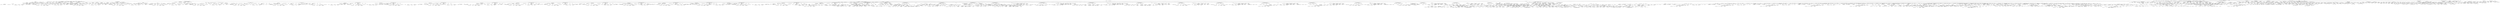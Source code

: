digraph "TIFFWriteDirectorySec" {  
"64929" [label = <(METHOD,TIFFWriteDirectorySec)<SUB>468</SUB>> ]
"64930" [label = <(PARAM,TIFF *tif)<SUB>468</SUB>> ]
"64931" [label = <(PARAM,int isimage)<SUB>468</SUB>> ]
"64932" [label = <(PARAM,int imagedone)<SUB>468</SUB>> ]
"64933" [label = <(PARAM,uint64_t *pdiroff)<SUB>469</SUB>> ]
"64934" [label = <(BLOCK,&lt;empty&gt;,&lt;empty&gt;)<SUB>470</SUB>> ]
"64935" [label = <(LOCAL,constchar[] module: char[])<SUB>471</SUB>> ]
"64936" [label = <(&lt;operator&gt;.assignment,module[] = &quot;TIFFWriteDirectorySec&quot;)<SUB>471</SUB>> ]
"64937" [label = <(IDENTIFIER,module,module[] = &quot;TIFFWriteDirectorySec&quot;)<SUB>471</SUB>> ]
"64938" [label = <(LITERAL,&quot;TIFFWriteDirectorySec&quot;,module[] = &quot;TIFFWriteDirectorySec&quot;)<SUB>471</SUB>> ]
"64939" [label = <(LOCAL,uint32_t ndir: uint32_t)<SUB>472</SUB>> ]
"64940" [label = <(LOCAL,TIFFDirEntry* dir: TIFFDirEntry)<SUB>473</SUB>> ]
"64941" [label = <(LOCAL,uint32_t dirsize: uint32_t)<SUB>474</SUB>> ]
"64942" [label = <(LOCAL,void* dirmem: void)<SUB>475</SUB>> ]
"64943" [label = <(LOCAL,uint32_t m: uint32_t)<SUB>476</SUB>> ]
"64944" [label = <(CONTROL_STRUCTURE,if (tif-&gt;tif_mode == O_RDONLY),if (tif-&gt;tif_mode == O_RDONLY))<SUB>477</SUB>> ]
"64945" [label = <(&lt;operator&gt;.equals,tif-&gt;tif_mode == O_RDONLY)<SUB>477</SUB>> ]
"64946" [label = <(&lt;operator&gt;.indirectFieldAccess,tif-&gt;tif_mode)<SUB>477</SUB>> ]
"64947" [label = <(IDENTIFIER,tif,tif-&gt;tif_mode == O_RDONLY)<SUB>477</SUB>> ]
"64948" [label = <(FIELD_IDENTIFIER,tif_mode,tif_mode)<SUB>477</SUB>> ]
"64949" [label = <(IDENTIFIER,O_RDONLY,tif-&gt;tif_mode == O_RDONLY)<SUB>477</SUB>> ]
"64950" [label = <(BLOCK,&lt;empty&gt;,&lt;empty&gt;)<SUB>478</SUB>> ]
"64951" [label = <(RETURN,return (1);,return (1);)<SUB>478</SUB>> ]
"64952" [label = <(LITERAL,1,return (1);)<SUB>478</SUB>> ]
"64953" [label = <(_TIFFFillStriles,_TIFFFillStriles(tif))<SUB>480</SUB>> ]
"64954" [label = <(IDENTIFIER,tif,_TIFFFillStriles(tif))<SUB>480</SUB>> ]
"64955" [label = <(CONTROL_STRUCTURE,if (imagedone &amp;&amp; 1),if (imagedone &amp;&amp; 1))<SUB>487</SUB>> ]
"64956" [label = <(&lt;operator&gt;.logicalAnd,imagedone &amp;&amp; 1)<SUB>487</SUB>> ]
"64957" [label = <(IDENTIFIER,imagedone,imagedone &amp;&amp; 1)<SUB>487</SUB>> ]
"64958" [label = <(LITERAL,1,imagedone &amp;&amp; 1)<SUB>487</SUB>> ]
"64959" [label = <(BLOCK,&lt;empty&gt;,&lt;empty&gt;)<SUB>488</SUB>> ]
"64960" [label = <(CONTROL_STRUCTURE,if (tif-&gt;tif_flags &amp; TIFF_POSTENCODE),if (tif-&gt;tif_flags &amp; TIFF_POSTENCODE))<SUB>489</SUB>> ]
"64961" [label = <(&lt;operator&gt;.and,tif-&gt;tif_flags &amp; TIFF_POSTENCODE)<SUB>489</SUB>> ]
"64962" [label = <(&lt;operator&gt;.indirectFieldAccess,tif-&gt;tif_flags)<SUB>489</SUB>> ]
"64963" [label = <(IDENTIFIER,tif,tif-&gt;tif_flags &amp; TIFF_POSTENCODE)<SUB>489</SUB>> ]
"64964" [label = <(FIELD_IDENTIFIER,tif_flags,tif_flags)<SUB>489</SUB>> ]
"64965" [label = <(IDENTIFIER,TIFF_POSTENCODE,tif-&gt;tif_flags &amp; TIFF_POSTENCODE)<SUB>489</SUB>> ]
"64966" [label = <(BLOCK,&lt;empty&gt;,&lt;empty&gt;)<SUB>490</SUB>> ]
"64967" [label = <(&lt;operators&gt;.assignmentAnd,tif-&gt;tif_flags &amp;= ~TIFF_POSTENCODE)<SUB>491</SUB>> ]
"64968" [label = <(&lt;operator&gt;.indirectFieldAccess,tif-&gt;tif_flags)<SUB>491</SUB>> ]
"64969" [label = <(IDENTIFIER,tif,tif-&gt;tif_flags &amp;= ~TIFF_POSTENCODE)<SUB>491</SUB>> ]
"64970" [label = <(FIELD_IDENTIFIER,tif_flags,tif_flags)<SUB>491</SUB>> ]
"64971" [label = <(&lt;operator&gt;.not,~TIFF_POSTENCODE)<SUB>491</SUB>> ]
"64972" [label = <(IDENTIFIER,TIFF_POSTENCODE,~TIFF_POSTENCODE)<SUB>491</SUB>> ]
"64973" [label = <(CONTROL_STRUCTURE,if (!(*tif-&gt;tif_postencode)(tif)),if (!(*tif-&gt;tif_postencode)(tif)))<SUB>492</SUB>> ]
"64974" [label = <(&lt;operator&gt;.logicalNot,!(*tif-&gt;tif_postencode)(tif))<SUB>492</SUB>> ]
"64975" [label = <(*tif-&gt;tif_postencode,(*tif-&gt;tif_postencode)(tif))<SUB>492</SUB>> ]
"64976" [label = <(&lt;operator&gt;.indirection,*tif-&gt;tif_postencode)<SUB>492</SUB>> ]
"64977" [label = <(&lt;operator&gt;.indirectFieldAccess,tif-&gt;tif_postencode)<SUB>492</SUB>> ]
"64978" [label = <(IDENTIFIER,tif,(*tif-&gt;tif_postencode)(tif))<SUB>492</SUB>> ]
"64979" [label = <(FIELD_IDENTIFIER,tif_postencode,tif_postencode)<SUB>492</SUB>> ]
"64980" [label = <(IDENTIFIER,tif,(*tif-&gt;tif_postencode)(tif))<SUB>492</SUB>> ]
"64981" [label = <(BLOCK,&lt;empty&gt;,&lt;empty&gt;)<SUB>493</SUB>> ]
"64982" [label = <(TIFFErrorExtR,TIFFErrorExtR(tif, module,\012                              &quot;Error post-encoding before directory write&quot;))<SUB>494</SUB>> ]
"64983" [label = <(IDENTIFIER,tif,TIFFErrorExtR(tif, module,\012                              &quot;Error post-encoding before directory write&quot;))<SUB>494</SUB>> ]
"64984" [label = <(IDENTIFIER,module,TIFFErrorExtR(tif, module,\012                              &quot;Error post-encoding before directory write&quot;))<SUB>494</SUB>> ]
"64985" [label = <(LITERAL,&quot;Error post-encoding before directory write&quot;,TIFFErrorExtR(tif, module,\012                              &quot;Error post-encoding before directory write&quot;))<SUB>495</SUB>> ]
"64986" [label = <(RETURN,return (0);,return (0);)<SUB>496</SUB>> ]
"64987" [label = <(LITERAL,0,return (0);)<SUB>496</SUB>> ]
"64988" [label = <(*tif-&gt;tif_close,(*tif-&gt;tif_close)(tif))<SUB>499</SUB>> ]
"64989" [label = <(&lt;operator&gt;.indirection,*tif-&gt;tif_close)<SUB>499</SUB>> ]
"64990" [label = <(&lt;operator&gt;.indirectFieldAccess,tif-&gt;tif_close)<SUB>499</SUB>> ]
"64991" [label = <(IDENTIFIER,tif,(*tif-&gt;tif_close)(tif))<SUB>499</SUB>> ]
"64992" [label = <(FIELD_IDENTIFIER,tif_close,tif_close)<SUB>499</SUB>> ]
"64993" [label = <(IDENTIFIER,tif,(*tif-&gt;tif_close)(tif))<SUB>499</SUB>> ]
"64994" [label = <(CONTROL_STRUCTURE,if (tif-&gt;tif_rawcc &gt; 0 &amp;&amp; (tif-&gt;tif_flags &amp; TIFF_BEENWRITING) != 0),if (tif-&gt;tif_rawcc &gt; 0 &amp;&amp; (tif-&gt;tif_flags &amp; TIFF_BEENWRITING) != 0))<SUB>507</SUB>> ]
"64995" [label = <(&lt;operator&gt;.logicalAnd,tif-&gt;tif_rawcc &gt; 0 &amp;&amp; (tif-&gt;tif_flags &amp; TIFF_BEENWRITING) != 0)<SUB>507</SUB>> ]
"64996" [label = <(&lt;operator&gt;.greaterThan,tif-&gt;tif_rawcc &gt; 0)<SUB>507</SUB>> ]
"64997" [label = <(&lt;operator&gt;.indirectFieldAccess,tif-&gt;tif_rawcc)<SUB>507</SUB>> ]
"64998" [label = <(IDENTIFIER,tif,tif-&gt;tif_rawcc &gt; 0)<SUB>507</SUB>> ]
"64999" [label = <(FIELD_IDENTIFIER,tif_rawcc,tif_rawcc)<SUB>507</SUB>> ]
"65000" [label = <(LITERAL,0,tif-&gt;tif_rawcc &gt; 0)<SUB>507</SUB>> ]
"65001" [label = <(&lt;operator&gt;.notEquals,(tif-&gt;tif_flags &amp; TIFF_BEENWRITING) != 0)<SUB>507</SUB>> ]
"65002" [label = <(&lt;operator&gt;.and,tif-&gt;tif_flags &amp; TIFF_BEENWRITING)<SUB>507</SUB>> ]
"65003" [label = <(&lt;operator&gt;.indirectFieldAccess,tif-&gt;tif_flags)<SUB>507</SUB>> ]
"65004" [label = <(IDENTIFIER,tif,tif-&gt;tif_flags &amp; TIFF_BEENWRITING)<SUB>507</SUB>> ]
"65005" [label = <(FIELD_IDENTIFIER,tif_flags,tif_flags)<SUB>507</SUB>> ]
"65006" [label = <(IDENTIFIER,TIFF_BEENWRITING,tif-&gt;tif_flags &amp; TIFF_BEENWRITING)<SUB>507</SUB>> ]
"65007" [label = <(LITERAL,0,(tif-&gt;tif_flags &amp; TIFF_BEENWRITING) != 0)<SUB>507</SUB>> ]
"65008" [label = <(BLOCK,&lt;empty&gt;,&lt;empty&gt;)<SUB>508</SUB>> ]
"65009" [label = <(CONTROL_STRUCTURE,if (!TIFFFlushData1(tif)),if (!TIFFFlushData1(tif)))<SUB>509</SUB>> ]
"65010" [label = <(&lt;operator&gt;.logicalNot,!TIFFFlushData1(tif))<SUB>509</SUB>> ]
"65011" [label = <(TIFFFlushData1,TIFFFlushData1(tif))<SUB>509</SUB>> ]
"65012" [label = <(IDENTIFIER,tif,TIFFFlushData1(tif))<SUB>509</SUB>> ]
"65013" [label = <(BLOCK,&lt;empty&gt;,&lt;empty&gt;)<SUB>510</SUB>> ]
"65014" [label = <(TIFFErrorExtR,TIFFErrorExtR(tif, module,\012                              &quot;Error flushing data before directory write&quot;))<SUB>511</SUB>> ]
"65015" [label = <(IDENTIFIER,tif,TIFFErrorExtR(tif, module,\012                              &quot;Error flushing data before directory write&quot;))<SUB>511</SUB>> ]
"65016" [label = <(IDENTIFIER,module,TIFFErrorExtR(tif, module,\012                              &quot;Error flushing data before directory write&quot;))<SUB>511</SUB>> ]
"65017" [label = <(LITERAL,&quot;Error flushing data before directory write&quot;,TIFFErrorExtR(tif, module,\012                              &quot;Error flushing data before directory write&quot;))<SUB>512</SUB>> ]
"65018" [label = <(RETURN,return (0);,return (0);)<SUB>513</SUB>> ]
"65019" [label = <(LITERAL,0,return (0);)<SUB>513</SUB>> ]
"65020" [label = <(CONTROL_STRUCTURE,if ((tif-&gt;tif_flags &amp; TIFF_MYBUFFER) &amp;&amp; tif-&gt;tif_rawdata),if ((tif-&gt;tif_flags &amp; TIFF_MYBUFFER) &amp;&amp; tif-&gt;tif_rawdata))<SUB>516</SUB>> ]
"65021" [label = <(&lt;operator&gt;.logicalAnd,(tif-&gt;tif_flags &amp; TIFF_MYBUFFER) &amp;&amp; tif-&gt;tif_rawdata)<SUB>516</SUB>> ]
"65022" [label = <(&lt;operator&gt;.and,tif-&gt;tif_flags &amp; TIFF_MYBUFFER)<SUB>516</SUB>> ]
"65023" [label = <(&lt;operator&gt;.indirectFieldAccess,tif-&gt;tif_flags)<SUB>516</SUB>> ]
"65024" [label = <(IDENTIFIER,tif,tif-&gt;tif_flags &amp; TIFF_MYBUFFER)<SUB>516</SUB>> ]
"65025" [label = <(FIELD_IDENTIFIER,tif_flags,tif_flags)<SUB>516</SUB>> ]
"65026" [label = <(IDENTIFIER,TIFF_MYBUFFER,tif-&gt;tif_flags &amp; TIFF_MYBUFFER)<SUB>516</SUB>> ]
"65027" [label = <(&lt;operator&gt;.indirectFieldAccess,tif-&gt;tif_rawdata)<SUB>516</SUB>> ]
"65028" [label = <(IDENTIFIER,tif,(tif-&gt;tif_flags &amp; TIFF_MYBUFFER) &amp;&amp; tif-&gt;tif_rawdata)<SUB>516</SUB>> ]
"65029" [label = <(FIELD_IDENTIFIER,tif_rawdata,tif_rawdata)<SUB>516</SUB>> ]
"65030" [label = <(BLOCK,&lt;empty&gt;,&lt;empty&gt;)<SUB>517</SUB>> ]
"65031" [label = <(_TIFFfreeExt,_TIFFfreeExt(tif, tif-&gt;tif_rawdata))<SUB>518</SUB>> ]
"65032" [label = <(IDENTIFIER,tif,_TIFFfreeExt(tif, tif-&gt;tif_rawdata))<SUB>518</SUB>> ]
"65033" [label = <(&lt;operator&gt;.indirectFieldAccess,tif-&gt;tif_rawdata)<SUB>518</SUB>> ]
"65034" [label = <(IDENTIFIER,tif,_TIFFfreeExt(tif, tif-&gt;tif_rawdata))<SUB>518</SUB>> ]
"65035" [label = <(FIELD_IDENTIFIER,tif_rawdata,tif_rawdata)<SUB>518</SUB>> ]
"65036" [label = <(&lt;operator&gt;.assignment,tif-&gt;tif_rawdata = NULL)<SUB>519</SUB>> ]
"65037" [label = <(&lt;operator&gt;.indirectFieldAccess,tif-&gt;tif_rawdata)<SUB>519</SUB>> ]
"65038" [label = <(IDENTIFIER,tif,tif-&gt;tif_rawdata = NULL)<SUB>519</SUB>> ]
"65039" [label = <(FIELD_IDENTIFIER,tif_rawdata,tif_rawdata)<SUB>519</SUB>> ]
"65040" [label = <(IDENTIFIER,NULL,tif-&gt;tif_rawdata = NULL)<SUB>519</SUB>> ]
"65041" [label = <(&lt;operator&gt;.assignment,tif-&gt;tif_rawcc = 0)<SUB>520</SUB>> ]
"65042" [label = <(&lt;operator&gt;.indirectFieldAccess,tif-&gt;tif_rawcc)<SUB>520</SUB>> ]
"65043" [label = <(IDENTIFIER,tif,tif-&gt;tif_rawcc = 0)<SUB>520</SUB>> ]
"65044" [label = <(FIELD_IDENTIFIER,tif_rawcc,tif_rawcc)<SUB>520</SUB>> ]
"65045" [label = <(LITERAL,0,tif-&gt;tif_rawcc = 0)<SUB>520</SUB>> ]
"65046" [label = <(&lt;operator&gt;.assignment,tif-&gt;tif_rawdatasize = 0)<SUB>521</SUB>> ]
"65047" [label = <(&lt;operator&gt;.indirectFieldAccess,tif-&gt;tif_rawdatasize)<SUB>521</SUB>> ]
"65048" [label = <(IDENTIFIER,tif,tif-&gt;tif_rawdatasize = 0)<SUB>521</SUB>> ]
"65049" [label = <(FIELD_IDENTIFIER,tif_rawdatasize,tif_rawdatasize)<SUB>521</SUB>> ]
"65050" [label = <(LITERAL,0,tif-&gt;tif_rawdatasize = 0)<SUB>521</SUB>> ]
"65051" [label = <(&lt;operator&gt;.assignment,tif-&gt;tif_rawdataoff = 0)<SUB>522</SUB>> ]
"65052" [label = <(&lt;operator&gt;.indirectFieldAccess,tif-&gt;tif_rawdataoff)<SUB>522</SUB>> ]
"65053" [label = <(IDENTIFIER,tif,tif-&gt;tif_rawdataoff = 0)<SUB>522</SUB>> ]
"65054" [label = <(FIELD_IDENTIFIER,tif_rawdataoff,tif_rawdataoff)<SUB>522</SUB>> ]
"65055" [label = <(LITERAL,0,tif-&gt;tif_rawdataoff = 0)<SUB>522</SUB>> ]
"65056" [label = <(&lt;operator&gt;.assignment,tif-&gt;tif_rawdataloaded = 0)<SUB>523</SUB>> ]
"65057" [label = <(&lt;operator&gt;.indirectFieldAccess,tif-&gt;tif_rawdataloaded)<SUB>523</SUB>> ]
"65058" [label = <(IDENTIFIER,tif,tif-&gt;tif_rawdataloaded = 0)<SUB>523</SUB>> ]
"65059" [label = <(FIELD_IDENTIFIER,tif_rawdataloaded,tif_rawdataloaded)<SUB>523</SUB>> ]
"65060" [label = <(LITERAL,0,tif-&gt;tif_rawdataloaded = 0)<SUB>523</SUB>> ]
"65061" [label = <(&lt;operators&gt;.assignmentAnd,tif-&gt;tif_flags &amp;= ~(TIFF_BEENWRITING | TIFF_BUFFERSETUP))<SUB>525</SUB>> ]
"65062" [label = <(&lt;operator&gt;.indirectFieldAccess,tif-&gt;tif_flags)<SUB>525</SUB>> ]
"65063" [label = <(IDENTIFIER,tif,tif-&gt;tif_flags &amp;= ~(TIFF_BEENWRITING | TIFF_BUFFERSETUP))<SUB>525</SUB>> ]
"65064" [label = <(FIELD_IDENTIFIER,tif_flags,tif_flags)<SUB>525</SUB>> ]
"65065" [label = <(&lt;operator&gt;.not,~(TIFF_BEENWRITING | TIFF_BUFFERSETUP))<SUB>525</SUB>> ]
"65066" [label = <(&lt;operator&gt;.or,TIFF_BEENWRITING | TIFF_BUFFERSETUP)<SUB>525</SUB>> ]
"65067" [label = <(IDENTIFIER,TIFF_BEENWRITING,TIFF_BEENWRITING | TIFF_BUFFERSETUP)<SUB>525</SUB>> ]
"65068" [label = <(IDENTIFIER,TIFF_BUFFERSETUP,TIFF_BEENWRITING | TIFF_BUFFERSETUP)<SUB>525</SUB>> ]
"65069" [label = <(CONTROL_STRUCTURE,if (TIFFFieldSet(tif, FIELD_COMPRESSION) &amp;&amp;\012        (tif-&gt;tif_dir.td_compression == COMPRESSION_DEFLATE)),if (TIFFFieldSet(tif, FIELD_COMPRESSION) &amp;&amp;\012        (tif-&gt;tif_dir.td_compression == COMPRESSION_DEFLATE)))<SUB>528</SUB>> ]
"65070" [label = <(&lt;operator&gt;.logicalAnd,TIFFFieldSet(tif, FIELD_COMPRESSION) &amp;&amp;\012        (tif-&gt;tif_dir.td_compression == COMPRESSION_DEFLATE))<SUB>528</SUB>> ]
"65071" [label = <(TIFFFieldSet,TIFFFieldSet(tif, FIELD_COMPRESSION))<SUB>528</SUB>> ]
"65072" [label = <(IDENTIFIER,tif,TIFFFieldSet(tif, FIELD_COMPRESSION))<SUB>528</SUB>> ]
"65073" [label = <(IDENTIFIER,FIELD_COMPRESSION,TIFFFieldSet(tif, FIELD_COMPRESSION))<SUB>528</SUB>> ]
"65074" [label = <(&lt;operator&gt;.equals,tif-&gt;tif_dir.td_compression == COMPRESSION_DEFLATE)<SUB>529</SUB>> ]
"65075" [label = <(&lt;operator&gt;.fieldAccess,tif-&gt;tif_dir.td_compression)<SUB>529</SUB>> ]
"65076" [label = <(&lt;operator&gt;.indirectFieldAccess,tif-&gt;tif_dir)<SUB>529</SUB>> ]
"65077" [label = <(IDENTIFIER,tif,tif-&gt;tif_dir.td_compression == COMPRESSION_DEFLATE)<SUB>529</SUB>> ]
"65078" [label = <(FIELD_IDENTIFIER,tif_dir,tif_dir)<SUB>529</SUB>> ]
"65079" [label = <(FIELD_IDENTIFIER,td_compression,td_compression)<SUB>529</SUB>> ]
"65080" [label = <(IDENTIFIER,COMPRESSION_DEFLATE,tif-&gt;tif_dir.td_compression == COMPRESSION_DEFLATE)<SUB>529</SUB>> ]
"65081" [label = <(BLOCK,&lt;empty&gt;,&lt;empty&gt;)<SUB>530</SUB>> ]
"65082" [label = <(TIFFWarningExtR,TIFFWarningExtR(tif, module,\012                        &quot;Creating TIFF with legacy Deflate codec identifier, &quot;\012                        &quot;COMPRESSION_ADOBE_DEFLATE is more widely supported&quot;))<SUB>531</SUB>> ]
"65083" [label = <(IDENTIFIER,tif,TIFFWarningExtR(tif, module,\012                        &quot;Creating TIFF with legacy Deflate codec identifier, &quot;\012                        &quot;COMPRESSION_ADOBE_DEFLATE is more widely supported&quot;))<SUB>531</SUB>> ]
"65084" [label = <(IDENTIFIER,module,TIFFWarningExtR(tif, module,\012                        &quot;Creating TIFF with legacy Deflate codec identifier, &quot;\012                        &quot;COMPRESSION_ADOBE_DEFLATE is more widely supported&quot;))<SUB>531</SUB>> ]
"65085" [label = <(LITERAL,&quot;Creating TIFF with legacy Deflate codec identifier, &quot;\012                        &quot;COMPRESSION_ADOBE_DEFLATE is more widely supported&quot;,TIFFWarningExtR(tif, module,\012                        &quot;Creating TIFF with legacy Deflate codec identifier, &quot;\012                        &quot;COMPRESSION_ADOBE_DEFLATE is more widely supported&quot;))<SUB>532</SUB>> ]
"65086" [label = <(&lt;operator&gt;.assignment,dir = NULL)<SUB>535</SUB>> ]
"65087" [label = <(IDENTIFIER,dir,dir = NULL)<SUB>535</SUB>> ]
"65088" [label = <(IDENTIFIER,NULL,dir = NULL)<SUB>535</SUB>> ]
"65089" [label = <(&lt;operator&gt;.assignment,dirmem = NULL)<SUB>536</SUB>> ]
"65090" [label = <(IDENTIFIER,dirmem,dirmem = NULL)<SUB>536</SUB>> ]
"65091" [label = <(IDENTIFIER,NULL,dirmem = NULL)<SUB>536</SUB>> ]
"65092" [label = <(&lt;operator&gt;.assignment,dirsize = 0)<SUB>537</SUB>> ]
"65093" [label = <(IDENTIFIER,dirsize,dirsize = 0)<SUB>537</SUB>> ]
"65094" [label = <(LITERAL,0,dirsize = 0)<SUB>537</SUB>> ]
"65095" [label = <(CONTROL_STRUCTURE,while (1),while (1))<SUB>538</SUB>> ]
"65096" [label = <(LITERAL,1,while (1))<SUB>538</SUB>> ]
"65097" [label = <(BLOCK,&lt;empty&gt;,&lt;empty&gt;)<SUB>539</SUB>> ]
"65098" [label = <(&lt;operator&gt;.assignment,ndir = 0)<SUB>540</SUB>> ]
"65099" [label = <(IDENTIFIER,ndir,ndir = 0)<SUB>540</SUB>> ]
"65100" [label = <(LITERAL,0,ndir = 0)<SUB>540</SUB>> ]
"65101" [label = <(CONTROL_STRUCTURE,if (isimage &amp;&amp; 1),if (isimage &amp;&amp; 1))<SUB>541</SUB>> ]
"65102" [label = <(&lt;operator&gt;.logicalAnd,isimage &amp;&amp; 1)<SUB>541</SUB>> ]
"65103" [label = <(IDENTIFIER,isimage,isimage &amp;&amp; 1)<SUB>541</SUB>> ]
"65104" [label = <(LITERAL,1,isimage &amp;&amp; 1)<SUB>541</SUB>> ]
"65105" [label = <(BLOCK,&lt;empty&gt;,&lt;empty&gt;)<SUB>542</SUB>> ]
"65106" [label = <(CONTROL_STRUCTURE,if (TIFFFieldSet(tif, FIELD_IMAGEDIMENSIONS)),if (TIFFFieldSet(tif, FIELD_IMAGEDIMENSIONS)))<SUB>543</SUB>> ]
"65107" [label = <(TIFFFieldSet,TIFFFieldSet(tif, FIELD_IMAGEDIMENSIONS))<SUB>543</SUB>> ]
"65108" [label = <(IDENTIFIER,tif,TIFFFieldSet(tif, FIELD_IMAGEDIMENSIONS))<SUB>543</SUB>> ]
"65109" [label = <(IDENTIFIER,FIELD_IMAGEDIMENSIONS,TIFFFieldSet(tif, FIELD_IMAGEDIMENSIONS))<SUB>543</SUB>> ]
"65110" [label = <(BLOCK,&lt;empty&gt;,&lt;empty&gt;)<SUB>544</SUB>> ]
"65111" [label = <(CONTROL_STRUCTURE,if (!TIFFWriteDirectoryTagShortLong(tif, &amp;ndir, dir,\012                                                    TIFFTAG_IMAGEWIDTH,\012                                                    tif-&gt;tif_dir.td_imagewidth)),if (!TIFFWriteDirectoryTagShortLong(tif, &amp;ndir, dir,\012                                                    TIFFTAG_IMAGEWIDTH,\012                                                    tif-&gt;tif_dir.td_imagewidth)))<SUB>545</SUB>> ]
"65112" [label = <(&lt;operator&gt;.logicalNot,!TIFFWriteDirectoryTagShortLong(tif, &amp;ndir, dir,\012                                                    TIFFTAG_IMAGEWIDTH,\012                                                    tif-&gt;tif_dir.td_imagewidth))<SUB>545</SUB>> ]
"65113" [label = <(TIFFWriteDirectoryTagShortLong,TIFFWriteDirectoryTagShortLong(tif, &amp;ndir, dir,\012                                                    TIFFTAG_IMAGEWIDTH,\012                                                    tif-&gt;tif_dir.td_imagewidth))<SUB>545</SUB>> ]
"65114" [label = <(IDENTIFIER,tif,TIFFWriteDirectoryTagShortLong(tif, &amp;ndir, dir,\012                                                    TIFFTAG_IMAGEWIDTH,\012                                                    tif-&gt;tif_dir.td_imagewidth))<SUB>545</SUB>> ]
"65115" [label = <(&lt;operator&gt;.addressOf,&amp;ndir)<SUB>545</SUB>> ]
"65116" [label = <(IDENTIFIER,ndir,TIFFWriteDirectoryTagShortLong(tif, &amp;ndir, dir,\012                                                    TIFFTAG_IMAGEWIDTH,\012                                                    tif-&gt;tif_dir.td_imagewidth))<SUB>545</SUB>> ]
"65117" [label = <(IDENTIFIER,dir,TIFFWriteDirectoryTagShortLong(tif, &amp;ndir, dir,\012                                                    TIFFTAG_IMAGEWIDTH,\012                                                    tif-&gt;tif_dir.td_imagewidth))<SUB>545</SUB>> ]
"65118" [label = <(IDENTIFIER,TIFFTAG_IMAGEWIDTH,TIFFWriteDirectoryTagShortLong(tif, &amp;ndir, dir,\012                                                    TIFFTAG_IMAGEWIDTH,\012                                                    tif-&gt;tif_dir.td_imagewidth))<SUB>546</SUB>> ]
"65119" [label = <(&lt;operator&gt;.fieldAccess,tif-&gt;tif_dir.td_imagewidth)<SUB>547</SUB>> ]
"65120" [label = <(&lt;operator&gt;.indirectFieldAccess,tif-&gt;tif_dir)<SUB>547</SUB>> ]
"65121" [label = <(IDENTIFIER,tif,TIFFWriteDirectoryTagShortLong(tif, &amp;ndir, dir,\012                                                    TIFFTAG_IMAGEWIDTH,\012                                                    tif-&gt;tif_dir.td_imagewidth))<SUB>547</SUB>> ]
"65122" [label = <(FIELD_IDENTIFIER,tif_dir,tif_dir)<SUB>547</SUB>> ]
"65123" [label = <(FIELD_IDENTIFIER,td_imagewidth,td_imagewidth)<SUB>547</SUB>> ]
"65124" [label = <(BLOCK,&lt;empty&gt;,&lt;empty&gt;)<SUB>548</SUB>> ]
"65125" [label = <(CONTROL_STRUCTURE,goto bad;,goto bad;)<SUB>548</SUB>> ]
"65126" [label = <(CONTROL_STRUCTURE,if (!TIFFWriteDirectoryTagShortLong(\012                        tif, &amp;ndir, dir, TIFFTAG_IMAGELENGTH,\012                        tif-&gt;tif_dir.td_imagelength)),if (!TIFFWriteDirectoryTagShortLong(\012                        tif, &amp;ndir, dir, TIFFTAG_IMAGELENGTH,\012                        tif-&gt;tif_dir.td_imagelength)))<SUB>549</SUB>> ]
"65127" [label = <(&lt;operator&gt;.logicalNot,!TIFFWriteDirectoryTagShortLong(\012                        tif, &amp;ndir, dir, TIFFTAG_IMAGELENGTH,\012                        tif-&gt;tif_dir.td_imagelength))<SUB>549</SUB>> ]
"65128" [label = <(TIFFWriteDirectoryTagShortLong,TIFFWriteDirectoryTagShortLong(\012                        tif, &amp;ndir, dir, TIFFTAG_IMAGELENGTH,\012                        tif-&gt;tif_dir.td_imagelength))<SUB>549</SUB>> ]
"65129" [label = <(IDENTIFIER,tif,TIFFWriteDirectoryTagShortLong(\012                        tif, &amp;ndir, dir, TIFFTAG_IMAGELENGTH,\012                        tif-&gt;tif_dir.td_imagelength))<SUB>550</SUB>> ]
"65130" [label = <(&lt;operator&gt;.addressOf,&amp;ndir)<SUB>550</SUB>> ]
"65131" [label = <(IDENTIFIER,ndir,TIFFWriteDirectoryTagShortLong(\012                        tif, &amp;ndir, dir, TIFFTAG_IMAGELENGTH,\012                        tif-&gt;tif_dir.td_imagelength))<SUB>550</SUB>> ]
"65132" [label = <(IDENTIFIER,dir,TIFFWriteDirectoryTagShortLong(\012                        tif, &amp;ndir, dir, TIFFTAG_IMAGELENGTH,\012                        tif-&gt;tif_dir.td_imagelength))<SUB>550</SUB>> ]
"65133" [label = <(IDENTIFIER,TIFFTAG_IMAGELENGTH,TIFFWriteDirectoryTagShortLong(\012                        tif, &amp;ndir, dir, TIFFTAG_IMAGELENGTH,\012                        tif-&gt;tif_dir.td_imagelength))<SUB>550</SUB>> ]
"65134" [label = <(&lt;operator&gt;.fieldAccess,tif-&gt;tif_dir.td_imagelength)<SUB>551</SUB>> ]
"65135" [label = <(&lt;operator&gt;.indirectFieldAccess,tif-&gt;tif_dir)<SUB>551</SUB>> ]
"65136" [label = <(IDENTIFIER,tif,TIFFWriteDirectoryTagShortLong(\012                        tif, &amp;ndir, dir, TIFFTAG_IMAGELENGTH,\012                        tif-&gt;tif_dir.td_imagelength))<SUB>551</SUB>> ]
"65137" [label = <(FIELD_IDENTIFIER,tif_dir,tif_dir)<SUB>551</SUB>> ]
"65138" [label = <(FIELD_IDENTIFIER,td_imagelength,td_imagelength)<SUB>551</SUB>> ]
"65139" [label = <(BLOCK,&lt;empty&gt;,&lt;empty&gt;)<SUB>552</SUB>> ]
"65140" [label = <(CONTROL_STRUCTURE,goto bad;,goto bad;)<SUB>552</SUB>> ]
"65141" [label = <(CONTROL_STRUCTURE,if (TIFFFieldSet(tif, FIELD_TILEDIMENSIONS)),if (TIFFFieldSet(tif, FIELD_TILEDIMENSIONS)))<SUB>554</SUB>> ]
"65142" [label = <(TIFFFieldSet,TIFFFieldSet(tif, FIELD_TILEDIMENSIONS))<SUB>554</SUB>> ]
"65143" [label = <(IDENTIFIER,tif,TIFFFieldSet(tif, FIELD_TILEDIMENSIONS))<SUB>554</SUB>> ]
"65144" [label = <(IDENTIFIER,FIELD_TILEDIMENSIONS,TIFFFieldSet(tif, FIELD_TILEDIMENSIONS))<SUB>554</SUB>> ]
"65145" [label = <(BLOCK,&lt;empty&gt;,&lt;empty&gt;)<SUB>555</SUB>> ]
"65146" [label = <(CONTROL_STRUCTURE,if (!TIFFWriteDirectoryTagShortLong(tif, &amp;ndir, dir,\012                                                    TIFFTAG_TILEWIDTH,\012                                                    tif-&gt;tif_dir.td_tilewidth)),if (!TIFFWriteDirectoryTagShortLong(tif, &amp;ndir, dir,\012                                                    TIFFTAG_TILEWIDTH,\012                                                    tif-&gt;tif_dir.td_tilewidth)))<SUB>556</SUB>> ]
"65147" [label = <(&lt;operator&gt;.logicalNot,!TIFFWriteDirectoryTagShortLong(tif, &amp;ndir, dir,\012                                                    TIFFTAG_TILEWIDTH,\012                                                    tif-&gt;tif_dir.td_tilewidth))<SUB>556</SUB>> ]
"65148" [label = <(TIFFWriteDirectoryTagShortLong,TIFFWriteDirectoryTagShortLong(tif, &amp;ndir, dir,\012                                                    TIFFTAG_TILEWIDTH,\012                                                    tif-&gt;tif_dir.td_tilewidth))<SUB>556</SUB>> ]
"65149" [label = <(IDENTIFIER,tif,TIFFWriteDirectoryTagShortLong(tif, &amp;ndir, dir,\012                                                    TIFFTAG_TILEWIDTH,\012                                                    tif-&gt;tif_dir.td_tilewidth))<SUB>556</SUB>> ]
"65150" [label = <(&lt;operator&gt;.addressOf,&amp;ndir)<SUB>556</SUB>> ]
"65151" [label = <(IDENTIFIER,ndir,TIFFWriteDirectoryTagShortLong(tif, &amp;ndir, dir,\012                                                    TIFFTAG_TILEWIDTH,\012                                                    tif-&gt;tif_dir.td_tilewidth))<SUB>556</SUB>> ]
"65152" [label = <(IDENTIFIER,dir,TIFFWriteDirectoryTagShortLong(tif, &amp;ndir, dir,\012                                                    TIFFTAG_TILEWIDTH,\012                                                    tif-&gt;tif_dir.td_tilewidth))<SUB>556</SUB>> ]
"65153" [label = <(IDENTIFIER,TIFFTAG_TILEWIDTH,TIFFWriteDirectoryTagShortLong(tif, &amp;ndir, dir,\012                                                    TIFFTAG_TILEWIDTH,\012                                                    tif-&gt;tif_dir.td_tilewidth))<SUB>557</SUB>> ]
"65154" [label = <(&lt;operator&gt;.fieldAccess,tif-&gt;tif_dir.td_tilewidth)<SUB>558</SUB>> ]
"65155" [label = <(&lt;operator&gt;.indirectFieldAccess,tif-&gt;tif_dir)<SUB>558</SUB>> ]
"65156" [label = <(IDENTIFIER,tif,TIFFWriteDirectoryTagShortLong(tif, &amp;ndir, dir,\012                                                    TIFFTAG_TILEWIDTH,\012                                                    tif-&gt;tif_dir.td_tilewidth))<SUB>558</SUB>> ]
"65157" [label = <(FIELD_IDENTIFIER,tif_dir,tif_dir)<SUB>558</SUB>> ]
"65158" [label = <(FIELD_IDENTIFIER,td_tilewidth,td_tilewidth)<SUB>558</SUB>> ]
"65159" [label = <(BLOCK,&lt;empty&gt;,&lt;empty&gt;)<SUB>559</SUB>> ]
"65160" [label = <(CONTROL_STRUCTURE,goto bad;,goto bad;)<SUB>559</SUB>> ]
"65161" [label = <(CONTROL_STRUCTURE,if (!TIFFWriteDirectoryTagShortLong(tif, &amp;ndir, dir,\012                                                    TIFFTAG_TILELENGTH,\012                                                    tif-&gt;tif_dir.td_tilelength)),if (!TIFFWriteDirectoryTagShortLong(tif, &amp;ndir, dir,\012                                                    TIFFTAG_TILELENGTH,\012                                                    tif-&gt;tif_dir.td_tilelength)))<SUB>560</SUB>> ]
"65162" [label = <(&lt;operator&gt;.logicalNot,!TIFFWriteDirectoryTagShortLong(tif, &amp;ndir, dir,\012                                                    TIFFTAG_TILELENGTH,\012                                                    tif-&gt;tif_dir.td_tilelength))<SUB>560</SUB>> ]
"65163" [label = <(TIFFWriteDirectoryTagShortLong,TIFFWriteDirectoryTagShortLong(tif, &amp;ndir, dir,\012                                                    TIFFTAG_TILELENGTH,\012                                                    tif-&gt;tif_dir.td_tilelength))<SUB>560</SUB>> ]
"65164" [label = <(IDENTIFIER,tif,TIFFWriteDirectoryTagShortLong(tif, &amp;ndir, dir,\012                                                    TIFFTAG_TILELENGTH,\012                                                    tif-&gt;tif_dir.td_tilelength))<SUB>560</SUB>> ]
"65165" [label = <(&lt;operator&gt;.addressOf,&amp;ndir)<SUB>560</SUB>> ]
"65166" [label = <(IDENTIFIER,ndir,TIFFWriteDirectoryTagShortLong(tif, &amp;ndir, dir,\012                                                    TIFFTAG_TILELENGTH,\012                                                    tif-&gt;tif_dir.td_tilelength))<SUB>560</SUB>> ]
"65167" [label = <(IDENTIFIER,dir,TIFFWriteDirectoryTagShortLong(tif, &amp;ndir, dir,\012                                                    TIFFTAG_TILELENGTH,\012                                                    tif-&gt;tif_dir.td_tilelength))<SUB>560</SUB>> ]
"65168" [label = <(IDENTIFIER,TIFFTAG_TILELENGTH,TIFFWriteDirectoryTagShortLong(tif, &amp;ndir, dir,\012                                                    TIFFTAG_TILELENGTH,\012                                                    tif-&gt;tif_dir.td_tilelength))<SUB>561</SUB>> ]
"65169" [label = <(&lt;operator&gt;.fieldAccess,tif-&gt;tif_dir.td_tilelength)<SUB>562</SUB>> ]
"65170" [label = <(&lt;operator&gt;.indirectFieldAccess,tif-&gt;tif_dir)<SUB>562</SUB>> ]
"65171" [label = <(IDENTIFIER,tif,TIFFWriteDirectoryTagShortLong(tif, &amp;ndir, dir,\012                                                    TIFFTAG_TILELENGTH,\012                                                    tif-&gt;tif_dir.td_tilelength))<SUB>562</SUB>> ]
"65172" [label = <(FIELD_IDENTIFIER,tif_dir,tif_dir)<SUB>562</SUB>> ]
"65173" [label = <(FIELD_IDENTIFIER,td_tilelength,td_tilelength)<SUB>562</SUB>> ]
"65174" [label = <(BLOCK,&lt;empty&gt;,&lt;empty&gt;)<SUB>563</SUB>> ]
"65175" [label = <(CONTROL_STRUCTURE,goto bad;,goto bad;)<SUB>563</SUB>> ]
"65176" [label = <(CONTROL_STRUCTURE,if (TIFFFieldSet(tif, FIELD_RESOLUTION)),if (TIFFFieldSet(tif, FIELD_RESOLUTION)))<SUB>565</SUB>> ]
"65177" [label = <(TIFFFieldSet,TIFFFieldSet(tif, FIELD_RESOLUTION))<SUB>565</SUB>> ]
"65178" [label = <(IDENTIFIER,tif,TIFFFieldSet(tif, FIELD_RESOLUTION))<SUB>565</SUB>> ]
"65179" [label = <(IDENTIFIER,FIELD_RESOLUTION,TIFFFieldSet(tif, FIELD_RESOLUTION))<SUB>565</SUB>> ]
"65180" [label = <(BLOCK,&lt;empty&gt;,&lt;empty&gt;)<SUB>566</SUB>> ]
"65181" [label = <(CONTROL_STRUCTURE,if (!TIFFWriteDirectoryTagRational(tif, &amp;ndir, dir,\012                                                   TIFFTAG_XRESOLUTION,\012                                                   tif-&gt;tif_dir.td_xresolution)),if (!TIFFWriteDirectoryTagRational(tif, &amp;ndir, dir,\012                                                   TIFFTAG_XRESOLUTION,\012                                                   tif-&gt;tif_dir.td_xresolution)))<SUB>567</SUB>> ]
"65182" [label = <(&lt;operator&gt;.logicalNot,!TIFFWriteDirectoryTagRational(tif, &amp;ndir, dir,\012                                                   TIFFTAG_XRESOLUTION,\012                                                   tif-&gt;tif_dir.td_xresolution))<SUB>567</SUB>> ]
"65183" [label = <(TIFFWriteDirectoryTagRational,TIFFWriteDirectoryTagRational(tif, &amp;ndir, dir,\012                                                   TIFFTAG_XRESOLUTION,\012                                                   tif-&gt;tif_dir.td_xresolution))<SUB>567</SUB>> ]
"65184" [label = <(IDENTIFIER,tif,TIFFWriteDirectoryTagRational(tif, &amp;ndir, dir,\012                                                   TIFFTAG_XRESOLUTION,\012                                                   tif-&gt;tif_dir.td_xresolution))<SUB>567</SUB>> ]
"65185" [label = <(&lt;operator&gt;.addressOf,&amp;ndir)<SUB>567</SUB>> ]
"65186" [label = <(IDENTIFIER,ndir,TIFFWriteDirectoryTagRational(tif, &amp;ndir, dir,\012                                                   TIFFTAG_XRESOLUTION,\012                                                   tif-&gt;tif_dir.td_xresolution))<SUB>567</SUB>> ]
"65187" [label = <(IDENTIFIER,dir,TIFFWriteDirectoryTagRational(tif, &amp;ndir, dir,\012                                                   TIFFTAG_XRESOLUTION,\012                                                   tif-&gt;tif_dir.td_xresolution))<SUB>567</SUB>> ]
"65188" [label = <(IDENTIFIER,TIFFTAG_XRESOLUTION,TIFFWriteDirectoryTagRational(tif, &amp;ndir, dir,\012                                                   TIFFTAG_XRESOLUTION,\012                                                   tif-&gt;tif_dir.td_xresolution))<SUB>568</SUB>> ]
"65189" [label = <(&lt;operator&gt;.fieldAccess,tif-&gt;tif_dir.td_xresolution)<SUB>569</SUB>> ]
"65190" [label = <(&lt;operator&gt;.indirectFieldAccess,tif-&gt;tif_dir)<SUB>569</SUB>> ]
"65191" [label = <(IDENTIFIER,tif,TIFFWriteDirectoryTagRational(tif, &amp;ndir, dir,\012                                                   TIFFTAG_XRESOLUTION,\012                                                   tif-&gt;tif_dir.td_xresolution))<SUB>569</SUB>> ]
"65192" [label = <(FIELD_IDENTIFIER,tif_dir,tif_dir)<SUB>569</SUB>> ]
"65193" [label = <(FIELD_IDENTIFIER,td_xresolution,td_xresolution)<SUB>569</SUB>> ]
"65194" [label = <(BLOCK,&lt;empty&gt;,&lt;empty&gt;)<SUB>570</SUB>> ]
"65195" [label = <(CONTROL_STRUCTURE,goto bad;,goto bad;)<SUB>570</SUB>> ]
"65196" [label = <(CONTROL_STRUCTURE,if (!TIFFWriteDirectoryTagRational(tif, &amp;ndir, dir,\012                                                   TIFFTAG_YRESOLUTION,\012                                                   tif-&gt;tif_dir.td_yresolution)),if (!TIFFWriteDirectoryTagRational(tif, &amp;ndir, dir,\012                                                   TIFFTAG_YRESOLUTION,\012                                                   tif-&gt;tif_dir.td_yresolution)))<SUB>571</SUB>> ]
"65197" [label = <(&lt;operator&gt;.logicalNot,!TIFFWriteDirectoryTagRational(tif, &amp;ndir, dir,\012                                                   TIFFTAG_YRESOLUTION,\012                                                   tif-&gt;tif_dir.td_yresolution))<SUB>571</SUB>> ]
"65198" [label = <(TIFFWriteDirectoryTagRational,TIFFWriteDirectoryTagRational(tif, &amp;ndir, dir,\012                                                   TIFFTAG_YRESOLUTION,\012                                                   tif-&gt;tif_dir.td_yresolution))<SUB>571</SUB>> ]
"65199" [label = <(IDENTIFIER,tif,TIFFWriteDirectoryTagRational(tif, &amp;ndir, dir,\012                                                   TIFFTAG_YRESOLUTION,\012                                                   tif-&gt;tif_dir.td_yresolution))<SUB>571</SUB>> ]
"65200" [label = <(&lt;operator&gt;.addressOf,&amp;ndir)<SUB>571</SUB>> ]
"65201" [label = <(IDENTIFIER,ndir,TIFFWriteDirectoryTagRational(tif, &amp;ndir, dir,\012                                                   TIFFTAG_YRESOLUTION,\012                                                   tif-&gt;tif_dir.td_yresolution))<SUB>571</SUB>> ]
"65202" [label = <(IDENTIFIER,dir,TIFFWriteDirectoryTagRational(tif, &amp;ndir, dir,\012                                                   TIFFTAG_YRESOLUTION,\012                                                   tif-&gt;tif_dir.td_yresolution))<SUB>571</SUB>> ]
"65203" [label = <(IDENTIFIER,TIFFTAG_YRESOLUTION,TIFFWriteDirectoryTagRational(tif, &amp;ndir, dir,\012                                                   TIFFTAG_YRESOLUTION,\012                                                   tif-&gt;tif_dir.td_yresolution))<SUB>572</SUB>> ]
"65204" [label = <(&lt;operator&gt;.fieldAccess,tif-&gt;tif_dir.td_yresolution)<SUB>573</SUB>> ]
"65205" [label = <(&lt;operator&gt;.indirectFieldAccess,tif-&gt;tif_dir)<SUB>573</SUB>> ]
"65206" [label = <(IDENTIFIER,tif,TIFFWriteDirectoryTagRational(tif, &amp;ndir, dir,\012                                                   TIFFTAG_YRESOLUTION,\012                                                   tif-&gt;tif_dir.td_yresolution))<SUB>573</SUB>> ]
"65207" [label = <(FIELD_IDENTIFIER,tif_dir,tif_dir)<SUB>573</SUB>> ]
"65208" [label = <(FIELD_IDENTIFIER,td_yresolution,td_yresolution)<SUB>573</SUB>> ]
"65209" [label = <(BLOCK,&lt;empty&gt;,&lt;empty&gt;)<SUB>574</SUB>> ]
"65210" [label = <(CONTROL_STRUCTURE,goto bad;,goto bad;)<SUB>574</SUB>> ]
"65211" [label = <(CONTROL_STRUCTURE,if (TIFFFieldSet(tif, FIELD_POSITION)),if (TIFFFieldSet(tif, FIELD_POSITION)))<SUB>576</SUB>> ]
"65212" [label = <(TIFFFieldSet,TIFFFieldSet(tif, FIELD_POSITION))<SUB>576</SUB>> ]
"65213" [label = <(IDENTIFIER,tif,TIFFFieldSet(tif, FIELD_POSITION))<SUB>576</SUB>> ]
"65214" [label = <(IDENTIFIER,FIELD_POSITION,TIFFFieldSet(tif, FIELD_POSITION))<SUB>576</SUB>> ]
"65215" [label = <(BLOCK,&lt;empty&gt;,&lt;empty&gt;)<SUB>577</SUB>> ]
"65216" [label = <(CONTROL_STRUCTURE,if (!TIFFWriteDirectoryTagRational(tif, &amp;ndir, dir,\012                                                   TIFFTAG_XPOSITION,\012                                                   tif-&gt;tif_dir.td_xposition)),if (!TIFFWriteDirectoryTagRational(tif, &amp;ndir, dir,\012                                                   TIFFTAG_XPOSITION,\012                                                   tif-&gt;tif_dir.td_xposition)))<SUB>578</SUB>> ]
"65217" [label = <(&lt;operator&gt;.logicalNot,!TIFFWriteDirectoryTagRational(tif, &amp;ndir, dir,\012                                                   TIFFTAG_XPOSITION,\012                                                   tif-&gt;tif_dir.td_xposition))<SUB>578</SUB>> ]
"65218" [label = <(TIFFWriteDirectoryTagRational,TIFFWriteDirectoryTagRational(tif, &amp;ndir, dir,\012                                                   TIFFTAG_XPOSITION,\012                                                   tif-&gt;tif_dir.td_xposition))<SUB>578</SUB>> ]
"65219" [label = <(IDENTIFIER,tif,TIFFWriteDirectoryTagRational(tif, &amp;ndir, dir,\012                                                   TIFFTAG_XPOSITION,\012                                                   tif-&gt;tif_dir.td_xposition))<SUB>578</SUB>> ]
"65220" [label = <(&lt;operator&gt;.addressOf,&amp;ndir)<SUB>578</SUB>> ]
"65221" [label = <(IDENTIFIER,ndir,TIFFWriteDirectoryTagRational(tif, &amp;ndir, dir,\012                                                   TIFFTAG_XPOSITION,\012                                                   tif-&gt;tif_dir.td_xposition))<SUB>578</SUB>> ]
"65222" [label = <(IDENTIFIER,dir,TIFFWriteDirectoryTagRational(tif, &amp;ndir, dir,\012                                                   TIFFTAG_XPOSITION,\012                                                   tif-&gt;tif_dir.td_xposition))<SUB>578</SUB>> ]
"65223" [label = <(IDENTIFIER,TIFFTAG_XPOSITION,TIFFWriteDirectoryTagRational(tif, &amp;ndir, dir,\012                                                   TIFFTAG_XPOSITION,\012                                                   tif-&gt;tif_dir.td_xposition))<SUB>579</SUB>> ]
"65224" [label = <(&lt;operator&gt;.fieldAccess,tif-&gt;tif_dir.td_xposition)<SUB>580</SUB>> ]
"65225" [label = <(&lt;operator&gt;.indirectFieldAccess,tif-&gt;tif_dir)<SUB>580</SUB>> ]
"65226" [label = <(IDENTIFIER,tif,TIFFWriteDirectoryTagRational(tif, &amp;ndir, dir,\012                                                   TIFFTAG_XPOSITION,\012                                                   tif-&gt;tif_dir.td_xposition))<SUB>580</SUB>> ]
"65227" [label = <(FIELD_IDENTIFIER,tif_dir,tif_dir)<SUB>580</SUB>> ]
"65228" [label = <(FIELD_IDENTIFIER,td_xposition,td_xposition)<SUB>580</SUB>> ]
"65229" [label = <(BLOCK,&lt;empty&gt;,&lt;empty&gt;)<SUB>581</SUB>> ]
"65230" [label = <(CONTROL_STRUCTURE,goto bad;,goto bad;)<SUB>581</SUB>> ]
"65231" [label = <(CONTROL_STRUCTURE,if (!TIFFWriteDirectoryTagRational(tif, &amp;ndir, dir,\012                                                   TIFFTAG_YPOSITION,\012                                                   tif-&gt;tif_dir.td_yposition)),if (!TIFFWriteDirectoryTagRational(tif, &amp;ndir, dir,\012                                                   TIFFTAG_YPOSITION,\012                                                   tif-&gt;tif_dir.td_yposition)))<SUB>582</SUB>> ]
"65232" [label = <(&lt;operator&gt;.logicalNot,!TIFFWriteDirectoryTagRational(tif, &amp;ndir, dir,\012                                                   TIFFTAG_YPOSITION,\012                                                   tif-&gt;tif_dir.td_yposition))<SUB>582</SUB>> ]
"65233" [label = <(TIFFWriteDirectoryTagRational,TIFFWriteDirectoryTagRational(tif, &amp;ndir, dir,\012                                                   TIFFTAG_YPOSITION,\012                                                   tif-&gt;tif_dir.td_yposition))<SUB>582</SUB>> ]
"65234" [label = <(IDENTIFIER,tif,TIFFWriteDirectoryTagRational(tif, &amp;ndir, dir,\012                                                   TIFFTAG_YPOSITION,\012                                                   tif-&gt;tif_dir.td_yposition))<SUB>582</SUB>> ]
"65235" [label = <(&lt;operator&gt;.addressOf,&amp;ndir)<SUB>582</SUB>> ]
"65236" [label = <(IDENTIFIER,ndir,TIFFWriteDirectoryTagRational(tif, &amp;ndir, dir,\012                                                   TIFFTAG_YPOSITION,\012                                                   tif-&gt;tif_dir.td_yposition))<SUB>582</SUB>> ]
"65237" [label = <(IDENTIFIER,dir,TIFFWriteDirectoryTagRational(tif, &amp;ndir, dir,\012                                                   TIFFTAG_YPOSITION,\012                                                   tif-&gt;tif_dir.td_yposition))<SUB>582</SUB>> ]
"65238" [label = <(IDENTIFIER,TIFFTAG_YPOSITION,TIFFWriteDirectoryTagRational(tif, &amp;ndir, dir,\012                                                   TIFFTAG_YPOSITION,\012                                                   tif-&gt;tif_dir.td_yposition))<SUB>583</SUB>> ]
"65239" [label = <(&lt;operator&gt;.fieldAccess,tif-&gt;tif_dir.td_yposition)<SUB>584</SUB>> ]
"65240" [label = <(&lt;operator&gt;.indirectFieldAccess,tif-&gt;tif_dir)<SUB>584</SUB>> ]
"65241" [label = <(IDENTIFIER,tif,TIFFWriteDirectoryTagRational(tif, &amp;ndir, dir,\012                                                   TIFFTAG_YPOSITION,\012                                                   tif-&gt;tif_dir.td_yposition))<SUB>584</SUB>> ]
"65242" [label = <(FIELD_IDENTIFIER,tif_dir,tif_dir)<SUB>584</SUB>> ]
"65243" [label = <(FIELD_IDENTIFIER,td_yposition,td_yposition)<SUB>584</SUB>> ]
"65244" [label = <(BLOCK,&lt;empty&gt;,&lt;empty&gt;)<SUB>585</SUB>> ]
"65245" [label = <(CONTROL_STRUCTURE,goto bad;,goto bad;)<SUB>585</SUB>> ]
"65246" [label = <(CONTROL_STRUCTURE,if (TIFFFieldSet(tif, FIELD_SUBFILETYPE)),if (TIFFFieldSet(tif, FIELD_SUBFILETYPE)))<SUB>587</SUB>> ]
"65247" [label = <(TIFFFieldSet,TIFFFieldSet(tif, FIELD_SUBFILETYPE))<SUB>587</SUB>> ]
"65248" [label = <(IDENTIFIER,tif,TIFFFieldSet(tif, FIELD_SUBFILETYPE))<SUB>587</SUB>> ]
"65249" [label = <(IDENTIFIER,FIELD_SUBFILETYPE,TIFFFieldSet(tif, FIELD_SUBFILETYPE))<SUB>587</SUB>> ]
"65250" [label = <(BLOCK,&lt;empty&gt;,&lt;empty&gt;)<SUB>588</SUB>> ]
"65251" [label = <(CONTROL_STRUCTURE,if (!TIFFWriteDirectoryTagLong(tif, &amp;ndir, dir,\012                                               TIFFTAG_SUBFILETYPE,\012                                               tif-&gt;tif_dir.td_subfiletype)),if (!TIFFWriteDirectoryTagLong(tif, &amp;ndir, dir,\012                                               TIFFTAG_SUBFILETYPE,\012                                               tif-&gt;tif_dir.td_subfiletype)))<SUB>589</SUB>> ]
"65252" [label = <(&lt;operator&gt;.logicalNot,!TIFFWriteDirectoryTagLong(tif, &amp;ndir, dir,\012                                               TIFFTAG_SUBFILETYPE,\012                                               tif-&gt;tif_dir.td_subfiletype))<SUB>589</SUB>> ]
"65253" [label = <(TIFFWriteDirectoryTagLong,TIFFWriteDirectoryTagLong(tif, &amp;ndir, dir,\012                                               TIFFTAG_SUBFILETYPE,\012                                               tif-&gt;tif_dir.td_subfiletype))<SUB>589</SUB>> ]
"65254" [label = <(IDENTIFIER,tif,TIFFWriteDirectoryTagLong(tif, &amp;ndir, dir,\012                                               TIFFTAG_SUBFILETYPE,\012                                               tif-&gt;tif_dir.td_subfiletype))<SUB>589</SUB>> ]
"65255" [label = <(&lt;operator&gt;.addressOf,&amp;ndir)<SUB>589</SUB>> ]
"65256" [label = <(IDENTIFIER,ndir,TIFFWriteDirectoryTagLong(tif, &amp;ndir, dir,\012                                               TIFFTAG_SUBFILETYPE,\012                                               tif-&gt;tif_dir.td_subfiletype))<SUB>589</SUB>> ]
"65257" [label = <(IDENTIFIER,dir,TIFFWriteDirectoryTagLong(tif, &amp;ndir, dir,\012                                               TIFFTAG_SUBFILETYPE,\012                                               tif-&gt;tif_dir.td_subfiletype))<SUB>589</SUB>> ]
"65258" [label = <(IDENTIFIER,TIFFTAG_SUBFILETYPE,TIFFWriteDirectoryTagLong(tif, &amp;ndir, dir,\012                                               TIFFTAG_SUBFILETYPE,\012                                               tif-&gt;tif_dir.td_subfiletype))<SUB>590</SUB>> ]
"65259" [label = <(&lt;operator&gt;.fieldAccess,tif-&gt;tif_dir.td_subfiletype)<SUB>591</SUB>> ]
"65260" [label = <(&lt;operator&gt;.indirectFieldAccess,tif-&gt;tif_dir)<SUB>591</SUB>> ]
"65261" [label = <(IDENTIFIER,tif,TIFFWriteDirectoryTagLong(tif, &amp;ndir, dir,\012                                               TIFFTAG_SUBFILETYPE,\012                                               tif-&gt;tif_dir.td_subfiletype))<SUB>591</SUB>> ]
"65262" [label = <(FIELD_IDENTIFIER,tif_dir,tif_dir)<SUB>591</SUB>> ]
"65263" [label = <(FIELD_IDENTIFIER,td_subfiletype,td_subfiletype)<SUB>591</SUB>> ]
"65264" [label = <(BLOCK,&lt;empty&gt;,&lt;empty&gt;)<SUB>592</SUB>> ]
"65265" [label = <(CONTROL_STRUCTURE,goto bad;,goto bad;)<SUB>592</SUB>> ]
"65266" [label = <(CONTROL_STRUCTURE,if (TIFFFieldSet(tif, FIELD_BITSPERSAMPLE)),if (TIFFFieldSet(tif, FIELD_BITSPERSAMPLE)))<SUB>594</SUB>> ]
"65267" [label = <(TIFFFieldSet,TIFFFieldSet(tif, FIELD_BITSPERSAMPLE))<SUB>594</SUB>> ]
"65268" [label = <(IDENTIFIER,tif,TIFFFieldSet(tif, FIELD_BITSPERSAMPLE))<SUB>594</SUB>> ]
"65269" [label = <(IDENTIFIER,FIELD_BITSPERSAMPLE,TIFFFieldSet(tif, FIELD_BITSPERSAMPLE))<SUB>594</SUB>> ]
"65270" [label = <(BLOCK,&lt;empty&gt;,&lt;empty&gt;)<SUB>595</SUB>> ]
"65271" [label = <(CONTROL_STRUCTURE,if (!TIFFWriteDirectoryTagShortPerSample(\012                        tif, &amp;ndir, dir, TIFFTAG_BITSPERSAMPLE,\012                        tif-&gt;tif_dir.td_bitspersample)),if (!TIFFWriteDirectoryTagShortPerSample(\012                        tif, &amp;ndir, dir, TIFFTAG_BITSPERSAMPLE,\012                        tif-&gt;tif_dir.td_bitspersample)))<SUB>596</SUB>> ]
"65272" [label = <(&lt;operator&gt;.logicalNot,!TIFFWriteDirectoryTagShortPerSample(\012                        tif, &amp;ndir, dir, TIFFTAG_BITSPERSAMPLE,\012                        tif-&gt;tif_dir.td_bitspersample))<SUB>596</SUB>> ]
"65273" [label = <(TIFFWriteDirectoryTagShortPerSample,TIFFWriteDirectoryTagShortPerSample(\012                        tif, &amp;ndir, dir, TIFFTAG_BITSPERSAMPLE,\012                        tif-&gt;tif_dir.td_bitspersample))<SUB>596</SUB>> ]
"65274" [label = <(IDENTIFIER,tif,TIFFWriteDirectoryTagShortPerSample(\012                        tif, &amp;ndir, dir, TIFFTAG_BITSPERSAMPLE,\012                        tif-&gt;tif_dir.td_bitspersample))<SUB>597</SUB>> ]
"65275" [label = <(&lt;operator&gt;.addressOf,&amp;ndir)<SUB>597</SUB>> ]
"65276" [label = <(IDENTIFIER,ndir,TIFFWriteDirectoryTagShortPerSample(\012                        tif, &amp;ndir, dir, TIFFTAG_BITSPERSAMPLE,\012                        tif-&gt;tif_dir.td_bitspersample))<SUB>597</SUB>> ]
"65277" [label = <(IDENTIFIER,dir,TIFFWriteDirectoryTagShortPerSample(\012                        tif, &amp;ndir, dir, TIFFTAG_BITSPERSAMPLE,\012                        tif-&gt;tif_dir.td_bitspersample))<SUB>597</SUB>> ]
"65278" [label = <(IDENTIFIER,TIFFTAG_BITSPERSAMPLE,TIFFWriteDirectoryTagShortPerSample(\012                        tif, &amp;ndir, dir, TIFFTAG_BITSPERSAMPLE,\012                        tif-&gt;tif_dir.td_bitspersample))<SUB>597</SUB>> ]
"65279" [label = <(&lt;operator&gt;.fieldAccess,tif-&gt;tif_dir.td_bitspersample)<SUB>598</SUB>> ]
"65280" [label = <(&lt;operator&gt;.indirectFieldAccess,tif-&gt;tif_dir)<SUB>598</SUB>> ]
"65281" [label = <(IDENTIFIER,tif,TIFFWriteDirectoryTagShortPerSample(\012                        tif, &amp;ndir, dir, TIFFTAG_BITSPERSAMPLE,\012                        tif-&gt;tif_dir.td_bitspersample))<SUB>598</SUB>> ]
"65282" [label = <(FIELD_IDENTIFIER,tif_dir,tif_dir)<SUB>598</SUB>> ]
"65283" [label = <(FIELD_IDENTIFIER,td_bitspersample,td_bitspersample)<SUB>598</SUB>> ]
"65284" [label = <(BLOCK,&lt;empty&gt;,&lt;empty&gt;)<SUB>599</SUB>> ]
"65285" [label = <(CONTROL_STRUCTURE,goto bad;,goto bad;)<SUB>599</SUB>> ]
"65286" [label = <(CONTROL_STRUCTURE,if (TIFFFieldSet(tif, FIELD_COMPRESSION)),if (TIFFFieldSet(tif, FIELD_COMPRESSION)))<SUB>601</SUB>> ]
"65287" [label = <(TIFFFieldSet,TIFFFieldSet(tif, FIELD_COMPRESSION))<SUB>601</SUB>> ]
"65288" [label = <(IDENTIFIER,tif,TIFFFieldSet(tif, FIELD_COMPRESSION))<SUB>601</SUB>> ]
"65289" [label = <(IDENTIFIER,FIELD_COMPRESSION,TIFFFieldSet(tif, FIELD_COMPRESSION))<SUB>601</SUB>> ]
"65290" [label = <(BLOCK,&lt;empty&gt;,&lt;empty&gt;)<SUB>602</SUB>> ]
"65291" [label = <(CONTROL_STRUCTURE,if (!TIFFWriteDirectoryTagShort(tif, &amp;ndir, dir,\012                                                TIFFTAG_COMPRESSION,\012                                                tif-&gt;tif_dir.td_compression)),if (!TIFFWriteDirectoryTagShort(tif, &amp;ndir, dir,\012                                                TIFFTAG_COMPRESSION,\012                                                tif-&gt;tif_dir.td_compression)))<SUB>603</SUB>> ]
"65292" [label = <(&lt;operator&gt;.logicalNot,!TIFFWriteDirectoryTagShort(tif, &amp;ndir, dir,\012                                                TIFFTAG_COMPRESSION,\012                                                tif-&gt;tif_dir.td_compression))<SUB>603</SUB>> ]
"65293" [label = <(TIFFWriteDirectoryTagShort,TIFFWriteDirectoryTagShort(tif, &amp;ndir, dir,\012                                                TIFFTAG_COMPRESSION,\012                                                tif-&gt;tif_dir.td_compression))<SUB>603</SUB>> ]
"65294" [label = <(IDENTIFIER,tif,TIFFWriteDirectoryTagShort(tif, &amp;ndir, dir,\012                                                TIFFTAG_COMPRESSION,\012                                                tif-&gt;tif_dir.td_compression))<SUB>603</SUB>> ]
"65295" [label = <(&lt;operator&gt;.addressOf,&amp;ndir)<SUB>603</SUB>> ]
"65296" [label = <(IDENTIFIER,ndir,TIFFWriteDirectoryTagShort(tif, &amp;ndir, dir,\012                                                TIFFTAG_COMPRESSION,\012                                                tif-&gt;tif_dir.td_compression))<SUB>603</SUB>> ]
"65297" [label = <(IDENTIFIER,dir,TIFFWriteDirectoryTagShort(tif, &amp;ndir, dir,\012                                                TIFFTAG_COMPRESSION,\012                                                tif-&gt;tif_dir.td_compression))<SUB>603</SUB>> ]
"65298" [label = <(IDENTIFIER,TIFFTAG_COMPRESSION,TIFFWriteDirectoryTagShort(tif, &amp;ndir, dir,\012                                                TIFFTAG_COMPRESSION,\012                                                tif-&gt;tif_dir.td_compression))<SUB>604</SUB>> ]
"65299" [label = <(&lt;operator&gt;.fieldAccess,tif-&gt;tif_dir.td_compression)<SUB>605</SUB>> ]
"65300" [label = <(&lt;operator&gt;.indirectFieldAccess,tif-&gt;tif_dir)<SUB>605</SUB>> ]
"65301" [label = <(IDENTIFIER,tif,TIFFWriteDirectoryTagShort(tif, &amp;ndir, dir,\012                                                TIFFTAG_COMPRESSION,\012                                                tif-&gt;tif_dir.td_compression))<SUB>605</SUB>> ]
"65302" [label = <(FIELD_IDENTIFIER,tif_dir,tif_dir)<SUB>605</SUB>> ]
"65303" [label = <(FIELD_IDENTIFIER,td_compression,td_compression)<SUB>605</SUB>> ]
"65304" [label = <(BLOCK,&lt;empty&gt;,&lt;empty&gt;)<SUB>606</SUB>> ]
"65305" [label = <(CONTROL_STRUCTURE,goto bad;,goto bad;)<SUB>606</SUB>> ]
"65306" [label = <(CONTROL_STRUCTURE,if (TIFFFieldSet(tif, FIELD_PHOTOMETRIC)),if (TIFFFieldSet(tif, FIELD_PHOTOMETRIC)))<SUB>608</SUB>> ]
"65307" [label = <(TIFFFieldSet,TIFFFieldSet(tif, FIELD_PHOTOMETRIC))<SUB>608</SUB>> ]
"65308" [label = <(IDENTIFIER,tif,TIFFFieldSet(tif, FIELD_PHOTOMETRIC))<SUB>608</SUB>> ]
"65309" [label = <(IDENTIFIER,FIELD_PHOTOMETRIC,TIFFFieldSet(tif, FIELD_PHOTOMETRIC))<SUB>608</SUB>> ]
"65310" [label = <(BLOCK,&lt;empty&gt;,&lt;empty&gt;)<SUB>609</SUB>> ]
"65311" [label = <(CONTROL_STRUCTURE,if (!TIFFWriteDirectoryTagShort(tif, &amp;ndir, dir,\012                                                TIFFTAG_PHOTOMETRIC,\012                                                tif-&gt;tif_dir.td_photometric)),if (!TIFFWriteDirectoryTagShort(tif, &amp;ndir, dir,\012                                                TIFFTAG_PHOTOMETRIC,\012                                                tif-&gt;tif_dir.td_photometric)))<SUB>610</SUB>> ]
"65312" [label = <(&lt;operator&gt;.logicalNot,!TIFFWriteDirectoryTagShort(tif, &amp;ndir, dir,\012                                                TIFFTAG_PHOTOMETRIC,\012                                                tif-&gt;tif_dir.td_photometric))<SUB>610</SUB>> ]
"65313" [label = <(TIFFWriteDirectoryTagShort,TIFFWriteDirectoryTagShort(tif, &amp;ndir, dir,\012                                                TIFFTAG_PHOTOMETRIC,\012                                                tif-&gt;tif_dir.td_photometric))<SUB>610</SUB>> ]
"65314" [label = <(IDENTIFIER,tif,TIFFWriteDirectoryTagShort(tif, &amp;ndir, dir,\012                                                TIFFTAG_PHOTOMETRIC,\012                                                tif-&gt;tif_dir.td_photometric))<SUB>610</SUB>> ]
"65315" [label = <(&lt;operator&gt;.addressOf,&amp;ndir)<SUB>610</SUB>> ]
"65316" [label = <(IDENTIFIER,ndir,TIFFWriteDirectoryTagShort(tif, &amp;ndir, dir,\012                                                TIFFTAG_PHOTOMETRIC,\012                                                tif-&gt;tif_dir.td_photometric))<SUB>610</SUB>> ]
"65317" [label = <(IDENTIFIER,dir,TIFFWriteDirectoryTagShort(tif, &amp;ndir, dir,\012                                                TIFFTAG_PHOTOMETRIC,\012                                                tif-&gt;tif_dir.td_photometric))<SUB>610</SUB>> ]
"65318" [label = <(IDENTIFIER,TIFFTAG_PHOTOMETRIC,TIFFWriteDirectoryTagShort(tif, &amp;ndir, dir,\012                                                TIFFTAG_PHOTOMETRIC,\012                                                tif-&gt;tif_dir.td_photometric))<SUB>611</SUB>> ]
"65319" [label = <(&lt;operator&gt;.fieldAccess,tif-&gt;tif_dir.td_photometric)<SUB>612</SUB>> ]
"65320" [label = <(&lt;operator&gt;.indirectFieldAccess,tif-&gt;tif_dir)<SUB>612</SUB>> ]
"65321" [label = <(IDENTIFIER,tif,TIFFWriteDirectoryTagShort(tif, &amp;ndir, dir,\012                                                TIFFTAG_PHOTOMETRIC,\012                                                tif-&gt;tif_dir.td_photometric))<SUB>612</SUB>> ]
"65322" [label = <(FIELD_IDENTIFIER,tif_dir,tif_dir)<SUB>612</SUB>> ]
"65323" [label = <(FIELD_IDENTIFIER,td_photometric,td_photometric)<SUB>612</SUB>> ]
"65324" [label = <(BLOCK,&lt;empty&gt;,&lt;empty&gt;)<SUB>613</SUB>> ]
"65325" [label = <(CONTROL_STRUCTURE,goto bad;,goto bad;)<SUB>613</SUB>> ]
"65326" [label = <(CONTROL_STRUCTURE,if (TIFFFieldSet(tif, FIELD_THRESHHOLDING)),if (TIFFFieldSet(tif, FIELD_THRESHHOLDING)))<SUB>615</SUB>> ]
"65327" [label = <(TIFFFieldSet,TIFFFieldSet(tif, FIELD_THRESHHOLDING))<SUB>615</SUB>> ]
"65328" [label = <(IDENTIFIER,tif,TIFFFieldSet(tif, FIELD_THRESHHOLDING))<SUB>615</SUB>> ]
"65329" [label = <(IDENTIFIER,FIELD_THRESHHOLDING,TIFFFieldSet(tif, FIELD_THRESHHOLDING))<SUB>615</SUB>> ]
"65330" [label = <(BLOCK,&lt;empty&gt;,&lt;empty&gt;)<SUB>616</SUB>> ]
"65331" [label = <(CONTROL_STRUCTURE,if (!TIFFWriteDirectoryTagShort(tif, &amp;ndir, dir,\012                                                TIFFTAG_THRESHHOLDING,\012                                                tif-&gt;tif_dir.td_threshholding)),if (!TIFFWriteDirectoryTagShort(tif, &amp;ndir, dir,\012                                                TIFFTAG_THRESHHOLDING,\012                                                tif-&gt;tif_dir.td_threshholding)))<SUB>617</SUB>> ]
"65332" [label = <(&lt;operator&gt;.logicalNot,!TIFFWriteDirectoryTagShort(tif, &amp;ndir, dir,\012                                                TIFFTAG_THRESHHOLDING,\012                                                tif-&gt;tif_dir.td_threshholding))<SUB>617</SUB>> ]
"65333" [label = <(TIFFWriteDirectoryTagShort,TIFFWriteDirectoryTagShort(tif, &amp;ndir, dir,\012                                                TIFFTAG_THRESHHOLDING,\012                                                tif-&gt;tif_dir.td_threshholding))<SUB>617</SUB>> ]
"65334" [label = <(IDENTIFIER,tif,TIFFWriteDirectoryTagShort(tif, &amp;ndir, dir,\012                                                TIFFTAG_THRESHHOLDING,\012                                                tif-&gt;tif_dir.td_threshholding))<SUB>617</SUB>> ]
"65335" [label = <(&lt;operator&gt;.addressOf,&amp;ndir)<SUB>617</SUB>> ]
"65336" [label = <(IDENTIFIER,ndir,TIFFWriteDirectoryTagShort(tif, &amp;ndir, dir,\012                                                TIFFTAG_THRESHHOLDING,\012                                                tif-&gt;tif_dir.td_threshholding))<SUB>617</SUB>> ]
"65337" [label = <(IDENTIFIER,dir,TIFFWriteDirectoryTagShort(tif, &amp;ndir, dir,\012                                                TIFFTAG_THRESHHOLDING,\012                                                tif-&gt;tif_dir.td_threshholding))<SUB>617</SUB>> ]
"65338" [label = <(IDENTIFIER,TIFFTAG_THRESHHOLDING,TIFFWriteDirectoryTagShort(tif, &amp;ndir, dir,\012                                                TIFFTAG_THRESHHOLDING,\012                                                tif-&gt;tif_dir.td_threshholding))<SUB>618</SUB>> ]
"65339" [label = <(&lt;operator&gt;.fieldAccess,tif-&gt;tif_dir.td_threshholding)<SUB>619</SUB>> ]
"65340" [label = <(&lt;operator&gt;.indirectFieldAccess,tif-&gt;tif_dir)<SUB>619</SUB>> ]
"65341" [label = <(IDENTIFIER,tif,TIFFWriteDirectoryTagShort(tif, &amp;ndir, dir,\012                                                TIFFTAG_THRESHHOLDING,\012                                                tif-&gt;tif_dir.td_threshholding))<SUB>619</SUB>> ]
"65342" [label = <(FIELD_IDENTIFIER,tif_dir,tif_dir)<SUB>619</SUB>> ]
"65343" [label = <(FIELD_IDENTIFIER,td_threshholding,td_threshholding)<SUB>619</SUB>> ]
"65344" [label = <(BLOCK,&lt;empty&gt;,&lt;empty&gt;)<SUB>620</SUB>> ]
"65345" [label = <(CONTROL_STRUCTURE,goto bad;,goto bad;)<SUB>620</SUB>> ]
"65346" [label = <(CONTROL_STRUCTURE,if (TIFFFieldSet(tif, FIELD_FILLORDER)),if (TIFFFieldSet(tif, FIELD_FILLORDER)))<SUB>622</SUB>> ]
"65347" [label = <(TIFFFieldSet,TIFFFieldSet(tif, FIELD_FILLORDER))<SUB>622</SUB>> ]
"65348" [label = <(IDENTIFIER,tif,TIFFFieldSet(tif, FIELD_FILLORDER))<SUB>622</SUB>> ]
"65349" [label = <(IDENTIFIER,FIELD_FILLORDER,TIFFFieldSet(tif, FIELD_FILLORDER))<SUB>622</SUB>> ]
"65350" [label = <(BLOCK,&lt;empty&gt;,&lt;empty&gt;)<SUB>623</SUB>> ]
"65351" [label = <(CONTROL_STRUCTURE,if (!TIFFWriteDirectoryTagShort(tif, &amp;ndir, dir,\012                                                TIFFTAG_FILLORDER,\012                                                tif-&gt;tif_dir.td_fillorder)),if (!TIFFWriteDirectoryTagShort(tif, &amp;ndir, dir,\012                                                TIFFTAG_FILLORDER,\012                                                tif-&gt;tif_dir.td_fillorder)))<SUB>624</SUB>> ]
"65352" [label = <(&lt;operator&gt;.logicalNot,!TIFFWriteDirectoryTagShort(tif, &amp;ndir, dir,\012                                                TIFFTAG_FILLORDER,\012                                                tif-&gt;tif_dir.td_fillorder))<SUB>624</SUB>> ]
"65353" [label = <(TIFFWriteDirectoryTagShort,TIFFWriteDirectoryTagShort(tif, &amp;ndir, dir,\012                                                TIFFTAG_FILLORDER,\012                                                tif-&gt;tif_dir.td_fillorder))<SUB>624</SUB>> ]
"65354" [label = <(IDENTIFIER,tif,TIFFWriteDirectoryTagShort(tif, &amp;ndir, dir,\012                                                TIFFTAG_FILLORDER,\012                                                tif-&gt;tif_dir.td_fillorder))<SUB>624</SUB>> ]
"65355" [label = <(&lt;operator&gt;.addressOf,&amp;ndir)<SUB>624</SUB>> ]
"65356" [label = <(IDENTIFIER,ndir,TIFFWriteDirectoryTagShort(tif, &amp;ndir, dir,\012                                                TIFFTAG_FILLORDER,\012                                                tif-&gt;tif_dir.td_fillorder))<SUB>624</SUB>> ]
"65357" [label = <(IDENTIFIER,dir,TIFFWriteDirectoryTagShort(tif, &amp;ndir, dir,\012                                                TIFFTAG_FILLORDER,\012                                                tif-&gt;tif_dir.td_fillorder))<SUB>624</SUB>> ]
"65358" [label = <(IDENTIFIER,TIFFTAG_FILLORDER,TIFFWriteDirectoryTagShort(tif, &amp;ndir, dir,\012                                                TIFFTAG_FILLORDER,\012                                                tif-&gt;tif_dir.td_fillorder))<SUB>625</SUB>> ]
"65359" [label = <(&lt;operator&gt;.fieldAccess,tif-&gt;tif_dir.td_fillorder)<SUB>626</SUB>> ]
"65360" [label = <(&lt;operator&gt;.indirectFieldAccess,tif-&gt;tif_dir)<SUB>626</SUB>> ]
"65361" [label = <(IDENTIFIER,tif,TIFFWriteDirectoryTagShort(tif, &amp;ndir, dir,\012                                                TIFFTAG_FILLORDER,\012                                                tif-&gt;tif_dir.td_fillorder))<SUB>626</SUB>> ]
"65362" [label = <(FIELD_IDENTIFIER,tif_dir,tif_dir)<SUB>626</SUB>> ]
"65363" [label = <(FIELD_IDENTIFIER,td_fillorder,td_fillorder)<SUB>626</SUB>> ]
"65364" [label = <(BLOCK,&lt;empty&gt;,&lt;empty&gt;)<SUB>627</SUB>> ]
"65365" [label = <(CONTROL_STRUCTURE,goto bad;,goto bad;)<SUB>627</SUB>> ]
"65366" [label = <(CONTROL_STRUCTURE,if (TIFFFieldSet(tif, FIELD_ORIENTATION)),if (TIFFFieldSet(tif, FIELD_ORIENTATION)))<SUB>629</SUB>> ]
"65367" [label = <(TIFFFieldSet,TIFFFieldSet(tif, FIELD_ORIENTATION))<SUB>629</SUB>> ]
"65368" [label = <(IDENTIFIER,tif,TIFFFieldSet(tif, FIELD_ORIENTATION))<SUB>629</SUB>> ]
"65369" [label = <(IDENTIFIER,FIELD_ORIENTATION,TIFFFieldSet(tif, FIELD_ORIENTATION))<SUB>629</SUB>> ]
"65370" [label = <(BLOCK,&lt;empty&gt;,&lt;empty&gt;)<SUB>630</SUB>> ]
"65371" [label = <(CONTROL_STRUCTURE,if (!TIFFWriteDirectoryTagShort(tif, &amp;ndir, dir,\012                                                TIFFTAG_ORIENTATION,\012                                                tif-&gt;tif_dir.td_orientation)),if (!TIFFWriteDirectoryTagShort(tif, &amp;ndir, dir,\012                                                TIFFTAG_ORIENTATION,\012                                                tif-&gt;tif_dir.td_orientation)))<SUB>631</SUB>> ]
"65372" [label = <(&lt;operator&gt;.logicalNot,!TIFFWriteDirectoryTagShort(tif, &amp;ndir, dir,\012                                                TIFFTAG_ORIENTATION,\012                                                tif-&gt;tif_dir.td_orientation))<SUB>631</SUB>> ]
"65373" [label = <(TIFFWriteDirectoryTagShort,TIFFWriteDirectoryTagShort(tif, &amp;ndir, dir,\012                                                TIFFTAG_ORIENTATION,\012                                                tif-&gt;tif_dir.td_orientation))<SUB>631</SUB>> ]
"65374" [label = <(IDENTIFIER,tif,TIFFWriteDirectoryTagShort(tif, &amp;ndir, dir,\012                                                TIFFTAG_ORIENTATION,\012                                                tif-&gt;tif_dir.td_orientation))<SUB>631</SUB>> ]
"65375" [label = <(&lt;operator&gt;.addressOf,&amp;ndir)<SUB>631</SUB>> ]
"65376" [label = <(IDENTIFIER,ndir,TIFFWriteDirectoryTagShort(tif, &amp;ndir, dir,\012                                                TIFFTAG_ORIENTATION,\012                                                tif-&gt;tif_dir.td_orientation))<SUB>631</SUB>> ]
"65377" [label = <(IDENTIFIER,dir,TIFFWriteDirectoryTagShort(tif, &amp;ndir, dir,\012                                                TIFFTAG_ORIENTATION,\012                                                tif-&gt;tif_dir.td_orientation))<SUB>631</SUB>> ]
"65378" [label = <(IDENTIFIER,TIFFTAG_ORIENTATION,TIFFWriteDirectoryTagShort(tif, &amp;ndir, dir,\012                                                TIFFTAG_ORIENTATION,\012                                                tif-&gt;tif_dir.td_orientation))<SUB>632</SUB>> ]
"65379" [label = <(&lt;operator&gt;.fieldAccess,tif-&gt;tif_dir.td_orientation)<SUB>633</SUB>> ]
"65380" [label = <(&lt;operator&gt;.indirectFieldAccess,tif-&gt;tif_dir)<SUB>633</SUB>> ]
"65381" [label = <(IDENTIFIER,tif,TIFFWriteDirectoryTagShort(tif, &amp;ndir, dir,\012                                                TIFFTAG_ORIENTATION,\012                                                tif-&gt;tif_dir.td_orientation))<SUB>633</SUB>> ]
"65382" [label = <(FIELD_IDENTIFIER,tif_dir,tif_dir)<SUB>633</SUB>> ]
"65383" [label = <(FIELD_IDENTIFIER,td_orientation,td_orientation)<SUB>633</SUB>> ]
"65384" [label = <(BLOCK,&lt;empty&gt;,&lt;empty&gt;)<SUB>634</SUB>> ]
"65385" [label = <(CONTROL_STRUCTURE,goto bad;,goto bad;)<SUB>634</SUB>> ]
"65386" [label = <(CONTROL_STRUCTURE,if (TIFFFieldSet(tif, FIELD_SAMPLESPERPIXEL)),if (TIFFFieldSet(tif, FIELD_SAMPLESPERPIXEL)))<SUB>636</SUB>> ]
"65387" [label = <(TIFFFieldSet,TIFFFieldSet(tif, FIELD_SAMPLESPERPIXEL))<SUB>636</SUB>> ]
"65388" [label = <(IDENTIFIER,tif,TIFFFieldSet(tif, FIELD_SAMPLESPERPIXEL))<SUB>636</SUB>> ]
"65389" [label = <(IDENTIFIER,FIELD_SAMPLESPERPIXEL,TIFFFieldSet(tif, FIELD_SAMPLESPERPIXEL))<SUB>636</SUB>> ]
"65390" [label = <(BLOCK,&lt;empty&gt;,&lt;empty&gt;)<SUB>637</SUB>> ]
"65391" [label = <(CONTROL_STRUCTURE,if (!TIFFWriteDirectoryTagShort(\012                        tif, &amp;ndir, dir, TIFFTAG_SAMPLESPERPIXEL,\012                        tif-&gt;tif_dir.td_samplesperpixel)),if (!TIFFWriteDirectoryTagShort(\012                        tif, &amp;ndir, dir, TIFFTAG_SAMPLESPERPIXEL,\012                        tif-&gt;tif_dir.td_samplesperpixel)))<SUB>638</SUB>> ]
"65392" [label = <(&lt;operator&gt;.logicalNot,!TIFFWriteDirectoryTagShort(\012                        tif, &amp;ndir, dir, TIFFTAG_SAMPLESPERPIXEL,\012                        tif-&gt;tif_dir.td_samplesperpixel))<SUB>638</SUB>> ]
"65393" [label = <(TIFFWriteDirectoryTagShort,TIFFWriteDirectoryTagShort(\012                        tif, &amp;ndir, dir, TIFFTAG_SAMPLESPERPIXEL,\012                        tif-&gt;tif_dir.td_samplesperpixel))<SUB>638</SUB>> ]
"65394" [label = <(IDENTIFIER,tif,TIFFWriteDirectoryTagShort(\012                        tif, &amp;ndir, dir, TIFFTAG_SAMPLESPERPIXEL,\012                        tif-&gt;tif_dir.td_samplesperpixel))<SUB>639</SUB>> ]
"65395" [label = <(&lt;operator&gt;.addressOf,&amp;ndir)<SUB>639</SUB>> ]
"65396" [label = <(IDENTIFIER,ndir,TIFFWriteDirectoryTagShort(\012                        tif, &amp;ndir, dir, TIFFTAG_SAMPLESPERPIXEL,\012                        tif-&gt;tif_dir.td_samplesperpixel))<SUB>639</SUB>> ]
"65397" [label = <(IDENTIFIER,dir,TIFFWriteDirectoryTagShort(\012                        tif, &amp;ndir, dir, TIFFTAG_SAMPLESPERPIXEL,\012                        tif-&gt;tif_dir.td_samplesperpixel))<SUB>639</SUB>> ]
"65398" [label = <(IDENTIFIER,TIFFTAG_SAMPLESPERPIXEL,TIFFWriteDirectoryTagShort(\012                        tif, &amp;ndir, dir, TIFFTAG_SAMPLESPERPIXEL,\012                        tif-&gt;tif_dir.td_samplesperpixel))<SUB>639</SUB>> ]
"65399" [label = <(&lt;operator&gt;.fieldAccess,tif-&gt;tif_dir.td_samplesperpixel)<SUB>640</SUB>> ]
"65400" [label = <(&lt;operator&gt;.indirectFieldAccess,tif-&gt;tif_dir)<SUB>640</SUB>> ]
"65401" [label = <(IDENTIFIER,tif,TIFFWriteDirectoryTagShort(\012                        tif, &amp;ndir, dir, TIFFTAG_SAMPLESPERPIXEL,\012                        tif-&gt;tif_dir.td_samplesperpixel))<SUB>640</SUB>> ]
"65402" [label = <(FIELD_IDENTIFIER,tif_dir,tif_dir)<SUB>640</SUB>> ]
"65403" [label = <(FIELD_IDENTIFIER,td_samplesperpixel,td_samplesperpixel)<SUB>640</SUB>> ]
"65404" [label = <(BLOCK,&lt;empty&gt;,&lt;empty&gt;)<SUB>641</SUB>> ]
"65405" [label = <(CONTROL_STRUCTURE,goto bad;,goto bad;)<SUB>641</SUB>> ]
"65406" [label = <(CONTROL_STRUCTURE,if (TIFFFieldSet(tif, FIELD_ROWSPERSTRIP)),if (TIFFFieldSet(tif, FIELD_ROWSPERSTRIP)))<SUB>643</SUB>> ]
"65407" [label = <(TIFFFieldSet,TIFFFieldSet(tif, FIELD_ROWSPERSTRIP))<SUB>643</SUB>> ]
"65408" [label = <(IDENTIFIER,tif,TIFFFieldSet(tif, FIELD_ROWSPERSTRIP))<SUB>643</SUB>> ]
"65409" [label = <(IDENTIFIER,FIELD_ROWSPERSTRIP,TIFFFieldSet(tif, FIELD_ROWSPERSTRIP))<SUB>643</SUB>> ]
"65410" [label = <(BLOCK,&lt;empty&gt;,&lt;empty&gt;)<SUB>644</SUB>> ]
"65411" [label = <(CONTROL_STRUCTURE,if (!TIFFWriteDirectoryTagShortLong(\012                        tif, &amp;ndir, dir, TIFFTAG_ROWSPERSTRIP,\012                        tif-&gt;tif_dir.td_rowsperstrip)),if (!TIFFWriteDirectoryTagShortLong(\012                        tif, &amp;ndir, dir, TIFFTAG_ROWSPERSTRIP,\012                        tif-&gt;tif_dir.td_rowsperstrip)))<SUB>645</SUB>> ]
"65412" [label = <(&lt;operator&gt;.logicalNot,!TIFFWriteDirectoryTagShortLong(\012                        tif, &amp;ndir, dir, TIFFTAG_ROWSPERSTRIP,\012                        tif-&gt;tif_dir.td_rowsperstrip))<SUB>645</SUB>> ]
"65413" [label = <(TIFFWriteDirectoryTagShortLong,TIFFWriteDirectoryTagShortLong(\012                        tif, &amp;ndir, dir, TIFFTAG_ROWSPERSTRIP,\012                        tif-&gt;tif_dir.td_rowsperstrip))<SUB>645</SUB>> ]
"65414" [label = <(IDENTIFIER,tif,TIFFWriteDirectoryTagShortLong(\012                        tif, &amp;ndir, dir, TIFFTAG_ROWSPERSTRIP,\012                        tif-&gt;tif_dir.td_rowsperstrip))<SUB>646</SUB>> ]
"65415" [label = <(&lt;operator&gt;.addressOf,&amp;ndir)<SUB>646</SUB>> ]
"65416" [label = <(IDENTIFIER,ndir,TIFFWriteDirectoryTagShortLong(\012                        tif, &amp;ndir, dir, TIFFTAG_ROWSPERSTRIP,\012                        tif-&gt;tif_dir.td_rowsperstrip))<SUB>646</SUB>> ]
"65417" [label = <(IDENTIFIER,dir,TIFFWriteDirectoryTagShortLong(\012                        tif, &amp;ndir, dir, TIFFTAG_ROWSPERSTRIP,\012                        tif-&gt;tif_dir.td_rowsperstrip))<SUB>646</SUB>> ]
"65418" [label = <(IDENTIFIER,TIFFTAG_ROWSPERSTRIP,TIFFWriteDirectoryTagShortLong(\012                        tif, &amp;ndir, dir, TIFFTAG_ROWSPERSTRIP,\012                        tif-&gt;tif_dir.td_rowsperstrip))<SUB>646</SUB>> ]
"65419" [label = <(&lt;operator&gt;.fieldAccess,tif-&gt;tif_dir.td_rowsperstrip)<SUB>647</SUB>> ]
"65420" [label = <(&lt;operator&gt;.indirectFieldAccess,tif-&gt;tif_dir)<SUB>647</SUB>> ]
"65421" [label = <(IDENTIFIER,tif,TIFFWriteDirectoryTagShortLong(\012                        tif, &amp;ndir, dir, TIFFTAG_ROWSPERSTRIP,\012                        tif-&gt;tif_dir.td_rowsperstrip))<SUB>647</SUB>> ]
"65422" [label = <(FIELD_IDENTIFIER,tif_dir,tif_dir)<SUB>647</SUB>> ]
"65423" [label = <(FIELD_IDENTIFIER,td_rowsperstrip,td_rowsperstrip)<SUB>647</SUB>> ]
"65424" [label = <(BLOCK,&lt;empty&gt;,&lt;empty&gt;)<SUB>648</SUB>> ]
"65425" [label = <(CONTROL_STRUCTURE,goto bad;,goto bad;)<SUB>648</SUB>> ]
"65426" [label = <(CONTROL_STRUCTURE,if (TIFFFieldSet(tif, FIELD_MINSAMPLEVALUE)),if (TIFFFieldSet(tif, FIELD_MINSAMPLEVALUE)))<SUB>650</SUB>> ]
"65427" [label = <(TIFFFieldSet,TIFFFieldSet(tif, FIELD_MINSAMPLEVALUE))<SUB>650</SUB>> ]
"65428" [label = <(IDENTIFIER,tif,TIFFFieldSet(tif, FIELD_MINSAMPLEVALUE))<SUB>650</SUB>> ]
"65429" [label = <(IDENTIFIER,FIELD_MINSAMPLEVALUE,TIFFFieldSet(tif, FIELD_MINSAMPLEVALUE))<SUB>650</SUB>> ]
"65430" [label = <(BLOCK,&lt;empty&gt;,&lt;empty&gt;)<SUB>651</SUB>> ]
"65431" [label = <(CONTROL_STRUCTURE,if (!TIFFWriteDirectoryTagShortPerSample(\012                        tif, &amp;ndir, dir, TIFFTAG_MINSAMPLEVALUE,\012                        tif-&gt;tif_dir.td_minsamplevalue)),if (!TIFFWriteDirectoryTagShortPerSample(\012                        tif, &amp;ndir, dir, TIFFTAG_MINSAMPLEVALUE,\012                        tif-&gt;tif_dir.td_minsamplevalue)))<SUB>652</SUB>> ]
"65432" [label = <(&lt;operator&gt;.logicalNot,!TIFFWriteDirectoryTagShortPerSample(\012                        tif, &amp;ndir, dir, TIFFTAG_MINSAMPLEVALUE,\012                        tif-&gt;tif_dir.td_minsamplevalue))<SUB>652</SUB>> ]
"65433" [label = <(TIFFWriteDirectoryTagShortPerSample,TIFFWriteDirectoryTagShortPerSample(\012                        tif, &amp;ndir, dir, TIFFTAG_MINSAMPLEVALUE,\012                        tif-&gt;tif_dir.td_minsamplevalue))<SUB>652</SUB>> ]
"65434" [label = <(IDENTIFIER,tif,TIFFWriteDirectoryTagShortPerSample(\012                        tif, &amp;ndir, dir, TIFFTAG_MINSAMPLEVALUE,\012                        tif-&gt;tif_dir.td_minsamplevalue))<SUB>653</SUB>> ]
"65435" [label = <(&lt;operator&gt;.addressOf,&amp;ndir)<SUB>653</SUB>> ]
"65436" [label = <(IDENTIFIER,ndir,TIFFWriteDirectoryTagShortPerSample(\012                        tif, &amp;ndir, dir, TIFFTAG_MINSAMPLEVALUE,\012                        tif-&gt;tif_dir.td_minsamplevalue))<SUB>653</SUB>> ]
"65437" [label = <(IDENTIFIER,dir,TIFFWriteDirectoryTagShortPerSample(\012                        tif, &amp;ndir, dir, TIFFTAG_MINSAMPLEVALUE,\012                        tif-&gt;tif_dir.td_minsamplevalue))<SUB>653</SUB>> ]
"65438" [label = <(IDENTIFIER,TIFFTAG_MINSAMPLEVALUE,TIFFWriteDirectoryTagShortPerSample(\012                        tif, &amp;ndir, dir, TIFFTAG_MINSAMPLEVALUE,\012                        tif-&gt;tif_dir.td_minsamplevalue))<SUB>653</SUB>> ]
"65439" [label = <(&lt;operator&gt;.fieldAccess,tif-&gt;tif_dir.td_minsamplevalue)<SUB>654</SUB>> ]
"65440" [label = <(&lt;operator&gt;.indirectFieldAccess,tif-&gt;tif_dir)<SUB>654</SUB>> ]
"65441" [label = <(IDENTIFIER,tif,TIFFWriteDirectoryTagShortPerSample(\012                        tif, &amp;ndir, dir, TIFFTAG_MINSAMPLEVALUE,\012                        tif-&gt;tif_dir.td_minsamplevalue))<SUB>654</SUB>> ]
"65442" [label = <(FIELD_IDENTIFIER,tif_dir,tif_dir)<SUB>654</SUB>> ]
"65443" [label = <(FIELD_IDENTIFIER,td_minsamplevalue,td_minsamplevalue)<SUB>654</SUB>> ]
"65444" [label = <(BLOCK,&lt;empty&gt;,&lt;empty&gt;)<SUB>655</SUB>> ]
"65445" [label = <(CONTROL_STRUCTURE,goto bad;,goto bad;)<SUB>655</SUB>> ]
"65446" [label = <(CONTROL_STRUCTURE,if (TIFFFieldSet(tif, FIELD_MAXSAMPLEVALUE)),if (TIFFFieldSet(tif, FIELD_MAXSAMPLEVALUE)))<SUB>657</SUB>> ]
"65447" [label = <(TIFFFieldSet,TIFFFieldSet(tif, FIELD_MAXSAMPLEVALUE))<SUB>657</SUB>> ]
"65448" [label = <(IDENTIFIER,tif,TIFFFieldSet(tif, FIELD_MAXSAMPLEVALUE))<SUB>657</SUB>> ]
"65449" [label = <(IDENTIFIER,FIELD_MAXSAMPLEVALUE,TIFFFieldSet(tif, FIELD_MAXSAMPLEVALUE))<SUB>657</SUB>> ]
"65450" [label = <(BLOCK,&lt;empty&gt;,&lt;empty&gt;)<SUB>658</SUB>> ]
"65451" [label = <(CONTROL_STRUCTURE,if (!TIFFWriteDirectoryTagShortPerSample(\012                        tif, &amp;ndir, dir, TIFFTAG_MAXSAMPLEVALUE,\012                        tif-&gt;tif_dir.td_maxsamplevalue)),if (!TIFFWriteDirectoryTagShortPerSample(\012                        tif, &amp;ndir, dir, TIFFTAG_MAXSAMPLEVALUE,\012                        tif-&gt;tif_dir.td_maxsamplevalue)))<SUB>659</SUB>> ]
"65452" [label = <(&lt;operator&gt;.logicalNot,!TIFFWriteDirectoryTagShortPerSample(\012                        tif, &amp;ndir, dir, TIFFTAG_MAXSAMPLEVALUE,\012                        tif-&gt;tif_dir.td_maxsamplevalue))<SUB>659</SUB>> ]
"65453" [label = <(TIFFWriteDirectoryTagShortPerSample,TIFFWriteDirectoryTagShortPerSample(\012                        tif, &amp;ndir, dir, TIFFTAG_MAXSAMPLEVALUE,\012                        tif-&gt;tif_dir.td_maxsamplevalue))<SUB>659</SUB>> ]
"65454" [label = <(IDENTIFIER,tif,TIFFWriteDirectoryTagShortPerSample(\012                        tif, &amp;ndir, dir, TIFFTAG_MAXSAMPLEVALUE,\012                        tif-&gt;tif_dir.td_maxsamplevalue))<SUB>660</SUB>> ]
"65455" [label = <(&lt;operator&gt;.addressOf,&amp;ndir)<SUB>660</SUB>> ]
"65456" [label = <(IDENTIFIER,ndir,TIFFWriteDirectoryTagShortPerSample(\012                        tif, &amp;ndir, dir, TIFFTAG_MAXSAMPLEVALUE,\012                        tif-&gt;tif_dir.td_maxsamplevalue))<SUB>660</SUB>> ]
"65457" [label = <(IDENTIFIER,dir,TIFFWriteDirectoryTagShortPerSample(\012                        tif, &amp;ndir, dir, TIFFTAG_MAXSAMPLEVALUE,\012                        tif-&gt;tif_dir.td_maxsamplevalue))<SUB>660</SUB>> ]
"65458" [label = <(IDENTIFIER,TIFFTAG_MAXSAMPLEVALUE,TIFFWriteDirectoryTagShortPerSample(\012                        tif, &amp;ndir, dir, TIFFTAG_MAXSAMPLEVALUE,\012                        tif-&gt;tif_dir.td_maxsamplevalue))<SUB>660</SUB>> ]
"65459" [label = <(&lt;operator&gt;.fieldAccess,tif-&gt;tif_dir.td_maxsamplevalue)<SUB>661</SUB>> ]
"65460" [label = <(&lt;operator&gt;.indirectFieldAccess,tif-&gt;tif_dir)<SUB>661</SUB>> ]
"65461" [label = <(IDENTIFIER,tif,TIFFWriteDirectoryTagShortPerSample(\012                        tif, &amp;ndir, dir, TIFFTAG_MAXSAMPLEVALUE,\012                        tif-&gt;tif_dir.td_maxsamplevalue))<SUB>661</SUB>> ]
"65462" [label = <(FIELD_IDENTIFIER,tif_dir,tif_dir)<SUB>661</SUB>> ]
"65463" [label = <(FIELD_IDENTIFIER,td_maxsamplevalue,td_maxsamplevalue)<SUB>661</SUB>> ]
"65464" [label = <(BLOCK,&lt;empty&gt;,&lt;empty&gt;)<SUB>662</SUB>> ]
"65465" [label = <(CONTROL_STRUCTURE,goto bad;,goto bad;)<SUB>662</SUB>> ]
"65466" [label = <(CONTROL_STRUCTURE,if (TIFFFieldSet(tif, FIELD_PLANARCONFIG)),if (TIFFFieldSet(tif, FIELD_PLANARCONFIG)))<SUB>664</SUB>> ]
"65467" [label = <(TIFFFieldSet,TIFFFieldSet(tif, FIELD_PLANARCONFIG))<SUB>664</SUB>> ]
"65468" [label = <(IDENTIFIER,tif,TIFFFieldSet(tif, FIELD_PLANARCONFIG))<SUB>664</SUB>> ]
"65469" [label = <(IDENTIFIER,FIELD_PLANARCONFIG,TIFFFieldSet(tif, FIELD_PLANARCONFIG))<SUB>664</SUB>> ]
"65470" [label = <(BLOCK,&lt;empty&gt;,&lt;empty&gt;)<SUB>665</SUB>> ]
"65471" [label = <(CONTROL_STRUCTURE,if (!TIFFWriteDirectoryTagShort(tif, &amp;ndir, dir,\012                                                TIFFTAG_PLANARCONFIG,\012                                                tif-&gt;tif_dir.td_planarconfig)),if (!TIFFWriteDirectoryTagShort(tif, &amp;ndir, dir,\012                                                TIFFTAG_PLANARCONFIG,\012                                                tif-&gt;tif_dir.td_planarconfig)))<SUB>666</SUB>> ]
"65472" [label = <(&lt;operator&gt;.logicalNot,!TIFFWriteDirectoryTagShort(tif, &amp;ndir, dir,\012                                                TIFFTAG_PLANARCONFIG,\012                                                tif-&gt;tif_dir.td_planarconfig))<SUB>666</SUB>> ]
"65473" [label = <(TIFFWriteDirectoryTagShort,TIFFWriteDirectoryTagShort(tif, &amp;ndir, dir,\012                                                TIFFTAG_PLANARCONFIG,\012                                                tif-&gt;tif_dir.td_planarconfig))<SUB>666</SUB>> ]
"65474" [label = <(IDENTIFIER,tif,TIFFWriteDirectoryTagShort(tif, &amp;ndir, dir,\012                                                TIFFTAG_PLANARCONFIG,\012                                                tif-&gt;tif_dir.td_planarconfig))<SUB>666</SUB>> ]
"65475" [label = <(&lt;operator&gt;.addressOf,&amp;ndir)<SUB>666</SUB>> ]
"65476" [label = <(IDENTIFIER,ndir,TIFFWriteDirectoryTagShort(tif, &amp;ndir, dir,\012                                                TIFFTAG_PLANARCONFIG,\012                                                tif-&gt;tif_dir.td_planarconfig))<SUB>666</SUB>> ]
"65477" [label = <(IDENTIFIER,dir,TIFFWriteDirectoryTagShort(tif, &amp;ndir, dir,\012                                                TIFFTAG_PLANARCONFIG,\012                                                tif-&gt;tif_dir.td_planarconfig))<SUB>666</SUB>> ]
"65478" [label = <(IDENTIFIER,TIFFTAG_PLANARCONFIG,TIFFWriteDirectoryTagShort(tif, &amp;ndir, dir,\012                                                TIFFTAG_PLANARCONFIG,\012                                                tif-&gt;tif_dir.td_planarconfig))<SUB>667</SUB>> ]
"65479" [label = <(&lt;operator&gt;.fieldAccess,tif-&gt;tif_dir.td_planarconfig)<SUB>668</SUB>> ]
"65480" [label = <(&lt;operator&gt;.indirectFieldAccess,tif-&gt;tif_dir)<SUB>668</SUB>> ]
"65481" [label = <(IDENTIFIER,tif,TIFFWriteDirectoryTagShort(tif, &amp;ndir, dir,\012                                                TIFFTAG_PLANARCONFIG,\012                                                tif-&gt;tif_dir.td_planarconfig))<SUB>668</SUB>> ]
"65482" [label = <(FIELD_IDENTIFIER,tif_dir,tif_dir)<SUB>668</SUB>> ]
"65483" [label = <(FIELD_IDENTIFIER,td_planarconfig,td_planarconfig)<SUB>668</SUB>> ]
"65484" [label = <(BLOCK,&lt;empty&gt;,&lt;empty&gt;)<SUB>669</SUB>> ]
"65485" [label = <(CONTROL_STRUCTURE,goto bad;,goto bad;)<SUB>669</SUB>> ]
"65486" [label = <(CONTROL_STRUCTURE,if (TIFFFieldSet(tif, FIELD_RESOLUTIONUNIT)),if (TIFFFieldSet(tif, FIELD_RESOLUTIONUNIT)))<SUB>671</SUB>> ]
"65487" [label = <(TIFFFieldSet,TIFFFieldSet(tif, FIELD_RESOLUTIONUNIT))<SUB>671</SUB>> ]
"65488" [label = <(IDENTIFIER,tif,TIFFFieldSet(tif, FIELD_RESOLUTIONUNIT))<SUB>671</SUB>> ]
"65489" [label = <(IDENTIFIER,FIELD_RESOLUTIONUNIT,TIFFFieldSet(tif, FIELD_RESOLUTIONUNIT))<SUB>671</SUB>> ]
"65490" [label = <(BLOCK,&lt;empty&gt;,&lt;empty&gt;)<SUB>672</SUB>> ]
"65491" [label = <(CONTROL_STRUCTURE,if (!TIFFWriteDirectoryTagShort(tif, &amp;ndir, dir,\012                                                TIFFTAG_RESOLUTIONUNIT,\012                                                tif-&gt;tif_dir.td_resolutionunit)),if (!TIFFWriteDirectoryTagShort(tif, &amp;ndir, dir,\012                                                TIFFTAG_RESOLUTIONUNIT,\012                                                tif-&gt;tif_dir.td_resolutionunit)))<SUB>673</SUB>> ]
"65492" [label = <(&lt;operator&gt;.logicalNot,!TIFFWriteDirectoryTagShort(tif, &amp;ndir, dir,\012                                                TIFFTAG_RESOLUTIONUNIT,\012                                                tif-&gt;tif_dir.td_resolutionunit))<SUB>673</SUB>> ]
"65493" [label = <(TIFFWriteDirectoryTagShort,TIFFWriteDirectoryTagShort(tif, &amp;ndir, dir,\012                                                TIFFTAG_RESOLUTIONUNIT,\012                                                tif-&gt;tif_dir.td_resolutionunit))<SUB>673</SUB>> ]
"65494" [label = <(IDENTIFIER,tif,TIFFWriteDirectoryTagShort(tif, &amp;ndir, dir,\012                                                TIFFTAG_RESOLUTIONUNIT,\012                                                tif-&gt;tif_dir.td_resolutionunit))<SUB>673</SUB>> ]
"65495" [label = <(&lt;operator&gt;.addressOf,&amp;ndir)<SUB>673</SUB>> ]
"65496" [label = <(IDENTIFIER,ndir,TIFFWriteDirectoryTagShort(tif, &amp;ndir, dir,\012                                                TIFFTAG_RESOLUTIONUNIT,\012                                                tif-&gt;tif_dir.td_resolutionunit))<SUB>673</SUB>> ]
"65497" [label = <(IDENTIFIER,dir,TIFFWriteDirectoryTagShort(tif, &amp;ndir, dir,\012                                                TIFFTAG_RESOLUTIONUNIT,\012                                                tif-&gt;tif_dir.td_resolutionunit))<SUB>673</SUB>> ]
"65498" [label = <(IDENTIFIER,TIFFTAG_RESOLUTIONUNIT,TIFFWriteDirectoryTagShort(tif, &amp;ndir, dir,\012                                                TIFFTAG_RESOLUTIONUNIT,\012                                                tif-&gt;tif_dir.td_resolutionunit))<SUB>674</SUB>> ]
"65499" [label = <(&lt;operator&gt;.fieldAccess,tif-&gt;tif_dir.td_resolutionunit)<SUB>675</SUB>> ]
"65500" [label = <(&lt;operator&gt;.indirectFieldAccess,tif-&gt;tif_dir)<SUB>675</SUB>> ]
"65501" [label = <(IDENTIFIER,tif,TIFFWriteDirectoryTagShort(tif, &amp;ndir, dir,\012                                                TIFFTAG_RESOLUTIONUNIT,\012                                                tif-&gt;tif_dir.td_resolutionunit))<SUB>675</SUB>> ]
"65502" [label = <(FIELD_IDENTIFIER,tif_dir,tif_dir)<SUB>675</SUB>> ]
"65503" [label = <(FIELD_IDENTIFIER,td_resolutionunit,td_resolutionunit)<SUB>675</SUB>> ]
"65504" [label = <(BLOCK,&lt;empty&gt;,&lt;empty&gt;)<SUB>676</SUB>> ]
"65505" [label = <(CONTROL_STRUCTURE,goto bad;,goto bad;)<SUB>676</SUB>> ]
"65506" [label = <(CONTROL_STRUCTURE,if (TIFFFieldSet(tif, FIELD_PAGENUMBER)),if (TIFFFieldSet(tif, FIELD_PAGENUMBER)))<SUB>678</SUB>> ]
"65507" [label = <(TIFFFieldSet,TIFFFieldSet(tif, FIELD_PAGENUMBER))<SUB>678</SUB>> ]
"65508" [label = <(IDENTIFIER,tif,TIFFFieldSet(tif, FIELD_PAGENUMBER))<SUB>678</SUB>> ]
"65509" [label = <(IDENTIFIER,FIELD_PAGENUMBER,TIFFFieldSet(tif, FIELD_PAGENUMBER))<SUB>678</SUB>> ]
"65510" [label = <(BLOCK,&lt;empty&gt;,&lt;empty&gt;)<SUB>679</SUB>> ]
"65511" [label = <(CONTROL_STRUCTURE,if (!TIFFWriteDirectoryTagShortArray(\012                        tif, &amp;ndir, dir, TIFFTAG_PAGENUMBER, 2,\012                        &amp;tif-&gt;tif_dir.td_pagenumber[0])),if (!TIFFWriteDirectoryTagShortArray(\012                        tif, &amp;ndir, dir, TIFFTAG_PAGENUMBER, 2,\012                        &amp;tif-&gt;tif_dir.td_pagenumber[0])))<SUB>680</SUB>> ]
"65512" [label = <(&lt;operator&gt;.logicalNot,!TIFFWriteDirectoryTagShortArray(\012                        tif, &amp;ndir, dir, TIFFTAG_PAGENUMBER, 2,\012                        &amp;tif-&gt;tif_dir.td_pagenumber[0]))<SUB>680</SUB>> ]
"65513" [label = <(TIFFWriteDirectoryTagShortArray,TIFFWriteDirectoryTagShortArray(\012                        tif, &amp;ndir, dir, TIFFTAG_PAGENUMBER, 2,\012                        &amp;tif-&gt;tif_dir.td_pagenumber[0]))<SUB>680</SUB>> ]
"65514" [label = <(IDENTIFIER,tif,TIFFWriteDirectoryTagShortArray(\012                        tif, &amp;ndir, dir, TIFFTAG_PAGENUMBER, 2,\012                        &amp;tif-&gt;tif_dir.td_pagenumber[0]))<SUB>681</SUB>> ]
"65515" [label = <(&lt;operator&gt;.addressOf,&amp;ndir)<SUB>681</SUB>> ]
"65516" [label = <(IDENTIFIER,ndir,TIFFWriteDirectoryTagShortArray(\012                        tif, &amp;ndir, dir, TIFFTAG_PAGENUMBER, 2,\012                        &amp;tif-&gt;tif_dir.td_pagenumber[0]))<SUB>681</SUB>> ]
"65517" [label = <(IDENTIFIER,dir,TIFFWriteDirectoryTagShortArray(\012                        tif, &amp;ndir, dir, TIFFTAG_PAGENUMBER, 2,\012                        &amp;tif-&gt;tif_dir.td_pagenumber[0]))<SUB>681</SUB>> ]
"65518" [label = <(IDENTIFIER,TIFFTAG_PAGENUMBER,TIFFWriteDirectoryTagShortArray(\012                        tif, &amp;ndir, dir, TIFFTAG_PAGENUMBER, 2,\012                        &amp;tif-&gt;tif_dir.td_pagenumber[0]))<SUB>681</SUB>> ]
"65519" [label = <(LITERAL,2,TIFFWriteDirectoryTagShortArray(\012                        tif, &amp;ndir, dir, TIFFTAG_PAGENUMBER, 2,\012                        &amp;tif-&gt;tif_dir.td_pagenumber[0]))<SUB>681</SUB>> ]
"65520" [label = <(&lt;operator&gt;.addressOf,&amp;tif-&gt;tif_dir.td_pagenumber[0])<SUB>682</SUB>> ]
"65521" [label = <(&lt;operator&gt;.indirectIndexAccess,tif-&gt;tif_dir.td_pagenumber[0])<SUB>682</SUB>> ]
"65522" [label = <(&lt;operator&gt;.fieldAccess,tif-&gt;tif_dir.td_pagenumber)<SUB>682</SUB>> ]
"65523" [label = <(&lt;operator&gt;.indirectFieldAccess,tif-&gt;tif_dir)<SUB>682</SUB>> ]
"65524" [label = <(IDENTIFIER,tif,TIFFWriteDirectoryTagShortArray(\012                        tif, &amp;ndir, dir, TIFFTAG_PAGENUMBER, 2,\012                        &amp;tif-&gt;tif_dir.td_pagenumber[0]))<SUB>682</SUB>> ]
"65525" [label = <(FIELD_IDENTIFIER,tif_dir,tif_dir)<SUB>682</SUB>> ]
"65526" [label = <(FIELD_IDENTIFIER,td_pagenumber,td_pagenumber)<SUB>682</SUB>> ]
"65527" [label = <(LITERAL,0,TIFFWriteDirectoryTagShortArray(\012                        tif, &amp;ndir, dir, TIFFTAG_PAGENUMBER, 2,\012                        &amp;tif-&gt;tif_dir.td_pagenumber[0]))<SUB>682</SUB>> ]
"65528" [label = <(BLOCK,&lt;empty&gt;,&lt;empty&gt;)<SUB>683</SUB>> ]
"65529" [label = <(CONTROL_STRUCTURE,goto bad;,goto bad;)<SUB>683</SUB>> ]
"65530" [label = <(CONTROL_STRUCTURE,if (TIFFFieldSet(tif, FIELD_STRIPBYTECOUNTS)),if (TIFFFieldSet(tif, FIELD_STRIPBYTECOUNTS)))<SUB>685</SUB>> ]
"65531" [label = <(TIFFFieldSet,TIFFFieldSet(tif, FIELD_STRIPBYTECOUNTS))<SUB>685</SUB>> ]
"65532" [label = <(IDENTIFIER,tif,TIFFFieldSet(tif, FIELD_STRIPBYTECOUNTS))<SUB>685</SUB>> ]
"65533" [label = <(IDENTIFIER,FIELD_STRIPBYTECOUNTS,TIFFFieldSet(tif, FIELD_STRIPBYTECOUNTS))<SUB>685</SUB>> ]
"65534" [label = <(BLOCK,&lt;empty&gt;,&lt;empty&gt;)<SUB>686</SUB>> ]
"65535" [label = <(CONTROL_STRUCTURE,if (!isTiled(tif)),if (!isTiled(tif)))<SUB>687</SUB>> ]
"65536" [label = <(&lt;operator&gt;.logicalNot,!isTiled(tif))<SUB>687</SUB>> ]
"65537" [label = <(isTiled,isTiled(tif))<SUB>687</SUB>> ]
"65538" [label = <(IDENTIFIER,tif,isTiled(tif))<SUB>687</SUB>> ]
"65539" [label = <(BLOCK,&lt;empty&gt;,&lt;empty&gt;)<SUB>688</SUB>> ]
"65540" [label = <(CONTROL_STRUCTURE,if (!TIFFWriteDirectoryTagLongLong8Array(\012                            tif, &amp;ndir, dir, TIFFTAG_STRIPBYTECOUNTS,\012                            tif-&gt;tif_dir.td_nstrips,\012                            tif-&gt;tif_dir.td_stripbytecount_p)),if (!TIFFWriteDirectoryTagLongLong8Array(\012                            tif, &amp;ndir, dir, TIFFTAG_STRIPBYTECOUNTS,\012                            tif-&gt;tif_dir.td_nstrips,\012                            tif-&gt;tif_dir.td_stripbytecount_p)))<SUB>689</SUB>> ]
"65541" [label = <(&lt;operator&gt;.logicalNot,!TIFFWriteDirectoryTagLongLong8Array(\012                            tif, &amp;ndir, dir, TIFFTAG_STRIPBYTECOUNTS,\012                            tif-&gt;tif_dir.td_nstrips,\012                            tif-&gt;tif_dir.td_stripbytecount_p))<SUB>689</SUB>> ]
"65542" [label = <(TIFFWriteDirectoryTagLongLong8Array,TIFFWriteDirectoryTagLongLong8Array(\012                            tif, &amp;ndir, dir, TIFFTAG_STRIPBYTECOUNTS,\012                            tif-&gt;tif_dir.td_nstrips,\012                            tif-&gt;tif_dir.td_stripbytecount_p))<SUB>689</SUB>> ]
"65543" [label = <(IDENTIFIER,tif,TIFFWriteDirectoryTagLongLong8Array(\012                            tif, &amp;ndir, dir, TIFFTAG_STRIPBYTECOUNTS,\012                            tif-&gt;tif_dir.td_nstrips,\012                            tif-&gt;tif_dir.td_stripbytecount_p))<SUB>690</SUB>> ]
"65544" [label = <(&lt;operator&gt;.addressOf,&amp;ndir)<SUB>690</SUB>> ]
"65545" [label = <(IDENTIFIER,ndir,TIFFWriteDirectoryTagLongLong8Array(\012                            tif, &amp;ndir, dir, TIFFTAG_STRIPBYTECOUNTS,\012                            tif-&gt;tif_dir.td_nstrips,\012                            tif-&gt;tif_dir.td_stripbytecount_p))<SUB>690</SUB>> ]
"65546" [label = <(IDENTIFIER,dir,TIFFWriteDirectoryTagLongLong8Array(\012                            tif, &amp;ndir, dir, TIFFTAG_STRIPBYTECOUNTS,\012                            tif-&gt;tif_dir.td_nstrips,\012                            tif-&gt;tif_dir.td_stripbytecount_p))<SUB>690</SUB>> ]
"65547" [label = <(IDENTIFIER,TIFFTAG_STRIPBYTECOUNTS,TIFFWriteDirectoryTagLongLong8Array(\012                            tif, &amp;ndir, dir, TIFFTAG_STRIPBYTECOUNTS,\012                            tif-&gt;tif_dir.td_nstrips,\012                            tif-&gt;tif_dir.td_stripbytecount_p))<SUB>690</SUB>> ]
"65548" [label = <(&lt;operator&gt;.fieldAccess,tif-&gt;tif_dir.td_nstrips)<SUB>691</SUB>> ]
"65549" [label = <(&lt;operator&gt;.indirectFieldAccess,tif-&gt;tif_dir)<SUB>691</SUB>> ]
"65550" [label = <(IDENTIFIER,tif,TIFFWriteDirectoryTagLongLong8Array(\012                            tif, &amp;ndir, dir, TIFFTAG_STRIPBYTECOUNTS,\012                            tif-&gt;tif_dir.td_nstrips,\012                            tif-&gt;tif_dir.td_stripbytecount_p))<SUB>691</SUB>> ]
"65551" [label = <(FIELD_IDENTIFIER,tif_dir,tif_dir)<SUB>691</SUB>> ]
"65552" [label = <(FIELD_IDENTIFIER,td_nstrips,td_nstrips)<SUB>691</SUB>> ]
"65553" [label = <(&lt;operator&gt;.fieldAccess,tif-&gt;tif_dir.td_stripbytecount_p)<SUB>692</SUB>> ]
"65554" [label = <(&lt;operator&gt;.indirectFieldAccess,tif-&gt;tif_dir)<SUB>692</SUB>> ]
"65555" [label = <(IDENTIFIER,tif,TIFFWriteDirectoryTagLongLong8Array(\012                            tif, &amp;ndir, dir, TIFFTAG_STRIPBYTECOUNTS,\012                            tif-&gt;tif_dir.td_nstrips,\012                            tif-&gt;tif_dir.td_stripbytecount_p))<SUB>692</SUB>> ]
"65556" [label = <(FIELD_IDENTIFIER,tif_dir,tif_dir)<SUB>692</SUB>> ]
"65557" [label = <(FIELD_IDENTIFIER,td_stripbytecount_p,td_stripbytecount_p)<SUB>692</SUB>> ]
"65558" [label = <(BLOCK,&lt;empty&gt;,&lt;empty&gt;)<SUB>693</SUB>> ]
"65559" [label = <(CONTROL_STRUCTURE,goto bad;,goto bad;)<SUB>693</SUB>> ]
"65560" [label = <(CONTROL_STRUCTURE,else,else)<SUB>696</SUB>> ]
"65561" [label = <(BLOCK,&lt;empty&gt;,&lt;empty&gt;)<SUB>696</SUB>> ]
"65562" [label = <(CONTROL_STRUCTURE,if (!TIFFWriteDirectoryTagLongLong8Array(\012                            tif, &amp;ndir, dir, TIFFTAG_TILEBYTECOUNTS,\012                            tif-&gt;tif_dir.td_nstrips,\012                            tif-&gt;tif_dir.td_stripbytecount_p)),if (!TIFFWriteDirectoryTagLongLong8Array(\012                            tif, &amp;ndir, dir, TIFFTAG_TILEBYTECOUNTS,\012                            tif-&gt;tif_dir.td_nstrips,\012                            tif-&gt;tif_dir.td_stripbytecount_p)))<SUB>697</SUB>> ]
"65563" [label = <(&lt;operator&gt;.logicalNot,!TIFFWriteDirectoryTagLongLong8Array(\012                            tif, &amp;ndir, dir, TIFFTAG_TILEBYTECOUNTS,\012                            tif-&gt;tif_dir.td_nstrips,\012                            tif-&gt;tif_dir.td_stripbytecount_p))<SUB>697</SUB>> ]
"65564" [label = <(TIFFWriteDirectoryTagLongLong8Array,TIFFWriteDirectoryTagLongLong8Array(\012                            tif, &amp;ndir, dir, TIFFTAG_TILEBYTECOUNTS,\012                            tif-&gt;tif_dir.td_nstrips,\012                            tif-&gt;tif_dir.td_stripbytecount_p))<SUB>697</SUB>> ]
"65565" [label = <(IDENTIFIER,tif,TIFFWriteDirectoryTagLongLong8Array(\012                            tif, &amp;ndir, dir, TIFFTAG_TILEBYTECOUNTS,\012                            tif-&gt;tif_dir.td_nstrips,\012                            tif-&gt;tif_dir.td_stripbytecount_p))<SUB>698</SUB>> ]
"65566" [label = <(&lt;operator&gt;.addressOf,&amp;ndir)<SUB>698</SUB>> ]
"65567" [label = <(IDENTIFIER,ndir,TIFFWriteDirectoryTagLongLong8Array(\012                            tif, &amp;ndir, dir, TIFFTAG_TILEBYTECOUNTS,\012                            tif-&gt;tif_dir.td_nstrips,\012                            tif-&gt;tif_dir.td_stripbytecount_p))<SUB>698</SUB>> ]
"65568" [label = <(IDENTIFIER,dir,TIFFWriteDirectoryTagLongLong8Array(\012                            tif, &amp;ndir, dir, TIFFTAG_TILEBYTECOUNTS,\012                            tif-&gt;tif_dir.td_nstrips,\012                            tif-&gt;tif_dir.td_stripbytecount_p))<SUB>698</SUB>> ]
"65569" [label = <(IDENTIFIER,TIFFTAG_TILEBYTECOUNTS,TIFFWriteDirectoryTagLongLong8Array(\012                            tif, &amp;ndir, dir, TIFFTAG_TILEBYTECOUNTS,\012                            tif-&gt;tif_dir.td_nstrips,\012                            tif-&gt;tif_dir.td_stripbytecount_p))<SUB>698</SUB>> ]
"65570" [label = <(&lt;operator&gt;.fieldAccess,tif-&gt;tif_dir.td_nstrips)<SUB>699</SUB>> ]
"65571" [label = <(&lt;operator&gt;.indirectFieldAccess,tif-&gt;tif_dir)<SUB>699</SUB>> ]
"65572" [label = <(IDENTIFIER,tif,TIFFWriteDirectoryTagLongLong8Array(\012                            tif, &amp;ndir, dir, TIFFTAG_TILEBYTECOUNTS,\012                            tif-&gt;tif_dir.td_nstrips,\012                            tif-&gt;tif_dir.td_stripbytecount_p))<SUB>699</SUB>> ]
"65573" [label = <(FIELD_IDENTIFIER,tif_dir,tif_dir)<SUB>699</SUB>> ]
"65574" [label = <(FIELD_IDENTIFIER,td_nstrips,td_nstrips)<SUB>699</SUB>> ]
"65575" [label = <(&lt;operator&gt;.fieldAccess,tif-&gt;tif_dir.td_stripbytecount_p)<SUB>700</SUB>> ]
"65576" [label = <(&lt;operator&gt;.indirectFieldAccess,tif-&gt;tif_dir)<SUB>700</SUB>> ]
"65577" [label = <(IDENTIFIER,tif,TIFFWriteDirectoryTagLongLong8Array(\012                            tif, &amp;ndir, dir, TIFFTAG_TILEBYTECOUNTS,\012                            tif-&gt;tif_dir.td_nstrips,\012                            tif-&gt;tif_dir.td_stripbytecount_p))<SUB>700</SUB>> ]
"65578" [label = <(FIELD_IDENTIFIER,tif_dir,tif_dir)<SUB>700</SUB>> ]
"65579" [label = <(FIELD_IDENTIFIER,td_stripbytecount_p,td_stripbytecount_p)<SUB>700</SUB>> ]
"65580" [label = <(BLOCK,&lt;empty&gt;,&lt;empty&gt;)<SUB>701</SUB>> ]
"65581" [label = <(CONTROL_STRUCTURE,goto bad;,goto bad;)<SUB>701</SUB>> ]
"65582" [label = <(CONTROL_STRUCTURE,if (TIFFFieldSet(tif, FIELD_STRIPOFFSETS)),if (TIFFFieldSet(tif, FIELD_STRIPOFFSETS)))<SUB>704</SUB>> ]
"65583" [label = <(TIFFFieldSet,TIFFFieldSet(tif, FIELD_STRIPOFFSETS))<SUB>704</SUB>> ]
"65584" [label = <(IDENTIFIER,tif,TIFFFieldSet(tif, FIELD_STRIPOFFSETS))<SUB>704</SUB>> ]
"65585" [label = <(IDENTIFIER,FIELD_STRIPOFFSETS,TIFFFieldSet(tif, FIELD_STRIPOFFSETS))<SUB>704</SUB>> ]
"65586" [label = <(BLOCK,&lt;empty&gt;,&lt;empty&gt;)<SUB>705</SUB>> ]
"65587" [label = <(CONTROL_STRUCTURE,if (!isTiled(tif)),if (!isTiled(tif)))<SUB>706</SUB>> ]
"65588" [label = <(&lt;operator&gt;.logicalNot,!isTiled(tif))<SUB>706</SUB>> ]
"65589" [label = <(isTiled,isTiled(tif))<SUB>706</SUB>> ]
"65590" [label = <(IDENTIFIER,tif,isTiled(tif))<SUB>706</SUB>> ]
"65591" [label = <(BLOCK,&lt;empty&gt;,&lt;empty&gt;)<SUB>707</SUB>> ]
"65592" [label = <(CONTROL_STRUCTURE,if (tif-&gt;tif_dir.td_stripoffset_p != NULL &amp;&amp;\012                        !TIFFWriteDirectoryTagLongLong8Array(\012                            tif, &amp;ndir, dir, TIFFTAG_STRIPOFFSETS,\012                            tif-&gt;tif_dir.td_nstrips,\012                            tif-&gt;tif_dir.td_stripoffset_p)),if (tif-&gt;tif_dir.td_stripoffset_p != NULL &amp;&amp;\012                        !TIFFWriteDirectoryTagLongLong8Array(\012                            tif, &amp;ndir, dir, TIFFTAG_STRIPOFFSETS,\012                            tif-&gt;tif_dir.td_nstrips,\012                            tif-&gt;tif_dir.td_stripoffset_p)))<SUB>719</SUB>> ]
"65593" [label = <(&lt;operator&gt;.logicalAnd,tif-&gt;tif_dir.td_stripoffset_p != NULL &amp;&amp;\012                        !TIFFWriteDirectoryTagLongLong8Array(\012                            tif, &amp;ndir, dir, TIFFTAG_STRIPOFFSETS,\012                            tif-&gt;tif_dir.td_nstrips,\012                            tif-&gt;tif_dir.td_stripoffset_p))<SUB>719</SUB>> ]
"65594" [label = <(&lt;operator&gt;.notEquals,tif-&gt;tif_dir.td_stripoffset_p != NULL)<SUB>719</SUB>> ]
"65595" [label = <(&lt;operator&gt;.fieldAccess,tif-&gt;tif_dir.td_stripoffset_p)<SUB>719</SUB>> ]
"65596" [label = <(&lt;operator&gt;.indirectFieldAccess,tif-&gt;tif_dir)<SUB>719</SUB>> ]
"65597" [label = <(IDENTIFIER,tif,tif-&gt;tif_dir.td_stripoffset_p != NULL)<SUB>719</SUB>> ]
"65598" [label = <(FIELD_IDENTIFIER,tif_dir,tif_dir)<SUB>719</SUB>> ]
"65599" [label = <(FIELD_IDENTIFIER,td_stripoffset_p,td_stripoffset_p)<SUB>719</SUB>> ]
"65600" [label = <(IDENTIFIER,NULL,tif-&gt;tif_dir.td_stripoffset_p != NULL)<SUB>719</SUB>> ]
"65601" [label = <(&lt;operator&gt;.logicalNot,!TIFFWriteDirectoryTagLongLong8Array(\012                            tif, &amp;ndir, dir, TIFFTAG_STRIPOFFSETS,\012                            tif-&gt;tif_dir.td_nstrips,\012                            tif-&gt;tif_dir.td_stripoffset_p))<SUB>720</SUB>> ]
"65602" [label = <(TIFFWriteDirectoryTagLongLong8Array,TIFFWriteDirectoryTagLongLong8Array(\012                            tif, &amp;ndir, dir, TIFFTAG_STRIPOFFSETS,\012                            tif-&gt;tif_dir.td_nstrips,\012                            tif-&gt;tif_dir.td_stripoffset_p))<SUB>720</SUB>> ]
"65603" [label = <(IDENTIFIER,tif,TIFFWriteDirectoryTagLongLong8Array(\012                            tif, &amp;ndir, dir, TIFFTAG_STRIPOFFSETS,\012                            tif-&gt;tif_dir.td_nstrips,\012                            tif-&gt;tif_dir.td_stripoffset_p))<SUB>721</SUB>> ]
"65604" [label = <(&lt;operator&gt;.addressOf,&amp;ndir)<SUB>721</SUB>> ]
"65605" [label = <(IDENTIFIER,ndir,TIFFWriteDirectoryTagLongLong8Array(\012                            tif, &amp;ndir, dir, TIFFTAG_STRIPOFFSETS,\012                            tif-&gt;tif_dir.td_nstrips,\012                            tif-&gt;tif_dir.td_stripoffset_p))<SUB>721</SUB>> ]
"65606" [label = <(IDENTIFIER,dir,TIFFWriteDirectoryTagLongLong8Array(\012                            tif, &amp;ndir, dir, TIFFTAG_STRIPOFFSETS,\012                            tif-&gt;tif_dir.td_nstrips,\012                            tif-&gt;tif_dir.td_stripoffset_p))<SUB>721</SUB>> ]
"65607" [label = <(IDENTIFIER,TIFFTAG_STRIPOFFSETS,TIFFWriteDirectoryTagLongLong8Array(\012                            tif, &amp;ndir, dir, TIFFTAG_STRIPOFFSETS,\012                            tif-&gt;tif_dir.td_nstrips,\012                            tif-&gt;tif_dir.td_stripoffset_p))<SUB>721</SUB>> ]
"65608" [label = <(&lt;operator&gt;.fieldAccess,tif-&gt;tif_dir.td_nstrips)<SUB>722</SUB>> ]
"65609" [label = <(&lt;operator&gt;.indirectFieldAccess,tif-&gt;tif_dir)<SUB>722</SUB>> ]
"65610" [label = <(IDENTIFIER,tif,TIFFWriteDirectoryTagLongLong8Array(\012                            tif, &amp;ndir, dir, TIFFTAG_STRIPOFFSETS,\012                            tif-&gt;tif_dir.td_nstrips,\012                            tif-&gt;tif_dir.td_stripoffset_p))<SUB>722</SUB>> ]
"65611" [label = <(FIELD_IDENTIFIER,tif_dir,tif_dir)<SUB>722</SUB>> ]
"65612" [label = <(FIELD_IDENTIFIER,td_nstrips,td_nstrips)<SUB>722</SUB>> ]
"65613" [label = <(&lt;operator&gt;.fieldAccess,tif-&gt;tif_dir.td_stripoffset_p)<SUB>723</SUB>> ]
"65614" [label = <(&lt;operator&gt;.indirectFieldAccess,tif-&gt;tif_dir)<SUB>723</SUB>> ]
"65615" [label = <(IDENTIFIER,tif,TIFFWriteDirectoryTagLongLong8Array(\012                            tif, &amp;ndir, dir, TIFFTAG_STRIPOFFSETS,\012                            tif-&gt;tif_dir.td_nstrips,\012                            tif-&gt;tif_dir.td_stripoffset_p))<SUB>723</SUB>> ]
"65616" [label = <(FIELD_IDENTIFIER,tif_dir,tif_dir)<SUB>723</SUB>> ]
"65617" [label = <(FIELD_IDENTIFIER,td_stripoffset_p,td_stripoffset_p)<SUB>723</SUB>> ]
"65618" [label = <(BLOCK,&lt;empty&gt;,&lt;empty&gt;)<SUB>724</SUB>> ]
"65619" [label = <(CONTROL_STRUCTURE,goto bad;,goto bad;)<SUB>724</SUB>> ]
"65620" [label = <(CONTROL_STRUCTURE,else,else)<SUB>727</SUB>> ]
"65621" [label = <(BLOCK,&lt;empty&gt;,&lt;empty&gt;)<SUB>727</SUB>> ]
"65622" [label = <(CONTROL_STRUCTURE,if (!TIFFWriteDirectoryTagLongLong8Array(\012                            tif, &amp;ndir, dir, TIFFTAG_TILEOFFSETS,\012                            tif-&gt;tif_dir.td_nstrips,\012                            tif-&gt;tif_dir.td_stripoffset_p)),if (!TIFFWriteDirectoryTagLongLong8Array(\012                            tif, &amp;ndir, dir, TIFFTAG_TILEOFFSETS,\012                            tif-&gt;tif_dir.td_nstrips,\012                            tif-&gt;tif_dir.td_stripoffset_p)))<SUB>728</SUB>> ]
"65623" [label = <(&lt;operator&gt;.logicalNot,!TIFFWriteDirectoryTagLongLong8Array(\012                            tif, &amp;ndir, dir, TIFFTAG_TILEOFFSETS,\012                            tif-&gt;tif_dir.td_nstrips,\012                            tif-&gt;tif_dir.td_stripoffset_p))<SUB>728</SUB>> ]
"65624" [label = <(TIFFWriteDirectoryTagLongLong8Array,TIFFWriteDirectoryTagLongLong8Array(\012                            tif, &amp;ndir, dir, TIFFTAG_TILEOFFSETS,\012                            tif-&gt;tif_dir.td_nstrips,\012                            tif-&gt;tif_dir.td_stripoffset_p))<SUB>728</SUB>> ]
"65625" [label = <(IDENTIFIER,tif,TIFFWriteDirectoryTagLongLong8Array(\012                            tif, &amp;ndir, dir, TIFFTAG_TILEOFFSETS,\012                            tif-&gt;tif_dir.td_nstrips,\012                            tif-&gt;tif_dir.td_stripoffset_p))<SUB>729</SUB>> ]
"65626" [label = <(&lt;operator&gt;.addressOf,&amp;ndir)<SUB>729</SUB>> ]
"65627" [label = <(IDENTIFIER,ndir,TIFFWriteDirectoryTagLongLong8Array(\012                            tif, &amp;ndir, dir, TIFFTAG_TILEOFFSETS,\012                            tif-&gt;tif_dir.td_nstrips,\012                            tif-&gt;tif_dir.td_stripoffset_p))<SUB>729</SUB>> ]
"65628" [label = <(IDENTIFIER,dir,TIFFWriteDirectoryTagLongLong8Array(\012                            tif, &amp;ndir, dir, TIFFTAG_TILEOFFSETS,\012                            tif-&gt;tif_dir.td_nstrips,\012                            tif-&gt;tif_dir.td_stripoffset_p))<SUB>729</SUB>> ]
"65629" [label = <(IDENTIFIER,TIFFTAG_TILEOFFSETS,TIFFWriteDirectoryTagLongLong8Array(\012                            tif, &amp;ndir, dir, TIFFTAG_TILEOFFSETS,\012                            tif-&gt;tif_dir.td_nstrips,\012                            tif-&gt;tif_dir.td_stripoffset_p))<SUB>729</SUB>> ]
"65630" [label = <(&lt;operator&gt;.fieldAccess,tif-&gt;tif_dir.td_nstrips)<SUB>730</SUB>> ]
"65631" [label = <(&lt;operator&gt;.indirectFieldAccess,tif-&gt;tif_dir)<SUB>730</SUB>> ]
"65632" [label = <(IDENTIFIER,tif,TIFFWriteDirectoryTagLongLong8Array(\012                            tif, &amp;ndir, dir, TIFFTAG_TILEOFFSETS,\012                            tif-&gt;tif_dir.td_nstrips,\012                            tif-&gt;tif_dir.td_stripoffset_p))<SUB>730</SUB>> ]
"65633" [label = <(FIELD_IDENTIFIER,tif_dir,tif_dir)<SUB>730</SUB>> ]
"65634" [label = <(FIELD_IDENTIFIER,td_nstrips,td_nstrips)<SUB>730</SUB>> ]
"65635" [label = <(&lt;operator&gt;.fieldAccess,tif-&gt;tif_dir.td_stripoffset_p)<SUB>731</SUB>> ]
"65636" [label = <(&lt;operator&gt;.indirectFieldAccess,tif-&gt;tif_dir)<SUB>731</SUB>> ]
"65637" [label = <(IDENTIFIER,tif,TIFFWriteDirectoryTagLongLong8Array(\012                            tif, &amp;ndir, dir, TIFFTAG_TILEOFFSETS,\012                            tif-&gt;tif_dir.td_nstrips,\012                            tif-&gt;tif_dir.td_stripoffset_p))<SUB>731</SUB>> ]
"65638" [label = <(FIELD_IDENTIFIER,tif_dir,tif_dir)<SUB>731</SUB>> ]
"65639" [label = <(FIELD_IDENTIFIER,td_stripoffset_p,td_stripoffset_p)<SUB>731</SUB>> ]
"65640" [label = <(BLOCK,&lt;empty&gt;,&lt;empty&gt;)<SUB>732</SUB>> ]
"65641" [label = <(CONTROL_STRUCTURE,goto bad;,goto bad;)<SUB>732</SUB>> ]
"65642" [label = <(CONTROL_STRUCTURE,if (TIFFFieldSet(tif, FIELD_COLORMAP)),if (TIFFFieldSet(tif, FIELD_COLORMAP)))<SUB>735</SUB>> ]
"65643" [label = <(TIFFFieldSet,TIFFFieldSet(tif, FIELD_COLORMAP))<SUB>735</SUB>> ]
"65644" [label = <(IDENTIFIER,tif,TIFFFieldSet(tif, FIELD_COLORMAP))<SUB>735</SUB>> ]
"65645" [label = <(IDENTIFIER,FIELD_COLORMAP,TIFFFieldSet(tif, FIELD_COLORMAP))<SUB>735</SUB>> ]
"65646" [label = <(BLOCK,&lt;empty&gt;,&lt;empty&gt;)<SUB>736</SUB>> ]
"65647" [label = <(CONTROL_STRUCTURE,if (!TIFFWriteDirectoryTagColormap(tif, &amp;ndir, dir)),if (!TIFFWriteDirectoryTagColormap(tif, &amp;ndir, dir)))<SUB>737</SUB>> ]
"65648" [label = <(&lt;operator&gt;.logicalNot,!TIFFWriteDirectoryTagColormap(tif, &amp;ndir, dir))<SUB>737</SUB>> ]
"65649" [label = <(TIFFWriteDirectoryTagColormap,TIFFWriteDirectoryTagColormap(tif, &amp;ndir, dir))<SUB>737</SUB>> ]
"65650" [label = <(IDENTIFIER,tif,TIFFWriteDirectoryTagColormap(tif, &amp;ndir, dir))<SUB>737</SUB>> ]
"65651" [label = <(&lt;operator&gt;.addressOf,&amp;ndir)<SUB>737</SUB>> ]
"65652" [label = <(IDENTIFIER,ndir,TIFFWriteDirectoryTagColormap(tif, &amp;ndir, dir))<SUB>737</SUB>> ]
"65653" [label = <(IDENTIFIER,dir,TIFFWriteDirectoryTagColormap(tif, &amp;ndir, dir))<SUB>737</SUB>> ]
"65654" [label = <(BLOCK,&lt;empty&gt;,&lt;empty&gt;)<SUB>738</SUB>> ]
"65655" [label = <(CONTROL_STRUCTURE,goto bad;,goto bad;)<SUB>738</SUB>> ]
"65656" [label = <(CONTROL_STRUCTURE,if (TIFFFieldSet(tif, FIELD_EXTRASAMPLES)),if (TIFFFieldSet(tif, FIELD_EXTRASAMPLES)))<SUB>740</SUB>> ]
"65657" [label = <(TIFFFieldSet,TIFFFieldSet(tif, FIELD_EXTRASAMPLES))<SUB>740</SUB>> ]
"65658" [label = <(IDENTIFIER,tif,TIFFFieldSet(tif, FIELD_EXTRASAMPLES))<SUB>740</SUB>> ]
"65659" [label = <(IDENTIFIER,FIELD_EXTRASAMPLES,TIFFFieldSet(tif, FIELD_EXTRASAMPLES))<SUB>740</SUB>> ]
"65660" [label = <(BLOCK,&lt;empty&gt;,&lt;empty&gt;)<SUB>741</SUB>> ]
"65661" [label = <(CONTROL_STRUCTURE,if (tif-&gt;tif_dir.td_extrasamples),if (tif-&gt;tif_dir.td_extrasamples))<SUB>742</SUB>> ]
"65662" [label = <(&lt;operator&gt;.fieldAccess,tif-&gt;tif_dir.td_extrasamples)<SUB>742</SUB>> ]
"65663" [label = <(&lt;operator&gt;.indirectFieldAccess,tif-&gt;tif_dir)<SUB>742</SUB>> ]
"65664" [label = <(IDENTIFIER,tif,if (tif-&gt;tif_dir.td_extrasamples))<SUB>742</SUB>> ]
"65665" [label = <(FIELD_IDENTIFIER,tif_dir,tif_dir)<SUB>742</SUB>> ]
"65666" [label = <(FIELD_IDENTIFIER,td_extrasamples,td_extrasamples)<SUB>742</SUB>> ]
"65667" [label = <(BLOCK,&lt;empty&gt;,&lt;empty&gt;)<SUB>743</SUB>> ]
"65668" [label = <(LOCAL,uint16_t na: uint16_t)<SUB>744</SUB>> ]
"65669" [label = <(LOCAL,uint16_t* nb: uint16_t)<SUB>745</SUB>> ]
"65670" [label = <(TIFFGetFieldDefaulted,TIFFGetFieldDefaulted(tif, TIFFTAG_EXTRASAMPLES, &amp;na, &amp;nb))<SUB>746</SUB>> ]
"65671" [label = <(IDENTIFIER,tif,TIFFGetFieldDefaulted(tif, TIFFTAG_EXTRASAMPLES, &amp;na, &amp;nb))<SUB>746</SUB>> ]
"65672" [label = <(IDENTIFIER,TIFFTAG_EXTRASAMPLES,TIFFGetFieldDefaulted(tif, TIFFTAG_EXTRASAMPLES, &amp;na, &amp;nb))<SUB>746</SUB>> ]
"65673" [label = <(&lt;operator&gt;.addressOf,&amp;na)<SUB>746</SUB>> ]
"65674" [label = <(IDENTIFIER,na,TIFFGetFieldDefaulted(tif, TIFFTAG_EXTRASAMPLES, &amp;na, &amp;nb))<SUB>746</SUB>> ]
"65675" [label = <(&lt;operator&gt;.addressOf,&amp;nb)<SUB>746</SUB>> ]
"65676" [label = <(IDENTIFIER,nb,TIFFGetFieldDefaulted(tif, TIFFTAG_EXTRASAMPLES, &amp;na, &amp;nb))<SUB>746</SUB>> ]
"65677" [label = <(CONTROL_STRUCTURE,if (!TIFFWriteDirectoryTagShortArray(\012                            tif, &amp;ndir, dir, TIFFTAG_EXTRASAMPLES, na, nb)),if (!TIFFWriteDirectoryTagShortArray(\012                            tif, &amp;ndir, dir, TIFFTAG_EXTRASAMPLES, na, nb)))<SUB>747</SUB>> ]
"65678" [label = <(&lt;operator&gt;.logicalNot,!TIFFWriteDirectoryTagShortArray(\012                            tif, &amp;ndir, dir, TIFFTAG_EXTRASAMPLES, na, nb))<SUB>747</SUB>> ]
"65679" [label = <(TIFFWriteDirectoryTagShortArray,TIFFWriteDirectoryTagShortArray(\012                            tif, &amp;ndir, dir, TIFFTAG_EXTRASAMPLES, na, nb))<SUB>747</SUB>> ]
"65680" [label = <(IDENTIFIER,tif,TIFFWriteDirectoryTagShortArray(\012                            tif, &amp;ndir, dir, TIFFTAG_EXTRASAMPLES, na, nb))<SUB>748</SUB>> ]
"65681" [label = <(&lt;operator&gt;.addressOf,&amp;ndir)<SUB>748</SUB>> ]
"65682" [label = <(IDENTIFIER,ndir,TIFFWriteDirectoryTagShortArray(\012                            tif, &amp;ndir, dir, TIFFTAG_EXTRASAMPLES, na, nb))<SUB>748</SUB>> ]
"65683" [label = <(IDENTIFIER,dir,TIFFWriteDirectoryTagShortArray(\012                            tif, &amp;ndir, dir, TIFFTAG_EXTRASAMPLES, na, nb))<SUB>748</SUB>> ]
"65684" [label = <(IDENTIFIER,TIFFTAG_EXTRASAMPLES,TIFFWriteDirectoryTagShortArray(\012                            tif, &amp;ndir, dir, TIFFTAG_EXTRASAMPLES, na, nb))<SUB>748</SUB>> ]
"65685" [label = <(IDENTIFIER,na,TIFFWriteDirectoryTagShortArray(\012                            tif, &amp;ndir, dir, TIFFTAG_EXTRASAMPLES, na, nb))<SUB>748</SUB>> ]
"65686" [label = <(IDENTIFIER,nb,TIFFWriteDirectoryTagShortArray(\012                            tif, &amp;ndir, dir, TIFFTAG_EXTRASAMPLES, na, nb))<SUB>748</SUB>> ]
"65687" [label = <(BLOCK,&lt;empty&gt;,&lt;empty&gt;)<SUB>749</SUB>> ]
"65688" [label = <(CONTROL_STRUCTURE,goto bad;,goto bad;)<SUB>749</SUB>> ]
"65689" [label = <(CONTROL_STRUCTURE,if (TIFFFieldSet(tif, FIELD_SAMPLEFORMAT)),if (TIFFFieldSet(tif, FIELD_SAMPLEFORMAT)))<SUB>752</SUB>> ]
"65690" [label = <(TIFFFieldSet,TIFFFieldSet(tif, FIELD_SAMPLEFORMAT))<SUB>752</SUB>> ]
"65691" [label = <(IDENTIFIER,tif,TIFFFieldSet(tif, FIELD_SAMPLEFORMAT))<SUB>752</SUB>> ]
"65692" [label = <(IDENTIFIER,FIELD_SAMPLEFORMAT,TIFFFieldSet(tif, FIELD_SAMPLEFORMAT))<SUB>752</SUB>> ]
"65693" [label = <(BLOCK,&lt;empty&gt;,&lt;empty&gt;)<SUB>753</SUB>> ]
"65694" [label = <(CONTROL_STRUCTURE,if (!TIFFWriteDirectoryTagShortPerSample(\012                        tif, &amp;ndir, dir, TIFFTAG_SAMPLEFORMAT,\012                        tif-&gt;tif_dir.td_sampleformat)),if (!TIFFWriteDirectoryTagShortPerSample(\012                        tif, &amp;ndir, dir, TIFFTAG_SAMPLEFORMAT,\012                        tif-&gt;tif_dir.td_sampleformat)))<SUB>754</SUB>> ]
"65695" [label = <(&lt;operator&gt;.logicalNot,!TIFFWriteDirectoryTagShortPerSample(\012                        tif, &amp;ndir, dir, TIFFTAG_SAMPLEFORMAT,\012                        tif-&gt;tif_dir.td_sampleformat))<SUB>754</SUB>> ]
"65696" [label = <(TIFFWriteDirectoryTagShortPerSample,TIFFWriteDirectoryTagShortPerSample(\012                        tif, &amp;ndir, dir, TIFFTAG_SAMPLEFORMAT,\012                        tif-&gt;tif_dir.td_sampleformat))<SUB>754</SUB>> ]
"65697" [label = <(IDENTIFIER,tif,TIFFWriteDirectoryTagShortPerSample(\012                        tif, &amp;ndir, dir, TIFFTAG_SAMPLEFORMAT,\012                        tif-&gt;tif_dir.td_sampleformat))<SUB>755</SUB>> ]
"65698" [label = <(&lt;operator&gt;.addressOf,&amp;ndir)<SUB>755</SUB>> ]
"65699" [label = <(IDENTIFIER,ndir,TIFFWriteDirectoryTagShortPerSample(\012                        tif, &amp;ndir, dir, TIFFTAG_SAMPLEFORMAT,\012                        tif-&gt;tif_dir.td_sampleformat))<SUB>755</SUB>> ]
"65700" [label = <(IDENTIFIER,dir,TIFFWriteDirectoryTagShortPerSample(\012                        tif, &amp;ndir, dir, TIFFTAG_SAMPLEFORMAT,\012                        tif-&gt;tif_dir.td_sampleformat))<SUB>755</SUB>> ]
"65701" [label = <(IDENTIFIER,TIFFTAG_SAMPLEFORMAT,TIFFWriteDirectoryTagShortPerSample(\012                        tif, &amp;ndir, dir, TIFFTAG_SAMPLEFORMAT,\012                        tif-&gt;tif_dir.td_sampleformat))<SUB>755</SUB>> ]
"65702" [label = <(&lt;operator&gt;.fieldAccess,tif-&gt;tif_dir.td_sampleformat)<SUB>756</SUB>> ]
"65703" [label = <(&lt;operator&gt;.indirectFieldAccess,tif-&gt;tif_dir)<SUB>756</SUB>> ]
"65704" [label = <(IDENTIFIER,tif,TIFFWriteDirectoryTagShortPerSample(\012                        tif, &amp;ndir, dir, TIFFTAG_SAMPLEFORMAT,\012                        tif-&gt;tif_dir.td_sampleformat))<SUB>756</SUB>> ]
"65705" [label = <(FIELD_IDENTIFIER,tif_dir,tif_dir)<SUB>756</SUB>> ]
"65706" [label = <(FIELD_IDENTIFIER,td_sampleformat,td_sampleformat)<SUB>756</SUB>> ]
"65707" [label = <(BLOCK,&lt;empty&gt;,&lt;empty&gt;)<SUB>757</SUB>> ]
"65708" [label = <(CONTROL_STRUCTURE,goto bad;,goto bad;)<SUB>757</SUB>> ]
"65709" [label = <(CONTROL_STRUCTURE,if (TIFFFieldSet(tif, FIELD_SMINSAMPLEVALUE)),if (TIFFFieldSet(tif, FIELD_SMINSAMPLEVALUE)))<SUB>759</SUB>> ]
"65710" [label = <(TIFFFieldSet,TIFFFieldSet(tif, FIELD_SMINSAMPLEVALUE))<SUB>759</SUB>> ]
"65711" [label = <(IDENTIFIER,tif,TIFFFieldSet(tif, FIELD_SMINSAMPLEVALUE))<SUB>759</SUB>> ]
"65712" [label = <(IDENTIFIER,FIELD_SMINSAMPLEVALUE,TIFFFieldSet(tif, FIELD_SMINSAMPLEVALUE))<SUB>759</SUB>> ]
"65713" [label = <(BLOCK,&lt;empty&gt;,&lt;empty&gt;)<SUB>760</SUB>> ]
"65714" [label = <(CONTROL_STRUCTURE,if (!TIFFWriteDirectoryTagSampleformatArray(\012                        tif, &amp;ndir, dir, TIFFTAG_SMINSAMPLEVALUE,\012                        tif-&gt;tif_dir.td_samplesperpixel,\012                        tif-&gt;tif_dir.td_sminsamplevalue)),if (!TIFFWriteDirectoryTagSampleformatArray(\012                        tif, &amp;ndir, dir, TIFFTAG_SMINSAMPLEVALUE,\012                        tif-&gt;tif_dir.td_samplesperpixel,\012                        tif-&gt;tif_dir.td_sminsamplevalue)))<SUB>761</SUB>> ]
"65715" [label = <(&lt;operator&gt;.logicalNot,!TIFFWriteDirectoryTagSampleformatArray(\012                        tif, &amp;ndir, dir, TIFFTAG_SMINSAMPLEVALUE,\012                        tif-&gt;tif_dir.td_samplesperpixel,\012                        tif-&gt;tif_dir.td_sminsamplevalue))<SUB>761</SUB>> ]
"65716" [label = <(TIFFWriteDirectoryTagSampleformatArray,TIFFWriteDirectoryTagSampleformatArray(\012                        tif, &amp;ndir, dir, TIFFTAG_SMINSAMPLEVALUE,\012                        tif-&gt;tif_dir.td_samplesperpixel,\012                        tif-&gt;tif_dir.td_sminsamplevalue))<SUB>761</SUB>> ]
"65717" [label = <(IDENTIFIER,tif,TIFFWriteDirectoryTagSampleformatArray(\012                        tif, &amp;ndir, dir, TIFFTAG_SMINSAMPLEVALUE,\012                        tif-&gt;tif_dir.td_samplesperpixel,\012                        tif-&gt;tif_dir.td_sminsamplevalue))<SUB>762</SUB>> ]
"65718" [label = <(&lt;operator&gt;.addressOf,&amp;ndir)<SUB>762</SUB>> ]
"65719" [label = <(IDENTIFIER,ndir,TIFFWriteDirectoryTagSampleformatArray(\012                        tif, &amp;ndir, dir, TIFFTAG_SMINSAMPLEVALUE,\012                        tif-&gt;tif_dir.td_samplesperpixel,\012                        tif-&gt;tif_dir.td_sminsamplevalue))<SUB>762</SUB>> ]
"65720" [label = <(IDENTIFIER,dir,TIFFWriteDirectoryTagSampleformatArray(\012                        tif, &amp;ndir, dir, TIFFTAG_SMINSAMPLEVALUE,\012                        tif-&gt;tif_dir.td_samplesperpixel,\012                        tif-&gt;tif_dir.td_sminsamplevalue))<SUB>762</SUB>> ]
"65721" [label = <(IDENTIFIER,TIFFTAG_SMINSAMPLEVALUE,TIFFWriteDirectoryTagSampleformatArray(\012                        tif, &amp;ndir, dir, TIFFTAG_SMINSAMPLEVALUE,\012                        tif-&gt;tif_dir.td_samplesperpixel,\012                        tif-&gt;tif_dir.td_sminsamplevalue))<SUB>762</SUB>> ]
"65722" [label = <(&lt;operator&gt;.fieldAccess,tif-&gt;tif_dir.td_samplesperpixel)<SUB>763</SUB>> ]
"65723" [label = <(&lt;operator&gt;.indirectFieldAccess,tif-&gt;tif_dir)<SUB>763</SUB>> ]
"65724" [label = <(IDENTIFIER,tif,TIFFWriteDirectoryTagSampleformatArray(\012                        tif, &amp;ndir, dir, TIFFTAG_SMINSAMPLEVALUE,\012                        tif-&gt;tif_dir.td_samplesperpixel,\012                        tif-&gt;tif_dir.td_sminsamplevalue))<SUB>763</SUB>> ]
"65725" [label = <(FIELD_IDENTIFIER,tif_dir,tif_dir)<SUB>763</SUB>> ]
"65726" [label = <(FIELD_IDENTIFIER,td_samplesperpixel,td_samplesperpixel)<SUB>763</SUB>> ]
"65727" [label = <(&lt;operator&gt;.fieldAccess,tif-&gt;tif_dir.td_sminsamplevalue)<SUB>764</SUB>> ]
"65728" [label = <(&lt;operator&gt;.indirectFieldAccess,tif-&gt;tif_dir)<SUB>764</SUB>> ]
"65729" [label = <(IDENTIFIER,tif,TIFFWriteDirectoryTagSampleformatArray(\012                        tif, &amp;ndir, dir, TIFFTAG_SMINSAMPLEVALUE,\012                        tif-&gt;tif_dir.td_samplesperpixel,\012                        tif-&gt;tif_dir.td_sminsamplevalue))<SUB>764</SUB>> ]
"65730" [label = <(FIELD_IDENTIFIER,tif_dir,tif_dir)<SUB>764</SUB>> ]
"65731" [label = <(FIELD_IDENTIFIER,td_sminsamplevalue,td_sminsamplevalue)<SUB>764</SUB>> ]
"65732" [label = <(BLOCK,&lt;empty&gt;,&lt;empty&gt;)<SUB>765</SUB>> ]
"65733" [label = <(CONTROL_STRUCTURE,goto bad;,goto bad;)<SUB>765</SUB>> ]
"65734" [label = <(CONTROL_STRUCTURE,if (TIFFFieldSet(tif, FIELD_SMAXSAMPLEVALUE)),if (TIFFFieldSet(tif, FIELD_SMAXSAMPLEVALUE)))<SUB>767</SUB>> ]
"65735" [label = <(TIFFFieldSet,TIFFFieldSet(tif, FIELD_SMAXSAMPLEVALUE))<SUB>767</SUB>> ]
"65736" [label = <(IDENTIFIER,tif,TIFFFieldSet(tif, FIELD_SMAXSAMPLEVALUE))<SUB>767</SUB>> ]
"65737" [label = <(IDENTIFIER,FIELD_SMAXSAMPLEVALUE,TIFFFieldSet(tif, FIELD_SMAXSAMPLEVALUE))<SUB>767</SUB>> ]
"65738" [label = <(BLOCK,&lt;empty&gt;,&lt;empty&gt;)<SUB>768</SUB>> ]
"65739" [label = <(CONTROL_STRUCTURE,if (!TIFFWriteDirectoryTagSampleformatArray(\012                        tif, &amp;ndir, dir, TIFFTAG_SMAXSAMPLEVALUE,\012                        tif-&gt;tif_dir.td_samplesperpixel,\012                        tif-&gt;tif_dir.td_smaxsamplevalue)),if (!TIFFWriteDirectoryTagSampleformatArray(\012                        tif, &amp;ndir, dir, TIFFTAG_SMAXSAMPLEVALUE,\012                        tif-&gt;tif_dir.td_samplesperpixel,\012                        tif-&gt;tif_dir.td_smaxsamplevalue)))<SUB>769</SUB>> ]
"65740" [label = <(&lt;operator&gt;.logicalNot,!TIFFWriteDirectoryTagSampleformatArray(\012                        tif, &amp;ndir, dir, TIFFTAG_SMAXSAMPLEVALUE,\012                        tif-&gt;tif_dir.td_samplesperpixel,\012                        tif-&gt;tif_dir.td_smaxsamplevalue))<SUB>769</SUB>> ]
"65741" [label = <(TIFFWriteDirectoryTagSampleformatArray,TIFFWriteDirectoryTagSampleformatArray(\012                        tif, &amp;ndir, dir, TIFFTAG_SMAXSAMPLEVALUE,\012                        tif-&gt;tif_dir.td_samplesperpixel,\012                        tif-&gt;tif_dir.td_smaxsamplevalue))<SUB>769</SUB>> ]
"65742" [label = <(IDENTIFIER,tif,TIFFWriteDirectoryTagSampleformatArray(\012                        tif, &amp;ndir, dir, TIFFTAG_SMAXSAMPLEVALUE,\012                        tif-&gt;tif_dir.td_samplesperpixel,\012                        tif-&gt;tif_dir.td_smaxsamplevalue))<SUB>770</SUB>> ]
"65743" [label = <(&lt;operator&gt;.addressOf,&amp;ndir)<SUB>770</SUB>> ]
"65744" [label = <(IDENTIFIER,ndir,TIFFWriteDirectoryTagSampleformatArray(\012                        tif, &amp;ndir, dir, TIFFTAG_SMAXSAMPLEVALUE,\012                        tif-&gt;tif_dir.td_samplesperpixel,\012                        tif-&gt;tif_dir.td_smaxsamplevalue))<SUB>770</SUB>> ]
"65745" [label = <(IDENTIFIER,dir,TIFFWriteDirectoryTagSampleformatArray(\012                        tif, &amp;ndir, dir, TIFFTAG_SMAXSAMPLEVALUE,\012                        tif-&gt;tif_dir.td_samplesperpixel,\012                        tif-&gt;tif_dir.td_smaxsamplevalue))<SUB>770</SUB>> ]
"65746" [label = <(IDENTIFIER,TIFFTAG_SMAXSAMPLEVALUE,TIFFWriteDirectoryTagSampleformatArray(\012                        tif, &amp;ndir, dir, TIFFTAG_SMAXSAMPLEVALUE,\012                        tif-&gt;tif_dir.td_samplesperpixel,\012                        tif-&gt;tif_dir.td_smaxsamplevalue))<SUB>770</SUB>> ]
"65747" [label = <(&lt;operator&gt;.fieldAccess,tif-&gt;tif_dir.td_samplesperpixel)<SUB>771</SUB>> ]
"65748" [label = <(&lt;operator&gt;.indirectFieldAccess,tif-&gt;tif_dir)<SUB>771</SUB>> ]
"65749" [label = <(IDENTIFIER,tif,TIFFWriteDirectoryTagSampleformatArray(\012                        tif, &amp;ndir, dir, TIFFTAG_SMAXSAMPLEVALUE,\012                        tif-&gt;tif_dir.td_samplesperpixel,\012                        tif-&gt;tif_dir.td_smaxsamplevalue))<SUB>771</SUB>> ]
"65750" [label = <(FIELD_IDENTIFIER,tif_dir,tif_dir)<SUB>771</SUB>> ]
"65751" [label = <(FIELD_IDENTIFIER,td_samplesperpixel,td_samplesperpixel)<SUB>771</SUB>> ]
"65752" [label = <(&lt;operator&gt;.fieldAccess,tif-&gt;tif_dir.td_smaxsamplevalue)<SUB>772</SUB>> ]
"65753" [label = <(&lt;operator&gt;.indirectFieldAccess,tif-&gt;tif_dir)<SUB>772</SUB>> ]
"65754" [label = <(IDENTIFIER,tif,TIFFWriteDirectoryTagSampleformatArray(\012                        tif, &amp;ndir, dir, TIFFTAG_SMAXSAMPLEVALUE,\012                        tif-&gt;tif_dir.td_samplesperpixel,\012                        tif-&gt;tif_dir.td_smaxsamplevalue))<SUB>772</SUB>> ]
"65755" [label = <(FIELD_IDENTIFIER,tif_dir,tif_dir)<SUB>772</SUB>> ]
"65756" [label = <(FIELD_IDENTIFIER,td_smaxsamplevalue,td_smaxsamplevalue)<SUB>772</SUB>> ]
"65757" [label = <(BLOCK,&lt;empty&gt;,&lt;empty&gt;)<SUB>773</SUB>> ]
"65758" [label = <(CONTROL_STRUCTURE,goto bad;,goto bad;)<SUB>773</SUB>> ]
"65759" [label = <(CONTROL_STRUCTURE,if (TIFFFieldSet(tif, FIELD_IMAGEDEPTH)),if (TIFFFieldSet(tif, FIELD_IMAGEDEPTH)))<SUB>775</SUB>> ]
"65760" [label = <(TIFFFieldSet,TIFFFieldSet(tif, FIELD_IMAGEDEPTH))<SUB>775</SUB>> ]
"65761" [label = <(IDENTIFIER,tif,TIFFFieldSet(tif, FIELD_IMAGEDEPTH))<SUB>775</SUB>> ]
"65762" [label = <(IDENTIFIER,FIELD_IMAGEDEPTH,TIFFFieldSet(tif, FIELD_IMAGEDEPTH))<SUB>775</SUB>> ]
"65763" [label = <(BLOCK,&lt;empty&gt;,&lt;empty&gt;)<SUB>776</SUB>> ]
"65764" [label = <(CONTROL_STRUCTURE,if (!TIFFWriteDirectoryTagLong(tif, &amp;ndir, dir,\012                                               TIFFTAG_IMAGEDEPTH,\012                                               tif-&gt;tif_dir.td_imagedepth)),if (!TIFFWriteDirectoryTagLong(tif, &amp;ndir, dir,\012                                               TIFFTAG_IMAGEDEPTH,\012                                               tif-&gt;tif_dir.td_imagedepth)))<SUB>777</SUB>> ]
"65765" [label = <(&lt;operator&gt;.logicalNot,!TIFFWriteDirectoryTagLong(tif, &amp;ndir, dir,\012                                               TIFFTAG_IMAGEDEPTH,\012                                               tif-&gt;tif_dir.td_imagedepth))<SUB>777</SUB>> ]
"65766" [label = <(TIFFWriteDirectoryTagLong,TIFFWriteDirectoryTagLong(tif, &amp;ndir, dir,\012                                               TIFFTAG_IMAGEDEPTH,\012                                               tif-&gt;tif_dir.td_imagedepth))<SUB>777</SUB>> ]
"65767" [label = <(IDENTIFIER,tif,TIFFWriteDirectoryTagLong(tif, &amp;ndir, dir,\012                                               TIFFTAG_IMAGEDEPTH,\012                                               tif-&gt;tif_dir.td_imagedepth))<SUB>777</SUB>> ]
"65768" [label = <(&lt;operator&gt;.addressOf,&amp;ndir)<SUB>777</SUB>> ]
"65769" [label = <(IDENTIFIER,ndir,TIFFWriteDirectoryTagLong(tif, &amp;ndir, dir,\012                                               TIFFTAG_IMAGEDEPTH,\012                                               tif-&gt;tif_dir.td_imagedepth))<SUB>777</SUB>> ]
"65770" [label = <(IDENTIFIER,dir,TIFFWriteDirectoryTagLong(tif, &amp;ndir, dir,\012                                               TIFFTAG_IMAGEDEPTH,\012                                               tif-&gt;tif_dir.td_imagedepth))<SUB>777</SUB>> ]
"65771" [label = <(IDENTIFIER,TIFFTAG_IMAGEDEPTH,TIFFWriteDirectoryTagLong(tif, &amp;ndir, dir,\012                                               TIFFTAG_IMAGEDEPTH,\012                                               tif-&gt;tif_dir.td_imagedepth))<SUB>778</SUB>> ]
"65772" [label = <(&lt;operator&gt;.fieldAccess,tif-&gt;tif_dir.td_imagedepth)<SUB>779</SUB>> ]
"65773" [label = <(&lt;operator&gt;.indirectFieldAccess,tif-&gt;tif_dir)<SUB>779</SUB>> ]
"65774" [label = <(IDENTIFIER,tif,TIFFWriteDirectoryTagLong(tif, &amp;ndir, dir,\012                                               TIFFTAG_IMAGEDEPTH,\012                                               tif-&gt;tif_dir.td_imagedepth))<SUB>779</SUB>> ]
"65775" [label = <(FIELD_IDENTIFIER,tif_dir,tif_dir)<SUB>779</SUB>> ]
"65776" [label = <(FIELD_IDENTIFIER,td_imagedepth,td_imagedepth)<SUB>779</SUB>> ]
"65777" [label = <(BLOCK,&lt;empty&gt;,&lt;empty&gt;)<SUB>780</SUB>> ]
"65778" [label = <(CONTROL_STRUCTURE,goto bad;,goto bad;)<SUB>780</SUB>> ]
"65779" [label = <(CONTROL_STRUCTURE,if (TIFFFieldSet(tif, FIELD_TILEDEPTH)),if (TIFFFieldSet(tif, FIELD_TILEDEPTH)))<SUB>782</SUB>> ]
"65780" [label = <(TIFFFieldSet,TIFFFieldSet(tif, FIELD_TILEDEPTH))<SUB>782</SUB>> ]
"65781" [label = <(IDENTIFIER,tif,TIFFFieldSet(tif, FIELD_TILEDEPTH))<SUB>782</SUB>> ]
"65782" [label = <(IDENTIFIER,FIELD_TILEDEPTH,TIFFFieldSet(tif, FIELD_TILEDEPTH))<SUB>782</SUB>> ]
"65783" [label = <(BLOCK,&lt;empty&gt;,&lt;empty&gt;)<SUB>783</SUB>> ]
"65784" [label = <(CONTROL_STRUCTURE,if (!TIFFWriteDirectoryTagLong(tif, &amp;ndir, dir,\012                                               TIFFTAG_TILEDEPTH,\012                                               tif-&gt;tif_dir.td_tiledepth)),if (!TIFFWriteDirectoryTagLong(tif, &amp;ndir, dir,\012                                               TIFFTAG_TILEDEPTH,\012                                               tif-&gt;tif_dir.td_tiledepth)))<SUB>784</SUB>> ]
"65785" [label = <(&lt;operator&gt;.logicalNot,!TIFFWriteDirectoryTagLong(tif, &amp;ndir, dir,\012                                               TIFFTAG_TILEDEPTH,\012                                               tif-&gt;tif_dir.td_tiledepth))<SUB>784</SUB>> ]
"65786" [label = <(TIFFWriteDirectoryTagLong,TIFFWriteDirectoryTagLong(tif, &amp;ndir, dir,\012                                               TIFFTAG_TILEDEPTH,\012                                               tif-&gt;tif_dir.td_tiledepth))<SUB>784</SUB>> ]
"65787" [label = <(IDENTIFIER,tif,TIFFWriteDirectoryTagLong(tif, &amp;ndir, dir,\012                                               TIFFTAG_TILEDEPTH,\012                                               tif-&gt;tif_dir.td_tiledepth))<SUB>784</SUB>> ]
"65788" [label = <(&lt;operator&gt;.addressOf,&amp;ndir)<SUB>784</SUB>> ]
"65789" [label = <(IDENTIFIER,ndir,TIFFWriteDirectoryTagLong(tif, &amp;ndir, dir,\012                                               TIFFTAG_TILEDEPTH,\012                                               tif-&gt;tif_dir.td_tiledepth))<SUB>784</SUB>> ]
"65790" [label = <(IDENTIFIER,dir,TIFFWriteDirectoryTagLong(tif, &amp;ndir, dir,\012                                               TIFFTAG_TILEDEPTH,\012                                               tif-&gt;tif_dir.td_tiledepth))<SUB>784</SUB>> ]
"65791" [label = <(IDENTIFIER,TIFFTAG_TILEDEPTH,TIFFWriteDirectoryTagLong(tif, &amp;ndir, dir,\012                                               TIFFTAG_TILEDEPTH,\012                                               tif-&gt;tif_dir.td_tiledepth))<SUB>785</SUB>> ]
"65792" [label = <(&lt;operator&gt;.fieldAccess,tif-&gt;tif_dir.td_tiledepth)<SUB>786</SUB>> ]
"65793" [label = <(&lt;operator&gt;.indirectFieldAccess,tif-&gt;tif_dir)<SUB>786</SUB>> ]
"65794" [label = <(IDENTIFIER,tif,TIFFWriteDirectoryTagLong(tif, &amp;ndir, dir,\012                                               TIFFTAG_TILEDEPTH,\012                                               tif-&gt;tif_dir.td_tiledepth))<SUB>786</SUB>> ]
"65795" [label = <(FIELD_IDENTIFIER,tif_dir,tif_dir)<SUB>786</SUB>> ]
"65796" [label = <(FIELD_IDENTIFIER,td_tiledepth,td_tiledepth)<SUB>786</SUB>> ]
"65797" [label = <(BLOCK,&lt;empty&gt;,&lt;empty&gt;)<SUB>787</SUB>> ]
"65798" [label = <(CONTROL_STRUCTURE,goto bad;,goto bad;)<SUB>787</SUB>> ]
"65799" [label = <(CONTROL_STRUCTURE,if (TIFFFieldSet(tif, FIELD_HALFTONEHINTS)),if (TIFFFieldSet(tif, FIELD_HALFTONEHINTS)))<SUB>789</SUB>> ]
"65800" [label = <(TIFFFieldSet,TIFFFieldSet(tif, FIELD_HALFTONEHINTS))<SUB>789</SUB>> ]
"65801" [label = <(IDENTIFIER,tif,TIFFFieldSet(tif, FIELD_HALFTONEHINTS))<SUB>789</SUB>> ]
"65802" [label = <(IDENTIFIER,FIELD_HALFTONEHINTS,TIFFFieldSet(tif, FIELD_HALFTONEHINTS))<SUB>789</SUB>> ]
"65803" [label = <(BLOCK,&lt;empty&gt;,&lt;empty&gt;)<SUB>790</SUB>> ]
"65804" [label = <(CONTROL_STRUCTURE,if (!TIFFWriteDirectoryTagShortArray(\012                        tif, &amp;ndir, dir, TIFFTAG_HALFTONEHINTS, 2,\012                        &amp;tif-&gt;tif_dir.td_halftonehints[0])),if (!TIFFWriteDirectoryTagShortArray(\012                        tif, &amp;ndir, dir, TIFFTAG_HALFTONEHINTS, 2,\012                        &amp;tif-&gt;tif_dir.td_halftonehints[0])))<SUB>791</SUB>> ]
"65805" [label = <(&lt;operator&gt;.logicalNot,!TIFFWriteDirectoryTagShortArray(\012                        tif, &amp;ndir, dir, TIFFTAG_HALFTONEHINTS, 2,\012                        &amp;tif-&gt;tif_dir.td_halftonehints[0]))<SUB>791</SUB>> ]
"65806" [label = <(TIFFWriteDirectoryTagShortArray,TIFFWriteDirectoryTagShortArray(\012                        tif, &amp;ndir, dir, TIFFTAG_HALFTONEHINTS, 2,\012                        &amp;tif-&gt;tif_dir.td_halftonehints[0]))<SUB>791</SUB>> ]
"65807" [label = <(IDENTIFIER,tif,TIFFWriteDirectoryTagShortArray(\012                        tif, &amp;ndir, dir, TIFFTAG_HALFTONEHINTS, 2,\012                        &amp;tif-&gt;tif_dir.td_halftonehints[0]))<SUB>792</SUB>> ]
"65808" [label = <(&lt;operator&gt;.addressOf,&amp;ndir)<SUB>792</SUB>> ]
"65809" [label = <(IDENTIFIER,ndir,TIFFWriteDirectoryTagShortArray(\012                        tif, &amp;ndir, dir, TIFFTAG_HALFTONEHINTS, 2,\012                        &amp;tif-&gt;tif_dir.td_halftonehints[0]))<SUB>792</SUB>> ]
"65810" [label = <(IDENTIFIER,dir,TIFFWriteDirectoryTagShortArray(\012                        tif, &amp;ndir, dir, TIFFTAG_HALFTONEHINTS, 2,\012                        &amp;tif-&gt;tif_dir.td_halftonehints[0]))<SUB>792</SUB>> ]
"65811" [label = <(IDENTIFIER,TIFFTAG_HALFTONEHINTS,TIFFWriteDirectoryTagShortArray(\012                        tif, &amp;ndir, dir, TIFFTAG_HALFTONEHINTS, 2,\012                        &amp;tif-&gt;tif_dir.td_halftonehints[0]))<SUB>792</SUB>> ]
"65812" [label = <(LITERAL,2,TIFFWriteDirectoryTagShortArray(\012                        tif, &amp;ndir, dir, TIFFTAG_HALFTONEHINTS, 2,\012                        &amp;tif-&gt;tif_dir.td_halftonehints[0]))<SUB>792</SUB>> ]
"65813" [label = <(&lt;operator&gt;.addressOf,&amp;tif-&gt;tif_dir.td_halftonehints[0])<SUB>793</SUB>> ]
"65814" [label = <(&lt;operator&gt;.indirectIndexAccess,tif-&gt;tif_dir.td_halftonehints[0])<SUB>793</SUB>> ]
"65815" [label = <(&lt;operator&gt;.fieldAccess,tif-&gt;tif_dir.td_halftonehints)<SUB>793</SUB>> ]
"65816" [label = <(&lt;operator&gt;.indirectFieldAccess,tif-&gt;tif_dir)<SUB>793</SUB>> ]
"65817" [label = <(IDENTIFIER,tif,TIFFWriteDirectoryTagShortArray(\012                        tif, &amp;ndir, dir, TIFFTAG_HALFTONEHINTS, 2,\012                        &amp;tif-&gt;tif_dir.td_halftonehints[0]))<SUB>793</SUB>> ]
"65818" [label = <(FIELD_IDENTIFIER,tif_dir,tif_dir)<SUB>793</SUB>> ]
"65819" [label = <(FIELD_IDENTIFIER,td_halftonehints,td_halftonehints)<SUB>793</SUB>> ]
"65820" [label = <(LITERAL,0,TIFFWriteDirectoryTagShortArray(\012                        tif, &amp;ndir, dir, TIFFTAG_HALFTONEHINTS, 2,\012                        &amp;tif-&gt;tif_dir.td_halftonehints[0]))<SUB>793</SUB>> ]
"65821" [label = <(BLOCK,&lt;empty&gt;,&lt;empty&gt;)<SUB>794</SUB>> ]
"65822" [label = <(CONTROL_STRUCTURE,goto bad;,goto bad;)<SUB>794</SUB>> ]
"65823" [label = <(CONTROL_STRUCTURE,if (TIFFFieldSet(tif, FIELD_YCBCRSUBSAMPLING)),if (TIFFFieldSet(tif, FIELD_YCBCRSUBSAMPLING)))<SUB>796</SUB>> ]
"65824" [label = <(TIFFFieldSet,TIFFFieldSet(tif, FIELD_YCBCRSUBSAMPLING))<SUB>796</SUB>> ]
"65825" [label = <(IDENTIFIER,tif,TIFFFieldSet(tif, FIELD_YCBCRSUBSAMPLING))<SUB>796</SUB>> ]
"65826" [label = <(IDENTIFIER,FIELD_YCBCRSUBSAMPLING,TIFFFieldSet(tif, FIELD_YCBCRSUBSAMPLING))<SUB>796</SUB>> ]
"65827" [label = <(BLOCK,&lt;empty&gt;,&lt;empty&gt;)<SUB>797</SUB>> ]
"65828" [label = <(CONTROL_STRUCTURE,if (!TIFFWriteDirectoryTagShortArray(\012                        tif, &amp;ndir, dir, TIFFTAG_YCBCRSUBSAMPLING, 2,\012                        &amp;tif-&gt;tif_dir.td_ycbcrsubsampling[0])),if (!TIFFWriteDirectoryTagShortArray(\012                        tif, &amp;ndir, dir, TIFFTAG_YCBCRSUBSAMPLING, 2,\012                        &amp;tif-&gt;tif_dir.td_ycbcrsubsampling[0])))<SUB>798</SUB>> ]
"65829" [label = <(&lt;operator&gt;.logicalNot,!TIFFWriteDirectoryTagShortArray(\012                        tif, &amp;ndir, dir, TIFFTAG_YCBCRSUBSAMPLING, 2,\012                        &amp;tif-&gt;tif_dir.td_ycbcrsubsampling[0]))<SUB>798</SUB>> ]
"65830" [label = <(TIFFWriteDirectoryTagShortArray,TIFFWriteDirectoryTagShortArray(\012                        tif, &amp;ndir, dir, TIFFTAG_YCBCRSUBSAMPLING, 2,\012                        &amp;tif-&gt;tif_dir.td_ycbcrsubsampling[0]))<SUB>798</SUB>> ]
"65831" [label = <(IDENTIFIER,tif,TIFFWriteDirectoryTagShortArray(\012                        tif, &amp;ndir, dir, TIFFTAG_YCBCRSUBSAMPLING, 2,\012                        &amp;tif-&gt;tif_dir.td_ycbcrsubsampling[0]))<SUB>799</SUB>> ]
"65832" [label = <(&lt;operator&gt;.addressOf,&amp;ndir)<SUB>799</SUB>> ]
"65833" [label = <(IDENTIFIER,ndir,TIFFWriteDirectoryTagShortArray(\012                        tif, &amp;ndir, dir, TIFFTAG_YCBCRSUBSAMPLING, 2,\012                        &amp;tif-&gt;tif_dir.td_ycbcrsubsampling[0]))<SUB>799</SUB>> ]
"65834" [label = <(IDENTIFIER,dir,TIFFWriteDirectoryTagShortArray(\012                        tif, &amp;ndir, dir, TIFFTAG_YCBCRSUBSAMPLING, 2,\012                        &amp;tif-&gt;tif_dir.td_ycbcrsubsampling[0]))<SUB>799</SUB>> ]
"65835" [label = <(IDENTIFIER,TIFFTAG_YCBCRSUBSAMPLING,TIFFWriteDirectoryTagShortArray(\012                        tif, &amp;ndir, dir, TIFFTAG_YCBCRSUBSAMPLING, 2,\012                        &amp;tif-&gt;tif_dir.td_ycbcrsubsampling[0]))<SUB>799</SUB>> ]
"65836" [label = <(LITERAL,2,TIFFWriteDirectoryTagShortArray(\012                        tif, &amp;ndir, dir, TIFFTAG_YCBCRSUBSAMPLING, 2,\012                        &amp;tif-&gt;tif_dir.td_ycbcrsubsampling[0]))<SUB>799</SUB>> ]
"65837" [label = <(&lt;operator&gt;.addressOf,&amp;tif-&gt;tif_dir.td_ycbcrsubsampling[0])<SUB>800</SUB>> ]
"65838" [label = <(&lt;operator&gt;.indirectIndexAccess,tif-&gt;tif_dir.td_ycbcrsubsampling[0])<SUB>800</SUB>> ]
"65839" [label = <(&lt;operator&gt;.fieldAccess,tif-&gt;tif_dir.td_ycbcrsubsampling)<SUB>800</SUB>> ]
"65840" [label = <(&lt;operator&gt;.indirectFieldAccess,tif-&gt;tif_dir)<SUB>800</SUB>> ]
"65841" [label = <(IDENTIFIER,tif,TIFFWriteDirectoryTagShortArray(\012                        tif, &amp;ndir, dir, TIFFTAG_YCBCRSUBSAMPLING, 2,\012                        &amp;tif-&gt;tif_dir.td_ycbcrsubsampling[0]))<SUB>800</SUB>> ]
"65842" [label = <(FIELD_IDENTIFIER,tif_dir,tif_dir)<SUB>800</SUB>> ]
"65843" [label = <(FIELD_IDENTIFIER,td_ycbcrsubsampling,td_ycbcrsubsampling)<SUB>800</SUB>> ]
"65844" [label = <(LITERAL,0,TIFFWriteDirectoryTagShortArray(\012                        tif, &amp;ndir, dir, TIFFTAG_YCBCRSUBSAMPLING, 2,\012                        &amp;tif-&gt;tif_dir.td_ycbcrsubsampling[0]))<SUB>800</SUB>> ]
"65845" [label = <(BLOCK,&lt;empty&gt;,&lt;empty&gt;)<SUB>801</SUB>> ]
"65846" [label = <(CONTROL_STRUCTURE,goto bad;,goto bad;)<SUB>801</SUB>> ]
"65847" [label = <(CONTROL_STRUCTURE,if (TIFFFieldSet(tif, FIELD_YCBCRPOSITIONING)),if (TIFFFieldSet(tif, FIELD_YCBCRPOSITIONING)))<SUB>803</SUB>> ]
"65848" [label = <(TIFFFieldSet,TIFFFieldSet(tif, FIELD_YCBCRPOSITIONING))<SUB>803</SUB>> ]
"65849" [label = <(IDENTIFIER,tif,TIFFFieldSet(tif, FIELD_YCBCRPOSITIONING))<SUB>803</SUB>> ]
"65850" [label = <(IDENTIFIER,FIELD_YCBCRPOSITIONING,TIFFFieldSet(tif, FIELD_YCBCRPOSITIONING))<SUB>803</SUB>> ]
"65851" [label = <(BLOCK,&lt;empty&gt;,&lt;empty&gt;)<SUB>804</SUB>> ]
"65852" [label = <(CONTROL_STRUCTURE,if (!TIFFWriteDirectoryTagShort(\012                        tif, &amp;ndir, dir, TIFFTAG_YCBCRPOSITIONING,\012                        tif-&gt;tif_dir.td_ycbcrpositioning)),if (!TIFFWriteDirectoryTagShort(\012                        tif, &amp;ndir, dir, TIFFTAG_YCBCRPOSITIONING,\012                        tif-&gt;tif_dir.td_ycbcrpositioning)))<SUB>805</SUB>> ]
"65853" [label = <(&lt;operator&gt;.logicalNot,!TIFFWriteDirectoryTagShort(\012                        tif, &amp;ndir, dir, TIFFTAG_YCBCRPOSITIONING,\012                        tif-&gt;tif_dir.td_ycbcrpositioning))<SUB>805</SUB>> ]
"65854" [label = <(TIFFWriteDirectoryTagShort,TIFFWriteDirectoryTagShort(\012                        tif, &amp;ndir, dir, TIFFTAG_YCBCRPOSITIONING,\012                        tif-&gt;tif_dir.td_ycbcrpositioning))<SUB>805</SUB>> ]
"65855" [label = <(IDENTIFIER,tif,TIFFWriteDirectoryTagShort(\012                        tif, &amp;ndir, dir, TIFFTAG_YCBCRPOSITIONING,\012                        tif-&gt;tif_dir.td_ycbcrpositioning))<SUB>806</SUB>> ]
"65856" [label = <(&lt;operator&gt;.addressOf,&amp;ndir)<SUB>806</SUB>> ]
"65857" [label = <(IDENTIFIER,ndir,TIFFWriteDirectoryTagShort(\012                        tif, &amp;ndir, dir, TIFFTAG_YCBCRPOSITIONING,\012                        tif-&gt;tif_dir.td_ycbcrpositioning))<SUB>806</SUB>> ]
"65858" [label = <(IDENTIFIER,dir,TIFFWriteDirectoryTagShort(\012                        tif, &amp;ndir, dir, TIFFTAG_YCBCRPOSITIONING,\012                        tif-&gt;tif_dir.td_ycbcrpositioning))<SUB>806</SUB>> ]
"65859" [label = <(IDENTIFIER,TIFFTAG_YCBCRPOSITIONING,TIFFWriteDirectoryTagShort(\012                        tif, &amp;ndir, dir, TIFFTAG_YCBCRPOSITIONING,\012                        tif-&gt;tif_dir.td_ycbcrpositioning))<SUB>806</SUB>> ]
"65860" [label = <(&lt;operator&gt;.fieldAccess,tif-&gt;tif_dir.td_ycbcrpositioning)<SUB>807</SUB>> ]
"65861" [label = <(&lt;operator&gt;.indirectFieldAccess,tif-&gt;tif_dir)<SUB>807</SUB>> ]
"65862" [label = <(IDENTIFIER,tif,TIFFWriteDirectoryTagShort(\012                        tif, &amp;ndir, dir, TIFFTAG_YCBCRPOSITIONING,\012                        tif-&gt;tif_dir.td_ycbcrpositioning))<SUB>807</SUB>> ]
"65863" [label = <(FIELD_IDENTIFIER,tif_dir,tif_dir)<SUB>807</SUB>> ]
"65864" [label = <(FIELD_IDENTIFIER,td_ycbcrpositioning,td_ycbcrpositioning)<SUB>807</SUB>> ]
"65865" [label = <(BLOCK,&lt;empty&gt;,&lt;empty&gt;)<SUB>808</SUB>> ]
"65866" [label = <(CONTROL_STRUCTURE,goto bad;,goto bad;)<SUB>808</SUB>> ]
"65867" [label = <(CONTROL_STRUCTURE,if (TIFFFieldSet(tif, FIELD_REFBLACKWHITE)),if (TIFFFieldSet(tif, FIELD_REFBLACKWHITE)))<SUB>810</SUB>> ]
"65868" [label = <(TIFFFieldSet,TIFFFieldSet(tif, FIELD_REFBLACKWHITE))<SUB>810</SUB>> ]
"65869" [label = <(IDENTIFIER,tif,TIFFFieldSet(tif, FIELD_REFBLACKWHITE))<SUB>810</SUB>> ]
"65870" [label = <(IDENTIFIER,FIELD_REFBLACKWHITE,TIFFFieldSet(tif, FIELD_REFBLACKWHITE))<SUB>810</SUB>> ]
"65871" [label = <(BLOCK,&lt;empty&gt;,&lt;empty&gt;)<SUB>811</SUB>> ]
"65872" [label = <(CONTROL_STRUCTURE,if (!TIFFWriteDirectoryTagRationalArray(\012                        tif, &amp;ndir, dir, TIFFTAG_REFERENCEBLACKWHITE, 6,\012                        tif-&gt;tif_dir.td_refblackwhite)),if (!TIFFWriteDirectoryTagRationalArray(\012                        tif, &amp;ndir, dir, TIFFTAG_REFERENCEBLACKWHITE, 6,\012                        tif-&gt;tif_dir.td_refblackwhite)))<SUB>812</SUB>> ]
"65873" [label = <(&lt;operator&gt;.logicalNot,!TIFFWriteDirectoryTagRationalArray(\012                        tif, &amp;ndir, dir, TIFFTAG_REFERENCEBLACKWHITE, 6,\012                        tif-&gt;tif_dir.td_refblackwhite))<SUB>812</SUB>> ]
"65874" [label = <(TIFFWriteDirectoryTagRationalArray,TIFFWriteDirectoryTagRationalArray(\012                        tif, &amp;ndir, dir, TIFFTAG_REFERENCEBLACKWHITE, 6,\012                        tif-&gt;tif_dir.td_refblackwhite))<SUB>812</SUB>> ]
"65875" [label = <(IDENTIFIER,tif,TIFFWriteDirectoryTagRationalArray(\012                        tif, &amp;ndir, dir, TIFFTAG_REFERENCEBLACKWHITE, 6,\012                        tif-&gt;tif_dir.td_refblackwhite))<SUB>813</SUB>> ]
"65876" [label = <(&lt;operator&gt;.addressOf,&amp;ndir)<SUB>813</SUB>> ]
"65877" [label = <(IDENTIFIER,ndir,TIFFWriteDirectoryTagRationalArray(\012                        tif, &amp;ndir, dir, TIFFTAG_REFERENCEBLACKWHITE, 6,\012                        tif-&gt;tif_dir.td_refblackwhite))<SUB>813</SUB>> ]
"65878" [label = <(IDENTIFIER,dir,TIFFWriteDirectoryTagRationalArray(\012                        tif, &amp;ndir, dir, TIFFTAG_REFERENCEBLACKWHITE, 6,\012                        tif-&gt;tif_dir.td_refblackwhite))<SUB>813</SUB>> ]
"65879" [label = <(IDENTIFIER,TIFFTAG_REFERENCEBLACKWHITE,TIFFWriteDirectoryTagRationalArray(\012                        tif, &amp;ndir, dir, TIFFTAG_REFERENCEBLACKWHITE, 6,\012                        tif-&gt;tif_dir.td_refblackwhite))<SUB>813</SUB>> ]
"65880" [label = <(LITERAL,6,TIFFWriteDirectoryTagRationalArray(\012                        tif, &amp;ndir, dir, TIFFTAG_REFERENCEBLACKWHITE, 6,\012                        tif-&gt;tif_dir.td_refblackwhite))<SUB>813</SUB>> ]
"65881" [label = <(&lt;operator&gt;.fieldAccess,tif-&gt;tif_dir.td_refblackwhite)<SUB>814</SUB>> ]
"65882" [label = <(&lt;operator&gt;.indirectFieldAccess,tif-&gt;tif_dir)<SUB>814</SUB>> ]
"65883" [label = <(IDENTIFIER,tif,TIFFWriteDirectoryTagRationalArray(\012                        tif, &amp;ndir, dir, TIFFTAG_REFERENCEBLACKWHITE, 6,\012                        tif-&gt;tif_dir.td_refblackwhite))<SUB>814</SUB>> ]
"65884" [label = <(FIELD_IDENTIFIER,tif_dir,tif_dir)<SUB>814</SUB>> ]
"65885" [label = <(FIELD_IDENTIFIER,td_refblackwhite,td_refblackwhite)<SUB>814</SUB>> ]
"65886" [label = <(BLOCK,&lt;empty&gt;,&lt;empty&gt;)<SUB>815</SUB>> ]
"65887" [label = <(CONTROL_STRUCTURE,goto bad;,goto bad;)<SUB>815</SUB>> ]
"65888" [label = <(CONTROL_STRUCTURE,if (TIFFFieldSet(tif, FIELD_TRANSFERFUNCTION)),if (TIFFFieldSet(tif, FIELD_TRANSFERFUNCTION)))<SUB>817</SUB>> ]
"65889" [label = <(TIFFFieldSet,TIFFFieldSet(tif, FIELD_TRANSFERFUNCTION))<SUB>817</SUB>> ]
"65890" [label = <(IDENTIFIER,tif,TIFFFieldSet(tif, FIELD_TRANSFERFUNCTION))<SUB>817</SUB>> ]
"65891" [label = <(IDENTIFIER,FIELD_TRANSFERFUNCTION,TIFFFieldSet(tif, FIELD_TRANSFERFUNCTION))<SUB>817</SUB>> ]
"65892" [label = <(BLOCK,&lt;empty&gt;,&lt;empty&gt;)<SUB>818</SUB>> ]
"65893" [label = <(CONTROL_STRUCTURE,if (!TIFFWriteDirectoryTagTransferfunction(tif, &amp;ndir, dir)),if (!TIFFWriteDirectoryTagTransferfunction(tif, &amp;ndir, dir)))<SUB>819</SUB>> ]
"65894" [label = <(&lt;operator&gt;.logicalNot,!TIFFWriteDirectoryTagTransferfunction(tif, &amp;ndir, dir))<SUB>819</SUB>> ]
"65895" [label = <(TIFFWriteDirectoryTagTransferfunction,TIFFWriteDirectoryTagTransferfunction(tif, &amp;ndir, dir))<SUB>819</SUB>> ]
"65896" [label = <(IDENTIFIER,tif,TIFFWriteDirectoryTagTransferfunction(tif, &amp;ndir, dir))<SUB>819</SUB>> ]
"65897" [label = <(&lt;operator&gt;.addressOf,&amp;ndir)<SUB>819</SUB>> ]
"65898" [label = <(IDENTIFIER,ndir,TIFFWriteDirectoryTagTransferfunction(tif, &amp;ndir, dir))<SUB>819</SUB>> ]
"65899" [label = <(IDENTIFIER,dir,TIFFWriteDirectoryTagTransferfunction(tif, &amp;ndir, dir))<SUB>819</SUB>> ]
"65900" [label = <(BLOCK,&lt;empty&gt;,&lt;empty&gt;)<SUB>820</SUB>> ]
"65901" [label = <(CONTROL_STRUCTURE,goto bad;,goto bad;)<SUB>820</SUB>> ]
"65902" [label = <(CONTROL_STRUCTURE,if (TIFFFieldSet(tif, FIELD_INKNAMES)),if (TIFFFieldSet(tif, FIELD_INKNAMES)))<SUB>822</SUB>> ]
"65903" [label = <(TIFFFieldSet,TIFFFieldSet(tif, FIELD_INKNAMES))<SUB>822</SUB>> ]
"65904" [label = <(IDENTIFIER,tif,TIFFFieldSet(tif, FIELD_INKNAMES))<SUB>822</SUB>> ]
"65905" [label = <(IDENTIFIER,FIELD_INKNAMES,TIFFFieldSet(tif, FIELD_INKNAMES))<SUB>822</SUB>> ]
"65906" [label = <(BLOCK,&lt;empty&gt;,&lt;empty&gt;)<SUB>823</SUB>> ]
"65907" [label = <(CONTROL_STRUCTURE,if (!TIFFWriteDirectoryTagAscii(\012                        tif, &amp;ndir, dir, TIFFTAG_INKNAMES,\012                        tif-&gt;tif_dir.td_inknameslen, tif-&gt;tif_dir.td_inknames)),if (!TIFFWriteDirectoryTagAscii(\012                        tif, &amp;ndir, dir, TIFFTAG_INKNAMES,\012                        tif-&gt;tif_dir.td_inknameslen, tif-&gt;tif_dir.td_inknames)))<SUB>824</SUB>> ]
"65908" [label = <(&lt;operator&gt;.logicalNot,!TIFFWriteDirectoryTagAscii(\012                        tif, &amp;ndir, dir, TIFFTAG_INKNAMES,\012                        tif-&gt;tif_dir.td_inknameslen, tif-&gt;tif_dir.td_inknames))<SUB>824</SUB>> ]
"65909" [label = <(TIFFWriteDirectoryTagAscii,TIFFWriteDirectoryTagAscii(\012                        tif, &amp;ndir, dir, TIFFTAG_INKNAMES,\012                        tif-&gt;tif_dir.td_inknameslen, tif-&gt;tif_dir.td_inknames))<SUB>824</SUB>> ]
"65910" [label = <(IDENTIFIER,tif,TIFFWriteDirectoryTagAscii(\012                        tif, &amp;ndir, dir, TIFFTAG_INKNAMES,\012                        tif-&gt;tif_dir.td_inknameslen, tif-&gt;tif_dir.td_inknames))<SUB>825</SUB>> ]
"65911" [label = <(&lt;operator&gt;.addressOf,&amp;ndir)<SUB>825</SUB>> ]
"65912" [label = <(IDENTIFIER,ndir,TIFFWriteDirectoryTagAscii(\012                        tif, &amp;ndir, dir, TIFFTAG_INKNAMES,\012                        tif-&gt;tif_dir.td_inknameslen, tif-&gt;tif_dir.td_inknames))<SUB>825</SUB>> ]
"65913" [label = <(IDENTIFIER,dir,TIFFWriteDirectoryTagAscii(\012                        tif, &amp;ndir, dir, TIFFTAG_INKNAMES,\012                        tif-&gt;tif_dir.td_inknameslen, tif-&gt;tif_dir.td_inknames))<SUB>825</SUB>> ]
"65914" [label = <(IDENTIFIER,TIFFTAG_INKNAMES,TIFFWriteDirectoryTagAscii(\012                        tif, &amp;ndir, dir, TIFFTAG_INKNAMES,\012                        tif-&gt;tif_dir.td_inknameslen, tif-&gt;tif_dir.td_inknames))<SUB>825</SUB>> ]
"65915" [label = <(&lt;operator&gt;.fieldAccess,tif-&gt;tif_dir.td_inknameslen)<SUB>826</SUB>> ]
"65916" [label = <(&lt;operator&gt;.indirectFieldAccess,tif-&gt;tif_dir)<SUB>826</SUB>> ]
"65917" [label = <(IDENTIFIER,tif,TIFFWriteDirectoryTagAscii(\012                        tif, &amp;ndir, dir, TIFFTAG_INKNAMES,\012                        tif-&gt;tif_dir.td_inknameslen, tif-&gt;tif_dir.td_inknames))<SUB>826</SUB>> ]
"65918" [label = <(FIELD_IDENTIFIER,tif_dir,tif_dir)<SUB>826</SUB>> ]
"65919" [label = <(FIELD_IDENTIFIER,td_inknameslen,td_inknameslen)<SUB>826</SUB>> ]
"65920" [label = <(&lt;operator&gt;.fieldAccess,tif-&gt;tif_dir.td_inknames)<SUB>826</SUB>> ]
"65921" [label = <(&lt;operator&gt;.indirectFieldAccess,tif-&gt;tif_dir)<SUB>826</SUB>> ]
"65922" [label = <(IDENTIFIER,tif,TIFFWriteDirectoryTagAscii(\012                        tif, &amp;ndir, dir, TIFFTAG_INKNAMES,\012                        tif-&gt;tif_dir.td_inknameslen, tif-&gt;tif_dir.td_inknames))<SUB>826</SUB>> ]
"65923" [label = <(FIELD_IDENTIFIER,tif_dir,tif_dir)<SUB>826</SUB>> ]
"65924" [label = <(FIELD_IDENTIFIER,td_inknames,td_inknames)<SUB>826</SUB>> ]
"65925" [label = <(BLOCK,&lt;empty&gt;,&lt;empty&gt;)<SUB>827</SUB>> ]
"65926" [label = <(CONTROL_STRUCTURE,goto bad;,goto bad;)<SUB>827</SUB>> ]
"65927" [label = <(CONTROL_STRUCTURE,if (TIFFFieldSet(tif, FIELD_NUMBEROFINKS)),if (TIFFFieldSet(tif, FIELD_NUMBEROFINKS)))<SUB>829</SUB>> ]
"65928" [label = <(TIFFFieldSet,TIFFFieldSet(tif, FIELD_NUMBEROFINKS))<SUB>829</SUB>> ]
"65929" [label = <(IDENTIFIER,tif,TIFFFieldSet(tif, FIELD_NUMBEROFINKS))<SUB>829</SUB>> ]
"65930" [label = <(IDENTIFIER,FIELD_NUMBEROFINKS,TIFFFieldSet(tif, FIELD_NUMBEROFINKS))<SUB>829</SUB>> ]
"65931" [label = <(BLOCK,&lt;empty&gt;,&lt;empty&gt;)<SUB>830</SUB>> ]
"65932" [label = <(CONTROL_STRUCTURE,if (!TIFFWriteDirectoryTagShort(tif, &amp;ndir, dir,\012                                                TIFFTAG_NUMBEROFINKS,\012                                                tif-&gt;tif_dir.td_numberofinks)),if (!TIFFWriteDirectoryTagShort(tif, &amp;ndir, dir,\012                                                TIFFTAG_NUMBEROFINKS,\012                                                tif-&gt;tif_dir.td_numberofinks)))<SUB>831</SUB>> ]
"65933" [label = <(&lt;operator&gt;.logicalNot,!TIFFWriteDirectoryTagShort(tif, &amp;ndir, dir,\012                                                TIFFTAG_NUMBEROFINKS,\012                                                tif-&gt;tif_dir.td_numberofinks))<SUB>831</SUB>> ]
"65934" [label = <(TIFFWriteDirectoryTagShort,TIFFWriteDirectoryTagShort(tif, &amp;ndir, dir,\012                                                TIFFTAG_NUMBEROFINKS,\012                                                tif-&gt;tif_dir.td_numberofinks))<SUB>831</SUB>> ]
"65935" [label = <(IDENTIFIER,tif,TIFFWriteDirectoryTagShort(tif, &amp;ndir, dir,\012                                                TIFFTAG_NUMBEROFINKS,\012                                                tif-&gt;tif_dir.td_numberofinks))<SUB>831</SUB>> ]
"65936" [label = <(&lt;operator&gt;.addressOf,&amp;ndir)<SUB>831</SUB>> ]
"65937" [label = <(IDENTIFIER,ndir,TIFFWriteDirectoryTagShort(tif, &amp;ndir, dir,\012                                                TIFFTAG_NUMBEROFINKS,\012                                                tif-&gt;tif_dir.td_numberofinks))<SUB>831</SUB>> ]
"65938" [label = <(IDENTIFIER,dir,TIFFWriteDirectoryTagShort(tif, &amp;ndir, dir,\012                                                TIFFTAG_NUMBEROFINKS,\012                                                tif-&gt;tif_dir.td_numberofinks))<SUB>831</SUB>> ]
"65939" [label = <(IDENTIFIER,TIFFTAG_NUMBEROFINKS,TIFFWriteDirectoryTagShort(tif, &amp;ndir, dir,\012                                                TIFFTAG_NUMBEROFINKS,\012                                                tif-&gt;tif_dir.td_numberofinks))<SUB>832</SUB>> ]
"65940" [label = <(&lt;operator&gt;.fieldAccess,tif-&gt;tif_dir.td_numberofinks)<SUB>833</SUB>> ]
"65941" [label = <(&lt;operator&gt;.indirectFieldAccess,tif-&gt;tif_dir)<SUB>833</SUB>> ]
"65942" [label = <(IDENTIFIER,tif,TIFFWriteDirectoryTagShort(tif, &amp;ndir, dir,\012                                                TIFFTAG_NUMBEROFINKS,\012                                                tif-&gt;tif_dir.td_numberofinks))<SUB>833</SUB>> ]
"65943" [label = <(FIELD_IDENTIFIER,tif_dir,tif_dir)<SUB>833</SUB>> ]
"65944" [label = <(FIELD_IDENTIFIER,td_numberofinks,td_numberofinks)<SUB>833</SUB>> ]
"65945" [label = <(BLOCK,&lt;empty&gt;,&lt;empty&gt;)<SUB>834</SUB>> ]
"65946" [label = <(CONTROL_STRUCTURE,goto bad;,goto bad;)<SUB>834</SUB>> ]
"65947" [label = <(CONTROL_STRUCTURE,if (TIFFFieldSet(tif, FIELD_SUBIFD)),if (TIFFFieldSet(tif, FIELD_SUBIFD)))<SUB>836</SUB>> ]
"65948" [label = <(TIFFFieldSet,TIFFFieldSet(tif, FIELD_SUBIFD))<SUB>836</SUB>> ]
"65949" [label = <(IDENTIFIER,tif,TIFFFieldSet(tif, FIELD_SUBIFD))<SUB>836</SUB>> ]
"65950" [label = <(IDENTIFIER,FIELD_SUBIFD,TIFFFieldSet(tif, FIELD_SUBIFD))<SUB>836</SUB>> ]
"65951" [label = <(BLOCK,&lt;empty&gt;,&lt;empty&gt;)<SUB>837</SUB>> ]
"65952" [label = <(CONTROL_STRUCTURE,if (!TIFFWriteDirectoryTagSubifd(tif, &amp;ndir, dir)),if (!TIFFWriteDirectoryTagSubifd(tif, &amp;ndir, dir)))<SUB>838</SUB>> ]
"65953" [label = <(&lt;operator&gt;.logicalNot,!TIFFWriteDirectoryTagSubifd(tif, &amp;ndir, dir))<SUB>838</SUB>> ]
"65954" [label = <(TIFFWriteDirectoryTagSubifd,TIFFWriteDirectoryTagSubifd(tif, &amp;ndir, dir))<SUB>838</SUB>> ]
"65955" [label = <(IDENTIFIER,tif,TIFFWriteDirectoryTagSubifd(tif, &amp;ndir, dir))<SUB>838</SUB>> ]
"65956" [label = <(&lt;operator&gt;.addressOf,&amp;ndir)<SUB>838</SUB>> ]
"65957" [label = <(IDENTIFIER,ndir,TIFFWriteDirectoryTagSubifd(tif, &amp;ndir, dir))<SUB>838</SUB>> ]
"65958" [label = <(IDENTIFIER,dir,TIFFWriteDirectoryTagSubifd(tif, &amp;ndir, dir))<SUB>838</SUB>> ]
"65959" [label = <(BLOCK,&lt;empty&gt;,&lt;empty&gt;)<SUB>839</SUB>> ]
"65960" [label = <(CONTROL_STRUCTURE,goto bad;,goto bad;)<SUB>839</SUB>> ]
"65961" [label = <(BLOCK,&lt;empty&gt;,&lt;empty&gt;)<SUB>841</SUB>> ]
"65962" [label = <(LOCAL,uint32_t n: uint32_t)<SUB>842</SUB>> ]
"65963" [label = <(CONTROL_STRUCTURE,for (n = 0;n &lt; tif-&gt;tif_nfields;n++),for (n = 0;n &lt; tif-&gt;tif_nfields;n++))<SUB>843</SUB>> ]
"65964" [label = <(BLOCK,&lt;empty&gt;,&lt;empty&gt;)<SUB>843</SUB>> ]
"65965" [label = <(&lt;operator&gt;.assignment,n = 0)<SUB>843</SUB>> ]
"65966" [label = <(IDENTIFIER,n,n = 0)<SUB>843</SUB>> ]
"65967" [label = <(LITERAL,0,n = 0)<SUB>843</SUB>> ]
"65968" [label = <(&lt;operator&gt;.lessThan,n &lt; tif-&gt;tif_nfields)<SUB>843</SUB>> ]
"65969" [label = <(IDENTIFIER,n,n &lt; tif-&gt;tif_nfields)<SUB>843</SUB>> ]
"65970" [label = <(&lt;operator&gt;.indirectFieldAccess,tif-&gt;tif_nfields)<SUB>843</SUB>> ]
"65971" [label = <(IDENTIFIER,tif,n &lt; tif-&gt;tif_nfields)<SUB>843</SUB>> ]
"65972" [label = <(FIELD_IDENTIFIER,tif_nfields,tif_nfields)<SUB>843</SUB>> ]
"65973" [label = <(&lt;operator&gt;.postIncrement,n++)<SUB>843</SUB>> ]
"65974" [label = <(IDENTIFIER,n,n++)<SUB>843</SUB>> ]
"65975" [label = <(BLOCK,&lt;empty&gt;,&lt;empty&gt;)<SUB>844</SUB>> ]
"65976" [label = <(LOCAL,const TIFFField* o: TIFFField)<SUB>845</SUB>> ]
"65977" [label = <(&lt;operator&gt;.assignment,o = tif-&gt;tif_fields[n])<SUB>846</SUB>> ]
"65978" [label = <(IDENTIFIER,o,o = tif-&gt;tif_fields[n])<SUB>846</SUB>> ]
"65979" [label = <(&lt;operator&gt;.indirectIndexAccess,tif-&gt;tif_fields[n])<SUB>846</SUB>> ]
"65980" [label = <(&lt;operator&gt;.indirectFieldAccess,tif-&gt;tif_fields)<SUB>846</SUB>> ]
"65981" [label = <(IDENTIFIER,tif,o = tif-&gt;tif_fields[n])<SUB>846</SUB>> ]
"65982" [label = <(FIELD_IDENTIFIER,tif_fields,tif_fields)<SUB>846</SUB>> ]
"65983" [label = <(IDENTIFIER,n,o = tif-&gt;tif_fields[n])<SUB>846</SUB>> ]
"65984" [label = <(CONTROL_STRUCTURE,if ((o-&gt;field_bit &gt;= FIELD_CODEC) &amp;&amp;\012                        (TIFFFieldSet(tif, o-&gt;field_bit))),if ((o-&gt;field_bit &gt;= FIELD_CODEC) &amp;&amp;\012                        (TIFFFieldSet(tif, o-&gt;field_bit))))<SUB>847</SUB>> ]
"65985" [label = <(&lt;operator&gt;.logicalAnd,(o-&gt;field_bit &gt;= FIELD_CODEC) &amp;&amp;\012                        (TIFFFieldSet(tif, o-&gt;field_bit)))<SUB>847</SUB>> ]
"65986" [label = <(&lt;operator&gt;.greaterEqualsThan,o-&gt;field_bit &gt;= FIELD_CODEC)<SUB>847</SUB>> ]
"65987" [label = <(&lt;operator&gt;.indirectFieldAccess,o-&gt;field_bit)<SUB>847</SUB>> ]
"65988" [label = <(IDENTIFIER,o,o-&gt;field_bit &gt;= FIELD_CODEC)<SUB>847</SUB>> ]
"65989" [label = <(FIELD_IDENTIFIER,field_bit,field_bit)<SUB>847</SUB>> ]
"65990" [label = <(IDENTIFIER,FIELD_CODEC,o-&gt;field_bit &gt;= FIELD_CODEC)<SUB>847</SUB>> ]
"65991" [label = <(TIFFFieldSet,TIFFFieldSet(tif, o-&gt;field_bit))<SUB>848</SUB>> ]
"65992" [label = <(IDENTIFIER,tif,TIFFFieldSet(tif, o-&gt;field_bit))<SUB>848</SUB>> ]
"65993" [label = <(&lt;operator&gt;.indirectFieldAccess,o-&gt;field_bit)<SUB>848</SUB>> ]
"65994" [label = <(IDENTIFIER,o,TIFFFieldSet(tif, o-&gt;field_bit))<SUB>848</SUB>> ]
"65995" [label = <(FIELD_IDENTIFIER,field_bit,field_bit)<SUB>848</SUB>> ]
"65996" [label = <(BLOCK,&lt;empty&gt;,&lt;empty&gt;)<SUB>849</SUB>> ]
"65997" [label = <(CONTROL_STRUCTURE,switch(o-&gt;get_field_type),switch(o-&gt;get_field_type))<SUB>850</SUB>> ]
"65998" [label = <(&lt;operator&gt;.indirectFieldAccess,o-&gt;get_field_type)<SUB>850</SUB>> ]
"65999" [label = <(IDENTIFIER,o,switch(o-&gt;get_field_type))<SUB>850</SUB>> ]
"66000" [label = <(FIELD_IDENTIFIER,get_field_type,get_field_type)<SUB>850</SUB>> ]
"66001" [label = <(BLOCK,&lt;empty&gt;,&lt;empty&gt;)<SUB>851</SUB>> ]
"66002" [label = <(JUMP_TARGET,case)<SUB>852</SUB>> ]
"66003" [label = <(IDENTIFIER,TIFF_SETGET_ASCII,&lt;empty&gt;)<SUB>852</SUB>> ]
"66004" [label = <(BLOCK,&lt;empty&gt;,&lt;empty&gt;)<SUB>853</SUB>> ]
"66005" [label = <(LOCAL,uint32_t pa: uint32_t)<SUB>854</SUB>> ]
"66006" [label = <(LOCAL,char* pb: char)<SUB>855</SUB>> ]
"66007" [label = <(assert,assert(o-&gt;field_type == TIFF_ASCII))<SUB>856</SUB>> ]
"66008" [label = <(&lt;operator&gt;.equals,o-&gt;field_type == TIFF_ASCII)<SUB>856</SUB>> ]
"66009" [label = <(&lt;operator&gt;.indirectFieldAccess,o-&gt;field_type)<SUB>856</SUB>> ]
"66010" [label = <(IDENTIFIER,o,o-&gt;field_type == TIFF_ASCII)<SUB>856</SUB>> ]
"66011" [label = <(FIELD_IDENTIFIER,field_type,field_type)<SUB>856</SUB>> ]
"66012" [label = <(IDENTIFIER,TIFF_ASCII,o-&gt;field_type == TIFF_ASCII)<SUB>856</SUB>> ]
"66013" [label = <(assert,assert(o-&gt;field_readcount == TIFF_VARIABLE))<SUB>857</SUB>> ]
"66014" [label = <(&lt;operator&gt;.equals,o-&gt;field_readcount == TIFF_VARIABLE)<SUB>857</SUB>> ]
"66015" [label = <(&lt;operator&gt;.indirectFieldAccess,o-&gt;field_readcount)<SUB>857</SUB>> ]
"66016" [label = <(IDENTIFIER,o,o-&gt;field_readcount == TIFF_VARIABLE)<SUB>857</SUB>> ]
"66017" [label = <(FIELD_IDENTIFIER,field_readcount,field_readcount)<SUB>857</SUB>> ]
"66018" [label = <(IDENTIFIER,TIFF_VARIABLE,o-&gt;field_readcount == TIFF_VARIABLE)<SUB>857</SUB>> ]
"66019" [label = <(assert,assert(o-&gt;field_passcount == 0))<SUB>858</SUB>> ]
"66020" [label = <(&lt;operator&gt;.equals,o-&gt;field_passcount == 0)<SUB>858</SUB>> ]
"66021" [label = <(&lt;operator&gt;.indirectFieldAccess,o-&gt;field_passcount)<SUB>858</SUB>> ]
"66022" [label = <(IDENTIFIER,o,o-&gt;field_passcount == 0)<SUB>858</SUB>> ]
"66023" [label = <(FIELD_IDENTIFIER,field_passcount,field_passcount)<SUB>858</SUB>> ]
"66024" [label = <(LITERAL,0,o-&gt;field_passcount == 0)<SUB>858</SUB>> ]
"66025" [label = <(TIFFGetField,TIFFGetField(tif, o-&gt;field_tag, &amp;pb))<SUB>859</SUB>> ]
"66026" [label = <(IDENTIFIER,tif,TIFFGetField(tif, o-&gt;field_tag, &amp;pb))<SUB>859</SUB>> ]
"66027" [label = <(&lt;operator&gt;.indirectFieldAccess,o-&gt;field_tag)<SUB>859</SUB>> ]
"66028" [label = <(IDENTIFIER,o,TIFFGetField(tif, o-&gt;field_tag, &amp;pb))<SUB>859</SUB>> ]
"66029" [label = <(FIELD_IDENTIFIER,field_tag,field_tag)<SUB>859</SUB>> ]
"66030" [label = <(&lt;operator&gt;.addressOf,&amp;pb)<SUB>859</SUB>> ]
"66031" [label = <(IDENTIFIER,pb,TIFFGetField(tif, o-&gt;field_tag, &amp;pb))<SUB>859</SUB>> ]
"66032" [label = <(&lt;operator&gt;.assignment,pa = (uint32_t)(strlen(pb)))<SUB>860</SUB>> ]
"66033" [label = <(IDENTIFIER,pa,pa = (uint32_t)(strlen(pb)))<SUB>860</SUB>> ]
"66034" [label = <(uint32_t,(uint32_t)(strlen(pb)))<SUB>860</SUB>> ]
"66035" [label = <(strlen,strlen(pb))<SUB>860</SUB>> ]
"66036" [label = <(IDENTIFIER,pb,strlen(pb))<SUB>860</SUB>> ]
"66037" [label = <(CONTROL_STRUCTURE,if (!TIFFWriteDirectoryTagAscii(\012                                        tif, &amp;ndir, dir, (uint16_t)o-&gt;field_tag,\012                                        pa, pb)),if (!TIFFWriteDirectoryTagAscii(\012                                        tif, &amp;ndir, dir, (uint16_t)o-&gt;field_tag,\012                                        pa, pb)))<SUB>861</SUB>> ]
"66038" [label = <(&lt;operator&gt;.logicalNot,!TIFFWriteDirectoryTagAscii(\012                                        tif, &amp;ndir, dir, (uint16_t)o-&gt;field_tag,\012                                        pa, pb))<SUB>861</SUB>> ]
"66039" [label = <(TIFFWriteDirectoryTagAscii,TIFFWriteDirectoryTagAscii(\012                                        tif, &amp;ndir, dir, (uint16_t)o-&gt;field_tag,\012                                        pa, pb))<SUB>861</SUB>> ]
"66040" [label = <(IDENTIFIER,tif,TIFFWriteDirectoryTagAscii(\012                                        tif, &amp;ndir, dir, (uint16_t)o-&gt;field_tag,\012                                        pa, pb))<SUB>862</SUB>> ]
"66041" [label = <(&lt;operator&gt;.addressOf,&amp;ndir)<SUB>862</SUB>> ]
"66042" [label = <(IDENTIFIER,ndir,TIFFWriteDirectoryTagAscii(\012                                        tif, &amp;ndir, dir, (uint16_t)o-&gt;field_tag,\012                                        pa, pb))<SUB>862</SUB>> ]
"66043" [label = <(IDENTIFIER,dir,TIFFWriteDirectoryTagAscii(\012                                        tif, &amp;ndir, dir, (uint16_t)o-&gt;field_tag,\012                                        pa, pb))<SUB>862</SUB>> ]
"66044" [label = <(&lt;operator&gt;.cast,(uint16_t)o-&gt;field_tag)<SUB>862</SUB>> ]
"66045" [label = <(UNKNOWN,uint16_t,uint16_t)<SUB>862</SUB>> ]
"66046" [label = <(&lt;operator&gt;.indirectFieldAccess,o-&gt;field_tag)<SUB>862</SUB>> ]
"66047" [label = <(IDENTIFIER,o,(uint16_t)o-&gt;field_tag)<SUB>862</SUB>> ]
"66048" [label = <(FIELD_IDENTIFIER,field_tag,field_tag)<SUB>862</SUB>> ]
"66049" [label = <(IDENTIFIER,pa,TIFFWriteDirectoryTagAscii(\012                                        tif, &amp;ndir, dir, (uint16_t)o-&gt;field_tag,\012                                        pa, pb))<SUB>863</SUB>> ]
"66050" [label = <(IDENTIFIER,pb,TIFFWriteDirectoryTagAscii(\012                                        tif, &amp;ndir, dir, (uint16_t)o-&gt;field_tag,\012                                        pa, pb))<SUB>863</SUB>> ]
"66051" [label = <(BLOCK,&lt;empty&gt;,&lt;empty&gt;)<SUB>864</SUB>> ]
"66052" [label = <(CONTROL_STRUCTURE,goto bad;,goto bad;)<SUB>864</SUB>> ]
"66053" [label = <(CONTROL_STRUCTURE,break;,break;)<SUB>866</SUB>> ]
"66054" [label = <(JUMP_TARGET,case)<SUB>867</SUB>> ]
"66055" [label = <(IDENTIFIER,TIFF_SETGET_UINT16,&lt;empty&gt;)<SUB>867</SUB>> ]
"66056" [label = <(BLOCK,&lt;empty&gt;,&lt;empty&gt;)<SUB>868</SUB>> ]
"66057" [label = <(LOCAL,uint16_t p: uint16_t)<SUB>869</SUB>> ]
"66058" [label = <(assert,assert(o-&gt;field_type == TIFF_SHORT))<SUB>870</SUB>> ]
"66059" [label = <(&lt;operator&gt;.equals,o-&gt;field_type == TIFF_SHORT)<SUB>870</SUB>> ]
"66060" [label = <(&lt;operator&gt;.indirectFieldAccess,o-&gt;field_type)<SUB>870</SUB>> ]
"66061" [label = <(IDENTIFIER,o,o-&gt;field_type == TIFF_SHORT)<SUB>870</SUB>> ]
"66062" [label = <(FIELD_IDENTIFIER,field_type,field_type)<SUB>870</SUB>> ]
"66063" [label = <(IDENTIFIER,TIFF_SHORT,o-&gt;field_type == TIFF_SHORT)<SUB>870</SUB>> ]
"66064" [label = <(assert,assert(o-&gt;field_readcount == 1))<SUB>871</SUB>> ]
"66065" [label = <(&lt;operator&gt;.equals,o-&gt;field_readcount == 1)<SUB>871</SUB>> ]
"66066" [label = <(&lt;operator&gt;.indirectFieldAccess,o-&gt;field_readcount)<SUB>871</SUB>> ]
"66067" [label = <(IDENTIFIER,o,o-&gt;field_readcount == 1)<SUB>871</SUB>> ]
"66068" [label = <(FIELD_IDENTIFIER,field_readcount,field_readcount)<SUB>871</SUB>> ]
"66069" [label = <(LITERAL,1,o-&gt;field_readcount == 1)<SUB>871</SUB>> ]
"66070" [label = <(assert,assert(o-&gt;field_passcount == 0))<SUB>872</SUB>> ]
"66071" [label = <(&lt;operator&gt;.equals,o-&gt;field_passcount == 0)<SUB>872</SUB>> ]
"66072" [label = <(&lt;operator&gt;.indirectFieldAccess,o-&gt;field_passcount)<SUB>872</SUB>> ]
"66073" [label = <(IDENTIFIER,o,o-&gt;field_passcount == 0)<SUB>872</SUB>> ]
"66074" [label = <(FIELD_IDENTIFIER,field_passcount,field_passcount)<SUB>872</SUB>> ]
"66075" [label = <(LITERAL,0,o-&gt;field_passcount == 0)<SUB>872</SUB>> ]
"66076" [label = <(TIFFGetField,TIFFGetField(tif, o-&gt;field_tag, &amp;p))<SUB>873</SUB>> ]
"66077" [label = <(IDENTIFIER,tif,TIFFGetField(tif, o-&gt;field_tag, &amp;p))<SUB>873</SUB>> ]
"66078" [label = <(&lt;operator&gt;.indirectFieldAccess,o-&gt;field_tag)<SUB>873</SUB>> ]
"66079" [label = <(IDENTIFIER,o,TIFFGetField(tif, o-&gt;field_tag, &amp;p))<SUB>873</SUB>> ]
"66080" [label = <(FIELD_IDENTIFIER,field_tag,field_tag)<SUB>873</SUB>> ]
"66081" [label = <(&lt;operator&gt;.addressOf,&amp;p)<SUB>873</SUB>> ]
"66082" [label = <(IDENTIFIER,p,TIFFGetField(tif, o-&gt;field_tag, &amp;p))<SUB>873</SUB>> ]
"66083" [label = <(CONTROL_STRUCTURE,if (!TIFFWriteDirectoryTagShort(\012                                        tif, &amp;ndir, dir, (uint16_t)o-&gt;field_tag,\012                                        p)),if (!TIFFWriteDirectoryTagShort(\012                                        tif, &amp;ndir, dir, (uint16_t)o-&gt;field_tag,\012                                        p)))<SUB>874</SUB>> ]
"66084" [label = <(&lt;operator&gt;.logicalNot,!TIFFWriteDirectoryTagShort(\012                                        tif, &amp;ndir, dir, (uint16_t)o-&gt;field_tag,\012                                        p))<SUB>874</SUB>> ]
"66085" [label = <(TIFFWriteDirectoryTagShort,TIFFWriteDirectoryTagShort(\012                                        tif, &amp;ndir, dir, (uint16_t)o-&gt;field_tag,\012                                        p))<SUB>874</SUB>> ]
"66086" [label = <(IDENTIFIER,tif,TIFFWriteDirectoryTagShort(\012                                        tif, &amp;ndir, dir, (uint16_t)o-&gt;field_tag,\012                                        p))<SUB>875</SUB>> ]
"66087" [label = <(&lt;operator&gt;.addressOf,&amp;ndir)<SUB>875</SUB>> ]
"66088" [label = <(IDENTIFIER,ndir,TIFFWriteDirectoryTagShort(\012                                        tif, &amp;ndir, dir, (uint16_t)o-&gt;field_tag,\012                                        p))<SUB>875</SUB>> ]
"66089" [label = <(IDENTIFIER,dir,TIFFWriteDirectoryTagShort(\012                                        tif, &amp;ndir, dir, (uint16_t)o-&gt;field_tag,\012                                        p))<SUB>875</SUB>> ]
"66090" [label = <(&lt;operator&gt;.cast,(uint16_t)o-&gt;field_tag)<SUB>875</SUB>> ]
"66091" [label = <(UNKNOWN,uint16_t,uint16_t)<SUB>875</SUB>> ]
"66092" [label = <(&lt;operator&gt;.indirectFieldAccess,o-&gt;field_tag)<SUB>875</SUB>> ]
"66093" [label = <(IDENTIFIER,o,(uint16_t)o-&gt;field_tag)<SUB>875</SUB>> ]
"66094" [label = <(FIELD_IDENTIFIER,field_tag,field_tag)<SUB>875</SUB>> ]
"66095" [label = <(IDENTIFIER,p,TIFFWriteDirectoryTagShort(\012                                        tif, &amp;ndir, dir, (uint16_t)o-&gt;field_tag,\012                                        p))<SUB>876</SUB>> ]
"66096" [label = <(BLOCK,&lt;empty&gt;,&lt;empty&gt;)<SUB>877</SUB>> ]
"66097" [label = <(CONTROL_STRUCTURE,goto bad;,goto bad;)<SUB>877</SUB>> ]
"66098" [label = <(CONTROL_STRUCTURE,break;,break;)<SUB>879</SUB>> ]
"66099" [label = <(JUMP_TARGET,case)<SUB>880</SUB>> ]
"66100" [label = <(IDENTIFIER,TIFF_SETGET_UINT32,&lt;empty&gt;)<SUB>880</SUB>> ]
"66101" [label = <(BLOCK,&lt;empty&gt;,&lt;empty&gt;)<SUB>881</SUB>> ]
"66102" [label = <(LOCAL,uint32_t p: uint32_t)<SUB>882</SUB>> ]
"66103" [label = <(assert,assert(o-&gt;field_type == TIFF_LONG))<SUB>883</SUB>> ]
"66104" [label = <(&lt;operator&gt;.equals,o-&gt;field_type == TIFF_LONG)<SUB>883</SUB>> ]
"66105" [label = <(&lt;operator&gt;.indirectFieldAccess,o-&gt;field_type)<SUB>883</SUB>> ]
"66106" [label = <(IDENTIFIER,o,o-&gt;field_type == TIFF_LONG)<SUB>883</SUB>> ]
"66107" [label = <(FIELD_IDENTIFIER,field_type,field_type)<SUB>883</SUB>> ]
"66108" [label = <(IDENTIFIER,TIFF_LONG,o-&gt;field_type == TIFF_LONG)<SUB>883</SUB>> ]
"66109" [label = <(assert,assert(o-&gt;field_readcount == 1))<SUB>884</SUB>> ]
"66110" [label = <(&lt;operator&gt;.equals,o-&gt;field_readcount == 1)<SUB>884</SUB>> ]
"66111" [label = <(&lt;operator&gt;.indirectFieldAccess,o-&gt;field_readcount)<SUB>884</SUB>> ]
"66112" [label = <(IDENTIFIER,o,o-&gt;field_readcount == 1)<SUB>884</SUB>> ]
"66113" [label = <(FIELD_IDENTIFIER,field_readcount,field_readcount)<SUB>884</SUB>> ]
"66114" [label = <(LITERAL,1,o-&gt;field_readcount == 1)<SUB>884</SUB>> ]
"66115" [label = <(assert,assert(o-&gt;field_passcount == 0))<SUB>885</SUB>> ]
"66116" [label = <(&lt;operator&gt;.equals,o-&gt;field_passcount == 0)<SUB>885</SUB>> ]
"66117" [label = <(&lt;operator&gt;.indirectFieldAccess,o-&gt;field_passcount)<SUB>885</SUB>> ]
"66118" [label = <(IDENTIFIER,o,o-&gt;field_passcount == 0)<SUB>885</SUB>> ]
"66119" [label = <(FIELD_IDENTIFIER,field_passcount,field_passcount)<SUB>885</SUB>> ]
"66120" [label = <(LITERAL,0,o-&gt;field_passcount == 0)<SUB>885</SUB>> ]
"66121" [label = <(TIFFGetField,TIFFGetField(tif, o-&gt;field_tag, &amp;p))<SUB>886</SUB>> ]
"66122" [label = <(IDENTIFIER,tif,TIFFGetField(tif, o-&gt;field_tag, &amp;p))<SUB>886</SUB>> ]
"66123" [label = <(&lt;operator&gt;.indirectFieldAccess,o-&gt;field_tag)<SUB>886</SUB>> ]
"66124" [label = <(IDENTIFIER,o,TIFFGetField(tif, o-&gt;field_tag, &amp;p))<SUB>886</SUB>> ]
"66125" [label = <(FIELD_IDENTIFIER,field_tag,field_tag)<SUB>886</SUB>> ]
"66126" [label = <(&lt;operator&gt;.addressOf,&amp;p)<SUB>886</SUB>> ]
"66127" [label = <(IDENTIFIER,p,TIFFGetField(tif, o-&gt;field_tag, &amp;p))<SUB>886</SUB>> ]
"66128" [label = <(CONTROL_STRUCTURE,if (!TIFFWriteDirectoryTagLong(\012                                        tif, &amp;ndir, dir, (uint16_t)o-&gt;field_tag,\012                                        p)),if (!TIFFWriteDirectoryTagLong(\012                                        tif, &amp;ndir, dir, (uint16_t)o-&gt;field_tag,\012                                        p)))<SUB>887</SUB>> ]
"66129" [label = <(&lt;operator&gt;.logicalNot,!TIFFWriteDirectoryTagLong(\012                                        tif, &amp;ndir, dir, (uint16_t)o-&gt;field_tag,\012                                        p))<SUB>887</SUB>> ]
"66130" [label = <(TIFFWriteDirectoryTagLong,TIFFWriteDirectoryTagLong(\012                                        tif, &amp;ndir, dir, (uint16_t)o-&gt;field_tag,\012                                        p))<SUB>887</SUB>> ]
"66131" [label = <(IDENTIFIER,tif,TIFFWriteDirectoryTagLong(\012                                        tif, &amp;ndir, dir, (uint16_t)o-&gt;field_tag,\012                                        p))<SUB>888</SUB>> ]
"66132" [label = <(&lt;operator&gt;.addressOf,&amp;ndir)<SUB>888</SUB>> ]
"66133" [label = <(IDENTIFIER,ndir,TIFFWriteDirectoryTagLong(\012                                        tif, &amp;ndir, dir, (uint16_t)o-&gt;field_tag,\012                                        p))<SUB>888</SUB>> ]
"66134" [label = <(IDENTIFIER,dir,TIFFWriteDirectoryTagLong(\012                                        tif, &amp;ndir, dir, (uint16_t)o-&gt;field_tag,\012                                        p))<SUB>888</SUB>> ]
"66135" [label = <(&lt;operator&gt;.cast,(uint16_t)o-&gt;field_tag)<SUB>888</SUB>> ]
"66136" [label = <(UNKNOWN,uint16_t,uint16_t)<SUB>888</SUB>> ]
"66137" [label = <(&lt;operator&gt;.indirectFieldAccess,o-&gt;field_tag)<SUB>888</SUB>> ]
"66138" [label = <(IDENTIFIER,o,(uint16_t)o-&gt;field_tag)<SUB>888</SUB>> ]
"66139" [label = <(FIELD_IDENTIFIER,field_tag,field_tag)<SUB>888</SUB>> ]
"66140" [label = <(IDENTIFIER,p,TIFFWriteDirectoryTagLong(\012                                        tif, &amp;ndir, dir, (uint16_t)o-&gt;field_tag,\012                                        p))<SUB>889</SUB>> ]
"66141" [label = <(BLOCK,&lt;empty&gt;,&lt;empty&gt;)<SUB>890</SUB>> ]
"66142" [label = <(CONTROL_STRUCTURE,goto bad;,goto bad;)<SUB>890</SUB>> ]
"66143" [label = <(CONTROL_STRUCTURE,break;,break;)<SUB>892</SUB>> ]
"66144" [label = <(JUMP_TARGET,case)<SUB>893</SUB>> ]
"66145" [label = <(IDENTIFIER,TIFF_SETGET_C32_UINT8,&lt;empty&gt;)<SUB>893</SUB>> ]
"66146" [label = <(BLOCK,&lt;empty&gt;,&lt;empty&gt;)<SUB>894</SUB>> ]
"66147" [label = <(LOCAL,uint32_t pa: uint32_t)<SUB>895</SUB>> ]
"66148" [label = <(LOCAL,void* pb: void)<SUB>896</SUB>> ]
"66149" [label = <(assert,assert(o-&gt;field_type == TIFF_UNDEFINED))<SUB>897</SUB>> ]
"66150" [label = <(&lt;operator&gt;.equals,o-&gt;field_type == TIFF_UNDEFINED)<SUB>897</SUB>> ]
"66151" [label = <(&lt;operator&gt;.indirectFieldAccess,o-&gt;field_type)<SUB>897</SUB>> ]
"66152" [label = <(IDENTIFIER,o,o-&gt;field_type == TIFF_UNDEFINED)<SUB>897</SUB>> ]
"66153" [label = <(FIELD_IDENTIFIER,field_type,field_type)<SUB>897</SUB>> ]
"66154" [label = <(IDENTIFIER,TIFF_UNDEFINED,o-&gt;field_type == TIFF_UNDEFINED)<SUB>897</SUB>> ]
"66155" [label = <(assert,assert(o-&gt;field_readcount == TIFF_VARIABLE2))<SUB>898</SUB>> ]
"66156" [label = <(&lt;operator&gt;.equals,o-&gt;field_readcount == TIFF_VARIABLE2)<SUB>898</SUB>> ]
"66157" [label = <(&lt;operator&gt;.indirectFieldAccess,o-&gt;field_readcount)<SUB>898</SUB>> ]
"66158" [label = <(IDENTIFIER,o,o-&gt;field_readcount == TIFF_VARIABLE2)<SUB>898</SUB>> ]
"66159" [label = <(FIELD_IDENTIFIER,field_readcount,field_readcount)<SUB>898</SUB>> ]
"66160" [label = <(IDENTIFIER,TIFF_VARIABLE2,o-&gt;field_readcount == TIFF_VARIABLE2)<SUB>898</SUB>> ]
"66161" [label = <(assert,assert(o-&gt;field_passcount == 1))<SUB>899</SUB>> ]
"66162" [label = <(&lt;operator&gt;.equals,o-&gt;field_passcount == 1)<SUB>899</SUB>> ]
"66163" [label = <(&lt;operator&gt;.indirectFieldAccess,o-&gt;field_passcount)<SUB>899</SUB>> ]
"66164" [label = <(IDENTIFIER,o,o-&gt;field_passcount == 1)<SUB>899</SUB>> ]
"66165" [label = <(FIELD_IDENTIFIER,field_passcount,field_passcount)<SUB>899</SUB>> ]
"66166" [label = <(LITERAL,1,o-&gt;field_passcount == 1)<SUB>899</SUB>> ]
"66167" [label = <(TIFFGetField,TIFFGetField(tif, o-&gt;field_tag, &amp;pa, &amp;pb))<SUB>900</SUB>> ]
"66168" [label = <(IDENTIFIER,tif,TIFFGetField(tif, o-&gt;field_tag, &amp;pa, &amp;pb))<SUB>900</SUB>> ]
"66169" [label = <(&lt;operator&gt;.indirectFieldAccess,o-&gt;field_tag)<SUB>900</SUB>> ]
"66170" [label = <(IDENTIFIER,o,TIFFGetField(tif, o-&gt;field_tag, &amp;pa, &amp;pb))<SUB>900</SUB>> ]
"66171" [label = <(FIELD_IDENTIFIER,field_tag,field_tag)<SUB>900</SUB>> ]
"66172" [label = <(&lt;operator&gt;.addressOf,&amp;pa)<SUB>900</SUB>> ]
"66173" [label = <(IDENTIFIER,pa,TIFFGetField(tif, o-&gt;field_tag, &amp;pa, &amp;pb))<SUB>900</SUB>> ]
"66174" [label = <(&lt;operator&gt;.addressOf,&amp;pb)<SUB>900</SUB>> ]
"66175" [label = <(IDENTIFIER,pb,TIFFGetField(tif, o-&gt;field_tag, &amp;pa, &amp;pb))<SUB>900</SUB>> ]
"66176" [label = <(CONTROL_STRUCTURE,if (!TIFFWriteDirectoryTagUndefinedArray(\012                                        tif, &amp;ndir, dir, (uint16_t)o-&gt;field_tag,\012                                        pa, pb)),if (!TIFFWriteDirectoryTagUndefinedArray(\012                                        tif, &amp;ndir, dir, (uint16_t)o-&gt;field_tag,\012                                        pa, pb)))<SUB>901</SUB>> ]
"66177" [label = <(&lt;operator&gt;.logicalNot,!TIFFWriteDirectoryTagUndefinedArray(\012                                        tif, &amp;ndir, dir, (uint16_t)o-&gt;field_tag,\012                                        pa, pb))<SUB>901</SUB>> ]
"66178" [label = <(TIFFWriteDirectoryTagUndefinedArray,TIFFWriteDirectoryTagUndefinedArray(\012                                        tif, &amp;ndir, dir, (uint16_t)o-&gt;field_tag,\012                                        pa, pb))<SUB>901</SUB>> ]
"66179" [label = <(IDENTIFIER,tif,TIFFWriteDirectoryTagUndefinedArray(\012                                        tif, &amp;ndir, dir, (uint16_t)o-&gt;field_tag,\012                                        pa, pb))<SUB>902</SUB>> ]
"66180" [label = <(&lt;operator&gt;.addressOf,&amp;ndir)<SUB>902</SUB>> ]
"66181" [label = <(IDENTIFIER,ndir,TIFFWriteDirectoryTagUndefinedArray(\012                                        tif, &amp;ndir, dir, (uint16_t)o-&gt;field_tag,\012                                        pa, pb))<SUB>902</SUB>> ]
"66182" [label = <(IDENTIFIER,dir,TIFFWriteDirectoryTagUndefinedArray(\012                                        tif, &amp;ndir, dir, (uint16_t)o-&gt;field_tag,\012                                        pa, pb))<SUB>902</SUB>> ]
"66183" [label = <(&lt;operator&gt;.cast,(uint16_t)o-&gt;field_tag)<SUB>902</SUB>> ]
"66184" [label = <(UNKNOWN,uint16_t,uint16_t)<SUB>902</SUB>> ]
"66185" [label = <(&lt;operator&gt;.indirectFieldAccess,o-&gt;field_tag)<SUB>902</SUB>> ]
"66186" [label = <(IDENTIFIER,o,(uint16_t)o-&gt;field_tag)<SUB>902</SUB>> ]
"66187" [label = <(FIELD_IDENTIFIER,field_tag,field_tag)<SUB>902</SUB>> ]
"66188" [label = <(IDENTIFIER,pa,TIFFWriteDirectoryTagUndefinedArray(\012                                        tif, &amp;ndir, dir, (uint16_t)o-&gt;field_tag,\012                                        pa, pb))<SUB>903</SUB>> ]
"66189" [label = <(IDENTIFIER,pb,TIFFWriteDirectoryTagUndefinedArray(\012                                        tif, &amp;ndir, dir, (uint16_t)o-&gt;field_tag,\012                                        pa, pb))<SUB>903</SUB>> ]
"66190" [label = <(BLOCK,&lt;empty&gt;,&lt;empty&gt;)<SUB>904</SUB>> ]
"66191" [label = <(CONTROL_STRUCTURE,goto bad;,goto bad;)<SUB>904</SUB>> ]
"66192" [label = <(CONTROL_STRUCTURE,break;,break;)<SUB>906</SUB>> ]
"66193" [label = <(JUMP_TARGET,default)<SUB>907</SUB>> ]
"66194" [label = <(UNKNOWN,TIFFErrorExtR(\012                                    tif, module,\012                                    &quot;Cannot write tag %&quot; PRIu32 &quot; (%s)&quot;,\012                                    TIFFFieldTag(o),\012                                    o-&gt;field_name ? o-&gt;field_name : &quot;unknown&quot;);,TIFFErrorExtR(\012                                    tif, module,\012                                    &quot;Cannot write tag %&quot; PRIu32 &quot; (%s)&quot;,\012                                    TIFFFieldTag(o),\012                                    o-&gt;field_name ? o-&gt;field_name : &quot;unknown&quot;);)<SUB>908</SUB>> ]
"66195" [label = <(CONTROL_STRUCTURE,goto bad;,goto bad;)<SUB>913</SUB>> ]
"66196" [label = <(CONTROL_STRUCTURE,for (m = 0;m &lt; (uint32_t)(tif-&gt;tif_dir.td_customValueCount);m++),for (m = 0;m &lt; (uint32_t)(tif-&gt;tif_dir.td_customValueCount);m++))<SUB>919</SUB>> ]
"66197" [label = <(BLOCK,&lt;empty&gt;,&lt;empty&gt;)<SUB>919</SUB>> ]
"66198" [label = <(&lt;operator&gt;.assignment,m = 0)<SUB>919</SUB>> ]
"66199" [label = <(IDENTIFIER,m,m = 0)<SUB>919</SUB>> ]
"66200" [label = <(LITERAL,0,m = 0)<SUB>919</SUB>> ]
"66201" [label = <(&lt;operator&gt;.lessThan,m &lt; (uint32_t)(tif-&gt;tif_dir.td_customValueCount))<SUB>919</SUB>> ]
"66202" [label = <(IDENTIFIER,m,m &lt; (uint32_t)(tif-&gt;tif_dir.td_customValueCount))<SUB>919</SUB>> ]
"66203" [label = <(uint32_t,(uint32_t)(tif-&gt;tif_dir.td_customValueCount))<SUB>919</SUB>> ]
"66204" [label = <(&lt;operator&gt;.fieldAccess,tif-&gt;tif_dir.td_customValueCount)<SUB>919</SUB>> ]
"66205" [label = <(&lt;operator&gt;.indirectFieldAccess,tif-&gt;tif_dir)<SUB>919</SUB>> ]
"66206" [label = <(IDENTIFIER,tif,(uint32_t)(tif-&gt;tif_dir.td_customValueCount))<SUB>919</SUB>> ]
"66207" [label = <(FIELD_IDENTIFIER,tif_dir,tif_dir)<SUB>919</SUB>> ]
"66208" [label = <(FIELD_IDENTIFIER,td_customValueCount,td_customValueCount)<SUB>919</SUB>> ]
"66209" [label = <(&lt;operator&gt;.postIncrement,m++)<SUB>919</SUB>> ]
"66210" [label = <(IDENTIFIER,m,m++)<SUB>919</SUB>> ]
"66211" [label = <(BLOCK,&lt;empty&gt;,&lt;empty&gt;)<SUB>920</SUB>> ]
"66212" [label = <(LOCAL,uint16_t tag: uint16_t)<SUB>921</SUB>> ]
"66213" [label = <(&lt;operator&gt;.assignment,tag =\012                (uint16_t)tif-&gt;tif_dir.td_customValues[m].info-&gt;field_tag)<SUB>921</SUB>> ]
"66214" [label = <(IDENTIFIER,tag,tag =\012                (uint16_t)tif-&gt;tif_dir.td_customValues[m].info-&gt;field_tag)<SUB>921</SUB>> ]
"66215" [label = <(&lt;operator&gt;.cast,(uint16_t)tif-&gt;tif_dir.td_customValues[m].info-&gt;field_tag)<SUB>922</SUB>> ]
"66216" [label = <(UNKNOWN,uint16_t,uint16_t)<SUB>922</SUB>> ]
"66217" [label = <(&lt;operator&gt;.indirectFieldAccess,tif-&gt;tif_dir.td_customValues[m].info-&gt;field_tag)<SUB>922</SUB>> ]
"66218" [label = <(&lt;operator&gt;.fieldAccess,tif-&gt;tif_dir.td_customValues[m].info)<SUB>922</SUB>> ]
"66219" [label = <(&lt;operator&gt;.indirectIndexAccess,tif-&gt;tif_dir.td_customValues[m])<SUB>922</SUB>> ]
"66220" [label = <(&lt;operator&gt;.fieldAccess,tif-&gt;tif_dir.td_customValues)<SUB>922</SUB>> ]
"66221" [label = <(&lt;operator&gt;.indirectFieldAccess,tif-&gt;tif_dir)<SUB>922</SUB>> ]
"66222" [label = <(IDENTIFIER,tif,(uint16_t)tif-&gt;tif_dir.td_customValues[m].info-&gt;field_tag)<SUB>922</SUB>> ]
"66223" [label = <(FIELD_IDENTIFIER,tif_dir,tif_dir)<SUB>922</SUB>> ]
"66224" [label = <(FIELD_IDENTIFIER,td_customValues,td_customValues)<SUB>922</SUB>> ]
"66225" [label = <(IDENTIFIER,m,(uint16_t)tif-&gt;tif_dir.td_customValues[m].info-&gt;field_tag)<SUB>922</SUB>> ]
"66226" [label = <(FIELD_IDENTIFIER,info,info)<SUB>922</SUB>> ]
"66227" [label = <(FIELD_IDENTIFIER,field_tag,field_tag)<SUB>922</SUB>> ]
"66228" [label = <(LOCAL,uint32_t count: uint32_t)<SUB>923</SUB>> ]
"66229" [label = <(&lt;operator&gt;.assignment,count = tif-&gt;tif_dir.td_customValues[m].count)<SUB>923</SUB>> ]
"66230" [label = <(IDENTIFIER,count,count = tif-&gt;tif_dir.td_customValues[m].count)<SUB>923</SUB>> ]
"66231" [label = <(&lt;operator&gt;.fieldAccess,tif-&gt;tif_dir.td_customValues[m].count)<SUB>923</SUB>> ]
"66232" [label = <(&lt;operator&gt;.indirectIndexAccess,tif-&gt;tif_dir.td_customValues[m])<SUB>923</SUB>> ]
"66233" [label = <(&lt;operator&gt;.fieldAccess,tif-&gt;tif_dir.td_customValues)<SUB>923</SUB>> ]
"66234" [label = <(&lt;operator&gt;.indirectFieldAccess,tif-&gt;tif_dir)<SUB>923</SUB>> ]
"66235" [label = <(IDENTIFIER,tif,count = tif-&gt;tif_dir.td_customValues[m].count)<SUB>923</SUB>> ]
"66236" [label = <(FIELD_IDENTIFIER,tif_dir,tif_dir)<SUB>923</SUB>> ]
"66237" [label = <(FIELD_IDENTIFIER,td_customValues,td_customValues)<SUB>923</SUB>> ]
"66238" [label = <(IDENTIFIER,m,count = tif-&gt;tif_dir.td_customValues[m].count)<SUB>923</SUB>> ]
"66239" [label = <(FIELD_IDENTIFIER,count,count)<SUB>923</SUB>> ]
"66240" [label = <(CONTROL_STRUCTURE,switch(tif-&gt;tif_dir.td_customValues[m].info-&gt;field_type),switch(tif-&gt;tif_dir.td_customValues[m].info-&gt;field_type))<SUB>924</SUB>> ]
"66241" [label = <(&lt;operator&gt;.indirectFieldAccess,tif-&gt;tif_dir.td_customValues[m].info-&gt;field_type)<SUB>924</SUB>> ]
"66242" [label = <(&lt;operator&gt;.fieldAccess,tif-&gt;tif_dir.td_customValues[m].info)<SUB>924</SUB>> ]
"66243" [label = <(&lt;operator&gt;.indirectIndexAccess,tif-&gt;tif_dir.td_customValues[m])<SUB>924</SUB>> ]
"66244" [label = <(&lt;operator&gt;.fieldAccess,tif-&gt;tif_dir.td_customValues)<SUB>924</SUB>> ]
"66245" [label = <(&lt;operator&gt;.indirectFieldAccess,tif-&gt;tif_dir)<SUB>924</SUB>> ]
"66246" [label = <(IDENTIFIER,tif,switch(tif-&gt;tif_dir.td_customValues[m].info-&gt;field_type))<SUB>924</SUB>> ]
"66247" [label = <(FIELD_IDENTIFIER,tif_dir,tif_dir)<SUB>924</SUB>> ]
"66248" [label = <(FIELD_IDENTIFIER,td_customValues,td_customValues)<SUB>924</SUB>> ]
"66249" [label = <(IDENTIFIER,m,switch(tif-&gt;tif_dir.td_customValues[m].info-&gt;field_type))<SUB>924</SUB>> ]
"66250" [label = <(FIELD_IDENTIFIER,info,info)<SUB>924</SUB>> ]
"66251" [label = <(FIELD_IDENTIFIER,field_type,field_type)<SUB>924</SUB>> ]
"66252" [label = <(BLOCK,&lt;empty&gt;,&lt;empty&gt;)<SUB>925</SUB>> ]
"66253" [label = <(JUMP_TARGET,case)<SUB>926</SUB>> ]
"66254" [label = <(IDENTIFIER,TIFF_ASCII,&lt;empty&gt;)<SUB>926</SUB>> ]
"66255" [label = <(CONTROL_STRUCTURE,if (!TIFFWriteDirectoryTagAscii(\012                            tif, &amp;ndir, dir, tag, count,\012                            tif-&gt;tif_dir.td_customValues[m].value)),if (!TIFFWriteDirectoryTagAscii(\012                            tif, &amp;ndir, dir, tag, count,\012                            tif-&gt;tif_dir.td_customValues[m].value)))<SUB>927</SUB>> ]
"66256" [label = <(&lt;operator&gt;.logicalNot,!TIFFWriteDirectoryTagAscii(\012                            tif, &amp;ndir, dir, tag, count,\012                            tif-&gt;tif_dir.td_customValues[m].value))<SUB>927</SUB>> ]
"66257" [label = <(TIFFWriteDirectoryTagAscii,TIFFWriteDirectoryTagAscii(\012                            tif, &amp;ndir, dir, tag, count,\012                            tif-&gt;tif_dir.td_customValues[m].value))<SUB>927</SUB>> ]
"66258" [label = <(IDENTIFIER,tif,TIFFWriteDirectoryTagAscii(\012                            tif, &amp;ndir, dir, tag, count,\012                            tif-&gt;tif_dir.td_customValues[m].value))<SUB>928</SUB>> ]
"66259" [label = <(&lt;operator&gt;.addressOf,&amp;ndir)<SUB>928</SUB>> ]
"66260" [label = <(IDENTIFIER,ndir,TIFFWriteDirectoryTagAscii(\012                            tif, &amp;ndir, dir, tag, count,\012                            tif-&gt;tif_dir.td_customValues[m].value))<SUB>928</SUB>> ]
"66261" [label = <(IDENTIFIER,dir,TIFFWriteDirectoryTagAscii(\012                            tif, &amp;ndir, dir, tag, count,\012                            tif-&gt;tif_dir.td_customValues[m].value))<SUB>928</SUB>> ]
"66262" [label = <(IDENTIFIER,tag,TIFFWriteDirectoryTagAscii(\012                            tif, &amp;ndir, dir, tag, count,\012                            tif-&gt;tif_dir.td_customValues[m].value))<SUB>928</SUB>> ]
"66263" [label = <(IDENTIFIER,count,TIFFWriteDirectoryTagAscii(\012                            tif, &amp;ndir, dir, tag, count,\012                            tif-&gt;tif_dir.td_customValues[m].value))<SUB>928</SUB>> ]
"66264" [label = <(&lt;operator&gt;.fieldAccess,tif-&gt;tif_dir.td_customValues[m].value)<SUB>929</SUB>> ]
"66265" [label = <(&lt;operator&gt;.indirectIndexAccess,tif-&gt;tif_dir.td_customValues[m])<SUB>929</SUB>> ]
"66266" [label = <(&lt;operator&gt;.fieldAccess,tif-&gt;tif_dir.td_customValues)<SUB>929</SUB>> ]
"66267" [label = <(&lt;operator&gt;.indirectFieldAccess,tif-&gt;tif_dir)<SUB>929</SUB>> ]
"66268" [label = <(IDENTIFIER,tif,TIFFWriteDirectoryTagAscii(\012                            tif, &amp;ndir, dir, tag, count,\012                            tif-&gt;tif_dir.td_customValues[m].value))<SUB>929</SUB>> ]
"66269" [label = <(FIELD_IDENTIFIER,tif_dir,tif_dir)<SUB>929</SUB>> ]
"66270" [label = <(FIELD_IDENTIFIER,td_customValues,td_customValues)<SUB>929</SUB>> ]
"66271" [label = <(IDENTIFIER,m,TIFFWriteDirectoryTagAscii(\012                            tif, &amp;ndir, dir, tag, count,\012                            tif-&gt;tif_dir.td_customValues[m].value))<SUB>929</SUB>> ]
"66272" [label = <(FIELD_IDENTIFIER,value,value)<SUB>929</SUB>> ]
"66273" [label = <(BLOCK,&lt;empty&gt;,&lt;empty&gt;)<SUB>930</SUB>> ]
"66274" [label = <(CONTROL_STRUCTURE,goto bad;,goto bad;)<SUB>930</SUB>> ]
"66275" [label = <(CONTROL_STRUCTURE,break;,break;)<SUB>931</SUB>> ]
"66276" [label = <(JUMP_TARGET,case)<SUB>932</SUB>> ]
"66277" [label = <(IDENTIFIER,TIFF_UNDEFINED,&lt;empty&gt;)<SUB>932</SUB>> ]
"66278" [label = <(CONTROL_STRUCTURE,if (!TIFFWriteDirectoryTagUndefinedArray(\012                            tif, &amp;ndir, dir, tag, count,\012                            tif-&gt;tif_dir.td_customValues[m].value)),if (!TIFFWriteDirectoryTagUndefinedArray(\012                            tif, &amp;ndir, dir, tag, count,\012                            tif-&gt;tif_dir.td_customValues[m].value)))<SUB>933</SUB>> ]
"66279" [label = <(&lt;operator&gt;.logicalNot,!TIFFWriteDirectoryTagUndefinedArray(\012                            tif, &amp;ndir, dir, tag, count,\012                            tif-&gt;tif_dir.td_customValues[m].value))<SUB>933</SUB>> ]
"66280" [label = <(TIFFWriteDirectoryTagUndefinedArray,TIFFWriteDirectoryTagUndefinedArray(\012                            tif, &amp;ndir, dir, tag, count,\012                            tif-&gt;tif_dir.td_customValues[m].value))<SUB>933</SUB>> ]
"66281" [label = <(IDENTIFIER,tif,TIFFWriteDirectoryTagUndefinedArray(\012                            tif, &amp;ndir, dir, tag, count,\012                            tif-&gt;tif_dir.td_customValues[m].value))<SUB>934</SUB>> ]
"66282" [label = <(&lt;operator&gt;.addressOf,&amp;ndir)<SUB>934</SUB>> ]
"66283" [label = <(IDENTIFIER,ndir,TIFFWriteDirectoryTagUndefinedArray(\012                            tif, &amp;ndir, dir, tag, count,\012                            tif-&gt;tif_dir.td_customValues[m].value))<SUB>934</SUB>> ]
"66284" [label = <(IDENTIFIER,dir,TIFFWriteDirectoryTagUndefinedArray(\012                            tif, &amp;ndir, dir, tag, count,\012                            tif-&gt;tif_dir.td_customValues[m].value))<SUB>934</SUB>> ]
"66285" [label = <(IDENTIFIER,tag,TIFFWriteDirectoryTagUndefinedArray(\012                            tif, &amp;ndir, dir, tag, count,\012                            tif-&gt;tif_dir.td_customValues[m].value))<SUB>934</SUB>> ]
"66286" [label = <(IDENTIFIER,count,TIFFWriteDirectoryTagUndefinedArray(\012                            tif, &amp;ndir, dir, tag, count,\012                            tif-&gt;tif_dir.td_customValues[m].value))<SUB>934</SUB>> ]
"66287" [label = <(&lt;operator&gt;.fieldAccess,tif-&gt;tif_dir.td_customValues[m].value)<SUB>935</SUB>> ]
"66288" [label = <(&lt;operator&gt;.indirectIndexAccess,tif-&gt;tif_dir.td_customValues[m])<SUB>935</SUB>> ]
"66289" [label = <(&lt;operator&gt;.fieldAccess,tif-&gt;tif_dir.td_customValues)<SUB>935</SUB>> ]
"66290" [label = <(&lt;operator&gt;.indirectFieldAccess,tif-&gt;tif_dir)<SUB>935</SUB>> ]
"66291" [label = <(IDENTIFIER,tif,TIFFWriteDirectoryTagUndefinedArray(\012                            tif, &amp;ndir, dir, tag, count,\012                            tif-&gt;tif_dir.td_customValues[m].value))<SUB>935</SUB>> ]
"66292" [label = <(FIELD_IDENTIFIER,tif_dir,tif_dir)<SUB>935</SUB>> ]
"66293" [label = <(FIELD_IDENTIFIER,td_customValues,td_customValues)<SUB>935</SUB>> ]
"66294" [label = <(IDENTIFIER,m,TIFFWriteDirectoryTagUndefinedArray(\012                            tif, &amp;ndir, dir, tag, count,\012                            tif-&gt;tif_dir.td_customValues[m].value))<SUB>935</SUB>> ]
"66295" [label = <(FIELD_IDENTIFIER,value,value)<SUB>935</SUB>> ]
"66296" [label = <(BLOCK,&lt;empty&gt;,&lt;empty&gt;)<SUB>936</SUB>> ]
"66297" [label = <(CONTROL_STRUCTURE,goto bad;,goto bad;)<SUB>936</SUB>> ]
"66298" [label = <(CONTROL_STRUCTURE,break;,break;)<SUB>937</SUB>> ]
"66299" [label = <(JUMP_TARGET,case)<SUB>938</SUB>> ]
"66300" [label = <(IDENTIFIER,TIFF_BYTE,&lt;empty&gt;)<SUB>938</SUB>> ]
"66301" [label = <(CONTROL_STRUCTURE,if (!TIFFWriteDirectoryTagByteArray(\012                            tif, &amp;ndir, dir, tag, count,\012                            tif-&gt;tif_dir.td_customValues[m].value)),if (!TIFFWriteDirectoryTagByteArray(\012                            tif, &amp;ndir, dir, tag, count,\012                            tif-&gt;tif_dir.td_customValues[m].value)))<SUB>939</SUB>> ]
"66302" [label = <(&lt;operator&gt;.logicalNot,!TIFFWriteDirectoryTagByteArray(\012                            tif, &amp;ndir, dir, tag, count,\012                            tif-&gt;tif_dir.td_customValues[m].value))<SUB>939</SUB>> ]
"66303" [label = <(TIFFWriteDirectoryTagByteArray,TIFFWriteDirectoryTagByteArray(\012                            tif, &amp;ndir, dir, tag, count,\012                            tif-&gt;tif_dir.td_customValues[m].value))<SUB>939</SUB>> ]
"66304" [label = <(IDENTIFIER,tif,TIFFWriteDirectoryTagByteArray(\012                            tif, &amp;ndir, dir, tag, count,\012                            tif-&gt;tif_dir.td_customValues[m].value))<SUB>940</SUB>> ]
"66305" [label = <(&lt;operator&gt;.addressOf,&amp;ndir)<SUB>940</SUB>> ]
"66306" [label = <(IDENTIFIER,ndir,TIFFWriteDirectoryTagByteArray(\012                            tif, &amp;ndir, dir, tag, count,\012                            tif-&gt;tif_dir.td_customValues[m].value))<SUB>940</SUB>> ]
"66307" [label = <(IDENTIFIER,dir,TIFFWriteDirectoryTagByteArray(\012                            tif, &amp;ndir, dir, tag, count,\012                            tif-&gt;tif_dir.td_customValues[m].value))<SUB>940</SUB>> ]
"66308" [label = <(IDENTIFIER,tag,TIFFWriteDirectoryTagByteArray(\012                            tif, &amp;ndir, dir, tag, count,\012                            tif-&gt;tif_dir.td_customValues[m].value))<SUB>940</SUB>> ]
"66309" [label = <(IDENTIFIER,count,TIFFWriteDirectoryTagByteArray(\012                            tif, &amp;ndir, dir, tag, count,\012                            tif-&gt;tif_dir.td_customValues[m].value))<SUB>940</SUB>> ]
"66310" [label = <(&lt;operator&gt;.fieldAccess,tif-&gt;tif_dir.td_customValues[m].value)<SUB>941</SUB>> ]
"66311" [label = <(&lt;operator&gt;.indirectIndexAccess,tif-&gt;tif_dir.td_customValues[m])<SUB>941</SUB>> ]
"66312" [label = <(&lt;operator&gt;.fieldAccess,tif-&gt;tif_dir.td_customValues)<SUB>941</SUB>> ]
"66313" [label = <(&lt;operator&gt;.indirectFieldAccess,tif-&gt;tif_dir)<SUB>941</SUB>> ]
"66314" [label = <(IDENTIFIER,tif,TIFFWriteDirectoryTagByteArray(\012                            tif, &amp;ndir, dir, tag, count,\012                            tif-&gt;tif_dir.td_customValues[m].value))<SUB>941</SUB>> ]
"66315" [label = <(FIELD_IDENTIFIER,tif_dir,tif_dir)<SUB>941</SUB>> ]
"66316" [label = <(FIELD_IDENTIFIER,td_customValues,td_customValues)<SUB>941</SUB>> ]
"66317" [label = <(IDENTIFIER,m,TIFFWriteDirectoryTagByteArray(\012                            tif, &amp;ndir, dir, tag, count,\012                            tif-&gt;tif_dir.td_customValues[m].value))<SUB>941</SUB>> ]
"66318" [label = <(FIELD_IDENTIFIER,value,value)<SUB>941</SUB>> ]
"66319" [label = <(BLOCK,&lt;empty&gt;,&lt;empty&gt;)<SUB>942</SUB>> ]
"66320" [label = <(CONTROL_STRUCTURE,goto bad;,goto bad;)<SUB>942</SUB>> ]
"66321" [label = <(CONTROL_STRUCTURE,break;,break;)<SUB>943</SUB>> ]
"66322" [label = <(JUMP_TARGET,case)<SUB>944</SUB>> ]
"66323" [label = <(IDENTIFIER,TIFF_SBYTE,&lt;empty&gt;)<SUB>944</SUB>> ]
"66324" [label = <(CONTROL_STRUCTURE,if (!TIFFWriteDirectoryTagSbyteArray(\012                            tif, &amp;ndir, dir, tag, count,\012                            tif-&gt;tif_dir.td_customValues[m].value)),if (!TIFFWriteDirectoryTagSbyteArray(\012                            tif, &amp;ndir, dir, tag, count,\012                            tif-&gt;tif_dir.td_customValues[m].value)))<SUB>945</SUB>> ]
"66325" [label = <(&lt;operator&gt;.logicalNot,!TIFFWriteDirectoryTagSbyteArray(\012                            tif, &amp;ndir, dir, tag, count,\012                            tif-&gt;tif_dir.td_customValues[m].value))<SUB>945</SUB>> ]
"66326" [label = <(TIFFWriteDirectoryTagSbyteArray,TIFFWriteDirectoryTagSbyteArray(\012                            tif, &amp;ndir, dir, tag, count,\012                            tif-&gt;tif_dir.td_customValues[m].value))<SUB>945</SUB>> ]
"66327" [label = <(IDENTIFIER,tif,TIFFWriteDirectoryTagSbyteArray(\012                            tif, &amp;ndir, dir, tag, count,\012                            tif-&gt;tif_dir.td_customValues[m].value))<SUB>946</SUB>> ]
"66328" [label = <(&lt;operator&gt;.addressOf,&amp;ndir)<SUB>946</SUB>> ]
"66329" [label = <(IDENTIFIER,ndir,TIFFWriteDirectoryTagSbyteArray(\012                            tif, &amp;ndir, dir, tag, count,\012                            tif-&gt;tif_dir.td_customValues[m].value))<SUB>946</SUB>> ]
"66330" [label = <(IDENTIFIER,dir,TIFFWriteDirectoryTagSbyteArray(\012                            tif, &amp;ndir, dir, tag, count,\012                            tif-&gt;tif_dir.td_customValues[m].value))<SUB>946</SUB>> ]
"66331" [label = <(IDENTIFIER,tag,TIFFWriteDirectoryTagSbyteArray(\012                            tif, &amp;ndir, dir, tag, count,\012                            tif-&gt;tif_dir.td_customValues[m].value))<SUB>946</SUB>> ]
"66332" [label = <(IDENTIFIER,count,TIFFWriteDirectoryTagSbyteArray(\012                            tif, &amp;ndir, dir, tag, count,\012                            tif-&gt;tif_dir.td_customValues[m].value))<SUB>946</SUB>> ]
"66333" [label = <(&lt;operator&gt;.fieldAccess,tif-&gt;tif_dir.td_customValues[m].value)<SUB>947</SUB>> ]
"66334" [label = <(&lt;operator&gt;.indirectIndexAccess,tif-&gt;tif_dir.td_customValues[m])<SUB>947</SUB>> ]
"66335" [label = <(&lt;operator&gt;.fieldAccess,tif-&gt;tif_dir.td_customValues)<SUB>947</SUB>> ]
"66336" [label = <(&lt;operator&gt;.indirectFieldAccess,tif-&gt;tif_dir)<SUB>947</SUB>> ]
"66337" [label = <(IDENTIFIER,tif,TIFFWriteDirectoryTagSbyteArray(\012                            tif, &amp;ndir, dir, tag, count,\012                            tif-&gt;tif_dir.td_customValues[m].value))<SUB>947</SUB>> ]
"66338" [label = <(FIELD_IDENTIFIER,tif_dir,tif_dir)<SUB>947</SUB>> ]
"66339" [label = <(FIELD_IDENTIFIER,td_customValues,td_customValues)<SUB>947</SUB>> ]
"66340" [label = <(IDENTIFIER,m,TIFFWriteDirectoryTagSbyteArray(\012                            tif, &amp;ndir, dir, tag, count,\012                            tif-&gt;tif_dir.td_customValues[m].value))<SUB>947</SUB>> ]
"66341" [label = <(FIELD_IDENTIFIER,value,value)<SUB>947</SUB>> ]
"66342" [label = <(BLOCK,&lt;empty&gt;,&lt;empty&gt;)<SUB>948</SUB>> ]
"66343" [label = <(CONTROL_STRUCTURE,goto bad;,goto bad;)<SUB>948</SUB>> ]
"66344" [label = <(CONTROL_STRUCTURE,break;,break;)<SUB>949</SUB>> ]
"66345" [label = <(JUMP_TARGET,case)<SUB>950</SUB>> ]
"66346" [label = <(IDENTIFIER,TIFF_SHORT,&lt;empty&gt;)<SUB>950</SUB>> ]
"66347" [label = <(CONTROL_STRUCTURE,if (!TIFFWriteDirectoryTagShortArray(\012                            tif, &amp;ndir, dir, tag, count,\012                            tif-&gt;tif_dir.td_customValues[m].value)),if (!TIFFWriteDirectoryTagShortArray(\012                            tif, &amp;ndir, dir, tag, count,\012                            tif-&gt;tif_dir.td_customValues[m].value)))<SUB>951</SUB>> ]
"66348" [label = <(&lt;operator&gt;.logicalNot,!TIFFWriteDirectoryTagShortArray(\012                            tif, &amp;ndir, dir, tag, count,\012                            tif-&gt;tif_dir.td_customValues[m].value))<SUB>951</SUB>> ]
"66349" [label = <(TIFFWriteDirectoryTagShortArray,TIFFWriteDirectoryTagShortArray(\012                            tif, &amp;ndir, dir, tag, count,\012                            tif-&gt;tif_dir.td_customValues[m].value))<SUB>951</SUB>> ]
"66350" [label = <(IDENTIFIER,tif,TIFFWriteDirectoryTagShortArray(\012                            tif, &amp;ndir, dir, tag, count,\012                            tif-&gt;tif_dir.td_customValues[m].value))<SUB>952</SUB>> ]
"66351" [label = <(&lt;operator&gt;.addressOf,&amp;ndir)<SUB>952</SUB>> ]
"66352" [label = <(IDENTIFIER,ndir,TIFFWriteDirectoryTagShortArray(\012                            tif, &amp;ndir, dir, tag, count,\012                            tif-&gt;tif_dir.td_customValues[m].value))<SUB>952</SUB>> ]
"66353" [label = <(IDENTIFIER,dir,TIFFWriteDirectoryTagShortArray(\012                            tif, &amp;ndir, dir, tag, count,\012                            tif-&gt;tif_dir.td_customValues[m].value))<SUB>952</SUB>> ]
"66354" [label = <(IDENTIFIER,tag,TIFFWriteDirectoryTagShortArray(\012                            tif, &amp;ndir, dir, tag, count,\012                            tif-&gt;tif_dir.td_customValues[m].value))<SUB>952</SUB>> ]
"66355" [label = <(IDENTIFIER,count,TIFFWriteDirectoryTagShortArray(\012                            tif, &amp;ndir, dir, tag, count,\012                            tif-&gt;tif_dir.td_customValues[m].value))<SUB>952</SUB>> ]
"66356" [label = <(&lt;operator&gt;.fieldAccess,tif-&gt;tif_dir.td_customValues[m].value)<SUB>953</SUB>> ]
"66357" [label = <(&lt;operator&gt;.indirectIndexAccess,tif-&gt;tif_dir.td_customValues[m])<SUB>953</SUB>> ]
"66358" [label = <(&lt;operator&gt;.fieldAccess,tif-&gt;tif_dir.td_customValues)<SUB>953</SUB>> ]
"66359" [label = <(&lt;operator&gt;.indirectFieldAccess,tif-&gt;tif_dir)<SUB>953</SUB>> ]
"66360" [label = <(IDENTIFIER,tif,TIFFWriteDirectoryTagShortArray(\012                            tif, &amp;ndir, dir, tag, count,\012                            tif-&gt;tif_dir.td_customValues[m].value))<SUB>953</SUB>> ]
"66361" [label = <(FIELD_IDENTIFIER,tif_dir,tif_dir)<SUB>953</SUB>> ]
"66362" [label = <(FIELD_IDENTIFIER,td_customValues,td_customValues)<SUB>953</SUB>> ]
"66363" [label = <(IDENTIFIER,m,TIFFWriteDirectoryTagShortArray(\012                            tif, &amp;ndir, dir, tag, count,\012                            tif-&gt;tif_dir.td_customValues[m].value))<SUB>953</SUB>> ]
"66364" [label = <(FIELD_IDENTIFIER,value,value)<SUB>953</SUB>> ]
"66365" [label = <(BLOCK,&lt;empty&gt;,&lt;empty&gt;)<SUB>954</SUB>> ]
"66366" [label = <(CONTROL_STRUCTURE,goto bad;,goto bad;)<SUB>954</SUB>> ]
"66367" [label = <(CONTROL_STRUCTURE,break;,break;)<SUB>955</SUB>> ]
"66368" [label = <(JUMP_TARGET,case)<SUB>956</SUB>> ]
"66369" [label = <(IDENTIFIER,TIFF_SSHORT,&lt;empty&gt;)<SUB>956</SUB>> ]
"66370" [label = <(CONTROL_STRUCTURE,if (!TIFFWriteDirectoryTagSshortArray(\012                            tif, &amp;ndir, dir, tag, count,\012                            tif-&gt;tif_dir.td_customValues[m].value)),if (!TIFFWriteDirectoryTagSshortArray(\012                            tif, &amp;ndir, dir, tag, count,\012                            tif-&gt;tif_dir.td_customValues[m].value)))<SUB>957</SUB>> ]
"66371" [label = <(&lt;operator&gt;.logicalNot,!TIFFWriteDirectoryTagSshortArray(\012                            tif, &amp;ndir, dir, tag, count,\012                            tif-&gt;tif_dir.td_customValues[m].value))<SUB>957</SUB>> ]
"66372" [label = <(TIFFWriteDirectoryTagSshortArray,TIFFWriteDirectoryTagSshortArray(\012                            tif, &amp;ndir, dir, tag, count,\012                            tif-&gt;tif_dir.td_customValues[m].value))<SUB>957</SUB>> ]
"66373" [label = <(IDENTIFIER,tif,TIFFWriteDirectoryTagSshortArray(\012                            tif, &amp;ndir, dir, tag, count,\012                            tif-&gt;tif_dir.td_customValues[m].value))<SUB>958</SUB>> ]
"66374" [label = <(&lt;operator&gt;.addressOf,&amp;ndir)<SUB>958</SUB>> ]
"66375" [label = <(IDENTIFIER,ndir,TIFFWriteDirectoryTagSshortArray(\012                            tif, &amp;ndir, dir, tag, count,\012                            tif-&gt;tif_dir.td_customValues[m].value))<SUB>958</SUB>> ]
"66376" [label = <(IDENTIFIER,dir,TIFFWriteDirectoryTagSshortArray(\012                            tif, &amp;ndir, dir, tag, count,\012                            tif-&gt;tif_dir.td_customValues[m].value))<SUB>958</SUB>> ]
"66377" [label = <(IDENTIFIER,tag,TIFFWriteDirectoryTagSshortArray(\012                            tif, &amp;ndir, dir, tag, count,\012                            tif-&gt;tif_dir.td_customValues[m].value))<SUB>958</SUB>> ]
"66378" [label = <(IDENTIFIER,count,TIFFWriteDirectoryTagSshortArray(\012                            tif, &amp;ndir, dir, tag, count,\012                            tif-&gt;tif_dir.td_customValues[m].value))<SUB>958</SUB>> ]
"66379" [label = <(&lt;operator&gt;.fieldAccess,tif-&gt;tif_dir.td_customValues[m].value)<SUB>959</SUB>> ]
"66380" [label = <(&lt;operator&gt;.indirectIndexAccess,tif-&gt;tif_dir.td_customValues[m])<SUB>959</SUB>> ]
"66381" [label = <(&lt;operator&gt;.fieldAccess,tif-&gt;tif_dir.td_customValues)<SUB>959</SUB>> ]
"66382" [label = <(&lt;operator&gt;.indirectFieldAccess,tif-&gt;tif_dir)<SUB>959</SUB>> ]
"66383" [label = <(IDENTIFIER,tif,TIFFWriteDirectoryTagSshortArray(\012                            tif, &amp;ndir, dir, tag, count,\012                            tif-&gt;tif_dir.td_customValues[m].value))<SUB>959</SUB>> ]
"66384" [label = <(FIELD_IDENTIFIER,tif_dir,tif_dir)<SUB>959</SUB>> ]
"66385" [label = <(FIELD_IDENTIFIER,td_customValues,td_customValues)<SUB>959</SUB>> ]
"66386" [label = <(IDENTIFIER,m,TIFFWriteDirectoryTagSshortArray(\012                            tif, &amp;ndir, dir, tag, count,\012                            tif-&gt;tif_dir.td_customValues[m].value))<SUB>959</SUB>> ]
"66387" [label = <(FIELD_IDENTIFIER,value,value)<SUB>959</SUB>> ]
"66388" [label = <(BLOCK,&lt;empty&gt;,&lt;empty&gt;)<SUB>960</SUB>> ]
"66389" [label = <(CONTROL_STRUCTURE,goto bad;,goto bad;)<SUB>960</SUB>> ]
"66390" [label = <(CONTROL_STRUCTURE,break;,break;)<SUB>961</SUB>> ]
"66391" [label = <(JUMP_TARGET,case)<SUB>962</SUB>> ]
"66392" [label = <(IDENTIFIER,TIFF_LONG,&lt;empty&gt;)<SUB>962</SUB>> ]
"66393" [label = <(CONTROL_STRUCTURE,if (!TIFFWriteDirectoryTagLongArray(\012                            tif, &amp;ndir, dir, tag, count,\012                            tif-&gt;tif_dir.td_customValues[m].value)),if (!TIFFWriteDirectoryTagLongArray(\012                            tif, &amp;ndir, dir, tag, count,\012                            tif-&gt;tif_dir.td_customValues[m].value)))<SUB>963</SUB>> ]
"66394" [label = <(&lt;operator&gt;.logicalNot,!TIFFWriteDirectoryTagLongArray(\012                            tif, &amp;ndir, dir, tag, count,\012                            tif-&gt;tif_dir.td_customValues[m].value))<SUB>963</SUB>> ]
"66395" [label = <(TIFFWriteDirectoryTagLongArray,TIFFWriteDirectoryTagLongArray(\012                            tif, &amp;ndir, dir, tag, count,\012                            tif-&gt;tif_dir.td_customValues[m].value))<SUB>963</SUB>> ]
"66396" [label = <(IDENTIFIER,tif,TIFFWriteDirectoryTagLongArray(\012                            tif, &amp;ndir, dir, tag, count,\012                            tif-&gt;tif_dir.td_customValues[m].value))<SUB>964</SUB>> ]
"66397" [label = <(&lt;operator&gt;.addressOf,&amp;ndir)<SUB>964</SUB>> ]
"66398" [label = <(IDENTIFIER,ndir,TIFFWriteDirectoryTagLongArray(\012                            tif, &amp;ndir, dir, tag, count,\012                            tif-&gt;tif_dir.td_customValues[m].value))<SUB>964</SUB>> ]
"66399" [label = <(IDENTIFIER,dir,TIFFWriteDirectoryTagLongArray(\012                            tif, &amp;ndir, dir, tag, count,\012                            tif-&gt;tif_dir.td_customValues[m].value))<SUB>964</SUB>> ]
"66400" [label = <(IDENTIFIER,tag,TIFFWriteDirectoryTagLongArray(\012                            tif, &amp;ndir, dir, tag, count,\012                            tif-&gt;tif_dir.td_customValues[m].value))<SUB>964</SUB>> ]
"66401" [label = <(IDENTIFIER,count,TIFFWriteDirectoryTagLongArray(\012                            tif, &amp;ndir, dir, tag, count,\012                            tif-&gt;tif_dir.td_customValues[m].value))<SUB>964</SUB>> ]
"66402" [label = <(&lt;operator&gt;.fieldAccess,tif-&gt;tif_dir.td_customValues[m].value)<SUB>965</SUB>> ]
"66403" [label = <(&lt;operator&gt;.indirectIndexAccess,tif-&gt;tif_dir.td_customValues[m])<SUB>965</SUB>> ]
"66404" [label = <(&lt;operator&gt;.fieldAccess,tif-&gt;tif_dir.td_customValues)<SUB>965</SUB>> ]
"66405" [label = <(&lt;operator&gt;.indirectFieldAccess,tif-&gt;tif_dir)<SUB>965</SUB>> ]
"66406" [label = <(IDENTIFIER,tif,TIFFWriteDirectoryTagLongArray(\012                            tif, &amp;ndir, dir, tag, count,\012                            tif-&gt;tif_dir.td_customValues[m].value))<SUB>965</SUB>> ]
"66407" [label = <(FIELD_IDENTIFIER,tif_dir,tif_dir)<SUB>965</SUB>> ]
"66408" [label = <(FIELD_IDENTIFIER,td_customValues,td_customValues)<SUB>965</SUB>> ]
"66409" [label = <(IDENTIFIER,m,TIFFWriteDirectoryTagLongArray(\012                            tif, &amp;ndir, dir, tag, count,\012                            tif-&gt;tif_dir.td_customValues[m].value))<SUB>965</SUB>> ]
"66410" [label = <(FIELD_IDENTIFIER,value,value)<SUB>965</SUB>> ]
"66411" [label = <(BLOCK,&lt;empty&gt;,&lt;empty&gt;)<SUB>966</SUB>> ]
"66412" [label = <(CONTROL_STRUCTURE,goto bad;,goto bad;)<SUB>966</SUB>> ]
"66413" [label = <(CONTROL_STRUCTURE,break;,break;)<SUB>967</SUB>> ]
"66414" [label = <(JUMP_TARGET,case)<SUB>968</SUB>> ]
"66415" [label = <(IDENTIFIER,TIFF_SLONG,&lt;empty&gt;)<SUB>968</SUB>> ]
"66416" [label = <(CONTROL_STRUCTURE,if (!TIFFWriteDirectoryTagSlongArray(\012                            tif, &amp;ndir, dir, tag, count,\012                            tif-&gt;tif_dir.td_customValues[m].value)),if (!TIFFWriteDirectoryTagSlongArray(\012                            tif, &amp;ndir, dir, tag, count,\012                            tif-&gt;tif_dir.td_customValues[m].value)))<SUB>969</SUB>> ]
"66417" [label = <(&lt;operator&gt;.logicalNot,!TIFFWriteDirectoryTagSlongArray(\012                            tif, &amp;ndir, dir, tag, count,\012                            tif-&gt;tif_dir.td_customValues[m].value))<SUB>969</SUB>> ]
"66418" [label = <(TIFFWriteDirectoryTagSlongArray,TIFFWriteDirectoryTagSlongArray(\012                            tif, &amp;ndir, dir, tag, count,\012                            tif-&gt;tif_dir.td_customValues[m].value))<SUB>969</SUB>> ]
"66419" [label = <(IDENTIFIER,tif,TIFFWriteDirectoryTagSlongArray(\012                            tif, &amp;ndir, dir, tag, count,\012                            tif-&gt;tif_dir.td_customValues[m].value))<SUB>970</SUB>> ]
"66420" [label = <(&lt;operator&gt;.addressOf,&amp;ndir)<SUB>970</SUB>> ]
"66421" [label = <(IDENTIFIER,ndir,TIFFWriteDirectoryTagSlongArray(\012                            tif, &amp;ndir, dir, tag, count,\012                            tif-&gt;tif_dir.td_customValues[m].value))<SUB>970</SUB>> ]
"66422" [label = <(IDENTIFIER,dir,TIFFWriteDirectoryTagSlongArray(\012                            tif, &amp;ndir, dir, tag, count,\012                            tif-&gt;tif_dir.td_customValues[m].value))<SUB>970</SUB>> ]
"66423" [label = <(IDENTIFIER,tag,TIFFWriteDirectoryTagSlongArray(\012                            tif, &amp;ndir, dir, tag, count,\012                            tif-&gt;tif_dir.td_customValues[m].value))<SUB>970</SUB>> ]
"66424" [label = <(IDENTIFIER,count,TIFFWriteDirectoryTagSlongArray(\012                            tif, &amp;ndir, dir, tag, count,\012                            tif-&gt;tif_dir.td_customValues[m].value))<SUB>970</SUB>> ]
"66425" [label = <(&lt;operator&gt;.fieldAccess,tif-&gt;tif_dir.td_customValues[m].value)<SUB>971</SUB>> ]
"66426" [label = <(&lt;operator&gt;.indirectIndexAccess,tif-&gt;tif_dir.td_customValues[m])<SUB>971</SUB>> ]
"66427" [label = <(&lt;operator&gt;.fieldAccess,tif-&gt;tif_dir.td_customValues)<SUB>971</SUB>> ]
"66428" [label = <(&lt;operator&gt;.indirectFieldAccess,tif-&gt;tif_dir)<SUB>971</SUB>> ]
"66429" [label = <(IDENTIFIER,tif,TIFFWriteDirectoryTagSlongArray(\012                            tif, &amp;ndir, dir, tag, count,\012                            tif-&gt;tif_dir.td_customValues[m].value))<SUB>971</SUB>> ]
"66430" [label = <(FIELD_IDENTIFIER,tif_dir,tif_dir)<SUB>971</SUB>> ]
"66431" [label = <(FIELD_IDENTIFIER,td_customValues,td_customValues)<SUB>971</SUB>> ]
"66432" [label = <(IDENTIFIER,m,TIFFWriteDirectoryTagSlongArray(\012                            tif, &amp;ndir, dir, tag, count,\012                            tif-&gt;tif_dir.td_customValues[m].value))<SUB>971</SUB>> ]
"66433" [label = <(FIELD_IDENTIFIER,value,value)<SUB>971</SUB>> ]
"66434" [label = <(BLOCK,&lt;empty&gt;,&lt;empty&gt;)<SUB>972</SUB>> ]
"66435" [label = <(CONTROL_STRUCTURE,goto bad;,goto bad;)<SUB>972</SUB>> ]
"66436" [label = <(CONTROL_STRUCTURE,break;,break;)<SUB>973</SUB>> ]
"66437" [label = <(JUMP_TARGET,case)<SUB>974</SUB>> ]
"66438" [label = <(IDENTIFIER,TIFF_LONG8,&lt;empty&gt;)<SUB>974</SUB>> ]
"66439" [label = <(CONTROL_STRUCTURE,if (!TIFFWriteDirectoryTagLong8Array(\012                            tif, &amp;ndir, dir, tag, count,\012                            tif-&gt;tif_dir.td_customValues[m].value)),if (!TIFFWriteDirectoryTagLong8Array(\012                            tif, &amp;ndir, dir, tag, count,\012                            tif-&gt;tif_dir.td_customValues[m].value)))<SUB>975</SUB>> ]
"66440" [label = <(&lt;operator&gt;.logicalNot,!TIFFWriteDirectoryTagLong8Array(\012                            tif, &amp;ndir, dir, tag, count,\012                            tif-&gt;tif_dir.td_customValues[m].value))<SUB>975</SUB>> ]
"66441" [label = <(TIFFWriteDirectoryTagLong8Array,TIFFWriteDirectoryTagLong8Array(\012                            tif, &amp;ndir, dir, tag, count,\012                            tif-&gt;tif_dir.td_customValues[m].value))<SUB>975</SUB>> ]
"66442" [label = <(IDENTIFIER,tif,TIFFWriteDirectoryTagLong8Array(\012                            tif, &amp;ndir, dir, tag, count,\012                            tif-&gt;tif_dir.td_customValues[m].value))<SUB>976</SUB>> ]
"66443" [label = <(&lt;operator&gt;.addressOf,&amp;ndir)<SUB>976</SUB>> ]
"66444" [label = <(IDENTIFIER,ndir,TIFFWriteDirectoryTagLong8Array(\012                            tif, &amp;ndir, dir, tag, count,\012                            tif-&gt;tif_dir.td_customValues[m].value))<SUB>976</SUB>> ]
"66445" [label = <(IDENTIFIER,dir,TIFFWriteDirectoryTagLong8Array(\012                            tif, &amp;ndir, dir, tag, count,\012                            tif-&gt;tif_dir.td_customValues[m].value))<SUB>976</SUB>> ]
"66446" [label = <(IDENTIFIER,tag,TIFFWriteDirectoryTagLong8Array(\012                            tif, &amp;ndir, dir, tag, count,\012                            tif-&gt;tif_dir.td_customValues[m].value))<SUB>976</SUB>> ]
"66447" [label = <(IDENTIFIER,count,TIFFWriteDirectoryTagLong8Array(\012                            tif, &amp;ndir, dir, tag, count,\012                            tif-&gt;tif_dir.td_customValues[m].value))<SUB>976</SUB>> ]
"66448" [label = <(&lt;operator&gt;.fieldAccess,tif-&gt;tif_dir.td_customValues[m].value)<SUB>977</SUB>> ]
"66449" [label = <(&lt;operator&gt;.indirectIndexAccess,tif-&gt;tif_dir.td_customValues[m])<SUB>977</SUB>> ]
"66450" [label = <(&lt;operator&gt;.fieldAccess,tif-&gt;tif_dir.td_customValues)<SUB>977</SUB>> ]
"66451" [label = <(&lt;operator&gt;.indirectFieldAccess,tif-&gt;tif_dir)<SUB>977</SUB>> ]
"66452" [label = <(IDENTIFIER,tif,TIFFWriteDirectoryTagLong8Array(\012                            tif, &amp;ndir, dir, tag, count,\012                            tif-&gt;tif_dir.td_customValues[m].value))<SUB>977</SUB>> ]
"66453" [label = <(FIELD_IDENTIFIER,tif_dir,tif_dir)<SUB>977</SUB>> ]
"66454" [label = <(FIELD_IDENTIFIER,td_customValues,td_customValues)<SUB>977</SUB>> ]
"66455" [label = <(IDENTIFIER,m,TIFFWriteDirectoryTagLong8Array(\012                            tif, &amp;ndir, dir, tag, count,\012                            tif-&gt;tif_dir.td_customValues[m].value))<SUB>977</SUB>> ]
"66456" [label = <(FIELD_IDENTIFIER,value,value)<SUB>977</SUB>> ]
"66457" [label = <(BLOCK,&lt;empty&gt;,&lt;empty&gt;)<SUB>978</SUB>> ]
"66458" [label = <(CONTROL_STRUCTURE,goto bad;,goto bad;)<SUB>978</SUB>> ]
"66459" [label = <(CONTROL_STRUCTURE,break;,break;)<SUB>979</SUB>> ]
"66460" [label = <(JUMP_TARGET,case)<SUB>980</SUB>> ]
"66461" [label = <(IDENTIFIER,TIFF_SLONG8,&lt;empty&gt;)<SUB>980</SUB>> ]
"66462" [label = <(CONTROL_STRUCTURE,if (!TIFFWriteDirectoryTagSlong8Array(\012                            tif, &amp;ndir, dir, tag, count,\012                            tif-&gt;tif_dir.td_customValues[m].value)),if (!TIFFWriteDirectoryTagSlong8Array(\012                            tif, &amp;ndir, dir, tag, count,\012                            tif-&gt;tif_dir.td_customValues[m].value)))<SUB>981</SUB>> ]
"66463" [label = <(&lt;operator&gt;.logicalNot,!TIFFWriteDirectoryTagSlong8Array(\012                            tif, &amp;ndir, dir, tag, count,\012                            tif-&gt;tif_dir.td_customValues[m].value))<SUB>981</SUB>> ]
"66464" [label = <(TIFFWriteDirectoryTagSlong8Array,TIFFWriteDirectoryTagSlong8Array(\012                            tif, &amp;ndir, dir, tag, count,\012                            tif-&gt;tif_dir.td_customValues[m].value))<SUB>981</SUB>> ]
"66465" [label = <(IDENTIFIER,tif,TIFFWriteDirectoryTagSlong8Array(\012                            tif, &amp;ndir, dir, tag, count,\012                            tif-&gt;tif_dir.td_customValues[m].value))<SUB>982</SUB>> ]
"66466" [label = <(&lt;operator&gt;.addressOf,&amp;ndir)<SUB>982</SUB>> ]
"66467" [label = <(IDENTIFIER,ndir,TIFFWriteDirectoryTagSlong8Array(\012                            tif, &amp;ndir, dir, tag, count,\012                            tif-&gt;tif_dir.td_customValues[m].value))<SUB>982</SUB>> ]
"66468" [label = <(IDENTIFIER,dir,TIFFWriteDirectoryTagSlong8Array(\012                            tif, &amp;ndir, dir, tag, count,\012                            tif-&gt;tif_dir.td_customValues[m].value))<SUB>982</SUB>> ]
"66469" [label = <(IDENTIFIER,tag,TIFFWriteDirectoryTagSlong8Array(\012                            tif, &amp;ndir, dir, tag, count,\012                            tif-&gt;tif_dir.td_customValues[m].value))<SUB>982</SUB>> ]
"66470" [label = <(IDENTIFIER,count,TIFFWriteDirectoryTagSlong8Array(\012                            tif, &amp;ndir, dir, tag, count,\012                            tif-&gt;tif_dir.td_customValues[m].value))<SUB>982</SUB>> ]
"66471" [label = <(&lt;operator&gt;.fieldAccess,tif-&gt;tif_dir.td_customValues[m].value)<SUB>983</SUB>> ]
"66472" [label = <(&lt;operator&gt;.indirectIndexAccess,tif-&gt;tif_dir.td_customValues[m])<SUB>983</SUB>> ]
"66473" [label = <(&lt;operator&gt;.fieldAccess,tif-&gt;tif_dir.td_customValues)<SUB>983</SUB>> ]
"66474" [label = <(&lt;operator&gt;.indirectFieldAccess,tif-&gt;tif_dir)<SUB>983</SUB>> ]
"66475" [label = <(IDENTIFIER,tif,TIFFWriteDirectoryTagSlong8Array(\012                            tif, &amp;ndir, dir, tag, count,\012                            tif-&gt;tif_dir.td_customValues[m].value))<SUB>983</SUB>> ]
"66476" [label = <(FIELD_IDENTIFIER,tif_dir,tif_dir)<SUB>983</SUB>> ]
"66477" [label = <(FIELD_IDENTIFIER,td_customValues,td_customValues)<SUB>983</SUB>> ]
"66478" [label = <(IDENTIFIER,m,TIFFWriteDirectoryTagSlong8Array(\012                            tif, &amp;ndir, dir, tag, count,\012                            tif-&gt;tif_dir.td_customValues[m].value))<SUB>983</SUB>> ]
"66479" [label = <(FIELD_IDENTIFIER,value,value)<SUB>983</SUB>> ]
"66480" [label = <(BLOCK,&lt;empty&gt;,&lt;empty&gt;)<SUB>984</SUB>> ]
"66481" [label = <(CONTROL_STRUCTURE,goto bad;,goto bad;)<SUB>984</SUB>> ]
"66482" [label = <(CONTROL_STRUCTURE,break;,break;)<SUB>985</SUB>> ]
"66483" [label = <(JUMP_TARGET,case)<SUB>986</SUB>> ]
"66484" [label = <(IDENTIFIER,TIFF_RATIONAL,&lt;empty&gt;)<SUB>986</SUB>> ]
"66485" [label = <(BLOCK,&lt;empty&gt;,&lt;empty&gt;)<SUB>987</SUB>> ]
"66486" [label = <(LOCAL,int tv_size: int)<SUB>990</SUB>> ]
"66487" [label = <(&lt;operator&gt;.assignment,tv_size = TIFFFieldSetGetSize(\012                        tif-&gt;tif_dir.td_customValues[m].info))<SUB>991</SUB>> ]
"66488" [label = <(IDENTIFIER,tv_size,tv_size = TIFFFieldSetGetSize(\012                        tif-&gt;tif_dir.td_customValues[m].info))<SUB>991</SUB>> ]
"66489" [label = <(TIFFFieldSetGetSize,TIFFFieldSetGetSize(\012                        tif-&gt;tif_dir.td_customValues[m].info))<SUB>991</SUB>> ]
"66490" [label = <(&lt;operator&gt;.fieldAccess,tif-&gt;tif_dir.td_customValues[m].info)<SUB>992</SUB>> ]
"66491" [label = <(&lt;operator&gt;.indirectIndexAccess,tif-&gt;tif_dir.td_customValues[m])<SUB>992</SUB>> ]
"66492" [label = <(&lt;operator&gt;.fieldAccess,tif-&gt;tif_dir.td_customValues)<SUB>992</SUB>> ]
"66493" [label = <(&lt;operator&gt;.indirectFieldAccess,tif-&gt;tif_dir)<SUB>992</SUB>> ]
"66494" [label = <(IDENTIFIER,tif,TIFFFieldSetGetSize(\012                        tif-&gt;tif_dir.td_customValues[m].info))<SUB>992</SUB>> ]
"66495" [label = <(FIELD_IDENTIFIER,tif_dir,tif_dir)<SUB>992</SUB>> ]
"66496" [label = <(FIELD_IDENTIFIER,td_customValues,td_customValues)<SUB>992</SUB>> ]
"66497" [label = <(IDENTIFIER,m,TIFFFieldSetGetSize(\012                        tif-&gt;tif_dir.td_customValues[m].info))<SUB>992</SUB>> ]
"66498" [label = <(FIELD_IDENTIFIER,info,info)<SUB>992</SUB>> ]
"66499" [label = <(CONTROL_STRUCTURE,if (tv_size == 8),if (tv_size == 8))<SUB>993</SUB>> ]
"66500" [label = <(&lt;operator&gt;.equals,tv_size == 8)<SUB>993</SUB>> ]
"66501" [label = <(IDENTIFIER,tv_size,tv_size == 8)<SUB>993</SUB>> ]
"66502" [label = <(LITERAL,8,tv_size == 8)<SUB>993</SUB>> ]
"66503" [label = <(BLOCK,&lt;empty&gt;,&lt;empty&gt;)<SUB>994</SUB>> ]
"66504" [label = <(CONTROL_STRUCTURE,if (!TIFFWriteDirectoryTagRationalDoubleArray(\012                                tif, &amp;ndir, dir, tag, count,\012                                tif-&gt;tif_dir.td_customValues[m].value)),if (!TIFFWriteDirectoryTagRationalDoubleArray(\012                                tif, &amp;ndir, dir, tag, count,\012                                tif-&gt;tif_dir.td_customValues[m].value)))<SUB>995</SUB>> ]
"66505" [label = <(&lt;operator&gt;.logicalNot,!TIFFWriteDirectoryTagRationalDoubleArray(\012                                tif, &amp;ndir, dir, tag, count,\012                                tif-&gt;tif_dir.td_customValues[m].value))<SUB>995</SUB>> ]
"66506" [label = <(TIFFWriteDirectoryTagRationalDoubleArray,TIFFWriteDirectoryTagRationalDoubleArray(\012                                tif, &amp;ndir, dir, tag, count,\012                                tif-&gt;tif_dir.td_customValues[m].value))<SUB>995</SUB>> ]
"66507" [label = <(IDENTIFIER,tif,TIFFWriteDirectoryTagRationalDoubleArray(\012                                tif, &amp;ndir, dir, tag, count,\012                                tif-&gt;tif_dir.td_customValues[m].value))<SUB>996</SUB>> ]
"66508" [label = <(&lt;operator&gt;.addressOf,&amp;ndir)<SUB>996</SUB>> ]
"66509" [label = <(IDENTIFIER,ndir,TIFFWriteDirectoryTagRationalDoubleArray(\012                                tif, &amp;ndir, dir, tag, count,\012                                tif-&gt;tif_dir.td_customValues[m].value))<SUB>996</SUB>> ]
"66510" [label = <(IDENTIFIER,dir,TIFFWriteDirectoryTagRationalDoubleArray(\012                                tif, &amp;ndir, dir, tag, count,\012                                tif-&gt;tif_dir.td_customValues[m].value))<SUB>996</SUB>> ]
"66511" [label = <(IDENTIFIER,tag,TIFFWriteDirectoryTagRationalDoubleArray(\012                                tif, &amp;ndir, dir, tag, count,\012                                tif-&gt;tif_dir.td_customValues[m].value))<SUB>996</SUB>> ]
"66512" [label = <(IDENTIFIER,count,TIFFWriteDirectoryTagRationalDoubleArray(\012                                tif, &amp;ndir, dir, tag, count,\012                                tif-&gt;tif_dir.td_customValues[m].value))<SUB>996</SUB>> ]
"66513" [label = <(&lt;operator&gt;.fieldAccess,tif-&gt;tif_dir.td_customValues[m].value)<SUB>997</SUB>> ]
"66514" [label = <(&lt;operator&gt;.indirectIndexAccess,tif-&gt;tif_dir.td_customValues[m])<SUB>997</SUB>> ]
"66515" [label = <(&lt;operator&gt;.fieldAccess,tif-&gt;tif_dir.td_customValues)<SUB>997</SUB>> ]
"66516" [label = <(&lt;operator&gt;.indirectFieldAccess,tif-&gt;tif_dir)<SUB>997</SUB>> ]
"66517" [label = <(IDENTIFIER,tif,TIFFWriteDirectoryTagRationalDoubleArray(\012                                tif, &amp;ndir, dir, tag, count,\012                                tif-&gt;tif_dir.td_customValues[m].value))<SUB>997</SUB>> ]
"66518" [label = <(FIELD_IDENTIFIER,tif_dir,tif_dir)<SUB>997</SUB>> ]
"66519" [label = <(FIELD_IDENTIFIER,td_customValues,td_customValues)<SUB>997</SUB>> ]
"66520" [label = <(IDENTIFIER,m,TIFFWriteDirectoryTagRationalDoubleArray(\012                                tif, &amp;ndir, dir, tag, count,\012                                tif-&gt;tif_dir.td_customValues[m].value))<SUB>997</SUB>> ]
"66521" [label = <(FIELD_IDENTIFIER,value,value)<SUB>997</SUB>> ]
"66522" [label = <(BLOCK,&lt;empty&gt;,&lt;empty&gt;)<SUB>998</SUB>> ]
"66523" [label = <(CONTROL_STRUCTURE,goto bad;,goto bad;)<SUB>998</SUB>> ]
"66524" [label = <(CONTROL_STRUCTURE,else,else)<SUB>1001</SUB>> ]
"66525" [label = <(BLOCK,&lt;empty&gt;,&lt;empty&gt;)<SUB>1001</SUB>> ]
"66526" [label = <(CONTROL_STRUCTURE,if (!TIFFWriteDirectoryTagRationalArray(\012                                tif, &amp;ndir, dir, tag, count,\012                                tif-&gt;tif_dir.td_customValues[m].value)),if (!TIFFWriteDirectoryTagRationalArray(\012                                tif, &amp;ndir, dir, tag, count,\012                                tif-&gt;tif_dir.td_customValues[m].value)))<SUB>1003</SUB>> ]
"66527" [label = <(&lt;operator&gt;.logicalNot,!TIFFWriteDirectoryTagRationalArray(\012                                tif, &amp;ndir, dir, tag, count,\012                                tif-&gt;tif_dir.td_customValues[m].value))<SUB>1003</SUB>> ]
"66528" [label = <(TIFFWriteDirectoryTagRationalArray,TIFFWriteDirectoryTagRationalArray(\012                                tif, &amp;ndir, dir, tag, count,\012                                tif-&gt;tif_dir.td_customValues[m].value))<SUB>1003</SUB>> ]
"66529" [label = <(IDENTIFIER,tif,TIFFWriteDirectoryTagRationalArray(\012                                tif, &amp;ndir, dir, tag, count,\012                                tif-&gt;tif_dir.td_customValues[m].value))<SUB>1004</SUB>> ]
"66530" [label = <(&lt;operator&gt;.addressOf,&amp;ndir)<SUB>1004</SUB>> ]
"66531" [label = <(IDENTIFIER,ndir,TIFFWriteDirectoryTagRationalArray(\012                                tif, &amp;ndir, dir, tag, count,\012                                tif-&gt;tif_dir.td_customValues[m].value))<SUB>1004</SUB>> ]
"66532" [label = <(IDENTIFIER,dir,TIFFWriteDirectoryTagRationalArray(\012                                tif, &amp;ndir, dir, tag, count,\012                                tif-&gt;tif_dir.td_customValues[m].value))<SUB>1004</SUB>> ]
"66533" [label = <(IDENTIFIER,tag,TIFFWriteDirectoryTagRationalArray(\012                                tif, &amp;ndir, dir, tag, count,\012                                tif-&gt;tif_dir.td_customValues[m].value))<SUB>1004</SUB>> ]
"66534" [label = <(IDENTIFIER,count,TIFFWriteDirectoryTagRationalArray(\012                                tif, &amp;ndir, dir, tag, count,\012                                tif-&gt;tif_dir.td_customValues[m].value))<SUB>1004</SUB>> ]
"66535" [label = <(&lt;operator&gt;.fieldAccess,tif-&gt;tif_dir.td_customValues[m].value)<SUB>1005</SUB>> ]
"66536" [label = <(&lt;operator&gt;.indirectIndexAccess,tif-&gt;tif_dir.td_customValues[m])<SUB>1005</SUB>> ]
"66537" [label = <(&lt;operator&gt;.fieldAccess,tif-&gt;tif_dir.td_customValues)<SUB>1005</SUB>> ]
"66538" [label = <(&lt;operator&gt;.indirectFieldAccess,tif-&gt;tif_dir)<SUB>1005</SUB>> ]
"66539" [label = <(IDENTIFIER,tif,TIFFWriteDirectoryTagRationalArray(\012                                tif, &amp;ndir, dir, tag, count,\012                                tif-&gt;tif_dir.td_customValues[m].value))<SUB>1005</SUB>> ]
"66540" [label = <(FIELD_IDENTIFIER,tif_dir,tif_dir)<SUB>1005</SUB>> ]
"66541" [label = <(FIELD_IDENTIFIER,td_customValues,td_customValues)<SUB>1005</SUB>> ]
"66542" [label = <(IDENTIFIER,m,TIFFWriteDirectoryTagRationalArray(\012                                tif, &amp;ndir, dir, tag, count,\012                                tif-&gt;tif_dir.td_customValues[m].value))<SUB>1005</SUB>> ]
"66543" [label = <(FIELD_IDENTIFIER,value,value)<SUB>1005</SUB>> ]
"66544" [label = <(BLOCK,&lt;empty&gt;,&lt;empty&gt;)<SUB>1006</SUB>> ]
"66545" [label = <(CONTROL_STRUCTURE,goto bad;,goto bad;)<SUB>1006</SUB>> ]
"66546" [label = <(CONTROL_STRUCTURE,if (tv_size != 4),if (tv_size != 4))<SUB>1009</SUB>> ]
"66547" [label = <(&lt;operator&gt;.notEquals,tv_size != 4)<SUB>1009</SUB>> ]
"66548" [label = <(IDENTIFIER,tv_size,tv_size != 4)<SUB>1009</SUB>> ]
"66549" [label = <(LITERAL,4,tv_size != 4)<SUB>1009</SUB>> ]
"66550" [label = <(BLOCK,&lt;empty&gt;,&lt;empty&gt;)<SUB>1010</SUB>> ]
"66551" [label = <(TIFFErrorExtR,TIFFErrorExtR(tif,\012                                          &quot;TIFFLib: _TIFFWriteDirectorySec()&quot;,\012                                          &quot;Rational2Double: .set_field_type is &quot;\012                                          &quot;not 4 but %d&quot;,\012                                          tv_size))<SUB>1011</SUB>> ]
"66552" [label = <(IDENTIFIER,tif,TIFFErrorExtR(tif,\012                                          &quot;TIFFLib: _TIFFWriteDirectorySec()&quot;,\012                                          &quot;Rational2Double: .set_field_type is &quot;\012                                          &quot;not 4 but %d&quot;,\012                                          tv_size))<SUB>1011</SUB>> ]
"66553" [label = <(LITERAL,&quot;TIFFLib: _TIFFWriteDirectorySec()&quot;,TIFFErrorExtR(tif,\012                                          &quot;TIFFLib: _TIFFWriteDirectorySec()&quot;,\012                                          &quot;Rational2Double: .set_field_type is &quot;\012                                          &quot;not 4 but %d&quot;,\012                                          tv_size))<SUB>1012</SUB>> ]
"66554" [label = <(LITERAL,&quot;Rational2Double: .set_field_type is &quot;\012                                          &quot;not 4 but %d&quot;,TIFFErrorExtR(tif,\012                                          &quot;TIFFLib: _TIFFWriteDirectorySec()&quot;,\012                                          &quot;Rational2Double: .set_field_type is &quot;\012                                          &quot;not 4 but %d&quot;,\012                                          tv_size))<SUB>1013</SUB>> ]
"66555" [label = <(IDENTIFIER,tv_size,TIFFErrorExtR(tif,\012                                          &quot;TIFFLib: _TIFFWriteDirectorySec()&quot;,\012                                          &quot;Rational2Double: .set_field_type is &quot;\012                                          &quot;not 4 but %d&quot;,\012                                          tv_size))<SUB>1015</SUB>> ]
"66556" [label = <(CONTROL_STRUCTURE,break;,break;)<SUB>1019</SUB>> ]
"66557" [label = <(JUMP_TARGET,case)<SUB>1020</SUB>> ]
"66558" [label = <(IDENTIFIER,TIFF_SRATIONAL,&lt;empty&gt;)<SUB>1020</SUB>> ]
"66559" [label = <(BLOCK,&lt;empty&gt;,&lt;empty&gt;)<SUB>1021</SUB>> ]
"66560" [label = <(LOCAL,int tv_size: int)<SUB>1024</SUB>> ]
"66561" [label = <(&lt;operator&gt;.assignment,tv_size = TIFFFieldSetGetSize(\012                        tif-&gt;tif_dir.td_customValues[m].info))<SUB>1025</SUB>> ]
"66562" [label = <(IDENTIFIER,tv_size,tv_size = TIFFFieldSetGetSize(\012                        tif-&gt;tif_dir.td_customValues[m].info))<SUB>1025</SUB>> ]
"66563" [label = <(TIFFFieldSetGetSize,TIFFFieldSetGetSize(\012                        tif-&gt;tif_dir.td_customValues[m].info))<SUB>1025</SUB>> ]
"66564" [label = <(&lt;operator&gt;.fieldAccess,tif-&gt;tif_dir.td_customValues[m].info)<SUB>1026</SUB>> ]
"66565" [label = <(&lt;operator&gt;.indirectIndexAccess,tif-&gt;tif_dir.td_customValues[m])<SUB>1026</SUB>> ]
"66566" [label = <(&lt;operator&gt;.fieldAccess,tif-&gt;tif_dir.td_customValues)<SUB>1026</SUB>> ]
"66567" [label = <(&lt;operator&gt;.indirectFieldAccess,tif-&gt;tif_dir)<SUB>1026</SUB>> ]
"66568" [label = <(IDENTIFIER,tif,TIFFFieldSetGetSize(\012                        tif-&gt;tif_dir.td_customValues[m].info))<SUB>1026</SUB>> ]
"66569" [label = <(FIELD_IDENTIFIER,tif_dir,tif_dir)<SUB>1026</SUB>> ]
"66570" [label = <(FIELD_IDENTIFIER,td_customValues,td_customValues)<SUB>1026</SUB>> ]
"66571" [label = <(IDENTIFIER,m,TIFFFieldSetGetSize(\012                        tif-&gt;tif_dir.td_customValues[m].info))<SUB>1026</SUB>> ]
"66572" [label = <(FIELD_IDENTIFIER,info,info)<SUB>1026</SUB>> ]
"66573" [label = <(CONTROL_STRUCTURE,if (tv_size == 8),if (tv_size == 8))<SUB>1027</SUB>> ]
"66574" [label = <(&lt;operator&gt;.equals,tv_size == 8)<SUB>1027</SUB>> ]
"66575" [label = <(IDENTIFIER,tv_size,tv_size == 8)<SUB>1027</SUB>> ]
"66576" [label = <(LITERAL,8,tv_size == 8)<SUB>1027</SUB>> ]
"66577" [label = <(BLOCK,&lt;empty&gt;,&lt;empty&gt;)<SUB>1028</SUB>> ]
"66578" [label = <(CONTROL_STRUCTURE,if (!TIFFWriteDirectoryTagSrationalDoubleArray(\012                                tif, &amp;ndir, dir, tag, count,\012                                tif-&gt;tif_dir.td_customValues[m].value)),if (!TIFFWriteDirectoryTagSrationalDoubleArray(\012                                tif, &amp;ndir, dir, tag, count,\012                                tif-&gt;tif_dir.td_customValues[m].value)))<SUB>1029</SUB>> ]
"66579" [label = <(&lt;operator&gt;.logicalNot,!TIFFWriteDirectoryTagSrationalDoubleArray(\012                                tif, &amp;ndir, dir, tag, count,\012                                tif-&gt;tif_dir.td_customValues[m].value))<SUB>1029</SUB>> ]
"66580" [label = <(TIFFWriteDirectoryTagSrationalDoubleArray,TIFFWriteDirectoryTagSrationalDoubleArray(\012                                tif, &amp;ndir, dir, tag, count,\012                                tif-&gt;tif_dir.td_customValues[m].value))<SUB>1029</SUB>> ]
"66581" [label = <(IDENTIFIER,tif,TIFFWriteDirectoryTagSrationalDoubleArray(\012                                tif, &amp;ndir, dir, tag, count,\012                                tif-&gt;tif_dir.td_customValues[m].value))<SUB>1030</SUB>> ]
"66582" [label = <(&lt;operator&gt;.addressOf,&amp;ndir)<SUB>1030</SUB>> ]
"66583" [label = <(IDENTIFIER,ndir,TIFFWriteDirectoryTagSrationalDoubleArray(\012                                tif, &amp;ndir, dir, tag, count,\012                                tif-&gt;tif_dir.td_customValues[m].value))<SUB>1030</SUB>> ]
"66584" [label = <(IDENTIFIER,dir,TIFFWriteDirectoryTagSrationalDoubleArray(\012                                tif, &amp;ndir, dir, tag, count,\012                                tif-&gt;tif_dir.td_customValues[m].value))<SUB>1030</SUB>> ]
"66585" [label = <(IDENTIFIER,tag,TIFFWriteDirectoryTagSrationalDoubleArray(\012                                tif, &amp;ndir, dir, tag, count,\012                                tif-&gt;tif_dir.td_customValues[m].value))<SUB>1030</SUB>> ]
"66586" [label = <(IDENTIFIER,count,TIFFWriteDirectoryTagSrationalDoubleArray(\012                                tif, &amp;ndir, dir, tag, count,\012                                tif-&gt;tif_dir.td_customValues[m].value))<SUB>1030</SUB>> ]
"66587" [label = <(&lt;operator&gt;.fieldAccess,tif-&gt;tif_dir.td_customValues[m].value)<SUB>1031</SUB>> ]
"66588" [label = <(&lt;operator&gt;.indirectIndexAccess,tif-&gt;tif_dir.td_customValues[m])<SUB>1031</SUB>> ]
"66589" [label = <(&lt;operator&gt;.fieldAccess,tif-&gt;tif_dir.td_customValues)<SUB>1031</SUB>> ]
"66590" [label = <(&lt;operator&gt;.indirectFieldAccess,tif-&gt;tif_dir)<SUB>1031</SUB>> ]
"66591" [label = <(IDENTIFIER,tif,TIFFWriteDirectoryTagSrationalDoubleArray(\012                                tif, &amp;ndir, dir, tag, count,\012                                tif-&gt;tif_dir.td_customValues[m].value))<SUB>1031</SUB>> ]
"66592" [label = <(FIELD_IDENTIFIER,tif_dir,tif_dir)<SUB>1031</SUB>> ]
"66593" [label = <(FIELD_IDENTIFIER,td_customValues,td_customValues)<SUB>1031</SUB>> ]
"66594" [label = <(IDENTIFIER,m,TIFFWriteDirectoryTagSrationalDoubleArray(\012                                tif, &amp;ndir, dir, tag, count,\012                                tif-&gt;tif_dir.td_customValues[m].value))<SUB>1031</SUB>> ]
"66595" [label = <(FIELD_IDENTIFIER,value,value)<SUB>1031</SUB>> ]
"66596" [label = <(BLOCK,&lt;empty&gt;,&lt;empty&gt;)<SUB>1032</SUB>> ]
"66597" [label = <(CONTROL_STRUCTURE,goto bad;,goto bad;)<SUB>1032</SUB>> ]
"66598" [label = <(CONTROL_STRUCTURE,else,else)<SUB>1035</SUB>> ]
"66599" [label = <(BLOCK,&lt;empty&gt;,&lt;empty&gt;)<SUB>1035</SUB>> ]
"66600" [label = <(CONTROL_STRUCTURE,if (!TIFFWriteDirectoryTagSrationalArray(\012                                tif, &amp;ndir, dir, tag, count,\012                                tif-&gt;tif_dir.td_customValues[m].value)),if (!TIFFWriteDirectoryTagSrationalArray(\012                                tif, &amp;ndir, dir, tag, count,\012                                tif-&gt;tif_dir.td_customValues[m].value)))<SUB>1037</SUB>> ]
"66601" [label = <(&lt;operator&gt;.logicalNot,!TIFFWriteDirectoryTagSrationalArray(\012                                tif, &amp;ndir, dir, tag, count,\012                                tif-&gt;tif_dir.td_customValues[m].value))<SUB>1037</SUB>> ]
"66602" [label = <(TIFFWriteDirectoryTagSrationalArray,TIFFWriteDirectoryTagSrationalArray(\012                                tif, &amp;ndir, dir, tag, count,\012                                tif-&gt;tif_dir.td_customValues[m].value))<SUB>1037</SUB>> ]
"66603" [label = <(IDENTIFIER,tif,TIFFWriteDirectoryTagSrationalArray(\012                                tif, &amp;ndir, dir, tag, count,\012                                tif-&gt;tif_dir.td_customValues[m].value))<SUB>1038</SUB>> ]
"66604" [label = <(&lt;operator&gt;.addressOf,&amp;ndir)<SUB>1038</SUB>> ]
"66605" [label = <(IDENTIFIER,ndir,TIFFWriteDirectoryTagSrationalArray(\012                                tif, &amp;ndir, dir, tag, count,\012                                tif-&gt;tif_dir.td_customValues[m].value))<SUB>1038</SUB>> ]
"66606" [label = <(IDENTIFIER,dir,TIFFWriteDirectoryTagSrationalArray(\012                                tif, &amp;ndir, dir, tag, count,\012                                tif-&gt;tif_dir.td_customValues[m].value))<SUB>1038</SUB>> ]
"66607" [label = <(IDENTIFIER,tag,TIFFWriteDirectoryTagSrationalArray(\012                                tif, &amp;ndir, dir, tag, count,\012                                tif-&gt;tif_dir.td_customValues[m].value))<SUB>1038</SUB>> ]
"66608" [label = <(IDENTIFIER,count,TIFFWriteDirectoryTagSrationalArray(\012                                tif, &amp;ndir, dir, tag, count,\012                                tif-&gt;tif_dir.td_customValues[m].value))<SUB>1038</SUB>> ]
"66609" [label = <(&lt;operator&gt;.fieldAccess,tif-&gt;tif_dir.td_customValues[m].value)<SUB>1039</SUB>> ]
"66610" [label = <(&lt;operator&gt;.indirectIndexAccess,tif-&gt;tif_dir.td_customValues[m])<SUB>1039</SUB>> ]
"66611" [label = <(&lt;operator&gt;.fieldAccess,tif-&gt;tif_dir.td_customValues)<SUB>1039</SUB>> ]
"66612" [label = <(&lt;operator&gt;.indirectFieldAccess,tif-&gt;tif_dir)<SUB>1039</SUB>> ]
"66613" [label = <(IDENTIFIER,tif,TIFFWriteDirectoryTagSrationalArray(\012                                tif, &amp;ndir, dir, tag, count,\012                                tif-&gt;tif_dir.td_customValues[m].value))<SUB>1039</SUB>> ]
"66614" [label = <(FIELD_IDENTIFIER,tif_dir,tif_dir)<SUB>1039</SUB>> ]
"66615" [label = <(FIELD_IDENTIFIER,td_customValues,td_customValues)<SUB>1039</SUB>> ]
"66616" [label = <(IDENTIFIER,m,TIFFWriteDirectoryTagSrationalArray(\012                                tif, &amp;ndir, dir, tag, count,\012                                tif-&gt;tif_dir.td_customValues[m].value))<SUB>1039</SUB>> ]
"66617" [label = <(FIELD_IDENTIFIER,value,value)<SUB>1039</SUB>> ]
"66618" [label = <(BLOCK,&lt;empty&gt;,&lt;empty&gt;)<SUB>1040</SUB>> ]
"66619" [label = <(CONTROL_STRUCTURE,goto bad;,goto bad;)<SUB>1040</SUB>> ]
"66620" [label = <(CONTROL_STRUCTURE,if (tv_size != 4),if (tv_size != 4))<SUB>1043</SUB>> ]
"66621" [label = <(&lt;operator&gt;.notEquals,tv_size != 4)<SUB>1043</SUB>> ]
"66622" [label = <(IDENTIFIER,tv_size,tv_size != 4)<SUB>1043</SUB>> ]
"66623" [label = <(LITERAL,4,tv_size != 4)<SUB>1043</SUB>> ]
"66624" [label = <(BLOCK,&lt;empty&gt;,&lt;empty&gt;)<SUB>1044</SUB>> ]
"66625" [label = <(TIFFErrorExtR,TIFFErrorExtR(tif,\012                                          &quot;TIFFLib: _TIFFWriteDirectorySec()&quot;,\012                                          &quot;Rational2Double: .set_field_type is &quot;\012                                          &quot;not 4 but %d&quot;,\012                                          tv_size))<SUB>1045</SUB>> ]
"66626" [label = <(IDENTIFIER,tif,TIFFErrorExtR(tif,\012                                          &quot;TIFFLib: _TIFFWriteDirectorySec()&quot;,\012                                          &quot;Rational2Double: .set_field_type is &quot;\012                                          &quot;not 4 but %d&quot;,\012                                          tv_size))<SUB>1045</SUB>> ]
"66627" [label = <(LITERAL,&quot;TIFFLib: _TIFFWriteDirectorySec()&quot;,TIFFErrorExtR(tif,\012                                          &quot;TIFFLib: _TIFFWriteDirectorySec()&quot;,\012                                          &quot;Rational2Double: .set_field_type is &quot;\012                                          &quot;not 4 but %d&quot;,\012                                          tv_size))<SUB>1046</SUB>> ]
"66628" [label = <(LITERAL,&quot;Rational2Double: .set_field_type is &quot;\012                                          &quot;not 4 but %d&quot;,TIFFErrorExtR(tif,\012                                          &quot;TIFFLib: _TIFFWriteDirectorySec()&quot;,\012                                          &quot;Rational2Double: .set_field_type is &quot;\012                                          &quot;not 4 but %d&quot;,\012                                          tv_size))<SUB>1047</SUB>> ]
"66629" [label = <(IDENTIFIER,tv_size,TIFFErrorExtR(tif,\012                                          &quot;TIFFLib: _TIFFWriteDirectorySec()&quot;,\012                                          &quot;Rational2Double: .set_field_type is &quot;\012                                          &quot;not 4 but %d&quot;,\012                                          tv_size))<SUB>1049</SUB>> ]
"66630" [label = <(CONTROL_STRUCTURE,break;,break;)<SUB>1053</SUB>> ]
"66631" [label = <(JUMP_TARGET,case)<SUB>1054</SUB>> ]
"66632" [label = <(IDENTIFIER,TIFF_FLOAT,&lt;empty&gt;)<SUB>1054</SUB>> ]
"66633" [label = <(CONTROL_STRUCTURE,if (!TIFFWriteDirectoryTagFloatArray(\012                            tif, &amp;ndir, dir, tag, count,\012                            tif-&gt;tif_dir.td_customValues[m].value)),if (!TIFFWriteDirectoryTagFloatArray(\012                            tif, &amp;ndir, dir, tag, count,\012                            tif-&gt;tif_dir.td_customValues[m].value)))<SUB>1055</SUB>> ]
"66634" [label = <(&lt;operator&gt;.logicalNot,!TIFFWriteDirectoryTagFloatArray(\012                            tif, &amp;ndir, dir, tag, count,\012                            tif-&gt;tif_dir.td_customValues[m].value))<SUB>1055</SUB>> ]
"66635" [label = <(TIFFWriteDirectoryTagFloatArray,TIFFWriteDirectoryTagFloatArray(\012                            tif, &amp;ndir, dir, tag, count,\012                            tif-&gt;tif_dir.td_customValues[m].value))<SUB>1055</SUB>> ]
"66636" [label = <(IDENTIFIER,tif,TIFFWriteDirectoryTagFloatArray(\012                            tif, &amp;ndir, dir, tag, count,\012                            tif-&gt;tif_dir.td_customValues[m].value))<SUB>1056</SUB>> ]
"66637" [label = <(&lt;operator&gt;.addressOf,&amp;ndir)<SUB>1056</SUB>> ]
"66638" [label = <(IDENTIFIER,ndir,TIFFWriteDirectoryTagFloatArray(\012                            tif, &amp;ndir, dir, tag, count,\012                            tif-&gt;tif_dir.td_customValues[m].value))<SUB>1056</SUB>> ]
"66639" [label = <(IDENTIFIER,dir,TIFFWriteDirectoryTagFloatArray(\012                            tif, &amp;ndir, dir, tag, count,\012                            tif-&gt;tif_dir.td_customValues[m].value))<SUB>1056</SUB>> ]
"66640" [label = <(IDENTIFIER,tag,TIFFWriteDirectoryTagFloatArray(\012                            tif, &amp;ndir, dir, tag, count,\012                            tif-&gt;tif_dir.td_customValues[m].value))<SUB>1056</SUB>> ]
"66641" [label = <(IDENTIFIER,count,TIFFWriteDirectoryTagFloatArray(\012                            tif, &amp;ndir, dir, tag, count,\012                            tif-&gt;tif_dir.td_customValues[m].value))<SUB>1056</SUB>> ]
"66642" [label = <(&lt;operator&gt;.fieldAccess,tif-&gt;tif_dir.td_customValues[m].value)<SUB>1057</SUB>> ]
"66643" [label = <(&lt;operator&gt;.indirectIndexAccess,tif-&gt;tif_dir.td_customValues[m])<SUB>1057</SUB>> ]
"66644" [label = <(&lt;operator&gt;.fieldAccess,tif-&gt;tif_dir.td_customValues)<SUB>1057</SUB>> ]
"66645" [label = <(&lt;operator&gt;.indirectFieldAccess,tif-&gt;tif_dir)<SUB>1057</SUB>> ]
"66646" [label = <(IDENTIFIER,tif,TIFFWriteDirectoryTagFloatArray(\012                            tif, &amp;ndir, dir, tag, count,\012                            tif-&gt;tif_dir.td_customValues[m].value))<SUB>1057</SUB>> ]
"66647" [label = <(FIELD_IDENTIFIER,tif_dir,tif_dir)<SUB>1057</SUB>> ]
"66648" [label = <(FIELD_IDENTIFIER,td_customValues,td_customValues)<SUB>1057</SUB>> ]
"66649" [label = <(IDENTIFIER,m,TIFFWriteDirectoryTagFloatArray(\012                            tif, &amp;ndir, dir, tag, count,\012                            tif-&gt;tif_dir.td_customValues[m].value))<SUB>1057</SUB>> ]
"66650" [label = <(FIELD_IDENTIFIER,value,value)<SUB>1057</SUB>> ]
"66651" [label = <(BLOCK,&lt;empty&gt;,&lt;empty&gt;)<SUB>1058</SUB>> ]
"66652" [label = <(CONTROL_STRUCTURE,goto bad;,goto bad;)<SUB>1058</SUB>> ]
"66653" [label = <(CONTROL_STRUCTURE,break;,break;)<SUB>1059</SUB>> ]
"66654" [label = <(JUMP_TARGET,case)<SUB>1060</SUB>> ]
"66655" [label = <(IDENTIFIER,TIFF_DOUBLE,&lt;empty&gt;)<SUB>1060</SUB>> ]
"66656" [label = <(CONTROL_STRUCTURE,if (!TIFFWriteDirectoryTagDoubleArray(\012                            tif, &amp;ndir, dir, tag, count,\012                            tif-&gt;tif_dir.td_customValues[m].value)),if (!TIFFWriteDirectoryTagDoubleArray(\012                            tif, &amp;ndir, dir, tag, count,\012                            tif-&gt;tif_dir.td_customValues[m].value)))<SUB>1061</SUB>> ]
"66657" [label = <(&lt;operator&gt;.logicalNot,!TIFFWriteDirectoryTagDoubleArray(\012                            tif, &amp;ndir, dir, tag, count,\012                            tif-&gt;tif_dir.td_customValues[m].value))<SUB>1061</SUB>> ]
"66658" [label = <(TIFFWriteDirectoryTagDoubleArray,TIFFWriteDirectoryTagDoubleArray(\012                            tif, &amp;ndir, dir, tag, count,\012                            tif-&gt;tif_dir.td_customValues[m].value))<SUB>1061</SUB>> ]
"66659" [label = <(IDENTIFIER,tif,TIFFWriteDirectoryTagDoubleArray(\012                            tif, &amp;ndir, dir, tag, count,\012                            tif-&gt;tif_dir.td_customValues[m].value))<SUB>1062</SUB>> ]
"66660" [label = <(&lt;operator&gt;.addressOf,&amp;ndir)<SUB>1062</SUB>> ]
"66661" [label = <(IDENTIFIER,ndir,TIFFWriteDirectoryTagDoubleArray(\012                            tif, &amp;ndir, dir, tag, count,\012                            tif-&gt;tif_dir.td_customValues[m].value))<SUB>1062</SUB>> ]
"66662" [label = <(IDENTIFIER,dir,TIFFWriteDirectoryTagDoubleArray(\012                            tif, &amp;ndir, dir, tag, count,\012                            tif-&gt;tif_dir.td_customValues[m].value))<SUB>1062</SUB>> ]
"66663" [label = <(IDENTIFIER,tag,TIFFWriteDirectoryTagDoubleArray(\012                            tif, &amp;ndir, dir, tag, count,\012                            tif-&gt;tif_dir.td_customValues[m].value))<SUB>1062</SUB>> ]
"66664" [label = <(IDENTIFIER,count,TIFFWriteDirectoryTagDoubleArray(\012                            tif, &amp;ndir, dir, tag, count,\012                            tif-&gt;tif_dir.td_customValues[m].value))<SUB>1062</SUB>> ]
"66665" [label = <(&lt;operator&gt;.fieldAccess,tif-&gt;tif_dir.td_customValues[m].value)<SUB>1063</SUB>> ]
"66666" [label = <(&lt;operator&gt;.indirectIndexAccess,tif-&gt;tif_dir.td_customValues[m])<SUB>1063</SUB>> ]
"66667" [label = <(&lt;operator&gt;.fieldAccess,tif-&gt;tif_dir.td_customValues)<SUB>1063</SUB>> ]
"66668" [label = <(&lt;operator&gt;.indirectFieldAccess,tif-&gt;tif_dir)<SUB>1063</SUB>> ]
"66669" [label = <(IDENTIFIER,tif,TIFFWriteDirectoryTagDoubleArray(\012                            tif, &amp;ndir, dir, tag, count,\012                            tif-&gt;tif_dir.td_customValues[m].value))<SUB>1063</SUB>> ]
"66670" [label = <(FIELD_IDENTIFIER,tif_dir,tif_dir)<SUB>1063</SUB>> ]
"66671" [label = <(FIELD_IDENTIFIER,td_customValues,td_customValues)<SUB>1063</SUB>> ]
"66672" [label = <(IDENTIFIER,m,TIFFWriteDirectoryTagDoubleArray(\012                            tif, &amp;ndir, dir, tag, count,\012                            tif-&gt;tif_dir.td_customValues[m].value))<SUB>1063</SUB>> ]
"66673" [label = <(FIELD_IDENTIFIER,value,value)<SUB>1063</SUB>> ]
"66674" [label = <(BLOCK,&lt;empty&gt;,&lt;empty&gt;)<SUB>1064</SUB>> ]
"66675" [label = <(CONTROL_STRUCTURE,goto bad;,goto bad;)<SUB>1064</SUB>> ]
"66676" [label = <(CONTROL_STRUCTURE,break;,break;)<SUB>1065</SUB>> ]
"66677" [label = <(JUMP_TARGET,case)<SUB>1066</SUB>> ]
"66678" [label = <(IDENTIFIER,TIFF_IFD,&lt;empty&gt;)<SUB>1066</SUB>> ]
"66679" [label = <(CONTROL_STRUCTURE,if (!TIFFWriteDirectoryTagIfdArray(\012                            tif, &amp;ndir, dir, tag, count,\012                            tif-&gt;tif_dir.td_customValues[m].value)),if (!TIFFWriteDirectoryTagIfdArray(\012                            tif, &amp;ndir, dir, tag, count,\012                            tif-&gt;tif_dir.td_customValues[m].value)))<SUB>1067</SUB>> ]
"66680" [label = <(&lt;operator&gt;.logicalNot,!TIFFWriteDirectoryTagIfdArray(\012                            tif, &amp;ndir, dir, tag, count,\012                            tif-&gt;tif_dir.td_customValues[m].value))<SUB>1067</SUB>> ]
"66681" [label = <(TIFFWriteDirectoryTagIfdArray,TIFFWriteDirectoryTagIfdArray(\012                            tif, &amp;ndir, dir, tag, count,\012                            tif-&gt;tif_dir.td_customValues[m].value))<SUB>1067</SUB>> ]
"66682" [label = <(IDENTIFIER,tif,TIFFWriteDirectoryTagIfdArray(\012                            tif, &amp;ndir, dir, tag, count,\012                            tif-&gt;tif_dir.td_customValues[m].value))<SUB>1068</SUB>> ]
"66683" [label = <(&lt;operator&gt;.addressOf,&amp;ndir)<SUB>1068</SUB>> ]
"66684" [label = <(IDENTIFIER,ndir,TIFFWriteDirectoryTagIfdArray(\012                            tif, &amp;ndir, dir, tag, count,\012                            tif-&gt;tif_dir.td_customValues[m].value))<SUB>1068</SUB>> ]
"66685" [label = <(IDENTIFIER,dir,TIFFWriteDirectoryTagIfdArray(\012                            tif, &amp;ndir, dir, tag, count,\012                            tif-&gt;tif_dir.td_customValues[m].value))<SUB>1068</SUB>> ]
"66686" [label = <(IDENTIFIER,tag,TIFFWriteDirectoryTagIfdArray(\012                            tif, &amp;ndir, dir, tag, count,\012                            tif-&gt;tif_dir.td_customValues[m].value))<SUB>1068</SUB>> ]
"66687" [label = <(IDENTIFIER,count,TIFFWriteDirectoryTagIfdArray(\012                            tif, &amp;ndir, dir, tag, count,\012                            tif-&gt;tif_dir.td_customValues[m].value))<SUB>1068</SUB>> ]
"66688" [label = <(&lt;operator&gt;.fieldAccess,tif-&gt;tif_dir.td_customValues[m].value)<SUB>1069</SUB>> ]
"66689" [label = <(&lt;operator&gt;.indirectIndexAccess,tif-&gt;tif_dir.td_customValues[m])<SUB>1069</SUB>> ]
"66690" [label = <(&lt;operator&gt;.fieldAccess,tif-&gt;tif_dir.td_customValues)<SUB>1069</SUB>> ]
"66691" [label = <(&lt;operator&gt;.indirectFieldAccess,tif-&gt;tif_dir)<SUB>1069</SUB>> ]
"66692" [label = <(IDENTIFIER,tif,TIFFWriteDirectoryTagIfdArray(\012                            tif, &amp;ndir, dir, tag, count,\012                            tif-&gt;tif_dir.td_customValues[m].value))<SUB>1069</SUB>> ]
"66693" [label = <(FIELD_IDENTIFIER,tif_dir,tif_dir)<SUB>1069</SUB>> ]
"66694" [label = <(FIELD_IDENTIFIER,td_customValues,td_customValues)<SUB>1069</SUB>> ]
"66695" [label = <(IDENTIFIER,m,TIFFWriteDirectoryTagIfdArray(\012                            tif, &amp;ndir, dir, tag, count,\012                            tif-&gt;tif_dir.td_customValues[m].value))<SUB>1069</SUB>> ]
"66696" [label = <(FIELD_IDENTIFIER,value,value)<SUB>1069</SUB>> ]
"66697" [label = <(BLOCK,&lt;empty&gt;,&lt;empty&gt;)<SUB>1070</SUB>> ]
"66698" [label = <(CONTROL_STRUCTURE,goto bad;,goto bad;)<SUB>1070</SUB>> ]
"66699" [label = <(CONTROL_STRUCTURE,break;,break;)<SUB>1071</SUB>> ]
"66700" [label = <(JUMP_TARGET,case)<SUB>1072</SUB>> ]
"66701" [label = <(IDENTIFIER,TIFF_IFD8,&lt;empty&gt;)<SUB>1072</SUB>> ]
"66702" [label = <(CONTROL_STRUCTURE,if (!TIFFWriteDirectoryTagIfdIfd8Array(\012                            tif, &amp;ndir, dir, tag, count,\012                            tif-&gt;tif_dir.td_customValues[m].value)),if (!TIFFWriteDirectoryTagIfdIfd8Array(\012                            tif, &amp;ndir, dir, tag, count,\012                            tif-&gt;tif_dir.td_customValues[m].value)))<SUB>1073</SUB>> ]
"66703" [label = <(&lt;operator&gt;.logicalNot,!TIFFWriteDirectoryTagIfdIfd8Array(\012                            tif, &amp;ndir, dir, tag, count,\012                            tif-&gt;tif_dir.td_customValues[m].value))<SUB>1073</SUB>> ]
"66704" [label = <(TIFFWriteDirectoryTagIfdIfd8Array,TIFFWriteDirectoryTagIfdIfd8Array(\012                            tif, &amp;ndir, dir, tag, count,\012                            tif-&gt;tif_dir.td_customValues[m].value))<SUB>1073</SUB>> ]
"66705" [label = <(IDENTIFIER,tif,TIFFWriteDirectoryTagIfdIfd8Array(\012                            tif, &amp;ndir, dir, tag, count,\012                            tif-&gt;tif_dir.td_customValues[m].value))<SUB>1074</SUB>> ]
"66706" [label = <(&lt;operator&gt;.addressOf,&amp;ndir)<SUB>1074</SUB>> ]
"66707" [label = <(IDENTIFIER,ndir,TIFFWriteDirectoryTagIfdIfd8Array(\012                            tif, &amp;ndir, dir, tag, count,\012                            tif-&gt;tif_dir.td_customValues[m].value))<SUB>1074</SUB>> ]
"66708" [label = <(IDENTIFIER,dir,TIFFWriteDirectoryTagIfdIfd8Array(\012                            tif, &amp;ndir, dir, tag, count,\012                            tif-&gt;tif_dir.td_customValues[m].value))<SUB>1074</SUB>> ]
"66709" [label = <(IDENTIFIER,tag,TIFFWriteDirectoryTagIfdIfd8Array(\012                            tif, &amp;ndir, dir, tag, count,\012                            tif-&gt;tif_dir.td_customValues[m].value))<SUB>1074</SUB>> ]
"66710" [label = <(IDENTIFIER,count,TIFFWriteDirectoryTagIfdIfd8Array(\012                            tif, &amp;ndir, dir, tag, count,\012                            tif-&gt;tif_dir.td_customValues[m].value))<SUB>1074</SUB>> ]
"66711" [label = <(&lt;operator&gt;.fieldAccess,tif-&gt;tif_dir.td_customValues[m].value)<SUB>1075</SUB>> ]
"66712" [label = <(&lt;operator&gt;.indirectIndexAccess,tif-&gt;tif_dir.td_customValues[m])<SUB>1075</SUB>> ]
"66713" [label = <(&lt;operator&gt;.fieldAccess,tif-&gt;tif_dir.td_customValues)<SUB>1075</SUB>> ]
"66714" [label = <(&lt;operator&gt;.indirectFieldAccess,tif-&gt;tif_dir)<SUB>1075</SUB>> ]
"66715" [label = <(IDENTIFIER,tif,TIFFWriteDirectoryTagIfdIfd8Array(\012                            tif, &amp;ndir, dir, tag, count,\012                            tif-&gt;tif_dir.td_customValues[m].value))<SUB>1075</SUB>> ]
"66716" [label = <(FIELD_IDENTIFIER,tif_dir,tif_dir)<SUB>1075</SUB>> ]
"66717" [label = <(FIELD_IDENTIFIER,td_customValues,td_customValues)<SUB>1075</SUB>> ]
"66718" [label = <(IDENTIFIER,m,TIFFWriteDirectoryTagIfdIfd8Array(\012                            tif, &amp;ndir, dir, tag, count,\012                            tif-&gt;tif_dir.td_customValues[m].value))<SUB>1075</SUB>> ]
"66719" [label = <(FIELD_IDENTIFIER,value,value)<SUB>1075</SUB>> ]
"66720" [label = <(BLOCK,&lt;empty&gt;,&lt;empty&gt;)<SUB>1076</SUB>> ]
"66721" [label = <(CONTROL_STRUCTURE,goto bad;,goto bad;)<SUB>1076</SUB>> ]
"66722" [label = <(CONTROL_STRUCTURE,break;,break;)<SUB>1077</SUB>> ]
"66723" [label = <(JUMP_TARGET,default)<SUB>1078</SUB>> ]
"66724" [label = <(assert,assert(0))<SUB>1079</SUB>> ]
"66725" [label = <(LITERAL,0,assert(0))<SUB>1079</SUB>> ]
"66726" [label = <(CONTROL_STRUCTURE,break;,break;)<SUB>1080</SUB>> ]
"66727" [label = <(CONTROL_STRUCTURE,if (dir != NULL),if (dir != NULL))<SUB>1083</SUB>> ]
"66728" [label = <(&lt;operator&gt;.notEquals,dir != NULL)<SUB>1083</SUB>> ]
"66729" [label = <(IDENTIFIER,dir,dir != NULL)<SUB>1083</SUB>> ]
"66730" [label = <(IDENTIFIER,NULL,dir != NULL)<SUB>1083</SUB>> ]
"66731" [label = <(BLOCK,&lt;empty&gt;,&lt;empty&gt;)<SUB>1084</SUB>> ]
"66732" [label = <(CONTROL_STRUCTURE,break;,break;)<SUB>1084</SUB>> ]
"66733" [label = <(&lt;operator&gt;.assignment,dir = _TIFFmallocExt(tif, ndir * sizeof(TIFFDirEntry)))<SUB>1085</SUB>> ]
"66734" [label = <(IDENTIFIER,dir,dir = _TIFFmallocExt(tif, ndir * sizeof(TIFFDirEntry)))<SUB>1085</SUB>> ]
"66735" [label = <(_TIFFmallocExt,_TIFFmallocExt(tif, ndir * sizeof(TIFFDirEntry)))<SUB>1085</SUB>> ]
"66736" [label = <(IDENTIFIER,tif,_TIFFmallocExt(tif, ndir * sizeof(TIFFDirEntry)))<SUB>1085</SUB>> ]
"66737" [label = <(&lt;operator&gt;.multiplication,ndir * sizeof(TIFFDirEntry))<SUB>1085</SUB>> ]
"66738" [label = <(IDENTIFIER,ndir,ndir * sizeof(TIFFDirEntry))<SUB>1085</SUB>> ]
"66739" [label = <(&lt;operator&gt;.sizeOf,sizeof(TIFFDirEntry))<SUB>1085</SUB>> ]
"66740" [label = <(IDENTIFIER,TIFFDirEntry,sizeof(TIFFDirEntry))<SUB>1085</SUB>> ]
"66741" [label = <(CONTROL_STRUCTURE,if (dir == NULL),if (dir == NULL))<SUB>1086</SUB>> ]
"66742" [label = <(&lt;operator&gt;.equals,dir == NULL)<SUB>1086</SUB>> ]
"66743" [label = <(IDENTIFIER,dir,dir == NULL)<SUB>1086</SUB>> ]
"66744" [label = <(IDENTIFIER,NULL,dir == NULL)<SUB>1086</SUB>> ]
"66745" [label = <(BLOCK,&lt;empty&gt;,&lt;empty&gt;)<SUB>1087</SUB>> ]
"66746" [label = <(TIFFErrorExtR,TIFFErrorExtR(tif, module, &quot;Out of memory&quot;))<SUB>1088</SUB>> ]
"66747" [label = <(IDENTIFIER,tif,TIFFErrorExtR(tif, module, &quot;Out of memory&quot;))<SUB>1088</SUB>> ]
"66748" [label = <(IDENTIFIER,module,TIFFErrorExtR(tif, module, &quot;Out of memory&quot;))<SUB>1088</SUB>> ]
"66749" [label = <(LITERAL,&quot;Out of memory&quot;,TIFFErrorExtR(tif, module, &quot;Out of memory&quot;))<SUB>1088</SUB>> ]
"66750" [label = <(CONTROL_STRUCTURE,goto bad;,goto bad;)<SUB>1089</SUB>> ]
"66751" [label = <(CONTROL_STRUCTURE,if (isimage &amp;&amp; 1),if (isimage &amp;&amp; 1))<SUB>1091</SUB>> ]
"66752" [label = <(&lt;operator&gt;.logicalAnd,isimage &amp;&amp; 1)<SUB>1091</SUB>> ]
"66753" [label = <(IDENTIFIER,isimage,isimage &amp;&amp; 1)<SUB>1091</SUB>> ]
"66754" [label = <(LITERAL,1,isimage &amp;&amp; 1)<SUB>1091</SUB>> ]
"66755" [label = <(BLOCK,&lt;empty&gt;,&lt;empty&gt;)<SUB>1092</SUB>> ]
"66756" [label = <(CONTROL_STRUCTURE,if ((tif-&gt;tif_diroff == 0) &amp;&amp; (!TIFFLinkDirectory(tif))),if ((tif-&gt;tif_diroff == 0) &amp;&amp; (!TIFFLinkDirectory(tif))))<SUB>1093</SUB>> ]
"66757" [label = <(&lt;operator&gt;.logicalAnd,(tif-&gt;tif_diroff == 0) &amp;&amp; (!TIFFLinkDirectory(tif)))<SUB>1093</SUB>> ]
"66758" [label = <(&lt;operator&gt;.equals,tif-&gt;tif_diroff == 0)<SUB>1093</SUB>> ]
"66759" [label = <(&lt;operator&gt;.indirectFieldAccess,tif-&gt;tif_diroff)<SUB>1093</SUB>> ]
"66760" [label = <(IDENTIFIER,tif,tif-&gt;tif_diroff == 0)<SUB>1093</SUB>> ]
"66761" [label = <(FIELD_IDENTIFIER,tif_diroff,tif_diroff)<SUB>1093</SUB>> ]
"66762" [label = <(LITERAL,0,tif-&gt;tif_diroff == 0)<SUB>1093</SUB>> ]
"66763" [label = <(&lt;operator&gt;.logicalNot,!TIFFLinkDirectory(tif))<SUB>1093</SUB>> ]
"66764" [label = <(TIFFLinkDirectory,TIFFLinkDirectory(tif))<SUB>1093</SUB>> ]
"66765" [label = <(IDENTIFIER,tif,TIFFLinkDirectory(tif))<SUB>1093</SUB>> ]
"66766" [label = <(BLOCK,&lt;empty&gt;,&lt;empty&gt;)<SUB>1094</SUB>> ]
"66767" [label = <(CONTROL_STRUCTURE,goto bad;,goto bad;)<SUB>1094</SUB>> ]
"66768" [label = <(CONTROL_STRUCTURE,else,else)<SUB>1097</SUB>> ]
"66769" [label = <(BLOCK,&lt;empty&gt;,&lt;empty&gt;)<SUB>1097</SUB>> ]
"66770" [label = <(&lt;operator&gt;.assignment,tif-&gt;tif_diroff =\012                (TIFFSeekFile(tif, 0, SEEK_END) + 1) &amp; (~((toff_t)1)))<SUB>1097</SUB>> ]
"66771" [label = <(&lt;operator&gt;.indirectFieldAccess,tif-&gt;tif_diroff)<SUB>1097</SUB>> ]
"66772" [label = <(IDENTIFIER,tif,tif-&gt;tif_diroff =\012                (TIFFSeekFile(tif, 0, SEEK_END) + 1) &amp; (~((toff_t)1)))<SUB>1097</SUB>> ]
"66773" [label = <(FIELD_IDENTIFIER,tif_diroff,tif_diroff)<SUB>1097</SUB>> ]
"66774" [label = <(&lt;operator&gt;.and,(TIFFSeekFile(tif, 0, SEEK_END) + 1) &amp; (~((toff_t)1)))<SUB>1098</SUB>> ]
"66775" [label = <(&lt;operator&gt;.addition,TIFFSeekFile(tif, 0, SEEK_END) + 1)<SUB>1098</SUB>> ]
"66776" [label = <(TIFFSeekFile,TIFFSeekFile(tif, 0, SEEK_END))<SUB>1098</SUB>> ]
"66777" [label = <(IDENTIFIER,tif,TIFFSeekFile(tif, 0, SEEK_END))<SUB>1098</SUB>> ]
"66778" [label = <(LITERAL,0,TIFFSeekFile(tif, 0, SEEK_END))<SUB>1098</SUB>> ]
"66779" [label = <(IDENTIFIER,SEEK_END,TIFFSeekFile(tif, 0, SEEK_END))<SUB>1098</SUB>> ]
"66780" [label = <(LITERAL,1,TIFFSeekFile(tif, 0, SEEK_END) + 1)<SUB>1098</SUB>> ]
"66781" [label = <(&lt;operator&gt;.not,~((toff_t)1))<SUB>1098</SUB>> ]
"66782" [label = <(&lt;operator&gt;.cast,(toff_t)1)<SUB>1098</SUB>> ]
"66783" [label = <(UNKNOWN,toff_t,toff_t)<SUB>1098</SUB>> ]
"66784" [label = <(LITERAL,1,(toff_t)1)<SUB>1098</SUB>> ]
"66785" [label = <(CONTROL_STRUCTURE,if (pdiroff != NULL),if (pdiroff != NULL))<SUB>1099</SUB>> ]
"66786" [label = <(&lt;operator&gt;.notEquals,pdiroff != NULL)<SUB>1099</SUB>> ]
"66787" [label = <(IDENTIFIER,pdiroff,pdiroff != NULL)<SUB>1099</SUB>> ]
"66788" [label = <(IDENTIFIER,NULL,pdiroff != NULL)<SUB>1099</SUB>> ]
"66789" [label = <(BLOCK,&lt;empty&gt;,&lt;empty&gt;)<SUB>1100</SUB>> ]
"66790" [label = <(&lt;operator&gt;.assignment,*pdiroff = tif-&gt;tif_diroff)<SUB>1100</SUB>> ]
"66791" [label = <(&lt;operator&gt;.indirection,*pdiroff)<SUB>1100</SUB>> ]
"66792" [label = <(IDENTIFIER,pdiroff,*pdiroff = tif-&gt;tif_diroff)<SUB>1100</SUB>> ]
"66793" [label = <(&lt;operator&gt;.indirectFieldAccess,tif-&gt;tif_diroff)<SUB>1100</SUB>> ]
"66794" [label = <(IDENTIFIER,tif,*pdiroff = tif-&gt;tif_diroff)<SUB>1100</SUB>> ]
"66795" [label = <(FIELD_IDENTIFIER,tif_diroff,tif_diroff)<SUB>1100</SUB>> ]
"66796" [label = <(CONTROL_STRUCTURE,if (!(tif-&gt;tif_flags &amp; TIFF_BIGTIFF)),if (!(tif-&gt;tif_flags &amp; TIFF_BIGTIFF)))<SUB>1101</SUB>> ]
"66797" [label = <(&lt;operator&gt;.logicalNot,!(tif-&gt;tif_flags &amp; TIFF_BIGTIFF))<SUB>1101</SUB>> ]
"66798" [label = <(&lt;operator&gt;.and,tif-&gt;tif_flags &amp; TIFF_BIGTIFF)<SUB>1101</SUB>> ]
"66799" [label = <(&lt;operator&gt;.indirectFieldAccess,tif-&gt;tif_flags)<SUB>1101</SUB>> ]
"66800" [label = <(IDENTIFIER,tif,tif-&gt;tif_flags &amp; TIFF_BIGTIFF)<SUB>1101</SUB>> ]
"66801" [label = <(FIELD_IDENTIFIER,tif_flags,tif_flags)<SUB>1101</SUB>> ]
"66802" [label = <(IDENTIFIER,TIFF_BIGTIFF,tif-&gt;tif_flags &amp; TIFF_BIGTIFF)<SUB>1101</SUB>> ]
"66803" [label = <(BLOCK,&lt;empty&gt;,&lt;empty&gt;)<SUB>1102</SUB>> ]
"66804" [label = <(&lt;operator&gt;.assignment,dirsize = 2 + ndir * 12 + 4)<SUB>1102</SUB>> ]
"66805" [label = <(IDENTIFIER,dirsize,dirsize = 2 + ndir * 12 + 4)<SUB>1102</SUB>> ]
"66806" [label = <(&lt;operator&gt;.addition,2 + ndir * 12 + 4)<SUB>1102</SUB>> ]
"66807" [label = <(&lt;operator&gt;.addition,2 + ndir * 12)<SUB>1102</SUB>> ]
"66808" [label = <(LITERAL,2,2 + ndir * 12)<SUB>1102</SUB>> ]
"66809" [label = <(&lt;operator&gt;.multiplication,ndir * 12)<SUB>1102</SUB>> ]
"66810" [label = <(IDENTIFIER,ndir,ndir * 12)<SUB>1102</SUB>> ]
"66811" [label = <(LITERAL,12,ndir * 12)<SUB>1102</SUB>> ]
"66812" [label = <(LITERAL,4,2 + ndir * 12 + 4)<SUB>1102</SUB>> ]
"66813" [label = <(CONTROL_STRUCTURE,else,else)<SUB>1104</SUB>> ]
"66814" [label = <(BLOCK,&lt;empty&gt;,&lt;empty&gt;)<SUB>1104</SUB>> ]
"66815" [label = <(&lt;operator&gt;.assignment,dirsize = 8 + ndir * 20 + 8)<SUB>1104</SUB>> ]
"66816" [label = <(IDENTIFIER,dirsize,dirsize = 8 + ndir * 20 + 8)<SUB>1104</SUB>> ]
"66817" [label = <(&lt;operator&gt;.addition,8 + ndir * 20 + 8)<SUB>1104</SUB>> ]
"66818" [label = <(&lt;operator&gt;.addition,8 + ndir * 20)<SUB>1104</SUB>> ]
"66819" [label = <(LITERAL,8,8 + ndir * 20)<SUB>1104</SUB>> ]
"66820" [label = <(&lt;operator&gt;.multiplication,ndir * 20)<SUB>1104</SUB>> ]
"66821" [label = <(IDENTIFIER,ndir,ndir * 20)<SUB>1104</SUB>> ]
"66822" [label = <(LITERAL,20,ndir * 20)<SUB>1104</SUB>> ]
"66823" [label = <(LITERAL,8,8 + ndir * 20 + 8)<SUB>1104</SUB>> ]
"66824" [label = <(&lt;operator&gt;.assignment,tif-&gt;tif_dataoff = tif-&gt;tif_diroff + dirsize)<SUB>1105</SUB>> ]
"66825" [label = <(&lt;operator&gt;.indirectFieldAccess,tif-&gt;tif_dataoff)<SUB>1105</SUB>> ]
"66826" [label = <(IDENTIFIER,tif,tif-&gt;tif_dataoff = tif-&gt;tif_diroff + dirsize)<SUB>1105</SUB>> ]
"66827" [label = <(FIELD_IDENTIFIER,tif_dataoff,tif_dataoff)<SUB>1105</SUB>> ]
"66828" [label = <(&lt;operator&gt;.addition,tif-&gt;tif_diroff + dirsize)<SUB>1105</SUB>> ]
"66829" [label = <(&lt;operator&gt;.indirectFieldAccess,tif-&gt;tif_diroff)<SUB>1105</SUB>> ]
"66830" [label = <(IDENTIFIER,tif,tif-&gt;tif_diroff + dirsize)<SUB>1105</SUB>> ]
"66831" [label = <(FIELD_IDENTIFIER,tif_diroff,tif_diroff)<SUB>1105</SUB>> ]
"66832" [label = <(IDENTIFIER,dirsize,tif-&gt;tif_diroff + dirsize)<SUB>1105</SUB>> ]
"66833" [label = <(CONTROL_STRUCTURE,if (!(tif-&gt;tif_flags &amp; TIFF_BIGTIFF)),if (!(tif-&gt;tif_flags &amp; TIFF_BIGTIFF)))<SUB>1106</SUB>> ]
"66834" [label = <(&lt;operator&gt;.logicalNot,!(tif-&gt;tif_flags &amp; TIFF_BIGTIFF))<SUB>1106</SUB>> ]
"66835" [label = <(&lt;operator&gt;.and,tif-&gt;tif_flags &amp; TIFF_BIGTIFF)<SUB>1106</SUB>> ]
"66836" [label = <(&lt;operator&gt;.indirectFieldAccess,tif-&gt;tif_flags)<SUB>1106</SUB>> ]
"66837" [label = <(IDENTIFIER,tif,tif-&gt;tif_flags &amp; TIFF_BIGTIFF)<SUB>1106</SUB>> ]
"66838" [label = <(FIELD_IDENTIFIER,tif_flags,tif_flags)<SUB>1106</SUB>> ]
"66839" [label = <(IDENTIFIER,TIFF_BIGTIFF,tif-&gt;tif_flags &amp; TIFF_BIGTIFF)<SUB>1106</SUB>> ]
"66840" [label = <(BLOCK,&lt;empty&gt;,&lt;empty&gt;)<SUB>1107</SUB>> ]
"66841" [label = <(&lt;operator&gt;.assignment,tif-&gt;tif_dataoff = (uint32_t)tif-&gt;tif_dataoff)<SUB>1107</SUB>> ]
"66842" [label = <(&lt;operator&gt;.indirectFieldAccess,tif-&gt;tif_dataoff)<SUB>1107</SUB>> ]
"66843" [label = <(IDENTIFIER,tif,tif-&gt;tif_dataoff = (uint32_t)tif-&gt;tif_dataoff)<SUB>1107</SUB>> ]
"66844" [label = <(FIELD_IDENTIFIER,tif_dataoff,tif_dataoff)<SUB>1107</SUB>> ]
"66845" [label = <(&lt;operator&gt;.cast,(uint32_t)tif-&gt;tif_dataoff)<SUB>1107</SUB>> ]
"66846" [label = <(UNKNOWN,uint32_t,uint32_t)<SUB>1107</SUB>> ]
"66847" [label = <(&lt;operator&gt;.indirectFieldAccess,tif-&gt;tif_dataoff)<SUB>1107</SUB>> ]
"66848" [label = <(IDENTIFIER,tif,(uint32_t)tif-&gt;tif_dataoff)<SUB>1107</SUB>> ]
"66849" [label = <(FIELD_IDENTIFIER,tif_dataoff,tif_dataoff)<SUB>1107</SUB>> ]
"66850" [label = <(CONTROL_STRUCTURE,if ((tif-&gt;tif_dataoff &lt; tif-&gt;tif_diroff) ||\012            (tif-&gt;tif_dataoff &lt; (uint64_t)dirsize)),if ((tif-&gt;tif_dataoff &lt; tif-&gt;tif_diroff) ||\012            (tif-&gt;tif_dataoff &lt; (uint64_t)dirsize)))<SUB>1108</SUB>> ]
"66851" [label = <(&lt;operator&gt;.logicalOr,(tif-&gt;tif_dataoff &lt; tif-&gt;tif_diroff) ||\012            (tif-&gt;tif_dataoff &lt; (uint64_t)dirsize))<SUB>1108</SUB>> ]
"66852" [label = <(&lt;operator&gt;.lessThan,tif-&gt;tif_dataoff &lt; tif-&gt;tif_diroff)<SUB>1108</SUB>> ]
"66853" [label = <(&lt;operator&gt;.indirectFieldAccess,tif-&gt;tif_dataoff)<SUB>1108</SUB>> ]
"66854" [label = <(IDENTIFIER,tif,tif-&gt;tif_dataoff &lt; tif-&gt;tif_diroff)<SUB>1108</SUB>> ]
"66855" [label = <(FIELD_IDENTIFIER,tif_dataoff,tif_dataoff)<SUB>1108</SUB>> ]
"66856" [label = <(&lt;operator&gt;.indirectFieldAccess,tif-&gt;tif_diroff)<SUB>1108</SUB>> ]
"66857" [label = <(IDENTIFIER,tif,tif-&gt;tif_dataoff &lt; tif-&gt;tif_diroff)<SUB>1108</SUB>> ]
"66858" [label = <(FIELD_IDENTIFIER,tif_diroff,tif_diroff)<SUB>1108</SUB>> ]
"66859" [label = <(&lt;operator&gt;.lessThan,tif-&gt;tif_dataoff &lt; (uint64_t)dirsize)<SUB>1109</SUB>> ]
"66860" [label = <(&lt;operator&gt;.indirectFieldAccess,tif-&gt;tif_dataoff)<SUB>1109</SUB>> ]
"66861" [label = <(IDENTIFIER,tif,tif-&gt;tif_dataoff &lt; (uint64_t)dirsize)<SUB>1109</SUB>> ]
"66862" [label = <(FIELD_IDENTIFIER,tif_dataoff,tif_dataoff)<SUB>1109</SUB>> ]
"66863" [label = <(&lt;operator&gt;.cast,(uint64_t)dirsize)<SUB>1109</SUB>> ]
"66864" [label = <(UNKNOWN,uint64_t,uint64_t)<SUB>1109</SUB>> ]
"66865" [label = <(IDENTIFIER,dirsize,(uint64_t)dirsize)<SUB>1109</SUB>> ]
"66866" [label = <(BLOCK,&lt;empty&gt;,&lt;empty&gt;)<SUB>1110</SUB>> ]
"66867" [label = <(TIFFErrorExtR,TIFFErrorExtR(tif, module, &quot;Maximum TIFF file size exceeded&quot;))<SUB>1111</SUB>> ]
"66868" [label = <(IDENTIFIER,tif,TIFFErrorExtR(tif, module, &quot;Maximum TIFF file size exceeded&quot;))<SUB>1111</SUB>> ]
"66869" [label = <(IDENTIFIER,module,TIFFErrorExtR(tif, module, &quot;Maximum TIFF file size exceeded&quot;))<SUB>1111</SUB>> ]
"66870" [label = <(LITERAL,&quot;Maximum TIFF file size exceeded&quot;,TIFFErrorExtR(tif, module, &quot;Maximum TIFF file size exceeded&quot;))<SUB>1111</SUB>> ]
"66871" [label = <(CONTROL_STRUCTURE,goto bad;,goto bad;)<SUB>1112</SUB>> ]
"66872" [label = <(CONTROL_STRUCTURE,if (tif-&gt;tif_dataoff &amp; 1),if (tif-&gt;tif_dataoff &amp; 1))<SUB>1114</SUB>> ]
"66873" [label = <(&lt;operator&gt;.and,tif-&gt;tif_dataoff &amp; 1)<SUB>1114</SUB>> ]
"66874" [label = <(&lt;operator&gt;.indirectFieldAccess,tif-&gt;tif_dataoff)<SUB>1114</SUB>> ]
"66875" [label = <(IDENTIFIER,tif,tif-&gt;tif_dataoff &amp; 1)<SUB>1114</SUB>> ]
"66876" [label = <(FIELD_IDENTIFIER,tif_dataoff,tif_dataoff)<SUB>1114</SUB>> ]
"66877" [label = <(LITERAL,1,tif-&gt;tif_dataoff &amp; 1)<SUB>1114</SUB>> ]
"66878" [label = <(BLOCK,&lt;empty&gt;,&lt;empty&gt;)<SUB>1115</SUB>> ]
"66879" [label = <(&lt;operator&gt;.postIncrement,tif-&gt;tif_dataoff++)<SUB>1115</SUB>> ]
"66880" [label = <(&lt;operator&gt;.indirectFieldAccess,tif-&gt;tif_dataoff)<SUB>1115</SUB>> ]
"66881" [label = <(IDENTIFIER,tif,tif-&gt;tif_dataoff++)<SUB>1115</SUB>> ]
"66882" [label = <(FIELD_IDENTIFIER,tif_dataoff,tif_dataoff)<SUB>1115</SUB>> ]
"66883" [label = <(CONTROL_STRUCTURE,if (isimage &amp;&amp; 1),if (isimage &amp;&amp; 1))<SUB>1116</SUB>> ]
"66884" [label = <(&lt;operator&gt;.logicalAnd,isimage &amp;&amp; 1)<SUB>1116</SUB>> ]
"66885" [label = <(IDENTIFIER,isimage,isimage &amp;&amp; 1)<SUB>1116</SUB>> ]
"66886" [label = <(LITERAL,1,isimage &amp;&amp; 1)<SUB>1116</SUB>> ]
"66887" [label = <(BLOCK,&lt;empty&gt;,&lt;empty&gt;)<SUB>1117</SUB>> ]
"66888" [label = <(&lt;operator&gt;.postIncrement,tif-&gt;tif_curdir++)<SUB>1117</SUB>> ]
"66889" [label = <(&lt;operator&gt;.indirectFieldAccess,tif-&gt;tif_curdir)<SUB>1117</SUB>> ]
"66890" [label = <(IDENTIFIER,tif,tif-&gt;tif_curdir++)<SUB>1117</SUB>> ]
"66891" [label = <(FIELD_IDENTIFIER,tif_curdir,tif_curdir)<SUB>1117</SUB>> ]
"66892" [label = <(CONTROL_STRUCTURE,if (isimage &amp;&amp; 1),if (isimage &amp;&amp; 1))<SUB>1119</SUB>> ]
"66893" [label = <(&lt;operator&gt;.logicalAnd,isimage &amp;&amp; 1)<SUB>1119</SUB>> ]
"66894" [label = <(IDENTIFIER,isimage,isimage &amp;&amp; 1)<SUB>1119</SUB>> ]
"66895" [label = <(LITERAL,1,isimage &amp;&amp; 1)<SUB>1119</SUB>> ]
"66896" [label = <(BLOCK,&lt;empty&gt;,&lt;empty&gt;)<SUB>1120</SUB>> ]
"66897" [label = <(CONTROL_STRUCTURE,if (TIFFFieldSet(tif, FIELD_SUBIFD) &amp;&amp; (tif-&gt;tif_subifdoff == 0)),if (TIFFFieldSet(tif, FIELD_SUBIFD) &amp;&amp; (tif-&gt;tif_subifdoff == 0)))<SUB>1121</SUB>> ]
"66898" [label = <(&lt;operator&gt;.logicalAnd,TIFFFieldSet(tif, FIELD_SUBIFD) &amp;&amp; (tif-&gt;tif_subifdoff == 0))<SUB>1121</SUB>> ]
"66899" [label = <(TIFFFieldSet,TIFFFieldSet(tif, FIELD_SUBIFD))<SUB>1121</SUB>> ]
"66900" [label = <(IDENTIFIER,tif,TIFFFieldSet(tif, FIELD_SUBIFD))<SUB>1121</SUB>> ]
"66901" [label = <(IDENTIFIER,FIELD_SUBIFD,TIFFFieldSet(tif, FIELD_SUBIFD))<SUB>1121</SUB>> ]
"66902" [label = <(&lt;operator&gt;.equals,tif-&gt;tif_subifdoff == 0)<SUB>1121</SUB>> ]
"66903" [label = <(&lt;operator&gt;.indirectFieldAccess,tif-&gt;tif_subifdoff)<SUB>1121</SUB>> ]
"66904" [label = <(IDENTIFIER,tif,tif-&gt;tif_subifdoff == 0)<SUB>1121</SUB>> ]
"66905" [label = <(FIELD_IDENTIFIER,tif_subifdoff,tif_subifdoff)<SUB>1121</SUB>> ]
"66906" [label = <(LITERAL,0,tif-&gt;tif_subifdoff == 0)<SUB>1121</SUB>> ]
"66907" [label = <(BLOCK,&lt;empty&gt;,&lt;empty&gt;)<SUB>1122</SUB>> ]
"66908" [label = <(LOCAL,uint32_t na: uint32_t)<SUB>1123</SUB>> ]
"66909" [label = <(LOCAL,TIFFDirEntry* nb: TIFFDirEntry)<SUB>1124</SUB>> ]
"66910" [label = <(CONTROL_STRUCTURE,for (na = 0, nb = dir;;na++, nb++),for (na = 0, nb = dir;;na++, nb++))<SUB>1125</SUB>> ]
"66911" [label = <(BLOCK,&lt;empty&gt;,&lt;empty&gt;)<SUB>1125</SUB>> ]
"66912" [label = <(BLOCK,&lt;empty&gt;,&lt;empty&gt;)<SUB>1125</SUB>> ]
"66913" [label = <(&lt;operator&gt;.assignment,na = 0)<SUB>1125</SUB>> ]
"66914" [label = <(IDENTIFIER,na,na = 0)<SUB>1125</SUB>> ]
"66915" [label = <(LITERAL,0,na = 0)<SUB>1125</SUB>> ]
"66916" [label = <(&lt;operator&gt;.assignment,nb = dir)<SUB>1125</SUB>> ]
"66917" [label = <(IDENTIFIER,nb,nb = dir)<SUB>1125</SUB>> ]
"66918" [label = <(IDENTIFIER,dir,nb = dir)<SUB>1125</SUB>> ]
"66919" [label = <(BLOCK,&lt;empty&gt;,&lt;empty&gt;)<SUB>1125</SUB>> ]
"66920" [label = <(&lt;operator&gt;.postIncrement,na++)<SUB>1125</SUB>> ]
"66921" [label = <(IDENTIFIER,na,na++)<SUB>1125</SUB>> ]
"66922" [label = <(&lt;operator&gt;.postIncrement,nb++)<SUB>1125</SUB>> ]
"66923" [label = <(IDENTIFIER,nb,nb++)<SUB>1125</SUB>> ]
"66924" [label = <(BLOCK,&lt;empty&gt;,&lt;empty&gt;)<SUB>1126</SUB>> ]
"66925" [label = <(CONTROL_STRUCTURE,if (na == ndir),if (na == ndir))<SUB>1127</SUB>> ]
"66926" [label = <(&lt;operator&gt;.equals,na == ndir)<SUB>1127</SUB>> ]
"66927" [label = <(IDENTIFIER,na,na == ndir)<SUB>1127</SUB>> ]
"66928" [label = <(IDENTIFIER,ndir,na == ndir)<SUB>1127</SUB>> ]
"66929" [label = <(BLOCK,&lt;empty&gt;,&lt;empty&gt;)<SUB>1128</SUB>> ]
"66930" [label = <(TIFFErrorExtR,TIFFErrorExtR(tif, module, &quot;Cannot find SubIFD tag&quot;))<SUB>1129</SUB>> ]
"66931" [label = <(IDENTIFIER,tif,TIFFErrorExtR(tif, module, &quot;Cannot find SubIFD tag&quot;))<SUB>1129</SUB>> ]
"66932" [label = <(IDENTIFIER,module,TIFFErrorExtR(tif, module, &quot;Cannot find SubIFD tag&quot;))<SUB>1129</SUB>> ]
"66933" [label = <(LITERAL,&quot;Cannot find SubIFD tag&quot;,TIFFErrorExtR(tif, module, &quot;Cannot find SubIFD tag&quot;))<SUB>1129</SUB>> ]
"66934" [label = <(CONTROL_STRUCTURE,goto bad;,goto bad;)<SUB>1130</SUB>> ]
"66935" [label = <(CONTROL_STRUCTURE,if (nb-&gt;tdir_tag == TIFFTAG_SUBIFD),if (nb-&gt;tdir_tag == TIFFTAG_SUBIFD))<SUB>1132</SUB>> ]
"66936" [label = <(&lt;operator&gt;.equals,nb-&gt;tdir_tag == TIFFTAG_SUBIFD)<SUB>1132</SUB>> ]
"66937" [label = <(&lt;operator&gt;.indirectFieldAccess,nb-&gt;tdir_tag)<SUB>1132</SUB>> ]
"66938" [label = <(IDENTIFIER,nb,nb-&gt;tdir_tag == TIFFTAG_SUBIFD)<SUB>1132</SUB>> ]
"66939" [label = <(FIELD_IDENTIFIER,tdir_tag,tdir_tag)<SUB>1132</SUB>> ]
"66940" [label = <(IDENTIFIER,TIFFTAG_SUBIFD,nb-&gt;tdir_tag == TIFFTAG_SUBIFD)<SUB>1132</SUB>> ]
"66941" [label = <(BLOCK,&lt;empty&gt;,&lt;empty&gt;)<SUB>1133</SUB>> ]
"66942" [label = <(CONTROL_STRUCTURE,break;,break;)<SUB>1133</SUB>> ]
"66943" [label = <(CONTROL_STRUCTURE,if (!(tif-&gt;tif_flags &amp; TIFF_BIGTIFF)),if (!(tif-&gt;tif_flags &amp; TIFF_BIGTIFF)))<SUB>1135</SUB>> ]
"66944" [label = <(&lt;operator&gt;.logicalNot,!(tif-&gt;tif_flags &amp; TIFF_BIGTIFF))<SUB>1135</SUB>> ]
"66945" [label = <(&lt;operator&gt;.and,tif-&gt;tif_flags &amp; TIFF_BIGTIFF)<SUB>1135</SUB>> ]
"66946" [label = <(&lt;operator&gt;.indirectFieldAccess,tif-&gt;tif_flags)<SUB>1135</SUB>> ]
"66947" [label = <(IDENTIFIER,tif,tif-&gt;tif_flags &amp; TIFF_BIGTIFF)<SUB>1135</SUB>> ]
"66948" [label = <(FIELD_IDENTIFIER,tif_flags,tif_flags)<SUB>1135</SUB>> ]
"66949" [label = <(IDENTIFIER,TIFF_BIGTIFF,tif-&gt;tif_flags &amp; TIFF_BIGTIFF)<SUB>1135</SUB>> ]
"66950" [label = <(BLOCK,&lt;empty&gt;,&lt;empty&gt;)<SUB>1136</SUB>> ]
"66951" [label = <(&lt;operator&gt;.assignment,tif-&gt;tif_subifdoff = tif-&gt;tif_diroff + 2 + na * 12 + 8)<SUB>1136</SUB>> ]
"66952" [label = <(&lt;operator&gt;.indirectFieldAccess,tif-&gt;tif_subifdoff)<SUB>1136</SUB>> ]
"66953" [label = <(IDENTIFIER,tif,tif-&gt;tif_subifdoff = tif-&gt;tif_diroff + 2 + na * 12 + 8)<SUB>1136</SUB>> ]
"66954" [label = <(FIELD_IDENTIFIER,tif_subifdoff,tif_subifdoff)<SUB>1136</SUB>> ]
"66955" [label = <(&lt;operator&gt;.addition,tif-&gt;tif_diroff + 2 + na * 12 + 8)<SUB>1136</SUB>> ]
"66956" [label = <(&lt;operator&gt;.addition,tif-&gt;tif_diroff + 2 + na * 12)<SUB>1136</SUB>> ]
"66957" [label = <(&lt;operator&gt;.addition,tif-&gt;tif_diroff + 2)<SUB>1136</SUB>> ]
"66958" [label = <(&lt;operator&gt;.indirectFieldAccess,tif-&gt;tif_diroff)<SUB>1136</SUB>> ]
"66959" [label = <(IDENTIFIER,tif,tif-&gt;tif_diroff + 2)<SUB>1136</SUB>> ]
"66960" [label = <(FIELD_IDENTIFIER,tif_diroff,tif_diroff)<SUB>1136</SUB>> ]
"66961" [label = <(LITERAL,2,tif-&gt;tif_diroff + 2)<SUB>1136</SUB>> ]
"66962" [label = <(&lt;operator&gt;.multiplication,na * 12)<SUB>1136</SUB>> ]
"66963" [label = <(IDENTIFIER,na,na * 12)<SUB>1136</SUB>> ]
"66964" [label = <(LITERAL,12,na * 12)<SUB>1136</SUB>> ]
"66965" [label = <(LITERAL,8,tif-&gt;tif_diroff + 2 + na * 12 + 8)<SUB>1136</SUB>> ]
"66966" [label = <(CONTROL_STRUCTURE,else,else)<SUB>1138</SUB>> ]
"66967" [label = <(BLOCK,&lt;empty&gt;,&lt;empty&gt;)<SUB>1138</SUB>> ]
"66968" [label = <(&lt;operator&gt;.assignment,tif-&gt;tif_subifdoff = tif-&gt;tif_diroff + 8 + na * 20 + 12)<SUB>1138</SUB>> ]
"66969" [label = <(&lt;operator&gt;.indirectFieldAccess,tif-&gt;tif_subifdoff)<SUB>1138</SUB>> ]
"66970" [label = <(IDENTIFIER,tif,tif-&gt;tif_subifdoff = tif-&gt;tif_diroff + 8 + na * 20 + 12)<SUB>1138</SUB>> ]
"66971" [label = <(FIELD_IDENTIFIER,tif_subifdoff,tif_subifdoff)<SUB>1138</SUB>> ]
"66972" [label = <(&lt;operator&gt;.addition,tif-&gt;tif_diroff + 8 + na * 20 + 12)<SUB>1138</SUB>> ]
"66973" [label = <(&lt;operator&gt;.addition,tif-&gt;tif_diroff + 8 + na * 20)<SUB>1138</SUB>> ]
"66974" [label = <(&lt;operator&gt;.addition,tif-&gt;tif_diroff + 8)<SUB>1138</SUB>> ]
"66975" [label = <(&lt;operator&gt;.indirectFieldAccess,tif-&gt;tif_diroff)<SUB>1138</SUB>> ]
"66976" [label = <(IDENTIFIER,tif,tif-&gt;tif_diroff + 8)<SUB>1138</SUB>> ]
"66977" [label = <(FIELD_IDENTIFIER,tif_diroff,tif_diroff)<SUB>1138</SUB>> ]
"66978" [label = <(LITERAL,8,tif-&gt;tif_diroff + 8)<SUB>1138</SUB>> ]
"66979" [label = <(&lt;operator&gt;.multiplication,na * 20)<SUB>1138</SUB>> ]
"66980" [label = <(IDENTIFIER,na,na * 20)<SUB>1138</SUB>> ]
"66981" [label = <(LITERAL,20,na * 20)<SUB>1138</SUB>> ]
"66982" [label = <(LITERAL,12,tif-&gt;tif_diroff + 8 + na * 20 + 12)<SUB>1138</SUB>> ]
"66983" [label = <(&lt;operator&gt;.assignment,dirmem = _TIFFmallocExt(tif, dirsize))<SUB>1141</SUB>> ]
"66984" [label = <(IDENTIFIER,dirmem,dirmem = _TIFFmallocExt(tif, dirsize))<SUB>1141</SUB>> ]
"66985" [label = <(_TIFFmallocExt,_TIFFmallocExt(tif, dirsize))<SUB>1141</SUB>> ]
"66986" [label = <(IDENTIFIER,tif,_TIFFmallocExt(tif, dirsize))<SUB>1141</SUB>> ]
"66987" [label = <(IDENTIFIER,dirsize,_TIFFmallocExt(tif, dirsize))<SUB>1141</SUB>> ]
"66988" [label = <(CONTROL_STRUCTURE,if (dirmem == NULL),if (dirmem == NULL))<SUB>1142</SUB>> ]
"66989" [label = <(&lt;operator&gt;.equals,dirmem == NULL)<SUB>1142</SUB>> ]
"66990" [label = <(IDENTIFIER,dirmem,dirmem == NULL)<SUB>1142</SUB>> ]
"66991" [label = <(IDENTIFIER,NULL,dirmem == NULL)<SUB>1142</SUB>> ]
"66992" [label = <(BLOCK,&lt;empty&gt;,&lt;empty&gt;)<SUB>1143</SUB>> ]
"66993" [label = <(TIFFErrorExtR,TIFFErrorExtR(tif, module, &quot;Out of memory&quot;))<SUB>1144</SUB>> ]
"66994" [label = <(IDENTIFIER,tif,TIFFErrorExtR(tif, module, &quot;Out of memory&quot;))<SUB>1144</SUB>> ]
"66995" [label = <(IDENTIFIER,module,TIFFErrorExtR(tif, module, &quot;Out of memory&quot;))<SUB>1144</SUB>> ]
"66996" [label = <(LITERAL,&quot;Out of memory&quot;,TIFFErrorExtR(tif, module, &quot;Out of memory&quot;))<SUB>1144</SUB>> ]
"66997" [label = <(CONTROL_STRUCTURE,goto bad;,goto bad;)<SUB>1145</SUB>> ]
"66998" [label = <(CONTROL_STRUCTURE,if (!(tif-&gt;tif_flags &amp; TIFF_BIGTIFF)),if (!(tif-&gt;tif_flags &amp; TIFF_BIGTIFF)))<SUB>1147</SUB>> ]
"66999" [label = <(&lt;operator&gt;.logicalNot,!(tif-&gt;tif_flags &amp; TIFF_BIGTIFF))<SUB>1147</SUB>> ]
"67000" [label = <(&lt;operator&gt;.and,tif-&gt;tif_flags &amp; TIFF_BIGTIFF)<SUB>1147</SUB>> ]
"67001" [label = <(&lt;operator&gt;.indirectFieldAccess,tif-&gt;tif_flags)<SUB>1147</SUB>> ]
"67002" [label = <(IDENTIFIER,tif,tif-&gt;tif_flags &amp; TIFF_BIGTIFF)<SUB>1147</SUB>> ]
"67003" [label = <(FIELD_IDENTIFIER,tif_flags,tif_flags)<SUB>1147</SUB>> ]
"67004" [label = <(IDENTIFIER,TIFF_BIGTIFF,tif-&gt;tif_flags &amp; TIFF_BIGTIFF)<SUB>1147</SUB>> ]
"67005" [label = <(BLOCK,&lt;empty&gt;,&lt;empty&gt;)<SUB>1148</SUB>> ]
"67006" [label = <(LOCAL,uint8_t* n: uint8_t)<SUB>1149</SUB>> ]
"67007" [label = <(LOCAL,uint32_t nTmp: uint32_t)<SUB>1150</SUB>> ]
"67008" [label = <(LOCAL,TIFFDirEntry* o: TIFFDirEntry)<SUB>1151</SUB>> ]
"67009" [label = <(&lt;operator&gt;.assignment,n = dirmem)<SUB>1152</SUB>> ]
"67010" [label = <(IDENTIFIER,n,n = dirmem)<SUB>1152</SUB>> ]
"67011" [label = <(IDENTIFIER,dirmem,n = dirmem)<SUB>1152</SUB>> ]
"67012" [label = <(&lt;operator&gt;.assignment,*(uint16_t *)n = (uint16_t)ndir)<SUB>1153</SUB>> ]
"67013" [label = <(&lt;operator&gt;.indirection,*(uint16_t *)n)<SUB>1153</SUB>> ]
"67014" [label = <(&lt;operator&gt;.cast,(uint16_t *)n)<SUB>1153</SUB>> ]
"67015" [label = <(UNKNOWN,uint16_t *,uint16_t *)<SUB>1153</SUB>> ]
"67016" [label = <(IDENTIFIER,n,(uint16_t *)n)<SUB>1153</SUB>> ]
"67017" [label = <(&lt;operator&gt;.cast,(uint16_t)ndir)<SUB>1153</SUB>> ]
"67018" [label = <(UNKNOWN,uint16_t,uint16_t)<SUB>1153</SUB>> ]
"67019" [label = <(IDENTIFIER,ndir,(uint16_t)ndir)<SUB>1153</SUB>> ]
"67020" [label = <(CONTROL_STRUCTURE,if (tif-&gt;tif_flags &amp; TIFF_SWAB),if (tif-&gt;tif_flags &amp; TIFF_SWAB))<SUB>1154</SUB>> ]
"67021" [label = <(&lt;operator&gt;.and,tif-&gt;tif_flags &amp; TIFF_SWAB)<SUB>1154</SUB>> ]
"67022" [label = <(&lt;operator&gt;.indirectFieldAccess,tif-&gt;tif_flags)<SUB>1154</SUB>> ]
"67023" [label = <(IDENTIFIER,tif,tif-&gt;tif_flags &amp; TIFF_SWAB)<SUB>1154</SUB>> ]
"67024" [label = <(FIELD_IDENTIFIER,tif_flags,tif_flags)<SUB>1154</SUB>> ]
"67025" [label = <(IDENTIFIER,TIFF_SWAB,tif-&gt;tif_flags &amp; TIFF_SWAB)<SUB>1154</SUB>> ]
"67026" [label = <(BLOCK,&lt;empty&gt;,&lt;empty&gt;)<SUB>1155</SUB>> ]
"67027" [label = <(TIFFSwabShort,TIFFSwabShort((uint16_t *)n))<SUB>1155</SUB>> ]
"67028" [label = <(&lt;operator&gt;.cast,(uint16_t *)n)<SUB>1155</SUB>> ]
"67029" [label = <(UNKNOWN,uint16_t *,uint16_t *)<SUB>1155</SUB>> ]
"67030" [label = <(IDENTIFIER,n,(uint16_t *)n)<SUB>1155</SUB>> ]
"67031" [label = <(&lt;operator&gt;.assignmentPlus,n += 2)<SUB>1156</SUB>> ]
"67032" [label = <(IDENTIFIER,n,n += 2)<SUB>1156</SUB>> ]
"67033" [label = <(LITERAL,2,n += 2)<SUB>1156</SUB>> ]
"67034" [label = <(&lt;operator&gt;.assignment,o = dir)<SUB>1157</SUB>> ]
"67035" [label = <(IDENTIFIER,o,o = dir)<SUB>1157</SUB>> ]
"67036" [label = <(IDENTIFIER,dir,o = dir)<SUB>1157</SUB>> ]
"67037" [label = <(CONTROL_STRUCTURE,for (m = 0;m &lt; ndir;m++),for (m = 0;m &lt; ndir;m++))<SUB>1158</SUB>> ]
"67038" [label = <(BLOCK,&lt;empty&gt;,&lt;empty&gt;)<SUB>1158</SUB>> ]
"67039" [label = <(&lt;operator&gt;.assignment,m = 0)<SUB>1158</SUB>> ]
"67040" [label = <(IDENTIFIER,m,m = 0)<SUB>1158</SUB>> ]
"67041" [label = <(LITERAL,0,m = 0)<SUB>1158</SUB>> ]
"67042" [label = <(&lt;operator&gt;.lessThan,m &lt; ndir)<SUB>1158</SUB>> ]
"67043" [label = <(IDENTIFIER,m,m &lt; ndir)<SUB>1158</SUB>> ]
"67044" [label = <(IDENTIFIER,ndir,m &lt; ndir)<SUB>1158</SUB>> ]
"67045" [label = <(&lt;operator&gt;.postIncrement,m++)<SUB>1158</SUB>> ]
"67046" [label = <(IDENTIFIER,m,m++)<SUB>1158</SUB>> ]
"67047" [label = <(BLOCK,&lt;empty&gt;,&lt;empty&gt;)<SUB>1159</SUB>> ]
"67048" [label = <(&lt;operator&gt;.assignment,*(uint16_t *)n = o-&gt;tdir_tag)<SUB>1160</SUB>> ]
"67049" [label = <(&lt;operator&gt;.indirection,*(uint16_t *)n)<SUB>1160</SUB>> ]
"67050" [label = <(&lt;operator&gt;.cast,(uint16_t *)n)<SUB>1160</SUB>> ]
"67051" [label = <(UNKNOWN,uint16_t *,uint16_t *)<SUB>1160</SUB>> ]
"67052" [label = <(IDENTIFIER,n,(uint16_t *)n)<SUB>1160</SUB>> ]
"67053" [label = <(&lt;operator&gt;.indirectFieldAccess,o-&gt;tdir_tag)<SUB>1160</SUB>> ]
"67054" [label = <(IDENTIFIER,o,*(uint16_t *)n = o-&gt;tdir_tag)<SUB>1160</SUB>> ]
"67055" [label = <(FIELD_IDENTIFIER,tdir_tag,tdir_tag)<SUB>1160</SUB>> ]
"67056" [label = <(CONTROL_STRUCTURE,if (tif-&gt;tif_flags &amp; TIFF_SWAB),if (tif-&gt;tif_flags &amp; TIFF_SWAB))<SUB>1161</SUB>> ]
"67057" [label = <(&lt;operator&gt;.and,tif-&gt;tif_flags &amp; TIFF_SWAB)<SUB>1161</SUB>> ]
"67058" [label = <(&lt;operator&gt;.indirectFieldAccess,tif-&gt;tif_flags)<SUB>1161</SUB>> ]
"67059" [label = <(IDENTIFIER,tif,tif-&gt;tif_flags &amp; TIFF_SWAB)<SUB>1161</SUB>> ]
"67060" [label = <(FIELD_IDENTIFIER,tif_flags,tif_flags)<SUB>1161</SUB>> ]
"67061" [label = <(IDENTIFIER,TIFF_SWAB,tif-&gt;tif_flags &amp; TIFF_SWAB)<SUB>1161</SUB>> ]
"67062" [label = <(BLOCK,&lt;empty&gt;,&lt;empty&gt;)<SUB>1162</SUB>> ]
"67063" [label = <(TIFFSwabShort,TIFFSwabShort((uint16_t *)n))<SUB>1162</SUB>> ]
"67064" [label = <(&lt;operator&gt;.cast,(uint16_t *)n)<SUB>1162</SUB>> ]
"67065" [label = <(UNKNOWN,uint16_t *,uint16_t *)<SUB>1162</SUB>> ]
"67066" [label = <(IDENTIFIER,n,(uint16_t *)n)<SUB>1162</SUB>> ]
"67067" [label = <(&lt;operator&gt;.assignmentPlus,n += 2)<SUB>1163</SUB>> ]
"67068" [label = <(IDENTIFIER,n,n += 2)<SUB>1163</SUB>> ]
"67069" [label = <(LITERAL,2,n += 2)<SUB>1163</SUB>> ]
"67070" [label = <(&lt;operator&gt;.assignment,*(uint16_t *)n = o-&gt;tdir_type)<SUB>1164</SUB>> ]
"67071" [label = <(&lt;operator&gt;.indirection,*(uint16_t *)n)<SUB>1164</SUB>> ]
"67072" [label = <(&lt;operator&gt;.cast,(uint16_t *)n)<SUB>1164</SUB>> ]
"67073" [label = <(UNKNOWN,uint16_t *,uint16_t *)<SUB>1164</SUB>> ]
"67074" [label = <(IDENTIFIER,n,(uint16_t *)n)<SUB>1164</SUB>> ]
"67075" [label = <(&lt;operator&gt;.indirectFieldAccess,o-&gt;tdir_type)<SUB>1164</SUB>> ]
"67076" [label = <(IDENTIFIER,o,*(uint16_t *)n = o-&gt;tdir_type)<SUB>1164</SUB>> ]
"67077" [label = <(FIELD_IDENTIFIER,tdir_type,tdir_type)<SUB>1164</SUB>> ]
"67078" [label = <(CONTROL_STRUCTURE,if (tif-&gt;tif_flags &amp; TIFF_SWAB),if (tif-&gt;tif_flags &amp; TIFF_SWAB))<SUB>1165</SUB>> ]
"67079" [label = <(&lt;operator&gt;.and,tif-&gt;tif_flags &amp; TIFF_SWAB)<SUB>1165</SUB>> ]
"67080" [label = <(&lt;operator&gt;.indirectFieldAccess,tif-&gt;tif_flags)<SUB>1165</SUB>> ]
"67081" [label = <(IDENTIFIER,tif,tif-&gt;tif_flags &amp; TIFF_SWAB)<SUB>1165</SUB>> ]
"67082" [label = <(FIELD_IDENTIFIER,tif_flags,tif_flags)<SUB>1165</SUB>> ]
"67083" [label = <(IDENTIFIER,TIFF_SWAB,tif-&gt;tif_flags &amp; TIFF_SWAB)<SUB>1165</SUB>> ]
"67084" [label = <(BLOCK,&lt;empty&gt;,&lt;empty&gt;)<SUB>1166</SUB>> ]
"67085" [label = <(TIFFSwabShort,TIFFSwabShort((uint16_t *)n))<SUB>1166</SUB>> ]
"67086" [label = <(&lt;operator&gt;.cast,(uint16_t *)n)<SUB>1166</SUB>> ]
"67087" [label = <(UNKNOWN,uint16_t *,uint16_t *)<SUB>1166</SUB>> ]
"67088" [label = <(IDENTIFIER,n,(uint16_t *)n)<SUB>1166</SUB>> ]
"67089" [label = <(&lt;operator&gt;.assignmentPlus,n += 2)<SUB>1167</SUB>> ]
"67090" [label = <(IDENTIFIER,n,n += 2)<SUB>1167</SUB>> ]
"67091" [label = <(LITERAL,2,n += 2)<SUB>1167</SUB>> ]
"67092" [label = <(&lt;operator&gt;.assignment,nTmp = (uint32_t)o-&gt;tdir_count)<SUB>1168</SUB>> ]
"67093" [label = <(IDENTIFIER,nTmp,nTmp = (uint32_t)o-&gt;tdir_count)<SUB>1168</SUB>> ]
"67094" [label = <(&lt;operator&gt;.cast,(uint32_t)o-&gt;tdir_count)<SUB>1168</SUB>> ]
"67095" [label = <(UNKNOWN,uint32_t,uint32_t)<SUB>1168</SUB>> ]
"67096" [label = <(&lt;operator&gt;.indirectFieldAccess,o-&gt;tdir_count)<SUB>1168</SUB>> ]
"67097" [label = <(IDENTIFIER,o,(uint32_t)o-&gt;tdir_count)<SUB>1168</SUB>> ]
"67098" [label = <(FIELD_IDENTIFIER,tdir_count,tdir_count)<SUB>1168</SUB>> ]
"67099" [label = <(_TIFFmemcpy,_TIFFmemcpy(n, &amp;nTmp, 4))<SUB>1169</SUB>> ]
"67100" [label = <(IDENTIFIER,n,_TIFFmemcpy(n, &amp;nTmp, 4))<SUB>1169</SUB>> ]
"67101" [label = <(&lt;operator&gt;.addressOf,&amp;nTmp)<SUB>1169</SUB>> ]
"67102" [label = <(IDENTIFIER,nTmp,_TIFFmemcpy(n, &amp;nTmp, 4))<SUB>1169</SUB>> ]
"67103" [label = <(LITERAL,4,_TIFFmemcpy(n, &amp;nTmp, 4))<SUB>1169</SUB>> ]
"67104" [label = <(CONTROL_STRUCTURE,if (tif-&gt;tif_flags &amp; TIFF_SWAB),if (tif-&gt;tif_flags &amp; TIFF_SWAB))<SUB>1170</SUB>> ]
"67105" [label = <(&lt;operator&gt;.and,tif-&gt;tif_flags &amp; TIFF_SWAB)<SUB>1170</SUB>> ]
"67106" [label = <(&lt;operator&gt;.indirectFieldAccess,tif-&gt;tif_flags)<SUB>1170</SUB>> ]
"67107" [label = <(IDENTIFIER,tif,tif-&gt;tif_flags &amp; TIFF_SWAB)<SUB>1170</SUB>> ]
"67108" [label = <(FIELD_IDENTIFIER,tif_flags,tif_flags)<SUB>1170</SUB>> ]
"67109" [label = <(IDENTIFIER,TIFF_SWAB,tif-&gt;tif_flags &amp; TIFF_SWAB)<SUB>1170</SUB>> ]
"67110" [label = <(BLOCK,&lt;empty&gt;,&lt;empty&gt;)<SUB>1171</SUB>> ]
"67111" [label = <(TIFFSwabLong,TIFFSwabLong((uint32_t *)n))<SUB>1171</SUB>> ]
"67112" [label = <(&lt;operator&gt;.cast,(uint32_t *)n)<SUB>1171</SUB>> ]
"67113" [label = <(UNKNOWN,uint32_t *,uint32_t *)<SUB>1171</SUB>> ]
"67114" [label = <(IDENTIFIER,n,(uint32_t *)n)<SUB>1171</SUB>> ]
"67115" [label = <(&lt;operator&gt;.assignmentPlus,n += 4)<SUB>1172</SUB>> ]
"67116" [label = <(IDENTIFIER,n,n += 4)<SUB>1172</SUB>> ]
"67117" [label = <(LITERAL,4,n += 4)<SUB>1172</SUB>> ]
"67118" [label = <(_TIFFmemcpy,_TIFFmemcpy(n, &amp;o-&gt;tdir_offset, 4))<SUB>1175</SUB>> ]
"67119" [label = <(IDENTIFIER,n,_TIFFmemcpy(n, &amp;o-&gt;tdir_offset, 4))<SUB>1175</SUB>> ]
"67120" [label = <(&lt;operator&gt;.addressOf,&amp;o-&gt;tdir_offset)<SUB>1175</SUB>> ]
"67121" [label = <(&lt;operator&gt;.indirectFieldAccess,o-&gt;tdir_offset)<SUB>1175</SUB>> ]
"67122" [label = <(IDENTIFIER,o,_TIFFmemcpy(n, &amp;o-&gt;tdir_offset, 4))<SUB>1175</SUB>> ]
"67123" [label = <(FIELD_IDENTIFIER,tdir_offset,tdir_offset)<SUB>1175</SUB>> ]
"67124" [label = <(LITERAL,4,_TIFFmemcpy(n, &amp;o-&gt;tdir_offset, 4))<SUB>1175</SUB>> ]
"67125" [label = <(&lt;operator&gt;.assignmentPlus,n += 4)<SUB>1176</SUB>> ]
"67126" [label = <(IDENTIFIER,n,n += 4)<SUB>1176</SUB>> ]
"67127" [label = <(LITERAL,4,n += 4)<SUB>1176</SUB>> ]
"67128" [label = <(&lt;operator&gt;.postIncrement,o++)<SUB>1177</SUB>> ]
"67129" [label = <(IDENTIFIER,o,o++)<SUB>1177</SUB>> ]
"67130" [label = <(&lt;operator&gt;.assignment,nTmp = (uint32_t)tif-&gt;tif_nextdiroff)<SUB>1179</SUB>> ]
"67131" [label = <(IDENTIFIER,nTmp,nTmp = (uint32_t)tif-&gt;tif_nextdiroff)<SUB>1179</SUB>> ]
"67132" [label = <(&lt;operator&gt;.cast,(uint32_t)tif-&gt;tif_nextdiroff)<SUB>1179</SUB>> ]
"67133" [label = <(UNKNOWN,uint32_t,uint32_t)<SUB>1179</SUB>> ]
"67134" [label = <(&lt;operator&gt;.indirectFieldAccess,tif-&gt;tif_nextdiroff)<SUB>1179</SUB>> ]
"67135" [label = <(IDENTIFIER,tif,(uint32_t)tif-&gt;tif_nextdiroff)<SUB>1179</SUB>> ]
"67136" [label = <(FIELD_IDENTIFIER,tif_nextdiroff,tif_nextdiroff)<SUB>1179</SUB>> ]
"67137" [label = <(CONTROL_STRUCTURE,if (tif-&gt;tif_flags &amp; TIFF_SWAB),if (tif-&gt;tif_flags &amp; TIFF_SWAB))<SUB>1180</SUB>> ]
"67138" [label = <(&lt;operator&gt;.and,tif-&gt;tif_flags &amp; TIFF_SWAB)<SUB>1180</SUB>> ]
"67139" [label = <(&lt;operator&gt;.indirectFieldAccess,tif-&gt;tif_flags)<SUB>1180</SUB>> ]
"67140" [label = <(IDENTIFIER,tif,tif-&gt;tif_flags &amp; TIFF_SWAB)<SUB>1180</SUB>> ]
"67141" [label = <(FIELD_IDENTIFIER,tif_flags,tif_flags)<SUB>1180</SUB>> ]
"67142" [label = <(IDENTIFIER,TIFF_SWAB,tif-&gt;tif_flags &amp; TIFF_SWAB)<SUB>1180</SUB>> ]
"67143" [label = <(BLOCK,&lt;empty&gt;,&lt;empty&gt;)<SUB>1181</SUB>> ]
"67144" [label = <(TIFFSwabLong,TIFFSwabLong(&amp;nTmp))<SUB>1181</SUB>> ]
"67145" [label = <(&lt;operator&gt;.addressOf,&amp;nTmp)<SUB>1181</SUB>> ]
"67146" [label = <(IDENTIFIER,nTmp,TIFFSwabLong(&amp;nTmp))<SUB>1181</SUB>> ]
"67147" [label = <(_TIFFmemcpy,_TIFFmemcpy(n, &amp;nTmp, 4))<SUB>1182</SUB>> ]
"67148" [label = <(IDENTIFIER,n,_TIFFmemcpy(n, &amp;nTmp, 4))<SUB>1182</SUB>> ]
"67149" [label = <(&lt;operator&gt;.addressOf,&amp;nTmp)<SUB>1182</SUB>> ]
"67150" [label = <(IDENTIFIER,nTmp,_TIFFmemcpy(n, &amp;nTmp, 4))<SUB>1182</SUB>> ]
"67151" [label = <(LITERAL,4,_TIFFmemcpy(n, &amp;nTmp, 4))<SUB>1182</SUB>> ]
"67152" [label = <(CONTROL_STRUCTURE,else,else)<SUB>1185</SUB>> ]
"67153" [label = <(BLOCK,&lt;empty&gt;,&lt;empty&gt;)<SUB>1185</SUB>> ]
"67154" [label = <(LOCAL,uint8_t* n: uint8_t)<SUB>1186</SUB>> ]
"67155" [label = <(LOCAL,TIFFDirEntry* o: TIFFDirEntry)<SUB>1187</SUB>> ]
"67156" [label = <(&lt;operator&gt;.assignment,n = dirmem)<SUB>1188</SUB>> ]
"67157" [label = <(IDENTIFIER,n,n = dirmem)<SUB>1188</SUB>> ]
"67158" [label = <(IDENTIFIER,dirmem,n = dirmem)<SUB>1188</SUB>> ]
"67159" [label = <(&lt;operator&gt;.assignment,*(uint64_t *)n = ndir)<SUB>1189</SUB>> ]
"67160" [label = <(&lt;operator&gt;.indirection,*(uint64_t *)n)<SUB>1189</SUB>> ]
"67161" [label = <(&lt;operator&gt;.cast,(uint64_t *)n)<SUB>1189</SUB>> ]
"67162" [label = <(UNKNOWN,uint64_t *,uint64_t *)<SUB>1189</SUB>> ]
"67163" [label = <(IDENTIFIER,n,(uint64_t *)n)<SUB>1189</SUB>> ]
"67164" [label = <(IDENTIFIER,ndir,*(uint64_t *)n = ndir)<SUB>1189</SUB>> ]
"67165" [label = <(CONTROL_STRUCTURE,if (tif-&gt;tif_flags &amp; TIFF_SWAB),if (tif-&gt;tif_flags &amp; TIFF_SWAB))<SUB>1190</SUB>> ]
"67166" [label = <(&lt;operator&gt;.and,tif-&gt;tif_flags &amp; TIFF_SWAB)<SUB>1190</SUB>> ]
"67167" [label = <(&lt;operator&gt;.indirectFieldAccess,tif-&gt;tif_flags)<SUB>1190</SUB>> ]
"67168" [label = <(IDENTIFIER,tif,tif-&gt;tif_flags &amp; TIFF_SWAB)<SUB>1190</SUB>> ]
"67169" [label = <(FIELD_IDENTIFIER,tif_flags,tif_flags)<SUB>1190</SUB>> ]
"67170" [label = <(IDENTIFIER,TIFF_SWAB,tif-&gt;tif_flags &amp; TIFF_SWAB)<SUB>1190</SUB>> ]
"67171" [label = <(BLOCK,&lt;empty&gt;,&lt;empty&gt;)<SUB>1191</SUB>> ]
"67172" [label = <(TIFFSwabLong8,TIFFSwabLong8((uint64_t *)n))<SUB>1191</SUB>> ]
"67173" [label = <(&lt;operator&gt;.cast,(uint64_t *)n)<SUB>1191</SUB>> ]
"67174" [label = <(UNKNOWN,uint64_t *,uint64_t *)<SUB>1191</SUB>> ]
"67175" [label = <(IDENTIFIER,n,(uint64_t *)n)<SUB>1191</SUB>> ]
"67176" [label = <(&lt;operator&gt;.assignmentPlus,n += 8)<SUB>1192</SUB>> ]
"67177" [label = <(IDENTIFIER,n,n += 8)<SUB>1192</SUB>> ]
"67178" [label = <(LITERAL,8,n += 8)<SUB>1192</SUB>> ]
"67179" [label = <(&lt;operator&gt;.assignment,o = dir)<SUB>1193</SUB>> ]
"67180" [label = <(IDENTIFIER,o,o = dir)<SUB>1193</SUB>> ]
"67181" [label = <(IDENTIFIER,dir,o = dir)<SUB>1193</SUB>> ]
"67182" [label = <(CONTROL_STRUCTURE,for (m = 0;m &lt; ndir;m++),for (m = 0;m &lt; ndir;m++))<SUB>1194</SUB>> ]
"67183" [label = <(BLOCK,&lt;empty&gt;,&lt;empty&gt;)<SUB>1194</SUB>> ]
"67184" [label = <(&lt;operator&gt;.assignment,m = 0)<SUB>1194</SUB>> ]
"67185" [label = <(IDENTIFIER,m,m = 0)<SUB>1194</SUB>> ]
"67186" [label = <(LITERAL,0,m = 0)<SUB>1194</SUB>> ]
"67187" [label = <(&lt;operator&gt;.lessThan,m &lt; ndir)<SUB>1194</SUB>> ]
"67188" [label = <(IDENTIFIER,m,m &lt; ndir)<SUB>1194</SUB>> ]
"67189" [label = <(IDENTIFIER,ndir,m &lt; ndir)<SUB>1194</SUB>> ]
"67190" [label = <(&lt;operator&gt;.postIncrement,m++)<SUB>1194</SUB>> ]
"67191" [label = <(IDENTIFIER,m,m++)<SUB>1194</SUB>> ]
"67192" [label = <(BLOCK,&lt;empty&gt;,&lt;empty&gt;)<SUB>1195</SUB>> ]
"67193" [label = <(&lt;operator&gt;.assignment,*(uint16_t *)n = o-&gt;tdir_tag)<SUB>1196</SUB>> ]
"67194" [label = <(&lt;operator&gt;.indirection,*(uint16_t *)n)<SUB>1196</SUB>> ]
"67195" [label = <(&lt;operator&gt;.cast,(uint16_t *)n)<SUB>1196</SUB>> ]
"67196" [label = <(UNKNOWN,uint16_t *,uint16_t *)<SUB>1196</SUB>> ]
"67197" [label = <(IDENTIFIER,n,(uint16_t *)n)<SUB>1196</SUB>> ]
"67198" [label = <(&lt;operator&gt;.indirectFieldAccess,o-&gt;tdir_tag)<SUB>1196</SUB>> ]
"67199" [label = <(IDENTIFIER,o,*(uint16_t *)n = o-&gt;tdir_tag)<SUB>1196</SUB>> ]
"67200" [label = <(FIELD_IDENTIFIER,tdir_tag,tdir_tag)<SUB>1196</SUB>> ]
"67201" [label = <(CONTROL_STRUCTURE,if (tif-&gt;tif_flags &amp; TIFF_SWAB),if (tif-&gt;tif_flags &amp; TIFF_SWAB))<SUB>1197</SUB>> ]
"67202" [label = <(&lt;operator&gt;.and,tif-&gt;tif_flags &amp; TIFF_SWAB)<SUB>1197</SUB>> ]
"67203" [label = <(&lt;operator&gt;.indirectFieldAccess,tif-&gt;tif_flags)<SUB>1197</SUB>> ]
"67204" [label = <(IDENTIFIER,tif,tif-&gt;tif_flags &amp; TIFF_SWAB)<SUB>1197</SUB>> ]
"67205" [label = <(FIELD_IDENTIFIER,tif_flags,tif_flags)<SUB>1197</SUB>> ]
"67206" [label = <(IDENTIFIER,TIFF_SWAB,tif-&gt;tif_flags &amp; TIFF_SWAB)<SUB>1197</SUB>> ]
"67207" [label = <(BLOCK,&lt;empty&gt;,&lt;empty&gt;)<SUB>1198</SUB>> ]
"67208" [label = <(TIFFSwabShort,TIFFSwabShort((uint16_t *)n))<SUB>1198</SUB>> ]
"67209" [label = <(&lt;operator&gt;.cast,(uint16_t *)n)<SUB>1198</SUB>> ]
"67210" [label = <(UNKNOWN,uint16_t *,uint16_t *)<SUB>1198</SUB>> ]
"67211" [label = <(IDENTIFIER,n,(uint16_t *)n)<SUB>1198</SUB>> ]
"67212" [label = <(&lt;operator&gt;.assignmentPlus,n += 2)<SUB>1199</SUB>> ]
"67213" [label = <(IDENTIFIER,n,n += 2)<SUB>1199</SUB>> ]
"67214" [label = <(LITERAL,2,n += 2)<SUB>1199</SUB>> ]
"67215" [label = <(&lt;operator&gt;.assignment,*(uint16_t *)n = o-&gt;tdir_type)<SUB>1200</SUB>> ]
"67216" [label = <(&lt;operator&gt;.indirection,*(uint16_t *)n)<SUB>1200</SUB>> ]
"67217" [label = <(&lt;operator&gt;.cast,(uint16_t *)n)<SUB>1200</SUB>> ]
"67218" [label = <(UNKNOWN,uint16_t *,uint16_t *)<SUB>1200</SUB>> ]
"67219" [label = <(IDENTIFIER,n,(uint16_t *)n)<SUB>1200</SUB>> ]
"67220" [label = <(&lt;operator&gt;.indirectFieldAccess,o-&gt;tdir_type)<SUB>1200</SUB>> ]
"67221" [label = <(IDENTIFIER,o,*(uint16_t *)n = o-&gt;tdir_type)<SUB>1200</SUB>> ]
"67222" [label = <(FIELD_IDENTIFIER,tdir_type,tdir_type)<SUB>1200</SUB>> ]
"67223" [label = <(CONTROL_STRUCTURE,if (tif-&gt;tif_flags &amp; TIFF_SWAB),if (tif-&gt;tif_flags &amp; TIFF_SWAB))<SUB>1201</SUB>> ]
"67224" [label = <(&lt;operator&gt;.and,tif-&gt;tif_flags &amp; TIFF_SWAB)<SUB>1201</SUB>> ]
"67225" [label = <(&lt;operator&gt;.indirectFieldAccess,tif-&gt;tif_flags)<SUB>1201</SUB>> ]
"67226" [label = <(IDENTIFIER,tif,tif-&gt;tif_flags &amp; TIFF_SWAB)<SUB>1201</SUB>> ]
"67227" [label = <(FIELD_IDENTIFIER,tif_flags,tif_flags)<SUB>1201</SUB>> ]
"67228" [label = <(IDENTIFIER,TIFF_SWAB,tif-&gt;tif_flags &amp; TIFF_SWAB)<SUB>1201</SUB>> ]
"67229" [label = <(BLOCK,&lt;empty&gt;,&lt;empty&gt;)<SUB>1202</SUB>> ]
"67230" [label = <(TIFFSwabShort,TIFFSwabShort((uint16_t *)n))<SUB>1202</SUB>> ]
"67231" [label = <(&lt;operator&gt;.cast,(uint16_t *)n)<SUB>1202</SUB>> ]
"67232" [label = <(UNKNOWN,uint16_t *,uint16_t *)<SUB>1202</SUB>> ]
"67233" [label = <(IDENTIFIER,n,(uint16_t *)n)<SUB>1202</SUB>> ]
"67234" [label = <(&lt;operator&gt;.assignmentPlus,n += 2)<SUB>1203</SUB>> ]
"67235" [label = <(IDENTIFIER,n,n += 2)<SUB>1203</SUB>> ]
"67236" [label = <(LITERAL,2,n += 2)<SUB>1203</SUB>> ]
"67237" [label = <(_TIFFmemcpy,_TIFFmemcpy(n, &amp;o-&gt;tdir_count, 8))<SUB>1204</SUB>> ]
"67238" [label = <(IDENTIFIER,n,_TIFFmemcpy(n, &amp;o-&gt;tdir_count, 8))<SUB>1204</SUB>> ]
"67239" [label = <(&lt;operator&gt;.addressOf,&amp;o-&gt;tdir_count)<SUB>1204</SUB>> ]
"67240" [label = <(&lt;operator&gt;.indirectFieldAccess,o-&gt;tdir_count)<SUB>1204</SUB>> ]
"67241" [label = <(IDENTIFIER,o,_TIFFmemcpy(n, &amp;o-&gt;tdir_count, 8))<SUB>1204</SUB>> ]
"67242" [label = <(FIELD_IDENTIFIER,tdir_count,tdir_count)<SUB>1204</SUB>> ]
"67243" [label = <(LITERAL,8,_TIFFmemcpy(n, &amp;o-&gt;tdir_count, 8))<SUB>1204</SUB>> ]
"67244" [label = <(CONTROL_STRUCTURE,if (tif-&gt;tif_flags &amp; TIFF_SWAB),if (tif-&gt;tif_flags &amp; TIFF_SWAB))<SUB>1205</SUB>> ]
"67245" [label = <(&lt;operator&gt;.and,tif-&gt;tif_flags &amp; TIFF_SWAB)<SUB>1205</SUB>> ]
"67246" [label = <(&lt;operator&gt;.indirectFieldAccess,tif-&gt;tif_flags)<SUB>1205</SUB>> ]
"67247" [label = <(IDENTIFIER,tif,tif-&gt;tif_flags &amp; TIFF_SWAB)<SUB>1205</SUB>> ]
"67248" [label = <(FIELD_IDENTIFIER,tif_flags,tif_flags)<SUB>1205</SUB>> ]
"67249" [label = <(IDENTIFIER,TIFF_SWAB,tif-&gt;tif_flags &amp; TIFF_SWAB)<SUB>1205</SUB>> ]
"67250" [label = <(BLOCK,&lt;empty&gt;,&lt;empty&gt;)<SUB>1206</SUB>> ]
"67251" [label = <(TIFFSwabLong8,TIFFSwabLong8((uint64_t *)n))<SUB>1206</SUB>> ]
"67252" [label = <(&lt;operator&gt;.cast,(uint64_t *)n)<SUB>1206</SUB>> ]
"67253" [label = <(UNKNOWN,uint64_t *,uint64_t *)<SUB>1206</SUB>> ]
"67254" [label = <(IDENTIFIER,n,(uint64_t *)n)<SUB>1206</SUB>> ]
"67255" [label = <(&lt;operator&gt;.assignmentPlus,n += 8)<SUB>1207</SUB>> ]
"67256" [label = <(IDENTIFIER,n,n += 8)<SUB>1207</SUB>> ]
"67257" [label = <(LITERAL,8,n += 8)<SUB>1207</SUB>> ]
"67258" [label = <(_TIFFmemcpy,_TIFFmemcpy(n, &amp;o-&gt;tdir_offset, 8))<SUB>1208</SUB>> ]
"67259" [label = <(IDENTIFIER,n,_TIFFmemcpy(n, &amp;o-&gt;tdir_offset, 8))<SUB>1208</SUB>> ]
"67260" [label = <(&lt;operator&gt;.addressOf,&amp;o-&gt;tdir_offset)<SUB>1208</SUB>> ]
"67261" [label = <(&lt;operator&gt;.indirectFieldAccess,o-&gt;tdir_offset)<SUB>1208</SUB>> ]
"67262" [label = <(IDENTIFIER,o,_TIFFmemcpy(n, &amp;o-&gt;tdir_offset, 8))<SUB>1208</SUB>> ]
"67263" [label = <(FIELD_IDENTIFIER,tdir_offset,tdir_offset)<SUB>1208</SUB>> ]
"67264" [label = <(LITERAL,8,_TIFFmemcpy(n, &amp;o-&gt;tdir_offset, 8))<SUB>1208</SUB>> ]
"67265" [label = <(&lt;operator&gt;.assignmentPlus,n += 8)<SUB>1209</SUB>> ]
"67266" [label = <(IDENTIFIER,n,n += 8)<SUB>1209</SUB>> ]
"67267" [label = <(LITERAL,8,n += 8)<SUB>1209</SUB>> ]
"67268" [label = <(&lt;operator&gt;.postIncrement,o++)<SUB>1210</SUB>> ]
"67269" [label = <(IDENTIFIER,o,o++)<SUB>1210</SUB>> ]
"67270" [label = <(_TIFFmemcpy,_TIFFmemcpy(n, &amp;tif-&gt;tif_nextdiroff, 8))<SUB>1212</SUB>> ]
"67271" [label = <(IDENTIFIER,n,_TIFFmemcpy(n, &amp;tif-&gt;tif_nextdiroff, 8))<SUB>1212</SUB>> ]
"67272" [label = <(&lt;operator&gt;.addressOf,&amp;tif-&gt;tif_nextdiroff)<SUB>1212</SUB>> ]
"67273" [label = <(&lt;operator&gt;.indirectFieldAccess,tif-&gt;tif_nextdiroff)<SUB>1212</SUB>> ]
"67274" [label = <(IDENTIFIER,tif,_TIFFmemcpy(n, &amp;tif-&gt;tif_nextdiroff, 8))<SUB>1212</SUB>> ]
"67275" [label = <(FIELD_IDENTIFIER,tif_nextdiroff,tif_nextdiroff)<SUB>1212</SUB>> ]
"67276" [label = <(LITERAL,8,_TIFFmemcpy(n, &amp;tif-&gt;tif_nextdiroff, 8))<SUB>1212</SUB>> ]
"67277" [label = <(CONTROL_STRUCTURE,if (tif-&gt;tif_flags &amp; TIFF_SWAB),if (tif-&gt;tif_flags &amp; TIFF_SWAB))<SUB>1213</SUB>> ]
"67278" [label = <(&lt;operator&gt;.and,tif-&gt;tif_flags &amp; TIFF_SWAB)<SUB>1213</SUB>> ]
"67279" [label = <(&lt;operator&gt;.indirectFieldAccess,tif-&gt;tif_flags)<SUB>1213</SUB>> ]
"67280" [label = <(IDENTIFIER,tif,tif-&gt;tif_flags &amp; TIFF_SWAB)<SUB>1213</SUB>> ]
"67281" [label = <(FIELD_IDENTIFIER,tif_flags,tif_flags)<SUB>1213</SUB>> ]
"67282" [label = <(IDENTIFIER,TIFF_SWAB,tif-&gt;tif_flags &amp; TIFF_SWAB)<SUB>1213</SUB>> ]
"67283" [label = <(BLOCK,&lt;empty&gt;,&lt;empty&gt;)<SUB>1214</SUB>> ]
"67284" [label = <(TIFFSwabLong8,TIFFSwabLong8((uint64_t *)n))<SUB>1214</SUB>> ]
"67285" [label = <(&lt;operator&gt;.cast,(uint64_t *)n)<SUB>1214</SUB>> ]
"67286" [label = <(UNKNOWN,uint64_t *,uint64_t *)<SUB>1214</SUB>> ]
"67287" [label = <(IDENTIFIER,n,(uint64_t *)n)<SUB>1214</SUB>> ]
"67288" [label = <(_TIFFfreeExt,_TIFFfreeExt(tif, dir))<SUB>1216</SUB>> ]
"67289" [label = <(IDENTIFIER,tif,_TIFFfreeExt(tif, dir))<SUB>1216</SUB>> ]
"67290" [label = <(IDENTIFIER,dir,_TIFFfreeExt(tif, dir))<SUB>1216</SUB>> ]
"67291" [label = <(&lt;operator&gt;.assignment,dir = NULL)<SUB>1217</SUB>> ]
"67292" [label = <(IDENTIFIER,dir,dir = NULL)<SUB>1217</SUB>> ]
"67293" [label = <(IDENTIFIER,NULL,dir = NULL)<SUB>1217</SUB>> ]
"67294" [label = <(CONTROL_STRUCTURE,if (!SeekOK(tif, tif-&gt;tif_diroff)),if (!SeekOK(tif, tif-&gt;tif_diroff)))<SUB>1218</SUB>> ]
"67295" [label = <(&lt;operator&gt;.logicalNot,!SeekOK(tif, tif-&gt;tif_diroff))<SUB>1218</SUB>> ]
"67296" [label = <(SeekOK,SeekOK(tif, tif-&gt;tif_diroff))<SUB>1218</SUB>> ]
"67297" [label = <(IDENTIFIER,tif,SeekOK(tif, tif-&gt;tif_diroff))<SUB>1218</SUB>> ]
"67298" [label = <(&lt;operator&gt;.indirectFieldAccess,tif-&gt;tif_diroff)<SUB>1218</SUB>> ]
"67299" [label = <(IDENTIFIER,tif,SeekOK(tif, tif-&gt;tif_diroff))<SUB>1218</SUB>> ]
"67300" [label = <(FIELD_IDENTIFIER,tif_diroff,tif_diroff)<SUB>1218</SUB>> ]
"67301" [label = <(BLOCK,&lt;empty&gt;,&lt;empty&gt;)<SUB>1219</SUB>> ]
"67302" [label = <(TIFFErrorExtR,TIFFErrorExtR(tif, module, &quot;IO error writing directory&quot;))<SUB>1220</SUB>> ]
"67303" [label = <(IDENTIFIER,tif,TIFFErrorExtR(tif, module, &quot;IO error writing directory&quot;))<SUB>1220</SUB>> ]
"67304" [label = <(IDENTIFIER,module,TIFFErrorExtR(tif, module, &quot;IO error writing directory&quot;))<SUB>1220</SUB>> ]
"67305" [label = <(LITERAL,&quot;IO error writing directory&quot;,TIFFErrorExtR(tif, module, &quot;IO error writing directory&quot;))<SUB>1220</SUB>> ]
"67306" [label = <(CONTROL_STRUCTURE,goto bad;,goto bad;)<SUB>1221</SUB>> ]
"67307" [label = <(CONTROL_STRUCTURE,if (!WriteOK(tif, dirmem, (tmsize_t)dirsize)),if (!WriteOK(tif, dirmem, (tmsize_t)dirsize)))<SUB>1223</SUB>> ]
"67308" [label = <(&lt;operator&gt;.logicalNot,!WriteOK(tif, dirmem, (tmsize_t)dirsize))<SUB>1223</SUB>> ]
"67309" [label = <(WriteOK,WriteOK(tif, dirmem, (tmsize_t)dirsize))<SUB>1223</SUB>> ]
"67310" [label = <(IDENTIFIER,tif,WriteOK(tif, dirmem, (tmsize_t)dirsize))<SUB>1223</SUB>> ]
"67311" [label = <(IDENTIFIER,dirmem,WriteOK(tif, dirmem, (tmsize_t)dirsize))<SUB>1223</SUB>> ]
"67312" [label = <(&lt;operator&gt;.cast,(tmsize_t)dirsize)<SUB>1223</SUB>> ]
"67313" [label = <(UNKNOWN,tmsize_t,tmsize_t)<SUB>1223</SUB>> ]
"67314" [label = <(IDENTIFIER,dirsize,(tmsize_t)dirsize)<SUB>1223</SUB>> ]
"67315" [label = <(BLOCK,&lt;empty&gt;,&lt;empty&gt;)<SUB>1224</SUB>> ]
"67316" [label = <(TIFFErrorExtR,TIFFErrorExtR(tif, module, &quot;IO error writing directory&quot;))<SUB>1225</SUB>> ]
"67317" [label = <(IDENTIFIER,tif,TIFFErrorExtR(tif, module, &quot;IO error writing directory&quot;))<SUB>1225</SUB>> ]
"67318" [label = <(IDENTIFIER,module,TIFFErrorExtR(tif, module, &quot;IO error writing directory&quot;))<SUB>1225</SUB>> ]
"67319" [label = <(LITERAL,&quot;IO error writing directory&quot;,TIFFErrorExtR(tif, module, &quot;IO error writing directory&quot;))<SUB>1225</SUB>> ]
"67320" [label = <(CONTROL_STRUCTURE,goto bad;,goto bad;)<SUB>1226</SUB>> ]
"67321" [label = <(_TIFFfreeExt,_TIFFfreeExt(tif, dirmem))<SUB>1228</SUB>> ]
"67322" [label = <(IDENTIFIER,tif,_TIFFfreeExt(tif, dirmem))<SUB>1228</SUB>> ]
"67323" [label = <(IDENTIFIER,dirmem,_TIFFfreeExt(tif, dirmem))<SUB>1228</SUB>> ]
"67324" [label = <(CONTROL_STRUCTURE,if (imagedone &amp;&amp; 1),if (imagedone &amp;&amp; 1))<SUB>1229</SUB>> ]
"67325" [label = <(&lt;operator&gt;.logicalAnd,imagedone &amp;&amp; 1)<SUB>1229</SUB>> ]
"67326" [label = <(IDENTIFIER,imagedone,imagedone &amp;&amp; 1)<SUB>1229</SUB>> ]
"67327" [label = <(LITERAL,1,imagedone &amp;&amp; 1)<SUB>1229</SUB>> ]
"67328" [label = <(BLOCK,&lt;empty&gt;,&lt;empty&gt;)<SUB>1230</SUB>> ]
"67329" [label = <(TIFFFreeDirectory,TIFFFreeDirectory(tif))<SUB>1231</SUB>> ]
"67330" [label = <(IDENTIFIER,tif,TIFFFreeDirectory(tif))<SUB>1231</SUB>> ]
"67331" [label = <(&lt;operators&gt;.assignmentAnd,tif-&gt;tif_flags &amp;= ~TIFF_DIRTYDIRECT)<SUB>1232</SUB>> ]
"67332" [label = <(&lt;operator&gt;.indirectFieldAccess,tif-&gt;tif_flags)<SUB>1232</SUB>> ]
"67333" [label = <(IDENTIFIER,tif,tif-&gt;tif_flags &amp;= ~TIFF_DIRTYDIRECT)<SUB>1232</SUB>> ]
"67334" [label = <(FIELD_IDENTIFIER,tif_flags,tif_flags)<SUB>1232</SUB>> ]
"67335" [label = <(&lt;operator&gt;.not,~TIFF_DIRTYDIRECT)<SUB>1232</SUB>> ]
"67336" [label = <(IDENTIFIER,TIFF_DIRTYDIRECT,~TIFF_DIRTYDIRECT)<SUB>1232</SUB>> ]
"67337" [label = <(&lt;operators&gt;.assignmentAnd,tif-&gt;tif_flags &amp;= ~TIFF_DIRTYSTRIP)<SUB>1233</SUB>> ]
"67338" [label = <(&lt;operator&gt;.indirectFieldAccess,tif-&gt;tif_flags)<SUB>1233</SUB>> ]
"67339" [label = <(IDENTIFIER,tif,tif-&gt;tif_flags &amp;= ~TIFF_DIRTYSTRIP)<SUB>1233</SUB>> ]
"67340" [label = <(FIELD_IDENTIFIER,tif_flags,tif_flags)<SUB>1233</SUB>> ]
"67341" [label = <(&lt;operator&gt;.not,~TIFF_DIRTYSTRIP)<SUB>1233</SUB>> ]
"67342" [label = <(IDENTIFIER,TIFF_DIRTYSTRIP,~TIFF_DIRTYSTRIP)<SUB>1233</SUB>> ]
"67343" [label = <(*tif-&gt;tif_cleanup,(*tif-&gt;tif_cleanup)(tif))<SUB>1234</SUB>> ]
"67344" [label = <(&lt;operator&gt;.indirection,*tif-&gt;tif_cleanup)<SUB>1234</SUB>> ]
"67345" [label = <(&lt;operator&gt;.indirectFieldAccess,tif-&gt;tif_cleanup)<SUB>1234</SUB>> ]
"67346" [label = <(IDENTIFIER,tif,(*tif-&gt;tif_cleanup)(tif))<SUB>1234</SUB>> ]
"67347" [label = <(FIELD_IDENTIFIER,tif_cleanup,tif_cleanup)<SUB>1234</SUB>> ]
"67348" [label = <(IDENTIFIER,tif,(*tif-&gt;tif_cleanup)(tif))<SUB>1234</SUB>> ]
"67349" [label = <(TIFFCreateDirectory,TIFFCreateDirectory(tif))<SUB>1239</SUB>> ]
"67350" [label = <(IDENTIFIER,tif,TIFFCreateDirectory(tif))<SUB>1239</SUB>> ]
"67351" [label = <(RETURN,return (1);,return (1);)<SUB>1241</SUB>> ]
"67352" [label = <(LITERAL,1,return (1);)<SUB>1241</SUB>> ]
"67353" [label = <(JUMP_TARGET,bad)<SUB>1242</SUB>> ]
"67354" [label = <(CONTROL_STRUCTURE,if (dir != NULL),if (dir != NULL))<SUB>1243</SUB>> ]
"67355" [label = <(&lt;operator&gt;.notEquals,dir != NULL)<SUB>1243</SUB>> ]
"67356" [label = <(IDENTIFIER,dir,dir != NULL)<SUB>1243</SUB>> ]
"67357" [label = <(IDENTIFIER,NULL,dir != NULL)<SUB>1243</SUB>> ]
"67358" [label = <(BLOCK,&lt;empty&gt;,&lt;empty&gt;)<SUB>1244</SUB>> ]
"67359" [label = <(_TIFFfreeExt,_TIFFfreeExt(tif, dir))<SUB>1244</SUB>> ]
"67360" [label = <(IDENTIFIER,tif,_TIFFfreeExt(tif, dir))<SUB>1244</SUB>> ]
"67361" [label = <(IDENTIFIER,dir,_TIFFfreeExt(tif, dir))<SUB>1244</SUB>> ]
"67362" [label = <(CONTROL_STRUCTURE,if (dirmem != NULL),if (dirmem != NULL))<SUB>1245</SUB>> ]
"67363" [label = <(&lt;operator&gt;.notEquals,dirmem != NULL)<SUB>1245</SUB>> ]
"67364" [label = <(IDENTIFIER,dirmem,dirmem != NULL)<SUB>1245</SUB>> ]
"67365" [label = <(IDENTIFIER,NULL,dirmem != NULL)<SUB>1245</SUB>> ]
"67366" [label = <(BLOCK,&lt;empty&gt;,&lt;empty&gt;)<SUB>1246</SUB>> ]
"67367" [label = <(_TIFFfreeExt,_TIFFfreeExt(tif, dirmem))<SUB>1246</SUB>> ]
"67368" [label = <(IDENTIFIER,tif,_TIFFfreeExt(tif, dirmem))<SUB>1246</SUB>> ]
"67369" [label = <(IDENTIFIER,dirmem,_TIFFfreeExt(tif, dirmem))<SUB>1246</SUB>> ]
"67370" [label = <(RETURN,return (0);,return (0);)<SUB>1247</SUB>> ]
"67371" [label = <(LITERAL,0,return (0);)<SUB>1247</SUB>> ]
"67372" [label = <(METHOD_RETURN,int)<SUB>468</SUB>> ]
  "64929" -> "64930" 
  "64929" -> "64931" 
  "64929" -> "64932" 
  "64929" -> "64933" 
  "64929" -> "64934" 
  "64929" -> "67372" 
  "64934" -> "64935" 
  "64934" -> "64936" 
  "64934" -> "64939" 
  "64934" -> "64940" 
  "64934" -> "64941" 
  "64934" -> "64942" 
  "64934" -> "64943" 
  "64934" -> "64944" 
  "64934" -> "64953" 
  "64934" -> "64955" 
  "64934" -> "65069" 
  "64934" -> "65086" 
  "64934" -> "65089" 
  "64934" -> "65092" 
  "64934" -> "65095" 
  "64934" -> "66892" 
  "64934" -> "66983" 
  "64934" -> "66988" 
  "64934" -> "66998" 
  "64934" -> "67288" 
  "64934" -> "67291" 
  "64934" -> "67294" 
  "64934" -> "67307" 
  "64934" -> "67321" 
  "64934" -> "67324" 
  "64934" -> "67351" 
  "64934" -> "67353" 
  "64934" -> "67354" 
  "64934" -> "67362" 
  "64934" -> "67370" 
  "64936" -> "64937" 
  "64936" -> "64938" 
  "64944" -> "64945" 
  "64944" -> "64950" 
  "64945" -> "64946" 
  "64945" -> "64949" 
  "64946" -> "64947" 
  "64946" -> "64948" 
  "64950" -> "64951" 
  "64951" -> "64952" 
  "64953" -> "64954" 
  "64955" -> "64956" 
  "64955" -> "64959" 
  "64956" -> "64957" 
  "64956" -> "64958" 
  "64959" -> "64960" 
  "64959" -> "64988" 
  "64959" -> "64994" 
  "64959" -> "65020" 
  "64959" -> "65061" 
  "64960" -> "64961" 
  "64960" -> "64966" 
  "64961" -> "64962" 
  "64961" -> "64965" 
  "64962" -> "64963" 
  "64962" -> "64964" 
  "64966" -> "64967" 
  "64966" -> "64973" 
  "64967" -> "64968" 
  "64967" -> "64971" 
  "64968" -> "64969" 
  "64968" -> "64970" 
  "64971" -> "64972" 
  "64973" -> "64974" 
  "64973" -> "64981" 
  "64974" -> "64975" 
  "64975" -> "64976" 
  "64975" -> "64980" 
  "64976" -> "64977" 
  "64977" -> "64978" 
  "64977" -> "64979" 
  "64981" -> "64982" 
  "64981" -> "64986" 
  "64982" -> "64983" 
  "64982" -> "64984" 
  "64982" -> "64985" 
  "64986" -> "64987" 
  "64988" -> "64989" 
  "64988" -> "64993" 
  "64989" -> "64990" 
  "64990" -> "64991" 
  "64990" -> "64992" 
  "64994" -> "64995" 
  "64994" -> "65008" 
  "64995" -> "64996" 
  "64995" -> "65001" 
  "64996" -> "64997" 
  "64996" -> "65000" 
  "64997" -> "64998" 
  "64997" -> "64999" 
  "65001" -> "65002" 
  "65001" -> "65007" 
  "65002" -> "65003" 
  "65002" -> "65006" 
  "65003" -> "65004" 
  "65003" -> "65005" 
  "65008" -> "65009" 
  "65009" -> "65010" 
  "65009" -> "65013" 
  "65010" -> "65011" 
  "65011" -> "65012" 
  "65013" -> "65014" 
  "65013" -> "65018" 
  "65014" -> "65015" 
  "65014" -> "65016" 
  "65014" -> "65017" 
  "65018" -> "65019" 
  "65020" -> "65021" 
  "65020" -> "65030" 
  "65021" -> "65022" 
  "65021" -> "65027" 
  "65022" -> "65023" 
  "65022" -> "65026" 
  "65023" -> "65024" 
  "65023" -> "65025" 
  "65027" -> "65028" 
  "65027" -> "65029" 
  "65030" -> "65031" 
  "65030" -> "65036" 
  "65030" -> "65041" 
  "65030" -> "65046" 
  "65030" -> "65051" 
  "65030" -> "65056" 
  "65031" -> "65032" 
  "65031" -> "65033" 
  "65033" -> "65034" 
  "65033" -> "65035" 
  "65036" -> "65037" 
  "65036" -> "65040" 
  "65037" -> "65038" 
  "65037" -> "65039" 
  "65041" -> "65042" 
  "65041" -> "65045" 
  "65042" -> "65043" 
  "65042" -> "65044" 
  "65046" -> "65047" 
  "65046" -> "65050" 
  "65047" -> "65048" 
  "65047" -> "65049" 
  "65051" -> "65052" 
  "65051" -> "65055" 
  "65052" -> "65053" 
  "65052" -> "65054" 
  "65056" -> "65057" 
  "65056" -> "65060" 
  "65057" -> "65058" 
  "65057" -> "65059" 
  "65061" -> "65062" 
  "65061" -> "65065" 
  "65062" -> "65063" 
  "65062" -> "65064" 
  "65065" -> "65066" 
  "65066" -> "65067" 
  "65066" -> "65068" 
  "65069" -> "65070" 
  "65069" -> "65081" 
  "65070" -> "65071" 
  "65070" -> "65074" 
  "65071" -> "65072" 
  "65071" -> "65073" 
  "65074" -> "65075" 
  "65074" -> "65080" 
  "65075" -> "65076" 
  "65075" -> "65079" 
  "65076" -> "65077" 
  "65076" -> "65078" 
  "65081" -> "65082" 
  "65082" -> "65083" 
  "65082" -> "65084" 
  "65082" -> "65085" 
  "65086" -> "65087" 
  "65086" -> "65088" 
  "65089" -> "65090" 
  "65089" -> "65091" 
  "65092" -> "65093" 
  "65092" -> "65094" 
  "65095" -> "65096" 
  "65095" -> "65097" 
  "65097" -> "65098" 
  "65097" -> "65101" 
  "65097" -> "66196" 
  "65097" -> "66727" 
  "65097" -> "66733" 
  "65097" -> "66741" 
  "65097" -> "66751" 
  "65097" -> "66785" 
  "65097" -> "66796" 
  "65097" -> "66824" 
  "65097" -> "66833" 
  "65097" -> "66850" 
  "65097" -> "66872" 
  "65097" -> "66883" 
  "65098" -> "65099" 
  "65098" -> "65100" 
  "65101" -> "65102" 
  "65101" -> "65105" 
  "65102" -> "65103" 
  "65102" -> "65104" 
  "65105" -> "65106" 
  "65105" -> "65141" 
  "65105" -> "65176" 
  "65105" -> "65211" 
  "65105" -> "65246" 
  "65105" -> "65266" 
  "65105" -> "65286" 
  "65105" -> "65306" 
  "65105" -> "65326" 
  "65105" -> "65346" 
  "65105" -> "65366" 
  "65105" -> "65386" 
  "65105" -> "65406" 
  "65105" -> "65426" 
  "65105" -> "65446" 
  "65105" -> "65466" 
  "65105" -> "65486" 
  "65105" -> "65506" 
  "65105" -> "65530" 
  "65105" -> "65582" 
  "65105" -> "65642" 
  "65105" -> "65656" 
  "65105" -> "65689" 
  "65105" -> "65709" 
  "65105" -> "65734" 
  "65105" -> "65759" 
  "65105" -> "65779" 
  "65105" -> "65799" 
  "65105" -> "65823" 
  "65105" -> "65847" 
  "65105" -> "65867" 
  "65105" -> "65888" 
  "65105" -> "65902" 
  "65105" -> "65927" 
  "65105" -> "65947" 
  "65105" -> "65961" 
  "65106" -> "65107" 
  "65106" -> "65110" 
  "65107" -> "65108" 
  "65107" -> "65109" 
  "65110" -> "65111" 
  "65110" -> "65126" 
  "65111" -> "65112" 
  "65111" -> "65124" 
  "65112" -> "65113" 
  "65113" -> "65114" 
  "65113" -> "65115" 
  "65113" -> "65117" 
  "65113" -> "65118" 
  "65113" -> "65119" 
  "65115" -> "65116" 
  "65119" -> "65120" 
  "65119" -> "65123" 
  "65120" -> "65121" 
  "65120" -> "65122" 
  "65124" -> "65125" 
  "65126" -> "65127" 
  "65126" -> "65139" 
  "65127" -> "65128" 
  "65128" -> "65129" 
  "65128" -> "65130" 
  "65128" -> "65132" 
  "65128" -> "65133" 
  "65128" -> "65134" 
  "65130" -> "65131" 
  "65134" -> "65135" 
  "65134" -> "65138" 
  "65135" -> "65136" 
  "65135" -> "65137" 
  "65139" -> "65140" 
  "65141" -> "65142" 
  "65141" -> "65145" 
  "65142" -> "65143" 
  "65142" -> "65144" 
  "65145" -> "65146" 
  "65145" -> "65161" 
  "65146" -> "65147" 
  "65146" -> "65159" 
  "65147" -> "65148" 
  "65148" -> "65149" 
  "65148" -> "65150" 
  "65148" -> "65152" 
  "65148" -> "65153" 
  "65148" -> "65154" 
  "65150" -> "65151" 
  "65154" -> "65155" 
  "65154" -> "65158" 
  "65155" -> "65156" 
  "65155" -> "65157" 
  "65159" -> "65160" 
  "65161" -> "65162" 
  "65161" -> "65174" 
  "65162" -> "65163" 
  "65163" -> "65164" 
  "65163" -> "65165" 
  "65163" -> "65167" 
  "65163" -> "65168" 
  "65163" -> "65169" 
  "65165" -> "65166" 
  "65169" -> "65170" 
  "65169" -> "65173" 
  "65170" -> "65171" 
  "65170" -> "65172" 
  "65174" -> "65175" 
  "65176" -> "65177" 
  "65176" -> "65180" 
  "65177" -> "65178" 
  "65177" -> "65179" 
  "65180" -> "65181" 
  "65180" -> "65196" 
  "65181" -> "65182" 
  "65181" -> "65194" 
  "65182" -> "65183" 
  "65183" -> "65184" 
  "65183" -> "65185" 
  "65183" -> "65187" 
  "65183" -> "65188" 
  "65183" -> "65189" 
  "65185" -> "65186" 
  "65189" -> "65190" 
  "65189" -> "65193" 
  "65190" -> "65191" 
  "65190" -> "65192" 
  "65194" -> "65195" 
  "65196" -> "65197" 
  "65196" -> "65209" 
  "65197" -> "65198" 
  "65198" -> "65199" 
  "65198" -> "65200" 
  "65198" -> "65202" 
  "65198" -> "65203" 
  "65198" -> "65204" 
  "65200" -> "65201" 
  "65204" -> "65205" 
  "65204" -> "65208" 
  "65205" -> "65206" 
  "65205" -> "65207" 
  "65209" -> "65210" 
  "65211" -> "65212" 
  "65211" -> "65215" 
  "65212" -> "65213" 
  "65212" -> "65214" 
  "65215" -> "65216" 
  "65215" -> "65231" 
  "65216" -> "65217" 
  "65216" -> "65229" 
  "65217" -> "65218" 
  "65218" -> "65219" 
  "65218" -> "65220" 
  "65218" -> "65222" 
  "65218" -> "65223" 
  "65218" -> "65224" 
  "65220" -> "65221" 
  "65224" -> "65225" 
  "65224" -> "65228" 
  "65225" -> "65226" 
  "65225" -> "65227" 
  "65229" -> "65230" 
  "65231" -> "65232" 
  "65231" -> "65244" 
  "65232" -> "65233" 
  "65233" -> "65234" 
  "65233" -> "65235" 
  "65233" -> "65237" 
  "65233" -> "65238" 
  "65233" -> "65239" 
  "65235" -> "65236" 
  "65239" -> "65240" 
  "65239" -> "65243" 
  "65240" -> "65241" 
  "65240" -> "65242" 
  "65244" -> "65245" 
  "65246" -> "65247" 
  "65246" -> "65250" 
  "65247" -> "65248" 
  "65247" -> "65249" 
  "65250" -> "65251" 
  "65251" -> "65252" 
  "65251" -> "65264" 
  "65252" -> "65253" 
  "65253" -> "65254" 
  "65253" -> "65255" 
  "65253" -> "65257" 
  "65253" -> "65258" 
  "65253" -> "65259" 
  "65255" -> "65256" 
  "65259" -> "65260" 
  "65259" -> "65263" 
  "65260" -> "65261" 
  "65260" -> "65262" 
  "65264" -> "65265" 
  "65266" -> "65267" 
  "65266" -> "65270" 
  "65267" -> "65268" 
  "65267" -> "65269" 
  "65270" -> "65271" 
  "65271" -> "65272" 
  "65271" -> "65284" 
  "65272" -> "65273" 
  "65273" -> "65274" 
  "65273" -> "65275" 
  "65273" -> "65277" 
  "65273" -> "65278" 
  "65273" -> "65279" 
  "65275" -> "65276" 
  "65279" -> "65280" 
  "65279" -> "65283" 
  "65280" -> "65281" 
  "65280" -> "65282" 
  "65284" -> "65285" 
  "65286" -> "65287" 
  "65286" -> "65290" 
  "65287" -> "65288" 
  "65287" -> "65289" 
  "65290" -> "65291" 
  "65291" -> "65292" 
  "65291" -> "65304" 
  "65292" -> "65293" 
  "65293" -> "65294" 
  "65293" -> "65295" 
  "65293" -> "65297" 
  "65293" -> "65298" 
  "65293" -> "65299" 
  "65295" -> "65296" 
  "65299" -> "65300" 
  "65299" -> "65303" 
  "65300" -> "65301" 
  "65300" -> "65302" 
  "65304" -> "65305" 
  "65306" -> "65307" 
  "65306" -> "65310" 
  "65307" -> "65308" 
  "65307" -> "65309" 
  "65310" -> "65311" 
  "65311" -> "65312" 
  "65311" -> "65324" 
  "65312" -> "65313" 
  "65313" -> "65314" 
  "65313" -> "65315" 
  "65313" -> "65317" 
  "65313" -> "65318" 
  "65313" -> "65319" 
  "65315" -> "65316" 
  "65319" -> "65320" 
  "65319" -> "65323" 
  "65320" -> "65321" 
  "65320" -> "65322" 
  "65324" -> "65325" 
  "65326" -> "65327" 
  "65326" -> "65330" 
  "65327" -> "65328" 
  "65327" -> "65329" 
  "65330" -> "65331" 
  "65331" -> "65332" 
  "65331" -> "65344" 
  "65332" -> "65333" 
  "65333" -> "65334" 
  "65333" -> "65335" 
  "65333" -> "65337" 
  "65333" -> "65338" 
  "65333" -> "65339" 
  "65335" -> "65336" 
  "65339" -> "65340" 
  "65339" -> "65343" 
  "65340" -> "65341" 
  "65340" -> "65342" 
  "65344" -> "65345" 
  "65346" -> "65347" 
  "65346" -> "65350" 
  "65347" -> "65348" 
  "65347" -> "65349" 
  "65350" -> "65351" 
  "65351" -> "65352" 
  "65351" -> "65364" 
  "65352" -> "65353" 
  "65353" -> "65354" 
  "65353" -> "65355" 
  "65353" -> "65357" 
  "65353" -> "65358" 
  "65353" -> "65359" 
  "65355" -> "65356" 
  "65359" -> "65360" 
  "65359" -> "65363" 
  "65360" -> "65361" 
  "65360" -> "65362" 
  "65364" -> "65365" 
  "65366" -> "65367" 
  "65366" -> "65370" 
  "65367" -> "65368" 
  "65367" -> "65369" 
  "65370" -> "65371" 
  "65371" -> "65372" 
  "65371" -> "65384" 
  "65372" -> "65373" 
  "65373" -> "65374" 
  "65373" -> "65375" 
  "65373" -> "65377" 
  "65373" -> "65378" 
  "65373" -> "65379" 
  "65375" -> "65376" 
  "65379" -> "65380" 
  "65379" -> "65383" 
  "65380" -> "65381" 
  "65380" -> "65382" 
  "65384" -> "65385" 
  "65386" -> "65387" 
  "65386" -> "65390" 
  "65387" -> "65388" 
  "65387" -> "65389" 
  "65390" -> "65391" 
  "65391" -> "65392" 
  "65391" -> "65404" 
  "65392" -> "65393" 
  "65393" -> "65394" 
  "65393" -> "65395" 
  "65393" -> "65397" 
  "65393" -> "65398" 
  "65393" -> "65399" 
  "65395" -> "65396" 
  "65399" -> "65400" 
  "65399" -> "65403" 
  "65400" -> "65401" 
  "65400" -> "65402" 
  "65404" -> "65405" 
  "65406" -> "65407" 
  "65406" -> "65410" 
  "65407" -> "65408" 
  "65407" -> "65409" 
  "65410" -> "65411" 
  "65411" -> "65412" 
  "65411" -> "65424" 
  "65412" -> "65413" 
  "65413" -> "65414" 
  "65413" -> "65415" 
  "65413" -> "65417" 
  "65413" -> "65418" 
  "65413" -> "65419" 
  "65415" -> "65416" 
  "65419" -> "65420" 
  "65419" -> "65423" 
  "65420" -> "65421" 
  "65420" -> "65422" 
  "65424" -> "65425" 
  "65426" -> "65427" 
  "65426" -> "65430" 
  "65427" -> "65428" 
  "65427" -> "65429" 
  "65430" -> "65431" 
  "65431" -> "65432" 
  "65431" -> "65444" 
  "65432" -> "65433" 
  "65433" -> "65434" 
  "65433" -> "65435" 
  "65433" -> "65437" 
  "65433" -> "65438" 
  "65433" -> "65439" 
  "65435" -> "65436" 
  "65439" -> "65440" 
  "65439" -> "65443" 
  "65440" -> "65441" 
  "65440" -> "65442" 
  "65444" -> "65445" 
  "65446" -> "65447" 
  "65446" -> "65450" 
  "65447" -> "65448" 
  "65447" -> "65449" 
  "65450" -> "65451" 
  "65451" -> "65452" 
  "65451" -> "65464" 
  "65452" -> "65453" 
  "65453" -> "65454" 
  "65453" -> "65455" 
  "65453" -> "65457" 
  "65453" -> "65458" 
  "65453" -> "65459" 
  "65455" -> "65456" 
  "65459" -> "65460" 
  "65459" -> "65463" 
  "65460" -> "65461" 
  "65460" -> "65462" 
  "65464" -> "65465" 
  "65466" -> "65467" 
  "65466" -> "65470" 
  "65467" -> "65468" 
  "65467" -> "65469" 
  "65470" -> "65471" 
  "65471" -> "65472" 
  "65471" -> "65484" 
  "65472" -> "65473" 
  "65473" -> "65474" 
  "65473" -> "65475" 
  "65473" -> "65477" 
  "65473" -> "65478" 
  "65473" -> "65479" 
  "65475" -> "65476" 
  "65479" -> "65480" 
  "65479" -> "65483" 
  "65480" -> "65481" 
  "65480" -> "65482" 
  "65484" -> "65485" 
  "65486" -> "65487" 
  "65486" -> "65490" 
  "65487" -> "65488" 
  "65487" -> "65489" 
  "65490" -> "65491" 
  "65491" -> "65492" 
  "65491" -> "65504" 
  "65492" -> "65493" 
  "65493" -> "65494" 
  "65493" -> "65495" 
  "65493" -> "65497" 
  "65493" -> "65498" 
  "65493" -> "65499" 
  "65495" -> "65496" 
  "65499" -> "65500" 
  "65499" -> "65503" 
  "65500" -> "65501" 
  "65500" -> "65502" 
  "65504" -> "65505" 
  "65506" -> "65507" 
  "65506" -> "65510" 
  "65507" -> "65508" 
  "65507" -> "65509" 
  "65510" -> "65511" 
  "65511" -> "65512" 
  "65511" -> "65528" 
  "65512" -> "65513" 
  "65513" -> "65514" 
  "65513" -> "65515" 
  "65513" -> "65517" 
  "65513" -> "65518" 
  "65513" -> "65519" 
  "65513" -> "65520" 
  "65515" -> "65516" 
  "65520" -> "65521" 
  "65521" -> "65522" 
  "65521" -> "65527" 
  "65522" -> "65523" 
  "65522" -> "65526" 
  "65523" -> "65524" 
  "65523" -> "65525" 
  "65528" -> "65529" 
  "65530" -> "65531" 
  "65530" -> "65534" 
  "65531" -> "65532" 
  "65531" -> "65533" 
  "65534" -> "65535" 
  "65535" -> "65536" 
  "65535" -> "65539" 
  "65535" -> "65560" 
  "65536" -> "65537" 
  "65537" -> "65538" 
  "65539" -> "65540" 
  "65540" -> "65541" 
  "65540" -> "65558" 
  "65541" -> "65542" 
  "65542" -> "65543" 
  "65542" -> "65544" 
  "65542" -> "65546" 
  "65542" -> "65547" 
  "65542" -> "65548" 
  "65542" -> "65553" 
  "65544" -> "65545" 
  "65548" -> "65549" 
  "65548" -> "65552" 
  "65549" -> "65550" 
  "65549" -> "65551" 
  "65553" -> "65554" 
  "65553" -> "65557" 
  "65554" -> "65555" 
  "65554" -> "65556" 
  "65558" -> "65559" 
  "65560" -> "65561" 
  "65561" -> "65562" 
  "65562" -> "65563" 
  "65562" -> "65580" 
  "65563" -> "65564" 
  "65564" -> "65565" 
  "65564" -> "65566" 
  "65564" -> "65568" 
  "65564" -> "65569" 
  "65564" -> "65570" 
  "65564" -> "65575" 
  "65566" -> "65567" 
  "65570" -> "65571" 
  "65570" -> "65574" 
  "65571" -> "65572" 
  "65571" -> "65573" 
  "65575" -> "65576" 
  "65575" -> "65579" 
  "65576" -> "65577" 
  "65576" -> "65578" 
  "65580" -> "65581" 
  "65582" -> "65583" 
  "65582" -> "65586" 
  "65583" -> "65584" 
  "65583" -> "65585" 
  "65586" -> "65587" 
  "65587" -> "65588" 
  "65587" -> "65591" 
  "65587" -> "65620" 
  "65588" -> "65589" 
  "65589" -> "65590" 
  "65591" -> "65592" 
  "65592" -> "65593" 
  "65592" -> "65618" 
  "65593" -> "65594" 
  "65593" -> "65601" 
  "65594" -> "65595" 
  "65594" -> "65600" 
  "65595" -> "65596" 
  "65595" -> "65599" 
  "65596" -> "65597" 
  "65596" -> "65598" 
  "65601" -> "65602" 
  "65602" -> "65603" 
  "65602" -> "65604" 
  "65602" -> "65606" 
  "65602" -> "65607" 
  "65602" -> "65608" 
  "65602" -> "65613" 
  "65604" -> "65605" 
  "65608" -> "65609" 
  "65608" -> "65612" 
  "65609" -> "65610" 
  "65609" -> "65611" 
  "65613" -> "65614" 
  "65613" -> "65617" 
  "65614" -> "65615" 
  "65614" -> "65616" 
  "65618" -> "65619" 
  "65620" -> "65621" 
  "65621" -> "65622" 
  "65622" -> "65623" 
  "65622" -> "65640" 
  "65623" -> "65624" 
  "65624" -> "65625" 
  "65624" -> "65626" 
  "65624" -> "65628" 
  "65624" -> "65629" 
  "65624" -> "65630" 
  "65624" -> "65635" 
  "65626" -> "65627" 
  "65630" -> "65631" 
  "65630" -> "65634" 
  "65631" -> "65632" 
  "65631" -> "65633" 
  "65635" -> "65636" 
  "65635" -> "65639" 
  "65636" -> "65637" 
  "65636" -> "65638" 
  "65640" -> "65641" 
  "65642" -> "65643" 
  "65642" -> "65646" 
  "65643" -> "65644" 
  "65643" -> "65645" 
  "65646" -> "65647" 
  "65647" -> "65648" 
  "65647" -> "65654" 
  "65648" -> "65649" 
  "65649" -> "65650" 
  "65649" -> "65651" 
  "65649" -> "65653" 
  "65651" -> "65652" 
  "65654" -> "65655" 
  "65656" -> "65657" 
  "65656" -> "65660" 
  "65657" -> "65658" 
  "65657" -> "65659" 
  "65660" -> "65661" 
  "65661" -> "65662" 
  "65661" -> "65667" 
  "65662" -> "65663" 
  "65662" -> "65666" 
  "65663" -> "65664" 
  "65663" -> "65665" 
  "65667" -> "65668" 
  "65667" -> "65669" 
  "65667" -> "65670" 
  "65667" -> "65677" 
  "65670" -> "65671" 
  "65670" -> "65672" 
  "65670" -> "65673" 
  "65670" -> "65675" 
  "65673" -> "65674" 
  "65675" -> "65676" 
  "65677" -> "65678" 
  "65677" -> "65687" 
  "65678" -> "65679" 
  "65679" -> "65680" 
  "65679" -> "65681" 
  "65679" -> "65683" 
  "65679" -> "65684" 
  "65679" -> "65685" 
  "65679" -> "65686" 
  "65681" -> "65682" 
  "65687" -> "65688" 
  "65689" -> "65690" 
  "65689" -> "65693" 
  "65690" -> "65691" 
  "65690" -> "65692" 
  "65693" -> "65694" 
  "65694" -> "65695" 
  "65694" -> "65707" 
  "65695" -> "65696" 
  "65696" -> "65697" 
  "65696" -> "65698" 
  "65696" -> "65700" 
  "65696" -> "65701" 
  "65696" -> "65702" 
  "65698" -> "65699" 
  "65702" -> "65703" 
  "65702" -> "65706" 
  "65703" -> "65704" 
  "65703" -> "65705" 
  "65707" -> "65708" 
  "65709" -> "65710" 
  "65709" -> "65713" 
  "65710" -> "65711" 
  "65710" -> "65712" 
  "65713" -> "65714" 
  "65714" -> "65715" 
  "65714" -> "65732" 
  "65715" -> "65716" 
  "65716" -> "65717" 
  "65716" -> "65718" 
  "65716" -> "65720" 
  "65716" -> "65721" 
  "65716" -> "65722" 
  "65716" -> "65727" 
  "65718" -> "65719" 
  "65722" -> "65723" 
  "65722" -> "65726" 
  "65723" -> "65724" 
  "65723" -> "65725" 
  "65727" -> "65728" 
  "65727" -> "65731" 
  "65728" -> "65729" 
  "65728" -> "65730" 
  "65732" -> "65733" 
  "65734" -> "65735" 
  "65734" -> "65738" 
  "65735" -> "65736" 
  "65735" -> "65737" 
  "65738" -> "65739" 
  "65739" -> "65740" 
  "65739" -> "65757" 
  "65740" -> "65741" 
  "65741" -> "65742" 
  "65741" -> "65743" 
  "65741" -> "65745" 
  "65741" -> "65746" 
  "65741" -> "65747" 
  "65741" -> "65752" 
  "65743" -> "65744" 
  "65747" -> "65748" 
  "65747" -> "65751" 
  "65748" -> "65749" 
  "65748" -> "65750" 
  "65752" -> "65753" 
  "65752" -> "65756" 
  "65753" -> "65754" 
  "65753" -> "65755" 
  "65757" -> "65758" 
  "65759" -> "65760" 
  "65759" -> "65763" 
  "65760" -> "65761" 
  "65760" -> "65762" 
  "65763" -> "65764" 
  "65764" -> "65765" 
  "65764" -> "65777" 
  "65765" -> "65766" 
  "65766" -> "65767" 
  "65766" -> "65768" 
  "65766" -> "65770" 
  "65766" -> "65771" 
  "65766" -> "65772" 
  "65768" -> "65769" 
  "65772" -> "65773" 
  "65772" -> "65776" 
  "65773" -> "65774" 
  "65773" -> "65775" 
  "65777" -> "65778" 
  "65779" -> "65780" 
  "65779" -> "65783" 
  "65780" -> "65781" 
  "65780" -> "65782" 
  "65783" -> "65784" 
  "65784" -> "65785" 
  "65784" -> "65797" 
  "65785" -> "65786" 
  "65786" -> "65787" 
  "65786" -> "65788" 
  "65786" -> "65790" 
  "65786" -> "65791" 
  "65786" -> "65792" 
  "65788" -> "65789" 
  "65792" -> "65793" 
  "65792" -> "65796" 
  "65793" -> "65794" 
  "65793" -> "65795" 
  "65797" -> "65798" 
  "65799" -> "65800" 
  "65799" -> "65803" 
  "65800" -> "65801" 
  "65800" -> "65802" 
  "65803" -> "65804" 
  "65804" -> "65805" 
  "65804" -> "65821" 
  "65805" -> "65806" 
  "65806" -> "65807" 
  "65806" -> "65808" 
  "65806" -> "65810" 
  "65806" -> "65811" 
  "65806" -> "65812" 
  "65806" -> "65813" 
  "65808" -> "65809" 
  "65813" -> "65814" 
  "65814" -> "65815" 
  "65814" -> "65820" 
  "65815" -> "65816" 
  "65815" -> "65819" 
  "65816" -> "65817" 
  "65816" -> "65818" 
  "65821" -> "65822" 
  "65823" -> "65824" 
  "65823" -> "65827" 
  "65824" -> "65825" 
  "65824" -> "65826" 
  "65827" -> "65828" 
  "65828" -> "65829" 
  "65828" -> "65845" 
  "65829" -> "65830" 
  "65830" -> "65831" 
  "65830" -> "65832" 
  "65830" -> "65834" 
  "65830" -> "65835" 
  "65830" -> "65836" 
  "65830" -> "65837" 
  "65832" -> "65833" 
  "65837" -> "65838" 
  "65838" -> "65839" 
  "65838" -> "65844" 
  "65839" -> "65840" 
  "65839" -> "65843" 
  "65840" -> "65841" 
  "65840" -> "65842" 
  "65845" -> "65846" 
  "65847" -> "65848" 
  "65847" -> "65851" 
  "65848" -> "65849" 
  "65848" -> "65850" 
  "65851" -> "65852" 
  "65852" -> "65853" 
  "65852" -> "65865" 
  "65853" -> "65854" 
  "65854" -> "65855" 
  "65854" -> "65856" 
  "65854" -> "65858" 
  "65854" -> "65859" 
  "65854" -> "65860" 
  "65856" -> "65857" 
  "65860" -> "65861" 
  "65860" -> "65864" 
  "65861" -> "65862" 
  "65861" -> "65863" 
  "65865" -> "65866" 
  "65867" -> "65868" 
  "65867" -> "65871" 
  "65868" -> "65869" 
  "65868" -> "65870" 
  "65871" -> "65872" 
  "65872" -> "65873" 
  "65872" -> "65886" 
  "65873" -> "65874" 
  "65874" -> "65875" 
  "65874" -> "65876" 
  "65874" -> "65878" 
  "65874" -> "65879" 
  "65874" -> "65880" 
  "65874" -> "65881" 
  "65876" -> "65877" 
  "65881" -> "65882" 
  "65881" -> "65885" 
  "65882" -> "65883" 
  "65882" -> "65884" 
  "65886" -> "65887" 
  "65888" -> "65889" 
  "65888" -> "65892" 
  "65889" -> "65890" 
  "65889" -> "65891" 
  "65892" -> "65893" 
  "65893" -> "65894" 
  "65893" -> "65900" 
  "65894" -> "65895" 
  "65895" -> "65896" 
  "65895" -> "65897" 
  "65895" -> "65899" 
  "65897" -> "65898" 
  "65900" -> "65901" 
  "65902" -> "65903" 
  "65902" -> "65906" 
  "65903" -> "65904" 
  "65903" -> "65905" 
  "65906" -> "65907" 
  "65907" -> "65908" 
  "65907" -> "65925" 
  "65908" -> "65909" 
  "65909" -> "65910" 
  "65909" -> "65911" 
  "65909" -> "65913" 
  "65909" -> "65914" 
  "65909" -> "65915" 
  "65909" -> "65920" 
  "65911" -> "65912" 
  "65915" -> "65916" 
  "65915" -> "65919" 
  "65916" -> "65917" 
  "65916" -> "65918" 
  "65920" -> "65921" 
  "65920" -> "65924" 
  "65921" -> "65922" 
  "65921" -> "65923" 
  "65925" -> "65926" 
  "65927" -> "65928" 
  "65927" -> "65931" 
  "65928" -> "65929" 
  "65928" -> "65930" 
  "65931" -> "65932" 
  "65932" -> "65933" 
  "65932" -> "65945" 
  "65933" -> "65934" 
  "65934" -> "65935" 
  "65934" -> "65936" 
  "65934" -> "65938" 
  "65934" -> "65939" 
  "65934" -> "65940" 
  "65936" -> "65937" 
  "65940" -> "65941" 
  "65940" -> "65944" 
  "65941" -> "65942" 
  "65941" -> "65943" 
  "65945" -> "65946" 
  "65947" -> "65948" 
  "65947" -> "65951" 
  "65948" -> "65949" 
  "65948" -> "65950" 
  "65951" -> "65952" 
  "65952" -> "65953" 
  "65952" -> "65959" 
  "65953" -> "65954" 
  "65954" -> "65955" 
  "65954" -> "65956" 
  "65954" -> "65958" 
  "65956" -> "65957" 
  "65959" -> "65960" 
  "65961" -> "65962" 
  "65961" -> "65963" 
  "65963" -> "65964" 
  "65963" -> "65968" 
  "65963" -> "65973" 
  "65963" -> "65975" 
  "65964" -> "65965" 
  "65965" -> "65966" 
  "65965" -> "65967" 
  "65968" -> "65969" 
  "65968" -> "65970" 
  "65970" -> "65971" 
  "65970" -> "65972" 
  "65973" -> "65974" 
  "65975" -> "65976" 
  "65975" -> "65977" 
  "65975" -> "65984" 
  "65977" -> "65978" 
  "65977" -> "65979" 
  "65979" -> "65980" 
  "65979" -> "65983" 
  "65980" -> "65981" 
  "65980" -> "65982" 
  "65984" -> "65985" 
  "65984" -> "65996" 
  "65985" -> "65986" 
  "65985" -> "65991" 
  "65986" -> "65987" 
  "65986" -> "65990" 
  "65987" -> "65988" 
  "65987" -> "65989" 
  "65991" -> "65992" 
  "65991" -> "65993" 
  "65993" -> "65994" 
  "65993" -> "65995" 
  "65996" -> "65997" 
  "65997" -> "65998" 
  "65997" -> "66001" 
  "65998" -> "65999" 
  "65998" -> "66000" 
  "66001" -> "66002" 
  "66001" -> "66003" 
  "66001" -> "66004" 
  "66001" -> "66053" 
  "66001" -> "66054" 
  "66001" -> "66055" 
  "66001" -> "66056" 
  "66001" -> "66098" 
  "66001" -> "66099" 
  "66001" -> "66100" 
  "66001" -> "66101" 
  "66001" -> "66143" 
  "66001" -> "66144" 
  "66001" -> "66145" 
  "66001" -> "66146" 
  "66001" -> "66192" 
  "66001" -> "66193" 
  "66001" -> "66194" 
  "66001" -> "66195" 
  "66004" -> "66005" 
  "66004" -> "66006" 
  "66004" -> "66007" 
  "66004" -> "66013" 
  "66004" -> "66019" 
  "66004" -> "66025" 
  "66004" -> "66032" 
  "66004" -> "66037" 
  "66007" -> "66008" 
  "66008" -> "66009" 
  "66008" -> "66012" 
  "66009" -> "66010" 
  "66009" -> "66011" 
  "66013" -> "66014" 
  "66014" -> "66015" 
  "66014" -> "66018" 
  "66015" -> "66016" 
  "66015" -> "66017" 
  "66019" -> "66020" 
  "66020" -> "66021" 
  "66020" -> "66024" 
  "66021" -> "66022" 
  "66021" -> "66023" 
  "66025" -> "66026" 
  "66025" -> "66027" 
  "66025" -> "66030" 
  "66027" -> "66028" 
  "66027" -> "66029" 
  "66030" -> "66031" 
  "66032" -> "66033" 
  "66032" -> "66034" 
  "66034" -> "66035" 
  "66035" -> "66036" 
  "66037" -> "66038" 
  "66037" -> "66051" 
  "66038" -> "66039" 
  "66039" -> "66040" 
  "66039" -> "66041" 
  "66039" -> "66043" 
  "66039" -> "66044" 
  "66039" -> "66049" 
  "66039" -> "66050" 
  "66041" -> "66042" 
  "66044" -> "66045" 
  "66044" -> "66046" 
  "66046" -> "66047" 
  "66046" -> "66048" 
  "66051" -> "66052" 
  "66056" -> "66057" 
  "66056" -> "66058" 
  "66056" -> "66064" 
  "66056" -> "66070" 
  "66056" -> "66076" 
  "66056" -> "66083" 
  "66058" -> "66059" 
  "66059" -> "66060" 
  "66059" -> "66063" 
  "66060" -> "66061" 
  "66060" -> "66062" 
  "66064" -> "66065" 
  "66065" -> "66066" 
  "66065" -> "66069" 
  "66066" -> "66067" 
  "66066" -> "66068" 
  "66070" -> "66071" 
  "66071" -> "66072" 
  "66071" -> "66075" 
  "66072" -> "66073" 
  "66072" -> "66074" 
  "66076" -> "66077" 
  "66076" -> "66078" 
  "66076" -> "66081" 
  "66078" -> "66079" 
  "66078" -> "66080" 
  "66081" -> "66082" 
  "66083" -> "66084" 
  "66083" -> "66096" 
  "66084" -> "66085" 
  "66085" -> "66086" 
  "66085" -> "66087" 
  "66085" -> "66089" 
  "66085" -> "66090" 
  "66085" -> "66095" 
  "66087" -> "66088" 
  "66090" -> "66091" 
  "66090" -> "66092" 
  "66092" -> "66093" 
  "66092" -> "66094" 
  "66096" -> "66097" 
  "66101" -> "66102" 
  "66101" -> "66103" 
  "66101" -> "66109" 
  "66101" -> "66115" 
  "66101" -> "66121" 
  "66101" -> "66128" 
  "66103" -> "66104" 
  "66104" -> "66105" 
  "66104" -> "66108" 
  "66105" -> "66106" 
  "66105" -> "66107" 
  "66109" -> "66110" 
  "66110" -> "66111" 
  "66110" -> "66114" 
  "66111" -> "66112" 
  "66111" -> "66113" 
  "66115" -> "66116" 
  "66116" -> "66117" 
  "66116" -> "66120" 
  "66117" -> "66118" 
  "66117" -> "66119" 
  "66121" -> "66122" 
  "66121" -> "66123" 
  "66121" -> "66126" 
  "66123" -> "66124" 
  "66123" -> "66125" 
  "66126" -> "66127" 
  "66128" -> "66129" 
  "66128" -> "66141" 
  "66129" -> "66130" 
  "66130" -> "66131" 
  "66130" -> "66132" 
  "66130" -> "66134" 
  "66130" -> "66135" 
  "66130" -> "66140" 
  "66132" -> "66133" 
  "66135" -> "66136" 
  "66135" -> "66137" 
  "66137" -> "66138" 
  "66137" -> "66139" 
  "66141" -> "66142" 
  "66146" -> "66147" 
  "66146" -> "66148" 
  "66146" -> "66149" 
  "66146" -> "66155" 
  "66146" -> "66161" 
  "66146" -> "66167" 
  "66146" -> "66176" 
  "66149" -> "66150" 
  "66150" -> "66151" 
  "66150" -> "66154" 
  "66151" -> "66152" 
  "66151" -> "66153" 
  "66155" -> "66156" 
  "66156" -> "66157" 
  "66156" -> "66160" 
  "66157" -> "66158" 
  "66157" -> "66159" 
  "66161" -> "66162" 
  "66162" -> "66163" 
  "66162" -> "66166" 
  "66163" -> "66164" 
  "66163" -> "66165" 
  "66167" -> "66168" 
  "66167" -> "66169" 
  "66167" -> "66172" 
  "66167" -> "66174" 
  "66169" -> "66170" 
  "66169" -> "66171" 
  "66172" -> "66173" 
  "66174" -> "66175" 
  "66176" -> "66177" 
  "66176" -> "66190" 
  "66177" -> "66178" 
  "66178" -> "66179" 
  "66178" -> "66180" 
  "66178" -> "66182" 
  "66178" -> "66183" 
  "66178" -> "66188" 
  "66178" -> "66189" 
  "66180" -> "66181" 
  "66183" -> "66184" 
  "66183" -> "66185" 
  "66185" -> "66186" 
  "66185" -> "66187" 
  "66190" -> "66191" 
  "66196" -> "66197" 
  "66196" -> "66201" 
  "66196" -> "66209" 
  "66196" -> "66211" 
  "66197" -> "66198" 
  "66198" -> "66199" 
  "66198" -> "66200" 
  "66201" -> "66202" 
  "66201" -> "66203" 
  "66203" -> "66204" 
  "66204" -> "66205" 
  "66204" -> "66208" 
  "66205" -> "66206" 
  "66205" -> "66207" 
  "66209" -> "66210" 
  "66211" -> "66212" 
  "66211" -> "66213" 
  "66211" -> "66228" 
  "66211" -> "66229" 
  "66211" -> "66240" 
  "66213" -> "66214" 
  "66213" -> "66215" 
  "66215" -> "66216" 
  "66215" -> "66217" 
  "66217" -> "66218" 
  "66217" -> "66227" 
  "66218" -> "66219" 
  "66218" -> "66226" 
  "66219" -> "66220" 
  "66219" -> "66225" 
  "66220" -> "66221" 
  "66220" -> "66224" 
  "66221" -> "66222" 
  "66221" -> "66223" 
  "66229" -> "66230" 
  "66229" -> "66231" 
  "66231" -> "66232" 
  "66231" -> "66239" 
  "66232" -> "66233" 
  "66232" -> "66238" 
  "66233" -> "66234" 
  "66233" -> "66237" 
  "66234" -> "66235" 
  "66234" -> "66236" 
  "66240" -> "66241" 
  "66240" -> "66252" 
  "66241" -> "66242" 
  "66241" -> "66251" 
  "66242" -> "66243" 
  "66242" -> "66250" 
  "66243" -> "66244" 
  "66243" -> "66249" 
  "66244" -> "66245" 
  "66244" -> "66248" 
  "66245" -> "66246" 
  "66245" -> "66247" 
  "66252" -> "66253" 
  "66252" -> "66254" 
  "66252" -> "66255" 
  "66252" -> "66275" 
  "66252" -> "66276" 
  "66252" -> "66277" 
  "66252" -> "66278" 
  "66252" -> "66298" 
  "66252" -> "66299" 
  "66252" -> "66300" 
  "66252" -> "66301" 
  "66252" -> "66321" 
  "66252" -> "66322" 
  "66252" -> "66323" 
  "66252" -> "66324" 
  "66252" -> "66344" 
  "66252" -> "66345" 
  "66252" -> "66346" 
  "66252" -> "66347" 
  "66252" -> "66367" 
  "66252" -> "66368" 
  "66252" -> "66369" 
  "66252" -> "66370" 
  "66252" -> "66390" 
  "66252" -> "66391" 
  "66252" -> "66392" 
  "66252" -> "66393" 
  "66252" -> "66413" 
  "66252" -> "66414" 
  "66252" -> "66415" 
  "66252" -> "66416" 
  "66252" -> "66436" 
  "66252" -> "66437" 
  "66252" -> "66438" 
  "66252" -> "66439" 
  "66252" -> "66459" 
  "66252" -> "66460" 
  "66252" -> "66461" 
  "66252" -> "66462" 
  "66252" -> "66482" 
  "66252" -> "66483" 
  "66252" -> "66484" 
  "66252" -> "66485" 
  "66252" -> "66556" 
  "66252" -> "66557" 
  "66252" -> "66558" 
  "66252" -> "66559" 
  "66252" -> "66630" 
  "66252" -> "66631" 
  "66252" -> "66632" 
  "66252" -> "66633" 
  "66252" -> "66653" 
  "66252" -> "66654" 
  "66252" -> "66655" 
  "66252" -> "66656" 
  "66252" -> "66676" 
  "66252" -> "66677" 
  "66252" -> "66678" 
  "66252" -> "66679" 
  "66252" -> "66699" 
  "66252" -> "66700" 
  "66252" -> "66701" 
  "66252" -> "66702" 
  "66252" -> "66722" 
  "66252" -> "66723" 
  "66252" -> "66724" 
  "66252" -> "66726" 
  "66255" -> "66256" 
  "66255" -> "66273" 
  "66256" -> "66257" 
  "66257" -> "66258" 
  "66257" -> "66259" 
  "66257" -> "66261" 
  "66257" -> "66262" 
  "66257" -> "66263" 
  "66257" -> "66264" 
  "66259" -> "66260" 
  "66264" -> "66265" 
  "66264" -> "66272" 
  "66265" -> "66266" 
  "66265" -> "66271" 
  "66266" -> "66267" 
  "66266" -> "66270" 
  "66267" -> "66268" 
  "66267" -> "66269" 
  "66273" -> "66274" 
  "66278" -> "66279" 
  "66278" -> "66296" 
  "66279" -> "66280" 
  "66280" -> "66281" 
  "66280" -> "66282" 
  "66280" -> "66284" 
  "66280" -> "66285" 
  "66280" -> "66286" 
  "66280" -> "66287" 
  "66282" -> "66283" 
  "66287" -> "66288" 
  "66287" -> "66295" 
  "66288" -> "66289" 
  "66288" -> "66294" 
  "66289" -> "66290" 
  "66289" -> "66293" 
  "66290" -> "66291" 
  "66290" -> "66292" 
  "66296" -> "66297" 
  "66301" -> "66302" 
  "66301" -> "66319" 
  "66302" -> "66303" 
  "66303" -> "66304" 
  "66303" -> "66305" 
  "66303" -> "66307" 
  "66303" -> "66308" 
  "66303" -> "66309" 
  "66303" -> "66310" 
  "66305" -> "66306" 
  "66310" -> "66311" 
  "66310" -> "66318" 
  "66311" -> "66312" 
  "66311" -> "66317" 
  "66312" -> "66313" 
  "66312" -> "66316" 
  "66313" -> "66314" 
  "66313" -> "66315" 
  "66319" -> "66320" 
  "66324" -> "66325" 
  "66324" -> "66342" 
  "66325" -> "66326" 
  "66326" -> "66327" 
  "66326" -> "66328" 
  "66326" -> "66330" 
  "66326" -> "66331" 
  "66326" -> "66332" 
  "66326" -> "66333" 
  "66328" -> "66329" 
  "66333" -> "66334" 
  "66333" -> "66341" 
  "66334" -> "66335" 
  "66334" -> "66340" 
  "66335" -> "66336" 
  "66335" -> "66339" 
  "66336" -> "66337" 
  "66336" -> "66338" 
  "66342" -> "66343" 
  "66347" -> "66348" 
  "66347" -> "66365" 
  "66348" -> "66349" 
  "66349" -> "66350" 
  "66349" -> "66351" 
  "66349" -> "66353" 
  "66349" -> "66354" 
  "66349" -> "66355" 
  "66349" -> "66356" 
  "66351" -> "66352" 
  "66356" -> "66357" 
  "66356" -> "66364" 
  "66357" -> "66358" 
  "66357" -> "66363" 
  "66358" -> "66359" 
  "66358" -> "66362" 
  "66359" -> "66360" 
  "66359" -> "66361" 
  "66365" -> "66366" 
  "66370" -> "66371" 
  "66370" -> "66388" 
  "66371" -> "66372" 
  "66372" -> "66373" 
  "66372" -> "66374" 
  "66372" -> "66376" 
  "66372" -> "66377" 
  "66372" -> "66378" 
  "66372" -> "66379" 
  "66374" -> "66375" 
  "66379" -> "66380" 
  "66379" -> "66387" 
  "66380" -> "66381" 
  "66380" -> "66386" 
  "66381" -> "66382" 
  "66381" -> "66385" 
  "66382" -> "66383" 
  "66382" -> "66384" 
  "66388" -> "66389" 
  "66393" -> "66394" 
  "66393" -> "66411" 
  "66394" -> "66395" 
  "66395" -> "66396" 
  "66395" -> "66397" 
  "66395" -> "66399" 
  "66395" -> "66400" 
  "66395" -> "66401" 
  "66395" -> "66402" 
  "66397" -> "66398" 
  "66402" -> "66403" 
  "66402" -> "66410" 
  "66403" -> "66404" 
  "66403" -> "66409" 
  "66404" -> "66405" 
  "66404" -> "66408" 
  "66405" -> "66406" 
  "66405" -> "66407" 
  "66411" -> "66412" 
  "66416" -> "66417" 
  "66416" -> "66434" 
  "66417" -> "66418" 
  "66418" -> "66419" 
  "66418" -> "66420" 
  "66418" -> "66422" 
  "66418" -> "66423" 
  "66418" -> "66424" 
  "66418" -> "66425" 
  "66420" -> "66421" 
  "66425" -> "66426" 
  "66425" -> "66433" 
  "66426" -> "66427" 
  "66426" -> "66432" 
  "66427" -> "66428" 
  "66427" -> "66431" 
  "66428" -> "66429" 
  "66428" -> "66430" 
  "66434" -> "66435" 
  "66439" -> "66440" 
  "66439" -> "66457" 
  "66440" -> "66441" 
  "66441" -> "66442" 
  "66441" -> "66443" 
  "66441" -> "66445" 
  "66441" -> "66446" 
  "66441" -> "66447" 
  "66441" -> "66448" 
  "66443" -> "66444" 
  "66448" -> "66449" 
  "66448" -> "66456" 
  "66449" -> "66450" 
  "66449" -> "66455" 
  "66450" -> "66451" 
  "66450" -> "66454" 
  "66451" -> "66452" 
  "66451" -> "66453" 
  "66457" -> "66458" 
  "66462" -> "66463" 
  "66462" -> "66480" 
  "66463" -> "66464" 
  "66464" -> "66465" 
  "66464" -> "66466" 
  "66464" -> "66468" 
  "66464" -> "66469" 
  "66464" -> "66470" 
  "66464" -> "66471" 
  "66466" -> "66467" 
  "66471" -> "66472" 
  "66471" -> "66479" 
  "66472" -> "66473" 
  "66472" -> "66478" 
  "66473" -> "66474" 
  "66473" -> "66477" 
  "66474" -> "66475" 
  "66474" -> "66476" 
  "66480" -> "66481" 
  "66485" -> "66486" 
  "66485" -> "66487" 
  "66485" -> "66499" 
  "66487" -> "66488" 
  "66487" -> "66489" 
  "66489" -> "66490" 
  "66490" -> "66491" 
  "66490" -> "66498" 
  "66491" -> "66492" 
  "66491" -> "66497" 
  "66492" -> "66493" 
  "66492" -> "66496" 
  "66493" -> "66494" 
  "66493" -> "66495" 
  "66499" -> "66500" 
  "66499" -> "66503" 
  "66499" -> "66524" 
  "66500" -> "66501" 
  "66500" -> "66502" 
  "66503" -> "66504" 
  "66504" -> "66505" 
  "66504" -> "66522" 
  "66505" -> "66506" 
  "66506" -> "66507" 
  "66506" -> "66508" 
  "66506" -> "66510" 
  "66506" -> "66511" 
  "66506" -> "66512" 
  "66506" -> "66513" 
  "66508" -> "66509" 
  "66513" -> "66514" 
  "66513" -> "66521" 
  "66514" -> "66515" 
  "66514" -> "66520" 
  "66515" -> "66516" 
  "66515" -> "66519" 
  "66516" -> "66517" 
  "66516" -> "66518" 
  "66522" -> "66523" 
  "66524" -> "66525" 
  "66525" -> "66526" 
  "66525" -> "66546" 
  "66526" -> "66527" 
  "66526" -> "66544" 
  "66527" -> "66528" 
  "66528" -> "66529" 
  "66528" -> "66530" 
  "66528" -> "66532" 
  "66528" -> "66533" 
  "66528" -> "66534" 
  "66528" -> "66535" 
  "66530" -> "66531" 
  "66535" -> "66536" 
  "66535" -> "66543" 
  "66536" -> "66537" 
  "66536" -> "66542" 
  "66537" -> "66538" 
  "66537" -> "66541" 
  "66538" -> "66539" 
  "66538" -> "66540" 
  "66544" -> "66545" 
  "66546" -> "66547" 
  "66546" -> "66550" 
  "66547" -> "66548" 
  "66547" -> "66549" 
  "66550" -> "66551" 
  "66551" -> "66552" 
  "66551" -> "66553" 
  "66551" -> "66554" 
  "66551" -> "66555" 
  "66559" -> "66560" 
  "66559" -> "66561" 
  "66559" -> "66573" 
  "66561" -> "66562" 
  "66561" -> "66563" 
  "66563" -> "66564" 
  "66564" -> "66565" 
  "66564" -> "66572" 
  "66565" -> "66566" 
  "66565" -> "66571" 
  "66566" -> "66567" 
  "66566" -> "66570" 
  "66567" -> "66568" 
  "66567" -> "66569" 
  "66573" -> "66574" 
  "66573" -> "66577" 
  "66573" -> "66598" 
  "66574" -> "66575" 
  "66574" -> "66576" 
  "66577" -> "66578" 
  "66578" -> "66579" 
  "66578" -> "66596" 
  "66579" -> "66580" 
  "66580" -> "66581" 
  "66580" -> "66582" 
  "66580" -> "66584" 
  "66580" -> "66585" 
  "66580" -> "66586" 
  "66580" -> "66587" 
  "66582" -> "66583" 
  "66587" -> "66588" 
  "66587" -> "66595" 
  "66588" -> "66589" 
  "66588" -> "66594" 
  "66589" -> "66590" 
  "66589" -> "66593" 
  "66590" -> "66591" 
  "66590" -> "66592" 
  "66596" -> "66597" 
  "66598" -> "66599" 
  "66599" -> "66600" 
  "66599" -> "66620" 
  "66600" -> "66601" 
  "66600" -> "66618" 
  "66601" -> "66602" 
  "66602" -> "66603" 
  "66602" -> "66604" 
  "66602" -> "66606" 
  "66602" -> "66607" 
  "66602" -> "66608" 
  "66602" -> "66609" 
  "66604" -> "66605" 
  "66609" -> "66610" 
  "66609" -> "66617" 
  "66610" -> "66611" 
  "66610" -> "66616" 
  "66611" -> "66612" 
  "66611" -> "66615" 
  "66612" -> "66613" 
  "66612" -> "66614" 
  "66618" -> "66619" 
  "66620" -> "66621" 
  "66620" -> "66624" 
  "66621" -> "66622" 
  "66621" -> "66623" 
  "66624" -> "66625" 
  "66625" -> "66626" 
  "66625" -> "66627" 
  "66625" -> "66628" 
  "66625" -> "66629" 
  "66633" -> "66634" 
  "66633" -> "66651" 
  "66634" -> "66635" 
  "66635" -> "66636" 
  "66635" -> "66637" 
  "66635" -> "66639" 
  "66635" -> "66640" 
  "66635" -> "66641" 
  "66635" -> "66642" 
  "66637" -> "66638" 
  "66642" -> "66643" 
  "66642" -> "66650" 
  "66643" -> "66644" 
  "66643" -> "66649" 
  "66644" -> "66645" 
  "66644" -> "66648" 
  "66645" -> "66646" 
  "66645" -> "66647" 
  "66651" -> "66652" 
  "66656" -> "66657" 
  "66656" -> "66674" 
  "66657" -> "66658" 
  "66658" -> "66659" 
  "66658" -> "66660" 
  "66658" -> "66662" 
  "66658" -> "66663" 
  "66658" -> "66664" 
  "66658" -> "66665" 
  "66660" -> "66661" 
  "66665" -> "66666" 
  "66665" -> "66673" 
  "66666" -> "66667" 
  "66666" -> "66672" 
  "66667" -> "66668" 
  "66667" -> "66671" 
  "66668" -> "66669" 
  "66668" -> "66670" 
  "66674" -> "66675" 
  "66679" -> "66680" 
  "66679" -> "66697" 
  "66680" -> "66681" 
  "66681" -> "66682" 
  "66681" -> "66683" 
  "66681" -> "66685" 
  "66681" -> "66686" 
  "66681" -> "66687" 
  "66681" -> "66688" 
  "66683" -> "66684" 
  "66688" -> "66689" 
  "66688" -> "66696" 
  "66689" -> "66690" 
  "66689" -> "66695" 
  "66690" -> "66691" 
  "66690" -> "66694" 
  "66691" -> "66692" 
  "66691" -> "66693" 
  "66697" -> "66698" 
  "66702" -> "66703" 
  "66702" -> "66720" 
  "66703" -> "66704" 
  "66704" -> "66705" 
  "66704" -> "66706" 
  "66704" -> "66708" 
  "66704" -> "66709" 
  "66704" -> "66710" 
  "66704" -> "66711" 
  "66706" -> "66707" 
  "66711" -> "66712" 
  "66711" -> "66719" 
  "66712" -> "66713" 
  "66712" -> "66718" 
  "66713" -> "66714" 
  "66713" -> "66717" 
  "66714" -> "66715" 
  "66714" -> "66716" 
  "66720" -> "66721" 
  "66724" -> "66725" 
  "66727" -> "66728" 
  "66727" -> "66731" 
  "66728" -> "66729" 
  "66728" -> "66730" 
  "66731" -> "66732" 
  "66733" -> "66734" 
  "66733" -> "66735" 
  "66735" -> "66736" 
  "66735" -> "66737" 
  "66737" -> "66738" 
  "66737" -> "66739" 
  "66739" -> "66740" 
  "66741" -> "66742" 
  "66741" -> "66745" 
  "66742" -> "66743" 
  "66742" -> "66744" 
  "66745" -> "66746" 
  "66745" -> "66750" 
  "66746" -> "66747" 
  "66746" -> "66748" 
  "66746" -> "66749" 
  "66751" -> "66752" 
  "66751" -> "66755" 
  "66751" -> "66768" 
  "66752" -> "66753" 
  "66752" -> "66754" 
  "66755" -> "66756" 
  "66756" -> "66757" 
  "66756" -> "66766" 
  "66757" -> "66758" 
  "66757" -> "66763" 
  "66758" -> "66759" 
  "66758" -> "66762" 
  "66759" -> "66760" 
  "66759" -> "66761" 
  "66763" -> "66764" 
  "66764" -> "66765" 
  "66766" -> "66767" 
  "66768" -> "66769" 
  "66769" -> "66770" 
  "66770" -> "66771" 
  "66770" -> "66774" 
  "66771" -> "66772" 
  "66771" -> "66773" 
  "66774" -> "66775" 
  "66774" -> "66781" 
  "66775" -> "66776" 
  "66775" -> "66780" 
  "66776" -> "66777" 
  "66776" -> "66778" 
  "66776" -> "66779" 
  "66781" -> "66782" 
  "66782" -> "66783" 
  "66782" -> "66784" 
  "66785" -> "66786" 
  "66785" -> "66789" 
  "66786" -> "66787" 
  "66786" -> "66788" 
  "66789" -> "66790" 
  "66790" -> "66791" 
  "66790" -> "66793" 
  "66791" -> "66792" 
  "66793" -> "66794" 
  "66793" -> "66795" 
  "66796" -> "66797" 
  "66796" -> "66803" 
  "66796" -> "66813" 
  "66797" -> "66798" 
  "66798" -> "66799" 
  "66798" -> "66802" 
  "66799" -> "66800" 
  "66799" -> "66801" 
  "66803" -> "66804" 
  "66804" -> "66805" 
  "66804" -> "66806" 
  "66806" -> "66807" 
  "66806" -> "66812" 
  "66807" -> "66808" 
  "66807" -> "66809" 
  "66809" -> "66810" 
  "66809" -> "66811" 
  "66813" -> "66814" 
  "66814" -> "66815" 
  "66815" -> "66816" 
  "66815" -> "66817" 
  "66817" -> "66818" 
  "66817" -> "66823" 
  "66818" -> "66819" 
  "66818" -> "66820" 
  "66820" -> "66821" 
  "66820" -> "66822" 
  "66824" -> "66825" 
  "66824" -> "66828" 
  "66825" -> "66826" 
  "66825" -> "66827" 
  "66828" -> "66829" 
  "66828" -> "66832" 
  "66829" -> "66830" 
  "66829" -> "66831" 
  "66833" -> "66834" 
  "66833" -> "66840" 
  "66834" -> "66835" 
  "66835" -> "66836" 
  "66835" -> "66839" 
  "66836" -> "66837" 
  "66836" -> "66838" 
  "66840" -> "66841" 
  "66841" -> "66842" 
  "66841" -> "66845" 
  "66842" -> "66843" 
  "66842" -> "66844" 
  "66845" -> "66846" 
  "66845" -> "66847" 
  "66847" -> "66848" 
  "66847" -> "66849" 
  "66850" -> "66851" 
  "66850" -> "66866" 
  "66851" -> "66852" 
  "66851" -> "66859" 
  "66852" -> "66853" 
  "66852" -> "66856" 
  "66853" -> "66854" 
  "66853" -> "66855" 
  "66856" -> "66857" 
  "66856" -> "66858" 
  "66859" -> "66860" 
  "66859" -> "66863" 
  "66860" -> "66861" 
  "66860" -> "66862" 
  "66863" -> "66864" 
  "66863" -> "66865" 
  "66866" -> "66867" 
  "66866" -> "66871" 
  "66867" -> "66868" 
  "66867" -> "66869" 
  "66867" -> "66870" 
  "66872" -> "66873" 
  "66872" -> "66878" 
  "66873" -> "66874" 
  "66873" -> "66877" 
  "66874" -> "66875" 
  "66874" -> "66876" 
  "66878" -> "66879" 
  "66879" -> "66880" 
  "66880" -> "66881" 
  "66880" -> "66882" 
  "66883" -> "66884" 
  "66883" -> "66887" 
  "66884" -> "66885" 
  "66884" -> "66886" 
  "66887" -> "66888" 
  "66888" -> "66889" 
  "66889" -> "66890" 
  "66889" -> "66891" 
  "66892" -> "66893" 
  "66892" -> "66896" 
  "66893" -> "66894" 
  "66893" -> "66895" 
  "66896" -> "66897" 
  "66897" -> "66898" 
  "66897" -> "66907" 
  "66898" -> "66899" 
  "66898" -> "66902" 
  "66899" -> "66900" 
  "66899" -> "66901" 
  "66902" -> "66903" 
  "66902" -> "66906" 
  "66903" -> "66904" 
  "66903" -> "66905" 
  "66907" -> "66908" 
  "66907" -> "66909" 
  "66907" -> "66910" 
  "66907" -> "66943" 
  "66910" -> "66911" 
  "66910" -> "66919" 
  "66910" -> "66924" 
  "66911" -> "66912" 
  "66912" -> "66913" 
  "66912" -> "66916" 
  "66913" -> "66914" 
  "66913" -> "66915" 
  "66916" -> "66917" 
  "66916" -> "66918" 
  "66919" -> "66920" 
  "66919" -> "66922" 
  "66920" -> "66921" 
  "66922" -> "66923" 
  "66924" -> "66925" 
  "66924" -> "66935" 
  "66925" -> "66926" 
  "66925" -> "66929" 
  "66926" -> "66927" 
  "66926" -> "66928" 
  "66929" -> "66930" 
  "66929" -> "66934" 
  "66930" -> "66931" 
  "66930" -> "66932" 
  "66930" -> "66933" 
  "66935" -> "66936" 
  "66935" -> "66941" 
  "66936" -> "66937" 
  "66936" -> "66940" 
  "66937" -> "66938" 
  "66937" -> "66939" 
  "66941" -> "66942" 
  "66943" -> "66944" 
  "66943" -> "66950" 
  "66943" -> "66966" 
  "66944" -> "66945" 
  "66945" -> "66946" 
  "66945" -> "66949" 
  "66946" -> "66947" 
  "66946" -> "66948" 
  "66950" -> "66951" 
  "66951" -> "66952" 
  "66951" -> "66955" 
  "66952" -> "66953" 
  "66952" -> "66954" 
  "66955" -> "66956" 
  "66955" -> "66965" 
  "66956" -> "66957" 
  "66956" -> "66962" 
  "66957" -> "66958" 
  "66957" -> "66961" 
  "66958" -> "66959" 
  "66958" -> "66960" 
  "66962" -> "66963" 
  "66962" -> "66964" 
  "66966" -> "66967" 
  "66967" -> "66968" 
  "66968" -> "66969" 
  "66968" -> "66972" 
  "66969" -> "66970" 
  "66969" -> "66971" 
  "66972" -> "66973" 
  "66972" -> "66982" 
  "66973" -> "66974" 
  "66973" -> "66979" 
  "66974" -> "66975" 
  "66974" -> "66978" 
  "66975" -> "66976" 
  "66975" -> "66977" 
  "66979" -> "66980" 
  "66979" -> "66981" 
  "66983" -> "66984" 
  "66983" -> "66985" 
  "66985" -> "66986" 
  "66985" -> "66987" 
  "66988" -> "66989" 
  "66988" -> "66992" 
  "66989" -> "66990" 
  "66989" -> "66991" 
  "66992" -> "66993" 
  "66992" -> "66997" 
  "66993" -> "66994" 
  "66993" -> "66995" 
  "66993" -> "66996" 
  "66998" -> "66999" 
  "66998" -> "67005" 
  "66998" -> "67152" 
  "66999" -> "67000" 
  "67000" -> "67001" 
  "67000" -> "67004" 
  "67001" -> "67002" 
  "67001" -> "67003" 
  "67005" -> "67006" 
  "67005" -> "67007" 
  "67005" -> "67008" 
  "67005" -> "67009" 
  "67005" -> "67012" 
  "67005" -> "67020" 
  "67005" -> "67031" 
  "67005" -> "67034" 
  "67005" -> "67037" 
  "67005" -> "67130" 
  "67005" -> "67137" 
  "67005" -> "67147" 
  "67009" -> "67010" 
  "67009" -> "67011" 
  "67012" -> "67013" 
  "67012" -> "67017" 
  "67013" -> "67014" 
  "67014" -> "67015" 
  "67014" -> "67016" 
  "67017" -> "67018" 
  "67017" -> "67019" 
  "67020" -> "67021" 
  "67020" -> "67026" 
  "67021" -> "67022" 
  "67021" -> "67025" 
  "67022" -> "67023" 
  "67022" -> "67024" 
  "67026" -> "67027" 
  "67027" -> "67028" 
  "67028" -> "67029" 
  "67028" -> "67030" 
  "67031" -> "67032" 
  "67031" -> "67033" 
  "67034" -> "67035" 
  "67034" -> "67036" 
  "67037" -> "67038" 
  "67037" -> "67042" 
  "67037" -> "67045" 
  "67037" -> "67047" 
  "67038" -> "67039" 
  "67039" -> "67040" 
  "67039" -> "67041" 
  "67042" -> "67043" 
  "67042" -> "67044" 
  "67045" -> "67046" 
  "67047" -> "67048" 
  "67047" -> "67056" 
  "67047" -> "67067" 
  "67047" -> "67070" 
  "67047" -> "67078" 
  "67047" -> "67089" 
  "67047" -> "67092" 
  "67047" -> "67099" 
  "67047" -> "67104" 
  "67047" -> "67115" 
  "67047" -> "67118" 
  "67047" -> "67125" 
  "67047" -> "67128" 
  "67048" -> "67049" 
  "67048" -> "67053" 
  "67049" -> "67050" 
  "67050" -> "67051" 
  "67050" -> "67052" 
  "67053" -> "67054" 
  "67053" -> "67055" 
  "67056" -> "67057" 
  "67056" -> "67062" 
  "67057" -> "67058" 
  "67057" -> "67061" 
  "67058" -> "67059" 
  "67058" -> "67060" 
  "67062" -> "67063" 
  "67063" -> "67064" 
  "67064" -> "67065" 
  "67064" -> "67066" 
  "67067" -> "67068" 
  "67067" -> "67069" 
  "67070" -> "67071" 
  "67070" -> "67075" 
  "67071" -> "67072" 
  "67072" -> "67073" 
  "67072" -> "67074" 
  "67075" -> "67076" 
  "67075" -> "67077" 
  "67078" -> "67079" 
  "67078" -> "67084" 
  "67079" -> "67080" 
  "67079" -> "67083" 
  "67080" -> "67081" 
  "67080" -> "67082" 
  "67084" -> "67085" 
  "67085" -> "67086" 
  "67086" -> "67087" 
  "67086" -> "67088" 
  "67089" -> "67090" 
  "67089" -> "67091" 
  "67092" -> "67093" 
  "67092" -> "67094" 
  "67094" -> "67095" 
  "67094" -> "67096" 
  "67096" -> "67097" 
  "67096" -> "67098" 
  "67099" -> "67100" 
  "67099" -> "67101" 
  "67099" -> "67103" 
  "67101" -> "67102" 
  "67104" -> "67105" 
  "67104" -> "67110" 
  "67105" -> "67106" 
  "67105" -> "67109" 
  "67106" -> "67107" 
  "67106" -> "67108" 
  "67110" -> "67111" 
  "67111" -> "67112" 
  "67112" -> "67113" 
  "67112" -> "67114" 
  "67115" -> "67116" 
  "67115" -> "67117" 
  "67118" -> "67119" 
  "67118" -> "67120" 
  "67118" -> "67124" 
  "67120" -> "67121" 
  "67121" -> "67122" 
  "67121" -> "67123" 
  "67125" -> "67126" 
  "67125" -> "67127" 
  "67128" -> "67129" 
  "67130" -> "67131" 
  "67130" -> "67132" 
  "67132" -> "67133" 
  "67132" -> "67134" 
  "67134" -> "67135" 
  "67134" -> "67136" 
  "67137" -> "67138" 
  "67137" -> "67143" 
  "67138" -> "67139" 
  "67138" -> "67142" 
  "67139" -> "67140" 
  "67139" -> "67141" 
  "67143" -> "67144" 
  "67144" -> "67145" 
  "67145" -> "67146" 
  "67147" -> "67148" 
  "67147" -> "67149" 
  "67147" -> "67151" 
  "67149" -> "67150" 
  "67152" -> "67153" 
  "67153" -> "67154" 
  "67153" -> "67155" 
  "67153" -> "67156" 
  "67153" -> "67159" 
  "67153" -> "67165" 
  "67153" -> "67176" 
  "67153" -> "67179" 
  "67153" -> "67182" 
  "67153" -> "67270" 
  "67153" -> "67277" 
  "67156" -> "67157" 
  "67156" -> "67158" 
  "67159" -> "67160" 
  "67159" -> "67164" 
  "67160" -> "67161" 
  "67161" -> "67162" 
  "67161" -> "67163" 
  "67165" -> "67166" 
  "67165" -> "67171" 
  "67166" -> "67167" 
  "67166" -> "67170" 
  "67167" -> "67168" 
  "67167" -> "67169" 
  "67171" -> "67172" 
  "67172" -> "67173" 
  "67173" -> "67174" 
  "67173" -> "67175" 
  "67176" -> "67177" 
  "67176" -> "67178" 
  "67179" -> "67180" 
  "67179" -> "67181" 
  "67182" -> "67183" 
  "67182" -> "67187" 
  "67182" -> "67190" 
  "67182" -> "67192" 
  "67183" -> "67184" 
  "67184" -> "67185" 
  "67184" -> "67186" 
  "67187" -> "67188" 
  "67187" -> "67189" 
  "67190" -> "67191" 
  "67192" -> "67193" 
  "67192" -> "67201" 
  "67192" -> "67212" 
  "67192" -> "67215" 
  "67192" -> "67223" 
  "67192" -> "67234" 
  "67192" -> "67237" 
  "67192" -> "67244" 
  "67192" -> "67255" 
  "67192" -> "67258" 
  "67192" -> "67265" 
  "67192" -> "67268" 
  "67193" -> "67194" 
  "67193" -> "67198" 
  "67194" -> "67195" 
  "67195" -> "67196" 
  "67195" -> "67197" 
  "67198" -> "67199" 
  "67198" -> "67200" 
  "67201" -> "67202" 
  "67201" -> "67207" 
  "67202" -> "67203" 
  "67202" -> "67206" 
  "67203" -> "67204" 
  "67203" -> "67205" 
  "67207" -> "67208" 
  "67208" -> "67209" 
  "67209" -> "67210" 
  "67209" -> "67211" 
  "67212" -> "67213" 
  "67212" -> "67214" 
  "67215" -> "67216" 
  "67215" -> "67220" 
  "67216" -> "67217" 
  "67217" -> "67218" 
  "67217" -> "67219" 
  "67220" -> "67221" 
  "67220" -> "67222" 
  "67223" -> "67224" 
  "67223" -> "67229" 
  "67224" -> "67225" 
  "67224" -> "67228" 
  "67225" -> "67226" 
  "67225" -> "67227" 
  "67229" -> "67230" 
  "67230" -> "67231" 
  "67231" -> "67232" 
  "67231" -> "67233" 
  "67234" -> "67235" 
  "67234" -> "67236" 
  "67237" -> "67238" 
  "67237" -> "67239" 
  "67237" -> "67243" 
  "67239" -> "67240" 
  "67240" -> "67241" 
  "67240" -> "67242" 
  "67244" -> "67245" 
  "67244" -> "67250" 
  "67245" -> "67246" 
  "67245" -> "67249" 
  "67246" -> "67247" 
  "67246" -> "67248" 
  "67250" -> "67251" 
  "67251" -> "67252" 
  "67252" -> "67253" 
  "67252" -> "67254" 
  "67255" -> "67256" 
  "67255" -> "67257" 
  "67258" -> "67259" 
  "67258" -> "67260" 
  "67258" -> "67264" 
  "67260" -> "67261" 
  "67261" -> "67262" 
  "67261" -> "67263" 
  "67265" -> "67266" 
  "67265" -> "67267" 
  "67268" -> "67269" 
  "67270" -> "67271" 
  "67270" -> "67272" 
  "67270" -> "67276" 
  "67272" -> "67273" 
  "67273" -> "67274" 
  "67273" -> "67275" 
  "67277" -> "67278" 
  "67277" -> "67283" 
  "67278" -> "67279" 
  "67278" -> "67282" 
  "67279" -> "67280" 
  "67279" -> "67281" 
  "67283" -> "67284" 
  "67284" -> "67285" 
  "67285" -> "67286" 
  "67285" -> "67287" 
  "67288" -> "67289" 
  "67288" -> "67290" 
  "67291" -> "67292" 
  "67291" -> "67293" 
  "67294" -> "67295" 
  "67294" -> "67301" 
  "67295" -> "67296" 
  "67296" -> "67297" 
  "67296" -> "67298" 
  "67298" -> "67299" 
  "67298" -> "67300" 
  "67301" -> "67302" 
  "67301" -> "67306" 
  "67302" -> "67303" 
  "67302" -> "67304" 
  "67302" -> "67305" 
  "67307" -> "67308" 
  "67307" -> "67315" 
  "67308" -> "67309" 
  "67309" -> "67310" 
  "67309" -> "67311" 
  "67309" -> "67312" 
  "67312" -> "67313" 
  "67312" -> "67314" 
  "67315" -> "67316" 
  "67315" -> "67320" 
  "67316" -> "67317" 
  "67316" -> "67318" 
  "67316" -> "67319" 
  "67321" -> "67322" 
  "67321" -> "67323" 
  "67324" -> "67325" 
  "67324" -> "67328" 
  "67325" -> "67326" 
  "67325" -> "67327" 
  "67328" -> "67329" 
  "67328" -> "67331" 
  "67328" -> "67337" 
  "67328" -> "67343" 
  "67328" -> "67349" 
  "67329" -> "67330" 
  "67331" -> "67332" 
  "67331" -> "67335" 
  "67332" -> "67333" 
  "67332" -> "67334" 
  "67335" -> "67336" 
  "67337" -> "67338" 
  "67337" -> "67341" 
  "67338" -> "67339" 
  "67338" -> "67340" 
  "67341" -> "67342" 
  "67343" -> "67344" 
  "67343" -> "67348" 
  "67344" -> "67345" 
  "67345" -> "67346" 
  "67345" -> "67347" 
  "67349" -> "67350" 
  "67351" -> "67352" 
  "67354" -> "67355" 
  "67354" -> "67358" 
  "67355" -> "67356" 
  "67355" -> "67357" 
  "67358" -> "67359" 
  "67359" -> "67360" 
  "67359" -> "67361" 
  "67362" -> "67363" 
  "67362" -> "67366" 
  "67363" -> "67364" 
  "67363" -> "67365" 
  "67366" -> "67367" 
  "67367" -> "67368" 
  "67367" -> "67369" 
  "67370" -> "67371" 
}
